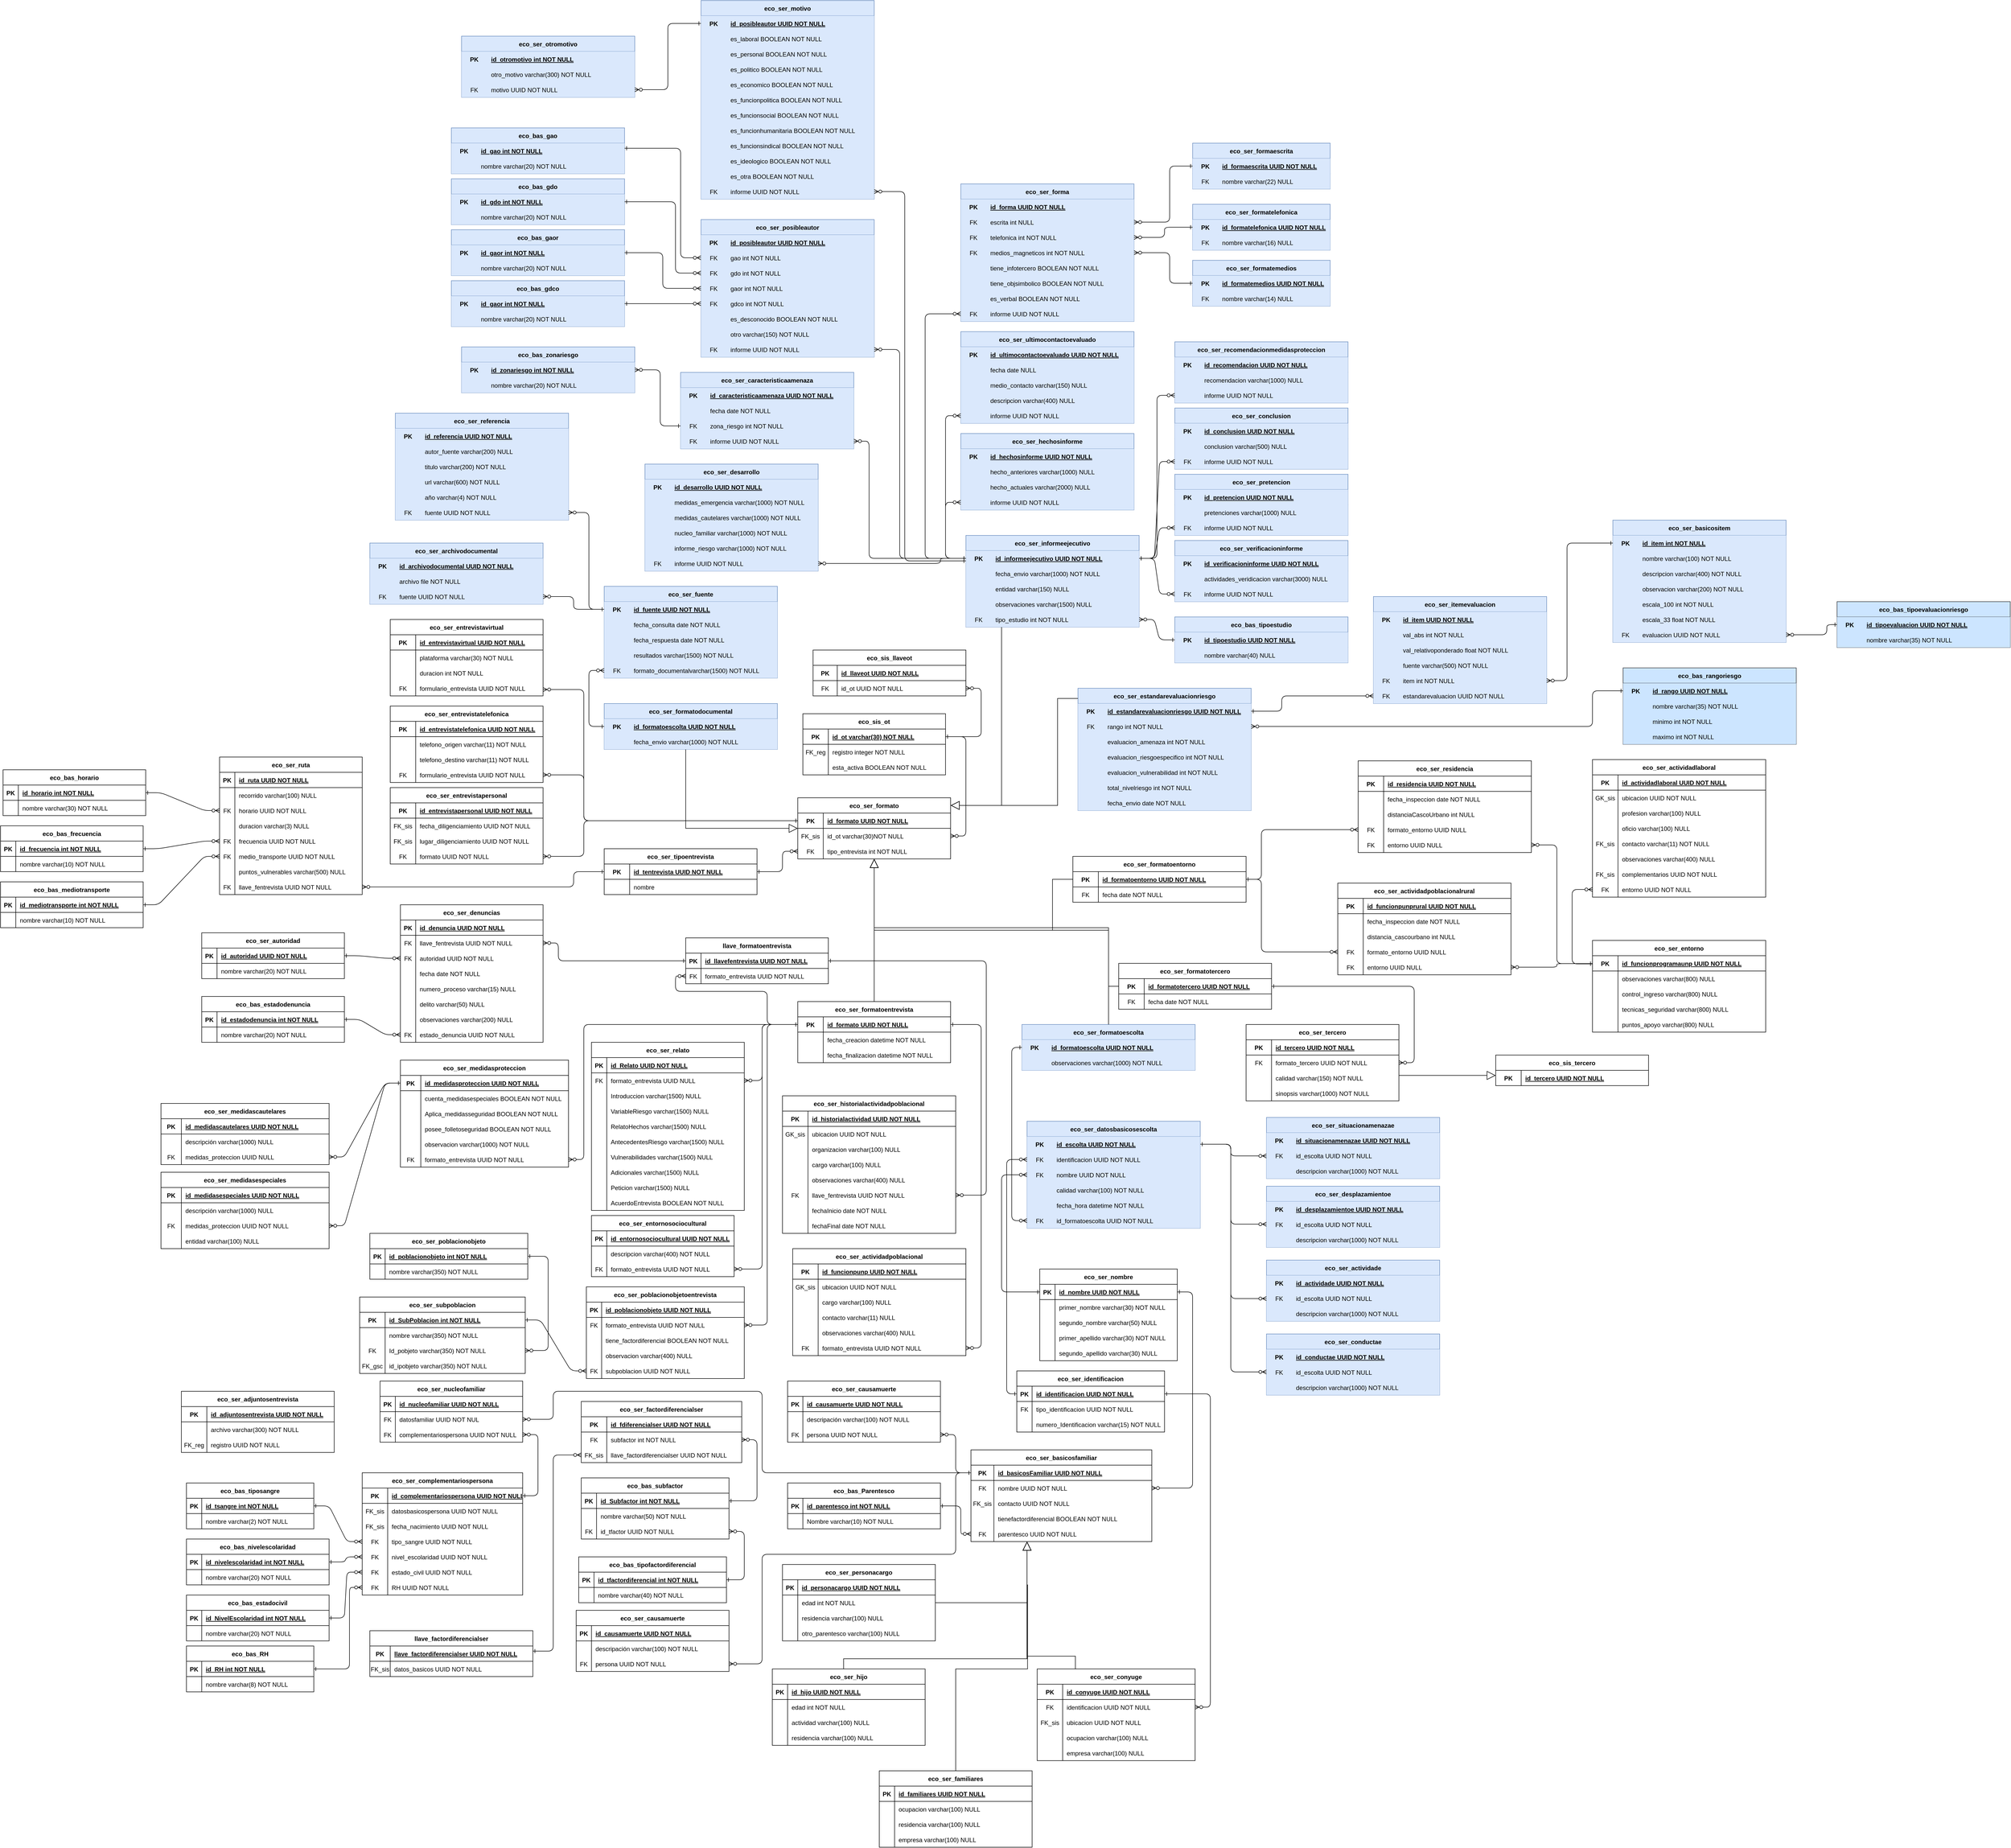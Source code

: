 <mxfile version="25.0.3">
  <diagram id="R2lEEEUBdFMjLlhIrx00" name="Page-1">
    <mxGraphModel dx="9287" dy="5033" grid="1" gridSize="10" guides="1" tooltips="1" connect="1" arrows="1" fold="1" page="1" pageScale="1" pageWidth="4500" pageHeight="5500" math="0" shadow="0" extFonts="Permanent Marker^https://fonts.googleapis.com/css?family=Permanent+Marker">
      <root>
        <mxCell id="0" />
        <mxCell id="1" parent="0" />
        <mxCell id="C-vyLk0tnHw3VtMMgP7b-2" value="eco_ser_complementariospersona" style="shape=table;startSize=30;container=1;collapsible=1;childLayout=tableLayout;fixedRows=1;rowLines=0;fontStyle=1;align=center;resizeLast=1;" parent="1" vertex="1">
          <mxGeometry x="988" y="3070" width="315" height="240" as="geometry" />
        </mxCell>
        <mxCell id="C-vyLk0tnHw3VtMMgP7b-3" value="" style="shape=partialRectangle;collapsible=0;dropTarget=0;pointerEvents=0;fillColor=none;points=[[0,0.5],[1,0.5]];portConstraint=eastwest;top=0;left=0;right=0;bottom=1;" parent="C-vyLk0tnHw3VtMMgP7b-2" vertex="1">
          <mxGeometry y="30" width="315" height="30" as="geometry" />
        </mxCell>
        <mxCell id="C-vyLk0tnHw3VtMMgP7b-4" value="PK" style="shape=partialRectangle;overflow=hidden;connectable=0;fillColor=none;top=0;left=0;bottom=0;right=0;fontStyle=1;" parent="C-vyLk0tnHw3VtMMgP7b-3" vertex="1">
          <mxGeometry width="50" height="30" as="geometry">
            <mxRectangle width="50" height="30" as="alternateBounds" />
          </mxGeometry>
        </mxCell>
        <mxCell id="C-vyLk0tnHw3VtMMgP7b-5" value="id_complementariospersona UUID NOT NULL " style="shape=partialRectangle;overflow=hidden;connectable=0;fillColor=none;top=0;left=0;bottom=0;right=0;align=left;spacingLeft=6;fontStyle=5;" parent="C-vyLk0tnHw3VtMMgP7b-3" vertex="1">
          <mxGeometry x="50" width="265" height="30" as="geometry">
            <mxRectangle width="265" height="30" as="alternateBounds" />
          </mxGeometry>
        </mxCell>
        <mxCell id="C-vyLk0tnHw3VtMMgP7b-6" value="" style="shape=partialRectangle;collapsible=0;dropTarget=0;pointerEvents=0;fillColor=none;points=[[0,0.5],[1,0.5]];portConstraint=eastwest;top=0;left=0;right=0;bottom=0;" parent="C-vyLk0tnHw3VtMMgP7b-2" vertex="1">
          <mxGeometry y="60" width="315" height="30" as="geometry" />
        </mxCell>
        <mxCell id="C-vyLk0tnHw3VtMMgP7b-7" value="FK_sis" style="shape=partialRectangle;overflow=hidden;connectable=0;fillColor=none;top=0;left=0;bottom=0;right=0;" parent="C-vyLk0tnHw3VtMMgP7b-6" vertex="1">
          <mxGeometry width="50" height="30" as="geometry">
            <mxRectangle width="50" height="30" as="alternateBounds" />
          </mxGeometry>
        </mxCell>
        <mxCell id="C-vyLk0tnHw3VtMMgP7b-8" value="datosbasicospersona UUID NOT NULL" style="shape=partialRectangle;overflow=hidden;connectable=0;fillColor=none;top=0;left=0;bottom=0;right=0;align=left;spacingLeft=6;" parent="C-vyLk0tnHw3VtMMgP7b-6" vertex="1">
          <mxGeometry x="50" width="265" height="30" as="geometry">
            <mxRectangle width="265" height="30" as="alternateBounds" />
          </mxGeometry>
        </mxCell>
        <mxCell id="C-vyLk0tnHw3VtMMgP7b-9" value="" style="shape=partialRectangle;collapsible=0;dropTarget=0;pointerEvents=0;fillColor=none;points=[[0,0.5],[1,0.5]];portConstraint=eastwest;top=0;left=0;right=0;bottom=0;" parent="C-vyLk0tnHw3VtMMgP7b-2" vertex="1">
          <mxGeometry y="90" width="315" height="30" as="geometry" />
        </mxCell>
        <mxCell id="C-vyLk0tnHw3VtMMgP7b-10" value="FK_sis" style="shape=partialRectangle;overflow=hidden;connectable=0;fillColor=none;top=0;left=0;bottom=0;right=0;" parent="C-vyLk0tnHw3VtMMgP7b-9" vertex="1">
          <mxGeometry width="50" height="30" as="geometry">
            <mxRectangle width="50" height="30" as="alternateBounds" />
          </mxGeometry>
        </mxCell>
        <mxCell id="C-vyLk0tnHw3VtMMgP7b-11" value="fecha_nacimiento UUID NOT NULL" style="shape=partialRectangle;overflow=hidden;connectable=0;fillColor=none;top=0;left=0;bottom=0;right=0;align=left;spacingLeft=6;" parent="C-vyLk0tnHw3VtMMgP7b-9" vertex="1">
          <mxGeometry x="50" width="265" height="30" as="geometry">
            <mxRectangle width="265" height="30" as="alternateBounds" />
          </mxGeometry>
        </mxCell>
        <mxCell id="GnPtLD30NpM4-NVhq4MH-4" value="" style="shape=partialRectangle;collapsible=0;dropTarget=0;pointerEvents=0;fillColor=none;points=[[0,0.5],[1,0.5]];portConstraint=eastwest;top=0;left=0;right=0;bottom=0;" parent="C-vyLk0tnHw3VtMMgP7b-2" vertex="1">
          <mxGeometry y="120" width="315" height="30" as="geometry" />
        </mxCell>
        <mxCell id="GnPtLD30NpM4-NVhq4MH-5" value="FK" style="shape=partialRectangle;overflow=hidden;connectable=0;fillColor=none;top=0;left=0;bottom=0;right=0;" parent="GnPtLD30NpM4-NVhq4MH-4" vertex="1">
          <mxGeometry width="50" height="30" as="geometry">
            <mxRectangle width="50" height="30" as="alternateBounds" />
          </mxGeometry>
        </mxCell>
        <mxCell id="GnPtLD30NpM4-NVhq4MH-6" value="tipo_sangre UUID NOT NULL" style="shape=partialRectangle;overflow=hidden;connectable=0;fillColor=none;top=0;left=0;bottom=0;right=0;align=left;spacingLeft=6;" parent="GnPtLD30NpM4-NVhq4MH-4" vertex="1">
          <mxGeometry x="50" width="265" height="30" as="geometry">
            <mxRectangle width="265" height="30" as="alternateBounds" />
          </mxGeometry>
        </mxCell>
        <mxCell id="GnPtLD30NpM4-NVhq4MH-7" value="" style="shape=partialRectangle;collapsible=0;dropTarget=0;pointerEvents=0;fillColor=none;points=[[0,0.5],[1,0.5]];portConstraint=eastwest;top=0;left=0;right=0;bottom=0;" parent="C-vyLk0tnHw3VtMMgP7b-2" vertex="1">
          <mxGeometry y="150" width="315" height="30" as="geometry" />
        </mxCell>
        <mxCell id="GnPtLD30NpM4-NVhq4MH-8" value="FK" style="shape=partialRectangle;overflow=hidden;connectable=0;fillColor=none;top=0;left=0;bottom=0;right=0;" parent="GnPtLD30NpM4-NVhq4MH-7" vertex="1">
          <mxGeometry width="50" height="30" as="geometry">
            <mxRectangle width="50" height="30" as="alternateBounds" />
          </mxGeometry>
        </mxCell>
        <mxCell id="GnPtLD30NpM4-NVhq4MH-9" value="nivel_escolaridad UUID NOT NULL" style="shape=partialRectangle;overflow=hidden;connectable=0;fillColor=none;top=0;left=0;bottom=0;right=0;align=left;spacingLeft=6;" parent="GnPtLD30NpM4-NVhq4MH-7" vertex="1">
          <mxGeometry x="50" width="265" height="30" as="geometry">
            <mxRectangle width="265" height="30" as="alternateBounds" />
          </mxGeometry>
        </mxCell>
        <mxCell id="GnPtLD30NpM4-NVhq4MH-26" value="" style="shape=partialRectangle;collapsible=0;dropTarget=0;pointerEvents=0;fillColor=none;points=[[0,0.5],[1,0.5]];portConstraint=eastwest;top=0;left=0;right=0;bottom=0;" parent="C-vyLk0tnHw3VtMMgP7b-2" vertex="1">
          <mxGeometry y="180" width="315" height="30" as="geometry" />
        </mxCell>
        <mxCell id="GnPtLD30NpM4-NVhq4MH-27" value="FK" style="shape=partialRectangle;overflow=hidden;connectable=0;fillColor=none;top=0;left=0;bottom=0;right=0;" parent="GnPtLD30NpM4-NVhq4MH-26" vertex="1">
          <mxGeometry width="50" height="30" as="geometry">
            <mxRectangle width="50" height="30" as="alternateBounds" />
          </mxGeometry>
        </mxCell>
        <mxCell id="GnPtLD30NpM4-NVhq4MH-28" value="estado_civil UUID NOT NULL" style="shape=partialRectangle;overflow=hidden;connectable=0;fillColor=none;top=0;left=0;bottom=0;right=0;align=left;spacingLeft=6;" parent="GnPtLD30NpM4-NVhq4MH-26" vertex="1">
          <mxGeometry x="50" width="265" height="30" as="geometry">
            <mxRectangle width="265" height="30" as="alternateBounds" />
          </mxGeometry>
        </mxCell>
        <mxCell id="GnPtLD30NpM4-NVhq4MH-226" value="" style="shape=partialRectangle;collapsible=0;dropTarget=0;pointerEvents=0;fillColor=none;points=[[0,0.5],[1,0.5]];portConstraint=eastwest;top=0;left=0;right=0;bottom=0;" parent="C-vyLk0tnHw3VtMMgP7b-2" vertex="1">
          <mxGeometry y="210" width="315" height="30" as="geometry" />
        </mxCell>
        <mxCell id="GnPtLD30NpM4-NVhq4MH-227" value="FK" style="shape=partialRectangle;overflow=hidden;connectable=0;fillColor=none;top=0;left=0;bottom=0;right=0;" parent="GnPtLD30NpM4-NVhq4MH-226" vertex="1">
          <mxGeometry width="50" height="30" as="geometry">
            <mxRectangle width="50" height="30" as="alternateBounds" />
          </mxGeometry>
        </mxCell>
        <mxCell id="GnPtLD30NpM4-NVhq4MH-228" value="RH UUID NOT NULL" style="shape=partialRectangle;overflow=hidden;connectable=0;fillColor=none;top=0;left=0;bottom=0;right=0;align=left;spacingLeft=6;" parent="GnPtLD30NpM4-NVhq4MH-226" vertex="1">
          <mxGeometry x="50" width="265" height="30" as="geometry">
            <mxRectangle width="265" height="30" as="alternateBounds" />
          </mxGeometry>
        </mxCell>
        <mxCell id="C-vyLk0tnHw3VtMMgP7b-23" value="eco_ser_nucleofamiliar" style="shape=table;startSize=30;container=1;collapsible=1;childLayout=tableLayout;fixedRows=1;rowLines=0;fontStyle=1;align=center;resizeLast=1;" parent="1" vertex="1">
          <mxGeometry x="1023" y="2890" width="280" height="120" as="geometry" />
        </mxCell>
        <mxCell id="C-vyLk0tnHw3VtMMgP7b-24" value="" style="shape=partialRectangle;collapsible=0;dropTarget=0;pointerEvents=0;fillColor=none;points=[[0,0.5],[1,0.5]];portConstraint=eastwest;top=0;left=0;right=0;bottom=1;" parent="C-vyLk0tnHw3VtMMgP7b-23" vertex="1">
          <mxGeometry y="30" width="280" height="30" as="geometry" />
        </mxCell>
        <mxCell id="C-vyLk0tnHw3VtMMgP7b-25" value="PK" style="shape=partialRectangle;overflow=hidden;connectable=0;fillColor=none;top=0;left=0;bottom=0;right=0;fontStyle=1;" parent="C-vyLk0tnHw3VtMMgP7b-24" vertex="1">
          <mxGeometry width="30" height="30" as="geometry">
            <mxRectangle width="30" height="30" as="alternateBounds" />
          </mxGeometry>
        </mxCell>
        <mxCell id="C-vyLk0tnHw3VtMMgP7b-26" value="id_nucleofamiliar UUID NOT NULL " style="shape=partialRectangle;overflow=hidden;connectable=0;fillColor=none;top=0;left=0;bottom=0;right=0;align=left;spacingLeft=6;fontStyle=5;" parent="C-vyLk0tnHw3VtMMgP7b-24" vertex="1">
          <mxGeometry x="30" width="250" height="30" as="geometry">
            <mxRectangle width="250" height="30" as="alternateBounds" />
          </mxGeometry>
        </mxCell>
        <mxCell id="GnPtLD30NpM4-NVhq4MH-41" value="" style="shape=partialRectangle;collapsible=0;dropTarget=0;pointerEvents=0;fillColor=none;points=[[0,0.5],[1,0.5]];portConstraint=eastwest;top=0;left=0;right=0;bottom=0;" parent="C-vyLk0tnHw3VtMMgP7b-23" vertex="1">
          <mxGeometry y="60" width="280" height="30" as="geometry" />
        </mxCell>
        <mxCell id="GnPtLD30NpM4-NVhq4MH-42" value="FK" style="shape=partialRectangle;overflow=hidden;connectable=0;fillColor=none;top=0;left=0;bottom=0;right=0;" parent="GnPtLD30NpM4-NVhq4MH-41" vertex="1">
          <mxGeometry width="30" height="30" as="geometry">
            <mxRectangle width="30" height="30" as="alternateBounds" />
          </mxGeometry>
        </mxCell>
        <mxCell id="GnPtLD30NpM4-NVhq4MH-43" value="datosfamiliar UUID NOT NUL" style="shape=partialRectangle;overflow=hidden;connectable=0;fillColor=none;top=0;left=0;bottom=0;right=0;align=left;spacingLeft=6;" parent="GnPtLD30NpM4-NVhq4MH-41" vertex="1">
          <mxGeometry x="30" width="250" height="30" as="geometry">
            <mxRectangle width="250" height="30" as="alternateBounds" />
          </mxGeometry>
        </mxCell>
        <mxCell id="M2zRqza5KtS5Y8vELdM3-601" value="" style="shape=partialRectangle;collapsible=0;dropTarget=0;pointerEvents=0;fillColor=none;points=[[0,0.5],[1,0.5]];portConstraint=eastwest;top=0;left=0;right=0;bottom=0;" parent="C-vyLk0tnHw3VtMMgP7b-23" vertex="1">
          <mxGeometry y="90" width="280" height="30" as="geometry" />
        </mxCell>
        <mxCell id="M2zRqza5KtS5Y8vELdM3-602" value="FK" style="shape=partialRectangle;overflow=hidden;connectable=0;fillColor=none;top=0;left=0;bottom=0;right=0;" parent="M2zRqza5KtS5Y8vELdM3-601" vertex="1">
          <mxGeometry width="30" height="30" as="geometry">
            <mxRectangle width="30" height="30" as="alternateBounds" />
          </mxGeometry>
        </mxCell>
        <mxCell id="M2zRqza5KtS5Y8vELdM3-603" value="complementariospersona UUID NOT NULL" style="shape=partialRectangle;overflow=hidden;connectable=0;fillColor=none;top=0;left=0;bottom=0;right=0;align=left;spacingLeft=6;" parent="M2zRqza5KtS5Y8vELdM3-601" vertex="1">
          <mxGeometry x="30" width="250" height="30" as="geometry">
            <mxRectangle width="250" height="30" as="alternateBounds" />
          </mxGeometry>
        </mxCell>
        <mxCell id="GnPtLD30NpM4-NVhq4MH-2" value="" style="edgeStyle=entityRelationEdgeStyle;endArrow=ERzeroToMany;startArrow=ERone;endFill=1;startFill=0;" parent="1" source="GnPtLD30NpM4-NVhq4MH-173" target="GnPtLD30NpM4-NVhq4MH-189" edge="1">
          <mxGeometry width="100" height="100" relative="1" as="geometry">
            <mxPoint x="3147.94" y="3040" as="sourcePoint" />
            <mxPoint x="3197.94" y="2860" as="targetPoint" />
            <Array as="points">
              <mxPoint x="3207.94" y="3085" />
              <mxPoint x="2547.94" y="3430" />
              <mxPoint x="3287.94" y="2955" />
              <mxPoint x="3277.94" y="2955" />
              <mxPoint x="2727.94" y="3280" />
            </Array>
          </mxGeometry>
        </mxCell>
        <mxCell id="GnPtLD30NpM4-NVhq4MH-249" style="edgeStyle=orthogonalEdgeStyle;rounded=0;orthogonalLoop=1;jettySize=auto;html=1;endArrow=block;endFill=0;endSize=15;" parent="1" source="GnPtLD30NpM4-NVhq4MH-64" target="GnPtLD30NpM4-NVhq4MH-120" edge="1">
          <mxGeometry relative="1" as="geometry">
            <Array as="points">
              <mxPoint x="2387.94" y="3430" />
              <mxPoint x="2292.94" y="3430" />
            </Array>
          </mxGeometry>
        </mxCell>
        <mxCell id="GnPtLD30NpM4-NVhq4MH-64" value="eco_ser_conyuge" style="shape=table;startSize=30;container=1;collapsible=1;childLayout=tableLayout;fixedRows=1;rowLines=0;fontStyle=1;align=center;resizeLast=1;" parent="1" vertex="1">
          <mxGeometry x="2312.94" y="3455" width="310" height="180" as="geometry" />
        </mxCell>
        <mxCell id="GnPtLD30NpM4-NVhq4MH-65" value="" style="shape=partialRectangle;collapsible=0;dropTarget=0;pointerEvents=0;fillColor=none;points=[[0,0.5],[1,0.5]];portConstraint=eastwest;top=0;left=0;right=0;bottom=1;" parent="GnPtLD30NpM4-NVhq4MH-64" vertex="1">
          <mxGeometry y="30" width="310" height="30" as="geometry" />
        </mxCell>
        <mxCell id="GnPtLD30NpM4-NVhq4MH-66" value="PK" style="shape=partialRectangle;overflow=hidden;connectable=0;fillColor=none;top=0;left=0;bottom=0;right=0;fontStyle=1;" parent="GnPtLD30NpM4-NVhq4MH-65" vertex="1">
          <mxGeometry width="50" height="30" as="geometry">
            <mxRectangle width="50" height="30" as="alternateBounds" />
          </mxGeometry>
        </mxCell>
        <mxCell id="GnPtLD30NpM4-NVhq4MH-67" value="id_conyuge UUID NOT NULL " style="shape=partialRectangle;overflow=hidden;connectable=0;fillColor=none;top=0;left=0;bottom=0;right=0;align=left;spacingLeft=6;fontStyle=5;" parent="GnPtLD30NpM4-NVhq4MH-65" vertex="1">
          <mxGeometry x="50" width="260" height="30" as="geometry">
            <mxRectangle width="260" height="30" as="alternateBounds" />
          </mxGeometry>
        </mxCell>
        <mxCell id="GnPtLD30NpM4-NVhq4MH-71" value="" style="shape=partialRectangle;collapsible=0;dropTarget=0;pointerEvents=0;fillColor=none;points=[[0,0.5],[1,0.5]];portConstraint=eastwest;top=0;left=0;right=0;bottom=0;" parent="GnPtLD30NpM4-NVhq4MH-64" vertex="1">
          <mxGeometry y="60" width="310" height="30" as="geometry" />
        </mxCell>
        <mxCell id="GnPtLD30NpM4-NVhq4MH-72" value="FK" style="shape=partialRectangle;overflow=hidden;connectable=0;fillColor=none;top=0;left=0;bottom=0;right=0;" parent="GnPtLD30NpM4-NVhq4MH-71" vertex="1">
          <mxGeometry width="50" height="30" as="geometry">
            <mxRectangle width="50" height="30" as="alternateBounds" />
          </mxGeometry>
        </mxCell>
        <mxCell id="GnPtLD30NpM4-NVhq4MH-73" value="identificacion UUID NOT NULL" style="shape=partialRectangle;overflow=hidden;connectable=0;fillColor=none;top=0;left=0;bottom=0;right=0;align=left;spacingLeft=6;" parent="GnPtLD30NpM4-NVhq4MH-71" vertex="1">
          <mxGeometry x="50" width="260" height="30" as="geometry">
            <mxRectangle width="260" height="30" as="alternateBounds" />
          </mxGeometry>
        </mxCell>
        <mxCell id="GnPtLD30NpM4-NVhq4MH-77" value="" style="shape=partialRectangle;collapsible=0;dropTarget=0;pointerEvents=0;fillColor=none;points=[[0,0.5],[1,0.5]];portConstraint=eastwest;top=0;left=0;right=0;bottom=0;" parent="GnPtLD30NpM4-NVhq4MH-64" vertex="1">
          <mxGeometry y="90" width="310" height="30" as="geometry" />
        </mxCell>
        <mxCell id="GnPtLD30NpM4-NVhq4MH-78" value="FK_sis" style="shape=partialRectangle;overflow=hidden;connectable=0;fillColor=none;top=0;left=0;bottom=0;right=0;" parent="GnPtLD30NpM4-NVhq4MH-77" vertex="1">
          <mxGeometry width="50" height="30" as="geometry">
            <mxRectangle width="50" height="30" as="alternateBounds" />
          </mxGeometry>
        </mxCell>
        <mxCell id="GnPtLD30NpM4-NVhq4MH-79" value="ubicacion UUID NOT NULL" style="shape=partialRectangle;overflow=hidden;connectable=0;fillColor=none;top=0;left=0;bottom=0;right=0;align=left;spacingLeft=6;" parent="GnPtLD30NpM4-NVhq4MH-77" vertex="1">
          <mxGeometry x="50" width="260" height="30" as="geometry">
            <mxRectangle width="260" height="30" as="alternateBounds" />
          </mxGeometry>
        </mxCell>
        <mxCell id="GnPtLD30NpM4-NVhq4MH-80" value="" style="shape=partialRectangle;collapsible=0;dropTarget=0;pointerEvents=0;fillColor=none;points=[[0,0.5],[1,0.5]];portConstraint=eastwest;top=0;left=0;right=0;bottom=0;" parent="GnPtLD30NpM4-NVhq4MH-64" vertex="1">
          <mxGeometry y="120" width="310" height="30" as="geometry" />
        </mxCell>
        <mxCell id="GnPtLD30NpM4-NVhq4MH-81" value="" style="shape=partialRectangle;overflow=hidden;connectable=0;fillColor=none;top=0;left=0;bottom=0;right=0;" parent="GnPtLD30NpM4-NVhq4MH-80" vertex="1">
          <mxGeometry width="50" height="30" as="geometry">
            <mxRectangle width="50" height="30" as="alternateBounds" />
          </mxGeometry>
        </mxCell>
        <mxCell id="GnPtLD30NpM4-NVhq4MH-82" value="ocupacion varchar(100) NULL" style="shape=partialRectangle;overflow=hidden;connectable=0;fillColor=none;top=0;left=0;bottom=0;right=0;align=left;spacingLeft=6;" parent="GnPtLD30NpM4-NVhq4MH-80" vertex="1">
          <mxGeometry x="50" width="260" height="30" as="geometry">
            <mxRectangle width="260" height="30" as="alternateBounds" />
          </mxGeometry>
        </mxCell>
        <mxCell id="GnPtLD30NpM4-NVhq4MH-83" value="" style="shape=partialRectangle;collapsible=0;dropTarget=0;pointerEvents=0;fillColor=none;points=[[0,0.5],[1,0.5]];portConstraint=eastwest;top=0;left=0;right=0;bottom=0;" parent="GnPtLD30NpM4-NVhq4MH-64" vertex="1">
          <mxGeometry y="150" width="310" height="30" as="geometry" />
        </mxCell>
        <mxCell id="GnPtLD30NpM4-NVhq4MH-84" value="" style="shape=partialRectangle;overflow=hidden;connectable=0;fillColor=none;top=0;left=0;bottom=0;right=0;" parent="GnPtLD30NpM4-NVhq4MH-83" vertex="1">
          <mxGeometry width="50" height="30" as="geometry">
            <mxRectangle width="50" height="30" as="alternateBounds" />
          </mxGeometry>
        </mxCell>
        <mxCell id="GnPtLD30NpM4-NVhq4MH-85" value="empresa varchar(100) NULL" style="shape=partialRectangle;overflow=hidden;connectable=0;fillColor=none;top=0;left=0;bottom=0;right=0;align=left;spacingLeft=6;" parent="GnPtLD30NpM4-NVhq4MH-83" vertex="1">
          <mxGeometry x="50" width="260" height="30" as="geometry">
            <mxRectangle width="260" height="30" as="alternateBounds" />
          </mxGeometry>
        </mxCell>
        <mxCell id="GnPtLD30NpM4-NVhq4MH-92" value="eco_ser_hijo" style="shape=table;startSize=30;container=1;collapsible=1;childLayout=tableLayout;fixedRows=1;rowLines=0;fontStyle=1;align=center;resizeLast=1;" parent="1" vertex="1">
          <mxGeometry x="1793" y="3455" width="300" height="150" as="geometry" />
        </mxCell>
        <mxCell id="GnPtLD30NpM4-NVhq4MH-93" value="" style="shape=partialRectangle;collapsible=0;dropTarget=0;pointerEvents=0;fillColor=none;points=[[0,0.5],[1,0.5]];portConstraint=eastwest;top=0;left=0;right=0;bottom=1;" parent="GnPtLD30NpM4-NVhq4MH-92" vertex="1">
          <mxGeometry y="30" width="300" height="30" as="geometry" />
        </mxCell>
        <mxCell id="GnPtLD30NpM4-NVhq4MH-94" value="PK" style="shape=partialRectangle;overflow=hidden;connectable=0;fillColor=none;top=0;left=0;bottom=0;right=0;fontStyle=1;" parent="GnPtLD30NpM4-NVhq4MH-93" vertex="1">
          <mxGeometry width="30" height="30" as="geometry">
            <mxRectangle width="30" height="30" as="alternateBounds" />
          </mxGeometry>
        </mxCell>
        <mxCell id="GnPtLD30NpM4-NVhq4MH-95" value="id_hijo UUID NOT NULL " style="shape=partialRectangle;overflow=hidden;connectable=0;fillColor=none;top=0;left=0;bottom=0;right=0;align=left;spacingLeft=6;fontStyle=5;" parent="GnPtLD30NpM4-NVhq4MH-93" vertex="1">
          <mxGeometry x="30" width="270" height="30" as="geometry">
            <mxRectangle width="270" height="30" as="alternateBounds" />
          </mxGeometry>
        </mxCell>
        <mxCell id="GnPtLD30NpM4-NVhq4MH-105" value="" style="shape=partialRectangle;collapsible=0;dropTarget=0;pointerEvents=0;fillColor=none;points=[[0,0.5],[1,0.5]];portConstraint=eastwest;top=0;left=0;right=0;bottom=0;" parent="GnPtLD30NpM4-NVhq4MH-92" vertex="1">
          <mxGeometry y="60" width="300" height="30" as="geometry" />
        </mxCell>
        <mxCell id="GnPtLD30NpM4-NVhq4MH-106" value="" style="shape=partialRectangle;overflow=hidden;connectable=0;fillColor=none;top=0;left=0;bottom=0;right=0;" parent="GnPtLD30NpM4-NVhq4MH-105" vertex="1">
          <mxGeometry width="30" height="30" as="geometry">
            <mxRectangle width="30" height="30" as="alternateBounds" />
          </mxGeometry>
        </mxCell>
        <mxCell id="GnPtLD30NpM4-NVhq4MH-107" value="edad int NOT NULL" style="shape=partialRectangle;overflow=hidden;connectable=0;fillColor=none;top=0;left=0;bottom=0;right=0;align=left;spacingLeft=6;" parent="GnPtLD30NpM4-NVhq4MH-105" vertex="1">
          <mxGeometry x="30" width="270" height="30" as="geometry">
            <mxRectangle width="270" height="30" as="alternateBounds" />
          </mxGeometry>
        </mxCell>
        <mxCell id="GnPtLD30NpM4-NVhq4MH-108" value="" style="shape=partialRectangle;collapsible=0;dropTarget=0;pointerEvents=0;fillColor=none;points=[[0,0.5],[1,0.5]];portConstraint=eastwest;top=0;left=0;right=0;bottom=0;" parent="GnPtLD30NpM4-NVhq4MH-92" vertex="1">
          <mxGeometry y="90" width="300" height="30" as="geometry" />
        </mxCell>
        <mxCell id="GnPtLD30NpM4-NVhq4MH-109" value="" style="shape=partialRectangle;overflow=hidden;connectable=0;fillColor=none;top=0;left=0;bottom=0;right=0;" parent="GnPtLD30NpM4-NVhq4MH-108" vertex="1">
          <mxGeometry width="30" height="30" as="geometry">
            <mxRectangle width="30" height="30" as="alternateBounds" />
          </mxGeometry>
        </mxCell>
        <mxCell id="GnPtLD30NpM4-NVhq4MH-110" value="actividad varchar(100) NULL" style="shape=partialRectangle;overflow=hidden;connectable=0;fillColor=none;top=0;left=0;bottom=0;right=0;align=left;spacingLeft=6;" parent="GnPtLD30NpM4-NVhq4MH-108" vertex="1">
          <mxGeometry x="30" width="270" height="30" as="geometry">
            <mxRectangle width="270" height="30" as="alternateBounds" />
          </mxGeometry>
        </mxCell>
        <mxCell id="l2jtjshzTL2s-HoVXvOO-82" value="" style="shape=partialRectangle;collapsible=0;dropTarget=0;pointerEvents=0;fillColor=none;points=[[0,0.5],[1,0.5]];portConstraint=eastwest;top=0;left=0;right=0;bottom=0;" parent="GnPtLD30NpM4-NVhq4MH-92" vertex="1">
          <mxGeometry y="120" width="300" height="30" as="geometry" />
        </mxCell>
        <mxCell id="l2jtjshzTL2s-HoVXvOO-83" value="" style="shape=partialRectangle;overflow=hidden;connectable=0;fillColor=none;top=0;left=0;bottom=0;right=0;" parent="l2jtjshzTL2s-HoVXvOO-82" vertex="1">
          <mxGeometry width="30" height="30" as="geometry">
            <mxRectangle width="30" height="30" as="alternateBounds" />
          </mxGeometry>
        </mxCell>
        <mxCell id="l2jtjshzTL2s-HoVXvOO-84" value="residencia varchar(100) NULL" style="shape=partialRectangle;overflow=hidden;connectable=0;fillColor=none;top=0;left=0;bottom=0;right=0;align=left;spacingLeft=6;" parent="l2jtjshzTL2s-HoVXvOO-82" vertex="1">
          <mxGeometry x="30" width="270" height="30" as="geometry">
            <mxRectangle width="270" height="30" as="alternateBounds" />
          </mxGeometry>
        </mxCell>
        <mxCell id="GnPtLD30NpM4-NVhq4MH-120" value="eco_ser_basicosfamiliar" style="shape=table;startSize=30;container=1;collapsible=1;childLayout=tableLayout;fixedRows=1;rowLines=0;fontStyle=1;align=center;resizeLast=1;" parent="1" vertex="1">
          <mxGeometry x="2182.94" y="3025" width="355" height="180" as="geometry" />
        </mxCell>
        <mxCell id="GnPtLD30NpM4-NVhq4MH-121" value="" style="shape=partialRectangle;collapsible=0;dropTarget=0;pointerEvents=0;fillColor=none;points=[[0,0.5],[1,0.5]];portConstraint=eastwest;top=0;left=0;right=0;bottom=1;" parent="GnPtLD30NpM4-NVhq4MH-120" vertex="1">
          <mxGeometry y="30" width="355" height="30" as="geometry" />
        </mxCell>
        <mxCell id="GnPtLD30NpM4-NVhq4MH-122" value="PK" style="shape=partialRectangle;overflow=hidden;connectable=0;fillColor=none;top=0;left=0;bottom=0;right=0;fontStyle=1;" parent="GnPtLD30NpM4-NVhq4MH-121" vertex="1">
          <mxGeometry width="45" height="30" as="geometry">
            <mxRectangle width="45" height="30" as="alternateBounds" />
          </mxGeometry>
        </mxCell>
        <mxCell id="GnPtLD30NpM4-NVhq4MH-123" value="id_basicosFamiliar UUID NOT NULL " style="shape=partialRectangle;overflow=hidden;connectable=0;fillColor=none;top=0;left=0;bottom=0;right=0;align=left;spacingLeft=6;fontStyle=5;" parent="GnPtLD30NpM4-NVhq4MH-121" vertex="1">
          <mxGeometry x="45" width="310" height="30" as="geometry">
            <mxRectangle width="310" height="30" as="alternateBounds" />
          </mxGeometry>
        </mxCell>
        <mxCell id="GnPtLD30NpM4-NVhq4MH-124" value="" style="shape=partialRectangle;collapsible=0;dropTarget=0;pointerEvents=0;fillColor=none;points=[[0,0.5],[1,0.5]];portConstraint=eastwest;top=0;left=0;right=0;bottom=0;" parent="GnPtLD30NpM4-NVhq4MH-120" vertex="1">
          <mxGeometry y="60" width="355" height="30" as="geometry" />
        </mxCell>
        <mxCell id="GnPtLD30NpM4-NVhq4MH-125" value="FK" style="shape=partialRectangle;overflow=hidden;connectable=0;fillColor=none;top=0;left=0;bottom=0;right=0;" parent="GnPtLD30NpM4-NVhq4MH-124" vertex="1">
          <mxGeometry width="45" height="30" as="geometry">
            <mxRectangle width="45" height="30" as="alternateBounds" />
          </mxGeometry>
        </mxCell>
        <mxCell id="GnPtLD30NpM4-NVhq4MH-126" value="nombre UUID NOT NULL" style="shape=partialRectangle;overflow=hidden;connectable=0;fillColor=none;top=0;left=0;bottom=0;right=0;align=left;spacingLeft=6;" parent="GnPtLD30NpM4-NVhq4MH-124" vertex="1">
          <mxGeometry x="45" width="310" height="30" as="geometry">
            <mxRectangle width="310" height="30" as="alternateBounds" />
          </mxGeometry>
        </mxCell>
        <mxCell id="GnPtLD30NpM4-NVhq4MH-127" value="" style="shape=partialRectangle;collapsible=0;dropTarget=0;pointerEvents=0;fillColor=none;points=[[0,0.5],[1,0.5]];portConstraint=eastwest;top=0;left=0;right=0;bottom=0;" parent="GnPtLD30NpM4-NVhq4MH-120" vertex="1">
          <mxGeometry y="90" width="355" height="30" as="geometry" />
        </mxCell>
        <mxCell id="GnPtLD30NpM4-NVhq4MH-128" value="FK_sis" style="shape=partialRectangle;overflow=hidden;connectable=0;fillColor=none;top=0;left=0;bottom=0;right=0;" parent="GnPtLD30NpM4-NVhq4MH-127" vertex="1">
          <mxGeometry width="45" height="30" as="geometry">
            <mxRectangle width="45" height="30" as="alternateBounds" />
          </mxGeometry>
        </mxCell>
        <mxCell id="GnPtLD30NpM4-NVhq4MH-129" value="contacto UUID NOT NULL" style="shape=partialRectangle;overflow=hidden;connectable=0;fillColor=none;top=0;left=0;bottom=0;right=0;align=left;spacingLeft=6;" parent="GnPtLD30NpM4-NVhq4MH-127" vertex="1">
          <mxGeometry x="45" width="310" height="30" as="geometry">
            <mxRectangle width="310" height="30" as="alternateBounds" />
          </mxGeometry>
        </mxCell>
        <mxCell id="M2zRqza5KtS5Y8vELdM3-604" value="" style="shape=partialRectangle;collapsible=0;dropTarget=0;pointerEvents=0;fillColor=none;points=[[0,0.5],[1,0.5]];portConstraint=eastwest;top=0;left=0;right=0;bottom=0;" parent="GnPtLD30NpM4-NVhq4MH-120" vertex="1">
          <mxGeometry y="120" width="355" height="30" as="geometry" />
        </mxCell>
        <mxCell id="M2zRqza5KtS5Y8vELdM3-605" value="" style="shape=partialRectangle;overflow=hidden;connectable=0;fillColor=none;top=0;left=0;bottom=0;right=0;" parent="M2zRqza5KtS5Y8vELdM3-604" vertex="1">
          <mxGeometry width="45" height="30" as="geometry">
            <mxRectangle width="45" height="30" as="alternateBounds" />
          </mxGeometry>
        </mxCell>
        <mxCell id="M2zRqza5KtS5Y8vELdM3-606" value="tienefactordiferencial BOOLEAN NOT NULL" style="shape=partialRectangle;overflow=hidden;connectable=0;fillColor=none;top=0;left=0;bottom=0;right=0;align=left;spacingLeft=6;" parent="M2zRqza5KtS5Y8vELdM3-604" vertex="1">
          <mxGeometry x="45" width="310" height="30" as="geometry">
            <mxRectangle width="310" height="30" as="alternateBounds" />
          </mxGeometry>
        </mxCell>
        <mxCell id="M2zRqza5KtS5Y8vELdM3-610" value="" style="shape=partialRectangle;collapsible=0;dropTarget=0;pointerEvents=0;fillColor=none;points=[[0,0.5],[1,0.5]];portConstraint=eastwest;top=0;left=0;right=0;bottom=0;" parent="GnPtLD30NpM4-NVhq4MH-120" vertex="1">
          <mxGeometry y="150" width="355" height="30" as="geometry" />
        </mxCell>
        <mxCell id="M2zRqza5KtS5Y8vELdM3-611" value="FK" style="shape=partialRectangle;overflow=hidden;connectable=0;fillColor=none;top=0;left=0;bottom=0;right=0;" parent="M2zRqza5KtS5Y8vELdM3-610" vertex="1">
          <mxGeometry width="45" height="30" as="geometry">
            <mxRectangle width="45" height="30" as="alternateBounds" />
          </mxGeometry>
        </mxCell>
        <mxCell id="M2zRqza5KtS5Y8vELdM3-612" value="parentesco UUID NOT NULL" style="shape=partialRectangle;overflow=hidden;connectable=0;fillColor=none;top=0;left=0;bottom=0;right=0;align=left;spacingLeft=6;" parent="M2zRqza5KtS5Y8vELdM3-610" vertex="1">
          <mxGeometry x="45" width="310" height="30" as="geometry">
            <mxRectangle width="310" height="30" as="alternateBounds" />
          </mxGeometry>
        </mxCell>
        <mxCell id="GnPtLD30NpM4-NVhq4MH-130" value="eco_ser_nombre" style="shape=table;startSize=30;container=1;collapsible=1;childLayout=tableLayout;fixedRows=1;rowLines=0;fontStyle=1;align=center;resizeLast=1;" parent="1" vertex="1">
          <mxGeometry x="2318" y="2670" width="270" height="180" as="geometry" />
        </mxCell>
        <mxCell id="GnPtLD30NpM4-NVhq4MH-131" value="" style="shape=partialRectangle;collapsible=0;dropTarget=0;pointerEvents=0;fillColor=none;points=[[0,0.5],[1,0.5]];portConstraint=eastwest;top=0;left=0;right=0;bottom=1;" parent="GnPtLD30NpM4-NVhq4MH-130" vertex="1">
          <mxGeometry y="30" width="270" height="30" as="geometry" />
        </mxCell>
        <mxCell id="GnPtLD30NpM4-NVhq4MH-132" value="PK" style="shape=partialRectangle;overflow=hidden;connectable=0;fillColor=none;top=0;left=0;bottom=0;right=0;fontStyle=1;" parent="GnPtLD30NpM4-NVhq4MH-131" vertex="1">
          <mxGeometry width="30" height="30" as="geometry">
            <mxRectangle width="30" height="30" as="alternateBounds" />
          </mxGeometry>
        </mxCell>
        <mxCell id="GnPtLD30NpM4-NVhq4MH-133" value="id_nombre UUID NOT NULL " style="shape=partialRectangle;overflow=hidden;connectable=0;fillColor=none;top=0;left=0;bottom=0;right=0;align=left;spacingLeft=6;fontStyle=5;" parent="GnPtLD30NpM4-NVhq4MH-131" vertex="1">
          <mxGeometry x="30" width="240" height="30" as="geometry">
            <mxRectangle width="240" height="30" as="alternateBounds" />
          </mxGeometry>
        </mxCell>
        <mxCell id="GnPtLD30NpM4-NVhq4MH-134" value="" style="shape=partialRectangle;collapsible=0;dropTarget=0;pointerEvents=0;fillColor=none;points=[[0,0.5],[1,0.5]];portConstraint=eastwest;top=0;left=0;right=0;bottom=0;" parent="GnPtLD30NpM4-NVhq4MH-130" vertex="1">
          <mxGeometry y="60" width="270" height="30" as="geometry" />
        </mxCell>
        <mxCell id="GnPtLD30NpM4-NVhq4MH-135" value="" style="shape=partialRectangle;overflow=hidden;connectable=0;fillColor=none;top=0;left=0;bottom=0;right=0;" parent="GnPtLD30NpM4-NVhq4MH-134" vertex="1">
          <mxGeometry width="30" height="30" as="geometry">
            <mxRectangle width="30" height="30" as="alternateBounds" />
          </mxGeometry>
        </mxCell>
        <mxCell id="GnPtLD30NpM4-NVhq4MH-136" value="primer_nombre varchar(30) NOT NULL" style="shape=partialRectangle;overflow=hidden;connectable=0;fillColor=none;top=0;left=0;bottom=0;right=0;align=left;spacingLeft=6;" parent="GnPtLD30NpM4-NVhq4MH-134" vertex="1">
          <mxGeometry x="30" width="240" height="30" as="geometry">
            <mxRectangle width="240" height="30" as="alternateBounds" />
          </mxGeometry>
        </mxCell>
        <mxCell id="GnPtLD30NpM4-NVhq4MH-137" value="" style="shape=partialRectangle;collapsible=0;dropTarget=0;pointerEvents=0;fillColor=none;points=[[0,0.5],[1,0.5]];portConstraint=eastwest;top=0;left=0;right=0;bottom=0;" parent="GnPtLD30NpM4-NVhq4MH-130" vertex="1">
          <mxGeometry y="90" width="270" height="30" as="geometry" />
        </mxCell>
        <mxCell id="GnPtLD30NpM4-NVhq4MH-138" value="" style="shape=partialRectangle;overflow=hidden;connectable=0;fillColor=none;top=0;left=0;bottom=0;right=0;" parent="GnPtLD30NpM4-NVhq4MH-137" vertex="1">
          <mxGeometry width="30" height="30" as="geometry">
            <mxRectangle width="30" height="30" as="alternateBounds" />
          </mxGeometry>
        </mxCell>
        <mxCell id="GnPtLD30NpM4-NVhq4MH-139" value="segundo_nombre varchar(50) NULL" style="shape=partialRectangle;overflow=hidden;connectable=0;fillColor=none;top=0;left=0;bottom=0;right=0;align=left;spacingLeft=6;" parent="GnPtLD30NpM4-NVhq4MH-137" vertex="1">
          <mxGeometry x="30" width="240" height="30" as="geometry">
            <mxRectangle width="240" height="30" as="alternateBounds" />
          </mxGeometry>
        </mxCell>
        <mxCell id="M2zRqza5KtS5Y8vELdM3-652" value="" style="shape=partialRectangle;collapsible=0;dropTarget=0;pointerEvents=0;fillColor=none;points=[[0,0.5],[1,0.5]];portConstraint=eastwest;top=0;left=0;right=0;bottom=0;" parent="GnPtLD30NpM4-NVhq4MH-130" vertex="1">
          <mxGeometry y="120" width="270" height="30" as="geometry" />
        </mxCell>
        <mxCell id="M2zRqza5KtS5Y8vELdM3-653" value="" style="shape=partialRectangle;overflow=hidden;connectable=0;fillColor=none;top=0;left=0;bottom=0;right=0;" parent="M2zRqza5KtS5Y8vELdM3-652" vertex="1">
          <mxGeometry width="30" height="30" as="geometry">
            <mxRectangle width="30" height="30" as="alternateBounds" />
          </mxGeometry>
        </mxCell>
        <mxCell id="M2zRqza5KtS5Y8vELdM3-654" value="primer_apellido varchar(30) NOT NULL" style="shape=partialRectangle;overflow=hidden;connectable=0;fillColor=none;top=0;left=0;bottom=0;right=0;align=left;spacingLeft=6;" parent="M2zRqza5KtS5Y8vELdM3-652" vertex="1">
          <mxGeometry x="30" width="240" height="30" as="geometry">
            <mxRectangle width="240" height="30" as="alternateBounds" />
          </mxGeometry>
        </mxCell>
        <mxCell id="M2zRqza5KtS5Y8vELdM3-655" value="" style="shape=partialRectangle;collapsible=0;dropTarget=0;pointerEvents=0;fillColor=none;points=[[0,0.5],[1,0.5]];portConstraint=eastwest;top=0;left=0;right=0;bottom=0;" parent="GnPtLD30NpM4-NVhq4MH-130" vertex="1">
          <mxGeometry y="150" width="270" height="30" as="geometry" />
        </mxCell>
        <mxCell id="M2zRqza5KtS5Y8vELdM3-656" value="" style="shape=partialRectangle;overflow=hidden;connectable=0;fillColor=none;top=0;left=0;bottom=0;right=0;" parent="M2zRqza5KtS5Y8vELdM3-655" vertex="1">
          <mxGeometry width="30" height="30" as="geometry">
            <mxRectangle width="30" height="30" as="alternateBounds" />
          </mxGeometry>
        </mxCell>
        <mxCell id="M2zRqza5KtS5Y8vELdM3-657" value="segundo_apellido varchar(30) NULL" style="shape=partialRectangle;overflow=hidden;connectable=0;fillColor=none;top=0;left=0;bottom=0;right=0;align=left;spacingLeft=6;" parent="M2zRqza5KtS5Y8vELdM3-655" vertex="1">
          <mxGeometry x="30" width="240" height="30" as="geometry">
            <mxRectangle width="240" height="30" as="alternateBounds" />
          </mxGeometry>
        </mxCell>
        <mxCell id="GnPtLD30NpM4-NVhq4MH-140" value="eco_ser_identificacion" style="shape=table;startSize=30;container=1;collapsible=1;childLayout=tableLayout;fixedRows=1;rowLines=0;fontStyle=1;align=center;resizeLast=1;" parent="1" vertex="1">
          <mxGeometry x="2272.94" y="2870" width="290" height="120" as="geometry" />
        </mxCell>
        <mxCell id="GnPtLD30NpM4-NVhq4MH-141" value="" style="shape=partialRectangle;collapsible=0;dropTarget=0;pointerEvents=0;fillColor=none;points=[[0,0.5],[1,0.5]];portConstraint=eastwest;top=0;left=0;right=0;bottom=1;" parent="GnPtLD30NpM4-NVhq4MH-140" vertex="1">
          <mxGeometry y="30" width="290" height="30" as="geometry" />
        </mxCell>
        <mxCell id="GnPtLD30NpM4-NVhq4MH-142" value="PK" style="shape=partialRectangle;overflow=hidden;connectable=0;fillColor=none;top=0;left=0;bottom=0;right=0;fontStyle=1;" parent="GnPtLD30NpM4-NVhq4MH-141" vertex="1">
          <mxGeometry width="30" height="30" as="geometry">
            <mxRectangle width="30" height="30" as="alternateBounds" />
          </mxGeometry>
        </mxCell>
        <mxCell id="GnPtLD30NpM4-NVhq4MH-143" value="id_identificacion UUID NOT NULL " style="shape=partialRectangle;overflow=hidden;connectable=0;fillColor=none;top=0;left=0;bottom=0;right=0;align=left;spacingLeft=6;fontStyle=5;" parent="GnPtLD30NpM4-NVhq4MH-141" vertex="1">
          <mxGeometry x="30" width="260" height="30" as="geometry">
            <mxRectangle width="260" height="30" as="alternateBounds" />
          </mxGeometry>
        </mxCell>
        <mxCell id="GnPtLD30NpM4-NVhq4MH-144" value="" style="shape=partialRectangle;collapsible=0;dropTarget=0;pointerEvents=0;fillColor=none;points=[[0,0.5],[1,0.5]];portConstraint=eastwest;top=0;left=0;right=0;bottom=0;" parent="GnPtLD30NpM4-NVhq4MH-140" vertex="1">
          <mxGeometry y="60" width="290" height="30" as="geometry" />
        </mxCell>
        <mxCell id="GnPtLD30NpM4-NVhq4MH-145" value="FK" style="shape=partialRectangle;overflow=hidden;connectable=0;fillColor=none;top=0;left=0;bottom=0;right=0;" parent="GnPtLD30NpM4-NVhq4MH-144" vertex="1">
          <mxGeometry width="30" height="30" as="geometry">
            <mxRectangle width="30" height="30" as="alternateBounds" />
          </mxGeometry>
        </mxCell>
        <mxCell id="GnPtLD30NpM4-NVhq4MH-146" value="tipo_identificacion UUID NOT NULL" style="shape=partialRectangle;overflow=hidden;connectable=0;fillColor=none;top=0;left=0;bottom=0;right=0;align=left;spacingLeft=6;" parent="GnPtLD30NpM4-NVhq4MH-144" vertex="1">
          <mxGeometry x="30" width="260" height="30" as="geometry">
            <mxRectangle width="260" height="30" as="alternateBounds" />
          </mxGeometry>
        </mxCell>
        <mxCell id="GnPtLD30NpM4-NVhq4MH-147" value="" style="shape=partialRectangle;collapsible=0;dropTarget=0;pointerEvents=0;fillColor=none;points=[[0,0.5],[1,0.5]];portConstraint=eastwest;top=0;left=0;right=0;bottom=0;" parent="GnPtLD30NpM4-NVhq4MH-140" vertex="1">
          <mxGeometry y="90" width="290" height="30" as="geometry" />
        </mxCell>
        <mxCell id="GnPtLD30NpM4-NVhq4MH-148" value="" style="shape=partialRectangle;overflow=hidden;connectable=0;fillColor=none;top=0;left=0;bottom=0;right=0;" parent="GnPtLD30NpM4-NVhq4MH-147" vertex="1">
          <mxGeometry width="30" height="30" as="geometry">
            <mxRectangle width="30" height="30" as="alternateBounds" />
          </mxGeometry>
        </mxCell>
        <mxCell id="GnPtLD30NpM4-NVhq4MH-149" value="numero_Identificacion varchar(15) NOT NULL" style="shape=partialRectangle;overflow=hidden;connectable=0;fillColor=none;top=0;left=0;bottom=0;right=0;align=left;spacingLeft=6;" parent="GnPtLD30NpM4-NVhq4MH-147" vertex="1">
          <mxGeometry x="30" width="260" height="30" as="geometry">
            <mxRectangle width="260" height="30" as="alternateBounds" />
          </mxGeometry>
        </mxCell>
        <mxCell id="GnPtLD30NpM4-NVhq4MH-160" value="" style="edgeStyle=entityRelationEdgeStyle;endArrow=ERone;startArrow=ERzeroToMany;endFill=0;startFill=0;" parent="1" source="GnPtLD30NpM4-NVhq4MH-124" target="GnPtLD30NpM4-NVhq4MH-131" edge="1">
          <mxGeometry width="100" height="100" relative="1" as="geometry">
            <mxPoint x="2732.94" y="2945" as="sourcePoint" />
            <mxPoint x="2802.94" y="2865" as="targetPoint" />
            <Array as="points">
              <mxPoint x="2562.94" y="3250" />
              <mxPoint x="2742.94" y="3100" />
            </Array>
          </mxGeometry>
        </mxCell>
        <mxCell id="GnPtLD30NpM4-NVhq4MH-162" value="eco_bas_tipofactordiferencial" style="shape=table;startSize=30;container=1;collapsible=1;childLayout=tableLayout;fixedRows=1;rowLines=0;fontStyle=1;align=center;resizeLast=1;" parent="1" vertex="1">
          <mxGeometry x="1413" y="3235" width="290" height="90" as="geometry" />
        </mxCell>
        <mxCell id="GnPtLD30NpM4-NVhq4MH-163" value="" style="shape=partialRectangle;collapsible=0;dropTarget=0;pointerEvents=0;fillColor=none;points=[[0,0.5],[1,0.5]];portConstraint=eastwest;top=0;left=0;right=0;bottom=1;" parent="GnPtLD30NpM4-NVhq4MH-162" vertex="1">
          <mxGeometry y="30" width="290" height="30" as="geometry" />
        </mxCell>
        <mxCell id="GnPtLD30NpM4-NVhq4MH-164" value="PK" style="shape=partialRectangle;overflow=hidden;connectable=0;fillColor=none;top=0;left=0;bottom=0;right=0;fontStyle=1;" parent="GnPtLD30NpM4-NVhq4MH-163" vertex="1">
          <mxGeometry width="30" height="30" as="geometry">
            <mxRectangle width="30" height="30" as="alternateBounds" />
          </mxGeometry>
        </mxCell>
        <mxCell id="GnPtLD30NpM4-NVhq4MH-165" value="id_tfactordiferencial int NOT NULL " style="shape=partialRectangle;overflow=hidden;connectable=0;fillColor=none;top=0;left=0;bottom=0;right=0;align=left;spacingLeft=6;fontStyle=5;" parent="GnPtLD30NpM4-NVhq4MH-163" vertex="1">
          <mxGeometry x="30" width="260" height="30" as="geometry">
            <mxRectangle width="260" height="30" as="alternateBounds" />
          </mxGeometry>
        </mxCell>
        <mxCell id="GnPtLD30NpM4-NVhq4MH-166" value="" style="shape=partialRectangle;collapsible=0;dropTarget=0;pointerEvents=0;fillColor=none;points=[[0,0.5],[1,0.5]];portConstraint=eastwest;top=0;left=0;right=0;bottom=0;" parent="GnPtLD30NpM4-NVhq4MH-162" vertex="1">
          <mxGeometry y="60" width="290" height="30" as="geometry" />
        </mxCell>
        <mxCell id="GnPtLD30NpM4-NVhq4MH-167" value="" style="shape=partialRectangle;overflow=hidden;connectable=0;fillColor=none;top=0;left=0;bottom=0;right=0;" parent="GnPtLD30NpM4-NVhq4MH-166" vertex="1">
          <mxGeometry width="30" height="30" as="geometry">
            <mxRectangle width="30" height="30" as="alternateBounds" />
          </mxGeometry>
        </mxCell>
        <mxCell id="GnPtLD30NpM4-NVhq4MH-168" value="nombre varchar(40) NOT NULL" style="shape=partialRectangle;overflow=hidden;connectable=0;fillColor=none;top=0;left=0;bottom=0;right=0;align=left;spacingLeft=6;" parent="GnPtLD30NpM4-NVhq4MH-166" vertex="1">
          <mxGeometry x="30" width="260" height="30" as="geometry">
            <mxRectangle width="260" height="30" as="alternateBounds" />
          </mxGeometry>
        </mxCell>
        <mxCell id="GnPtLD30NpM4-NVhq4MH-172" value="eco_bas_subfactor" style="shape=table;startSize=30;container=1;collapsible=1;childLayout=tableLayout;fixedRows=1;rowLines=0;fontStyle=1;align=center;resizeLast=1;" parent="1" vertex="1">
          <mxGeometry x="1418" y="3080" width="290" height="120" as="geometry">
            <mxRectangle x="950" y="1160" width="90" height="30" as="alternateBounds" />
          </mxGeometry>
        </mxCell>
        <mxCell id="GnPtLD30NpM4-NVhq4MH-173" value="" style="shape=partialRectangle;collapsible=0;dropTarget=0;pointerEvents=0;fillColor=none;points=[[0,0.5],[1,0.5]];portConstraint=eastwest;top=0;left=0;right=0;bottom=1;" parent="GnPtLD30NpM4-NVhq4MH-172" vertex="1">
          <mxGeometry y="30" width="290" height="30" as="geometry" />
        </mxCell>
        <mxCell id="GnPtLD30NpM4-NVhq4MH-174" value="PK" style="shape=partialRectangle;overflow=hidden;connectable=0;fillColor=none;top=0;left=0;bottom=0;right=0;fontStyle=1;" parent="GnPtLD30NpM4-NVhq4MH-173" vertex="1">
          <mxGeometry width="30" height="30" as="geometry">
            <mxRectangle width="30" height="30" as="alternateBounds" />
          </mxGeometry>
        </mxCell>
        <mxCell id="GnPtLD30NpM4-NVhq4MH-175" value="id_Subfactor int NOT NULL " style="shape=partialRectangle;overflow=hidden;connectable=0;fillColor=none;top=0;left=0;bottom=0;right=0;align=left;spacingLeft=6;fontStyle=5;" parent="GnPtLD30NpM4-NVhq4MH-173" vertex="1">
          <mxGeometry x="30" width="260" height="30" as="geometry">
            <mxRectangle width="260" height="30" as="alternateBounds" />
          </mxGeometry>
        </mxCell>
        <mxCell id="M2zRqza5KtS5Y8vELdM3-631" value="" style="shape=partialRectangle;collapsible=0;dropTarget=0;pointerEvents=0;fillColor=none;points=[[0,0.5],[1,0.5]];portConstraint=eastwest;top=0;left=0;right=0;bottom=0;" parent="GnPtLD30NpM4-NVhq4MH-172" vertex="1">
          <mxGeometry y="60" width="290" height="30" as="geometry" />
        </mxCell>
        <mxCell id="M2zRqza5KtS5Y8vELdM3-632" value="" style="shape=partialRectangle;overflow=hidden;connectable=0;fillColor=none;top=0;left=0;bottom=0;right=0;" parent="M2zRqza5KtS5Y8vELdM3-631" vertex="1">
          <mxGeometry width="30" height="30" as="geometry">
            <mxRectangle width="30" height="30" as="alternateBounds" />
          </mxGeometry>
        </mxCell>
        <mxCell id="M2zRqza5KtS5Y8vELdM3-633" value="nombre varchar(50) NOT NULL" style="shape=partialRectangle;overflow=hidden;connectable=0;fillColor=none;top=0;left=0;bottom=0;right=0;align=left;spacingLeft=6;" parent="M2zRqza5KtS5Y8vELdM3-631" vertex="1">
          <mxGeometry x="30" width="260" height="30" as="geometry">
            <mxRectangle width="260" height="30" as="alternateBounds" />
          </mxGeometry>
        </mxCell>
        <mxCell id="GnPtLD30NpM4-NVhq4MH-179" value="" style="shape=partialRectangle;collapsible=0;dropTarget=0;pointerEvents=0;fillColor=none;points=[[0,0.5],[1,0.5]];portConstraint=eastwest;top=0;left=0;right=0;bottom=0;" parent="GnPtLD30NpM4-NVhq4MH-172" vertex="1">
          <mxGeometry y="90" width="290" height="30" as="geometry" />
        </mxCell>
        <mxCell id="GnPtLD30NpM4-NVhq4MH-180" value="FK" style="shape=partialRectangle;overflow=hidden;connectable=0;fillColor=none;top=0;left=0;bottom=0;right=0;" parent="GnPtLD30NpM4-NVhq4MH-179" vertex="1">
          <mxGeometry width="30" height="30" as="geometry">
            <mxRectangle width="30" height="30" as="alternateBounds" />
          </mxGeometry>
        </mxCell>
        <mxCell id="GnPtLD30NpM4-NVhq4MH-181" value="id_tfactor UUID NOT NULL" style="shape=partialRectangle;overflow=hidden;connectable=0;fillColor=none;top=0;left=0;bottom=0;right=0;align=left;spacingLeft=6;" parent="GnPtLD30NpM4-NVhq4MH-179" vertex="1">
          <mxGeometry x="30" width="260" height="30" as="geometry">
            <mxRectangle width="260" height="30" as="alternateBounds" />
          </mxGeometry>
        </mxCell>
        <mxCell id="GnPtLD30NpM4-NVhq4MH-185" value="eco_ser_factordiferencialser" style="shape=table;startSize=30;container=1;collapsible=1;childLayout=tableLayout;fixedRows=1;rowLines=0;fontStyle=1;align=center;resizeLast=1;" parent="1" vertex="1">
          <mxGeometry x="1418" y="2930" width="315" height="120" as="geometry" />
        </mxCell>
        <mxCell id="GnPtLD30NpM4-NVhq4MH-186" value="" style="shape=partialRectangle;collapsible=0;dropTarget=0;pointerEvents=0;fillColor=none;points=[[0,0.5],[1,0.5]];portConstraint=eastwest;top=0;left=0;right=0;bottom=1;" parent="GnPtLD30NpM4-NVhq4MH-185" vertex="1">
          <mxGeometry y="30" width="315" height="30" as="geometry" />
        </mxCell>
        <mxCell id="GnPtLD30NpM4-NVhq4MH-187" value="PK" style="shape=partialRectangle;overflow=hidden;connectable=0;fillColor=none;top=0;left=0;bottom=0;right=0;fontStyle=1;" parent="GnPtLD30NpM4-NVhq4MH-186" vertex="1">
          <mxGeometry width="50" height="30" as="geometry">
            <mxRectangle width="50" height="30" as="alternateBounds" />
          </mxGeometry>
        </mxCell>
        <mxCell id="GnPtLD30NpM4-NVhq4MH-188" value="id_fdiferencialser UUID NOT NULL " style="shape=partialRectangle;overflow=hidden;connectable=0;fillColor=none;top=0;left=0;bottom=0;right=0;align=left;spacingLeft=6;fontStyle=5;" parent="GnPtLD30NpM4-NVhq4MH-186" vertex="1">
          <mxGeometry x="50" width="265" height="30" as="geometry">
            <mxRectangle width="265" height="30" as="alternateBounds" />
          </mxGeometry>
        </mxCell>
        <mxCell id="GnPtLD30NpM4-NVhq4MH-189" value="" style="shape=partialRectangle;collapsible=0;dropTarget=0;pointerEvents=0;fillColor=none;points=[[0,0.5],[1,0.5]];portConstraint=eastwest;top=0;left=0;right=0;bottom=0;" parent="GnPtLD30NpM4-NVhq4MH-185" vertex="1">
          <mxGeometry y="60" width="315" height="30" as="geometry" />
        </mxCell>
        <mxCell id="GnPtLD30NpM4-NVhq4MH-190" value="FK" style="shape=partialRectangle;overflow=hidden;connectable=0;fillColor=none;top=0;left=0;bottom=0;right=0;" parent="GnPtLD30NpM4-NVhq4MH-189" vertex="1">
          <mxGeometry width="50" height="30" as="geometry">
            <mxRectangle width="50" height="30" as="alternateBounds" />
          </mxGeometry>
        </mxCell>
        <mxCell id="GnPtLD30NpM4-NVhq4MH-191" value="subfactor int NOT NULL" style="shape=partialRectangle;overflow=hidden;connectable=0;fillColor=none;top=0;left=0;bottom=0;right=0;align=left;spacingLeft=6;" parent="GnPtLD30NpM4-NVhq4MH-189" vertex="1">
          <mxGeometry x="50" width="265" height="30" as="geometry">
            <mxRectangle width="265" height="30" as="alternateBounds" />
          </mxGeometry>
        </mxCell>
        <mxCell id="GnPtLD30NpM4-NVhq4MH-192" value="" style="shape=partialRectangle;collapsible=0;dropTarget=0;pointerEvents=0;fillColor=none;points=[[0,0.5],[1,0.5]];portConstraint=eastwest;top=0;left=0;right=0;bottom=0;" parent="GnPtLD30NpM4-NVhq4MH-185" vertex="1">
          <mxGeometry y="90" width="315" height="30" as="geometry" />
        </mxCell>
        <mxCell id="GnPtLD30NpM4-NVhq4MH-193" value="FK_sis" style="shape=partialRectangle;overflow=hidden;connectable=0;fillColor=none;top=0;left=0;bottom=0;right=0;" parent="GnPtLD30NpM4-NVhq4MH-192" vertex="1">
          <mxGeometry width="50" height="30" as="geometry">
            <mxRectangle width="50" height="30" as="alternateBounds" />
          </mxGeometry>
        </mxCell>
        <mxCell id="GnPtLD30NpM4-NVhq4MH-194" value="llave_factordiferencialser UUID NOT NULL" style="shape=partialRectangle;overflow=hidden;connectable=0;fillColor=none;top=0;left=0;bottom=0;right=0;align=left;spacingLeft=6;" parent="GnPtLD30NpM4-NVhq4MH-192" vertex="1">
          <mxGeometry x="50" width="265" height="30" as="geometry">
            <mxRectangle width="265" height="30" as="alternateBounds" />
          </mxGeometry>
        </mxCell>
        <mxCell id="GnPtLD30NpM4-NVhq4MH-195" value="" style="edgeStyle=entityRelationEdgeStyle;endArrow=ERzeroToMany;startArrow=ERone;endFill=1;startFill=0;" parent="1" source="GnPtLD30NpM4-NVhq4MH-163" target="GnPtLD30NpM4-NVhq4MH-179" edge="1">
          <mxGeometry width="100" height="100" relative="1" as="geometry">
            <mxPoint x="1483" y="2880" as="sourcePoint" />
            <mxPoint x="1543" y="2910" as="targetPoint" />
            <Array as="points">
              <mxPoint x="1213" y="3210" />
              <mxPoint x="1393" y="3060" />
            </Array>
          </mxGeometry>
        </mxCell>
        <mxCell id="GnPtLD30NpM4-NVhq4MH-198" value="eco_bas_tiposangre" style="shape=table;startSize=30;container=1;collapsible=1;childLayout=tableLayout;fixedRows=1;rowLines=0;fontStyle=1;align=center;resizeLast=1;" parent="1" vertex="1">
          <mxGeometry x="643" y="3090" width="250" height="90" as="geometry" />
        </mxCell>
        <mxCell id="GnPtLD30NpM4-NVhq4MH-199" value="" style="shape=partialRectangle;collapsible=0;dropTarget=0;pointerEvents=0;fillColor=none;points=[[0,0.5],[1,0.5]];portConstraint=eastwest;top=0;left=0;right=0;bottom=1;" parent="GnPtLD30NpM4-NVhq4MH-198" vertex="1">
          <mxGeometry y="30" width="250" height="30" as="geometry" />
        </mxCell>
        <mxCell id="GnPtLD30NpM4-NVhq4MH-200" value="PK" style="shape=partialRectangle;overflow=hidden;connectable=0;fillColor=none;top=0;left=0;bottom=0;right=0;fontStyle=1;" parent="GnPtLD30NpM4-NVhq4MH-199" vertex="1">
          <mxGeometry width="30" height="30" as="geometry">
            <mxRectangle width="30" height="30" as="alternateBounds" />
          </mxGeometry>
        </mxCell>
        <mxCell id="GnPtLD30NpM4-NVhq4MH-201" value="id_tsangre int NOT NULL " style="shape=partialRectangle;overflow=hidden;connectable=0;fillColor=none;top=0;left=0;bottom=0;right=0;align=left;spacingLeft=6;fontStyle=5;" parent="GnPtLD30NpM4-NVhq4MH-199" vertex="1">
          <mxGeometry x="30" width="220" height="30" as="geometry">
            <mxRectangle width="220" height="30" as="alternateBounds" />
          </mxGeometry>
        </mxCell>
        <mxCell id="GnPtLD30NpM4-NVhq4MH-202" value="" style="shape=partialRectangle;collapsible=0;dropTarget=0;pointerEvents=0;fillColor=none;points=[[0,0.5],[1,0.5]];portConstraint=eastwest;top=0;left=0;right=0;bottom=0;" parent="GnPtLD30NpM4-NVhq4MH-198" vertex="1">
          <mxGeometry y="60" width="250" height="30" as="geometry" />
        </mxCell>
        <mxCell id="GnPtLD30NpM4-NVhq4MH-203" value="" style="shape=partialRectangle;overflow=hidden;connectable=0;fillColor=none;top=0;left=0;bottom=0;right=0;" parent="GnPtLD30NpM4-NVhq4MH-202" vertex="1">
          <mxGeometry width="30" height="30" as="geometry">
            <mxRectangle width="30" height="30" as="alternateBounds" />
          </mxGeometry>
        </mxCell>
        <mxCell id="GnPtLD30NpM4-NVhq4MH-204" value="nombre varchar(2) NOT NULL" style="shape=partialRectangle;overflow=hidden;connectable=0;fillColor=none;top=0;left=0;bottom=0;right=0;align=left;spacingLeft=6;" parent="GnPtLD30NpM4-NVhq4MH-202" vertex="1">
          <mxGeometry x="30" width="220" height="30" as="geometry">
            <mxRectangle width="220" height="30" as="alternateBounds" />
          </mxGeometry>
        </mxCell>
        <mxCell id="GnPtLD30NpM4-NVhq4MH-205" value="eco_bas_nivelescolaridad" style="shape=table;startSize=30;container=1;collapsible=1;childLayout=tableLayout;fixedRows=1;rowLines=0;fontStyle=1;align=center;resizeLast=1;" parent="1" vertex="1">
          <mxGeometry x="643" y="3200" width="280" height="90" as="geometry" />
        </mxCell>
        <mxCell id="GnPtLD30NpM4-NVhq4MH-206" value="" style="shape=partialRectangle;collapsible=0;dropTarget=0;pointerEvents=0;fillColor=none;points=[[0,0.5],[1,0.5]];portConstraint=eastwest;top=0;left=0;right=0;bottom=1;" parent="GnPtLD30NpM4-NVhq4MH-205" vertex="1">
          <mxGeometry y="30" width="280" height="30" as="geometry" />
        </mxCell>
        <mxCell id="GnPtLD30NpM4-NVhq4MH-207" value="PK" style="shape=partialRectangle;overflow=hidden;connectable=0;fillColor=none;top=0;left=0;bottom=0;right=0;fontStyle=1;" parent="GnPtLD30NpM4-NVhq4MH-206" vertex="1">
          <mxGeometry width="30" height="30" as="geometry">
            <mxRectangle width="30" height="30" as="alternateBounds" />
          </mxGeometry>
        </mxCell>
        <mxCell id="GnPtLD30NpM4-NVhq4MH-208" value="id_nivelescolaridad int NOT NULL " style="shape=partialRectangle;overflow=hidden;connectable=0;fillColor=none;top=0;left=0;bottom=0;right=0;align=left;spacingLeft=6;fontStyle=5;" parent="GnPtLD30NpM4-NVhq4MH-206" vertex="1">
          <mxGeometry x="30" width="250" height="30" as="geometry">
            <mxRectangle width="250" height="30" as="alternateBounds" />
          </mxGeometry>
        </mxCell>
        <mxCell id="GnPtLD30NpM4-NVhq4MH-209" value="" style="shape=partialRectangle;collapsible=0;dropTarget=0;pointerEvents=0;fillColor=none;points=[[0,0.5],[1,0.5]];portConstraint=eastwest;top=0;left=0;right=0;bottom=0;" parent="GnPtLD30NpM4-NVhq4MH-205" vertex="1">
          <mxGeometry y="60" width="280" height="30" as="geometry" />
        </mxCell>
        <mxCell id="GnPtLD30NpM4-NVhq4MH-210" value="" style="shape=partialRectangle;overflow=hidden;connectable=0;fillColor=none;top=0;left=0;bottom=0;right=0;" parent="GnPtLD30NpM4-NVhq4MH-209" vertex="1">
          <mxGeometry width="30" height="30" as="geometry">
            <mxRectangle width="30" height="30" as="alternateBounds" />
          </mxGeometry>
        </mxCell>
        <mxCell id="GnPtLD30NpM4-NVhq4MH-211" value="nombre varchar(20) NOT NULL" style="shape=partialRectangle;overflow=hidden;connectable=0;fillColor=none;top=0;left=0;bottom=0;right=0;align=left;spacingLeft=6;" parent="GnPtLD30NpM4-NVhq4MH-209" vertex="1">
          <mxGeometry x="30" width="250" height="30" as="geometry">
            <mxRectangle width="250" height="30" as="alternateBounds" />
          </mxGeometry>
        </mxCell>
        <mxCell id="GnPtLD30NpM4-NVhq4MH-212" value="eco_bas_estadocivil" style="shape=table;startSize=30;container=1;collapsible=1;childLayout=tableLayout;fixedRows=1;rowLines=0;fontStyle=1;align=center;resizeLast=1;" parent="1" vertex="1">
          <mxGeometry x="643" y="3310" width="280" height="90" as="geometry" />
        </mxCell>
        <mxCell id="GnPtLD30NpM4-NVhq4MH-213" value="" style="shape=partialRectangle;collapsible=0;dropTarget=0;pointerEvents=0;fillColor=none;points=[[0,0.5],[1,0.5]];portConstraint=eastwest;top=0;left=0;right=0;bottom=1;" parent="GnPtLD30NpM4-NVhq4MH-212" vertex="1">
          <mxGeometry y="30" width="280" height="30" as="geometry" />
        </mxCell>
        <mxCell id="GnPtLD30NpM4-NVhq4MH-214" value="PK" style="shape=partialRectangle;overflow=hidden;connectable=0;fillColor=none;top=0;left=0;bottom=0;right=0;fontStyle=1;" parent="GnPtLD30NpM4-NVhq4MH-213" vertex="1">
          <mxGeometry width="30" height="30" as="geometry">
            <mxRectangle width="30" height="30" as="alternateBounds" />
          </mxGeometry>
        </mxCell>
        <mxCell id="GnPtLD30NpM4-NVhq4MH-215" value="id_NivelEscolaridad int NOT NULL " style="shape=partialRectangle;overflow=hidden;connectable=0;fillColor=none;top=0;left=0;bottom=0;right=0;align=left;spacingLeft=6;fontStyle=5;" parent="GnPtLD30NpM4-NVhq4MH-213" vertex="1">
          <mxGeometry x="30" width="250" height="30" as="geometry">
            <mxRectangle width="250" height="30" as="alternateBounds" />
          </mxGeometry>
        </mxCell>
        <mxCell id="GnPtLD30NpM4-NVhq4MH-216" value="" style="shape=partialRectangle;collapsible=0;dropTarget=0;pointerEvents=0;fillColor=none;points=[[0,0.5],[1,0.5]];portConstraint=eastwest;top=0;left=0;right=0;bottom=0;" parent="GnPtLD30NpM4-NVhq4MH-212" vertex="1">
          <mxGeometry y="60" width="280" height="30" as="geometry" />
        </mxCell>
        <mxCell id="GnPtLD30NpM4-NVhq4MH-217" value="" style="shape=partialRectangle;overflow=hidden;connectable=0;fillColor=none;top=0;left=0;bottom=0;right=0;" parent="GnPtLD30NpM4-NVhq4MH-216" vertex="1">
          <mxGeometry width="30" height="30" as="geometry">
            <mxRectangle width="30" height="30" as="alternateBounds" />
          </mxGeometry>
        </mxCell>
        <mxCell id="GnPtLD30NpM4-NVhq4MH-218" value="nombre varchar(20) NOT NULL" style="shape=partialRectangle;overflow=hidden;connectable=0;fillColor=none;top=0;left=0;bottom=0;right=0;align=left;spacingLeft=6;" parent="GnPtLD30NpM4-NVhq4MH-216" vertex="1">
          <mxGeometry x="30" width="250" height="30" as="geometry">
            <mxRectangle width="250" height="30" as="alternateBounds" />
          </mxGeometry>
        </mxCell>
        <mxCell id="GnPtLD30NpM4-NVhq4MH-219" value="eco_bas_RH" style="shape=table;startSize=30;container=1;collapsible=1;childLayout=tableLayout;fixedRows=1;rowLines=0;fontStyle=1;align=center;resizeLast=1;" parent="1" vertex="1">
          <mxGeometry x="643" y="3410" width="250" height="90" as="geometry" />
        </mxCell>
        <mxCell id="GnPtLD30NpM4-NVhq4MH-220" value="" style="shape=partialRectangle;collapsible=0;dropTarget=0;pointerEvents=0;fillColor=none;points=[[0,0.5],[1,0.5]];portConstraint=eastwest;top=0;left=0;right=0;bottom=1;" parent="GnPtLD30NpM4-NVhq4MH-219" vertex="1">
          <mxGeometry y="30" width="250" height="30" as="geometry" />
        </mxCell>
        <mxCell id="GnPtLD30NpM4-NVhq4MH-221" value="PK" style="shape=partialRectangle;overflow=hidden;connectable=0;fillColor=none;top=0;left=0;bottom=0;right=0;fontStyle=1;" parent="GnPtLD30NpM4-NVhq4MH-220" vertex="1">
          <mxGeometry width="30" height="30" as="geometry">
            <mxRectangle width="30" height="30" as="alternateBounds" />
          </mxGeometry>
        </mxCell>
        <mxCell id="GnPtLD30NpM4-NVhq4MH-222" value="id_RH int NOT NULL " style="shape=partialRectangle;overflow=hidden;connectable=0;fillColor=none;top=0;left=0;bottom=0;right=0;align=left;spacingLeft=6;fontStyle=5;" parent="GnPtLD30NpM4-NVhq4MH-220" vertex="1">
          <mxGeometry x="30" width="220" height="30" as="geometry">
            <mxRectangle width="220" height="30" as="alternateBounds" />
          </mxGeometry>
        </mxCell>
        <mxCell id="GnPtLD30NpM4-NVhq4MH-223" value="" style="shape=partialRectangle;collapsible=0;dropTarget=0;pointerEvents=0;fillColor=none;points=[[0,0.5],[1,0.5]];portConstraint=eastwest;top=0;left=0;right=0;bottom=0;" parent="GnPtLD30NpM4-NVhq4MH-219" vertex="1">
          <mxGeometry y="60" width="250" height="30" as="geometry" />
        </mxCell>
        <mxCell id="GnPtLD30NpM4-NVhq4MH-224" value="" style="shape=partialRectangle;overflow=hidden;connectable=0;fillColor=none;top=0;left=0;bottom=0;right=0;" parent="GnPtLD30NpM4-NVhq4MH-223" vertex="1">
          <mxGeometry width="30" height="30" as="geometry">
            <mxRectangle width="30" height="30" as="alternateBounds" />
          </mxGeometry>
        </mxCell>
        <mxCell id="GnPtLD30NpM4-NVhq4MH-225" value="nombre varchar(8) NOT NULL" style="shape=partialRectangle;overflow=hidden;connectable=0;fillColor=none;top=0;left=0;bottom=0;right=0;align=left;spacingLeft=6;" parent="GnPtLD30NpM4-NVhq4MH-223" vertex="1">
          <mxGeometry x="30" width="220" height="30" as="geometry">
            <mxRectangle width="220" height="30" as="alternateBounds" />
          </mxGeometry>
        </mxCell>
        <mxCell id="GnPtLD30NpM4-NVhq4MH-229" value="" style="edgeStyle=entityRelationEdgeStyle;endArrow=ERone;startArrow=ERzeroToMany;endFill=0;startFill=0;" parent="1" source="GnPtLD30NpM4-NVhq4MH-4" target="GnPtLD30NpM4-NVhq4MH-199" edge="1">
          <mxGeometry width="100" height="100" relative="1" as="geometry">
            <mxPoint x="1318" y="3480" as="sourcePoint" />
            <mxPoint x="1378" y="3220" as="targetPoint" />
            <Array as="points">
              <mxPoint x="1168" y="3790" />
              <mxPoint x="1348" y="3640" />
            </Array>
          </mxGeometry>
        </mxCell>
        <mxCell id="GnPtLD30NpM4-NVhq4MH-230" value="" style="edgeStyle=entityRelationEdgeStyle;endArrow=ERone;startArrow=ERzeroToMany;endFill=0;startFill=0;" parent="1" source="GnPtLD30NpM4-NVhq4MH-7" target="GnPtLD30NpM4-NVhq4MH-206" edge="1">
          <mxGeometry width="100" height="100" relative="1" as="geometry">
            <mxPoint x="1308" y="3280" as="sourcePoint" />
            <mxPoint x="1408" y="3170" as="targetPoint" />
            <Array as="points">
              <mxPoint x="1178" y="3845" />
              <mxPoint x="1358" y="3695" />
            </Array>
          </mxGeometry>
        </mxCell>
        <mxCell id="GnPtLD30NpM4-NVhq4MH-231" value="" style="edgeStyle=entityRelationEdgeStyle;endArrow=ERone;startArrow=ERzeroToMany;endFill=0;startFill=0;" parent="1" source="GnPtLD30NpM4-NVhq4MH-26" target="GnPtLD30NpM4-NVhq4MH-213" edge="1">
          <mxGeometry width="100" height="100" relative="1" as="geometry">
            <mxPoint x="1298" y="3300" as="sourcePoint" />
            <mxPoint x="1398" y="3270" as="targetPoint" />
            <Array as="points">
              <mxPoint x="1178" y="3890" />
              <mxPoint x="1358" y="3740" />
            </Array>
          </mxGeometry>
        </mxCell>
        <mxCell id="GnPtLD30NpM4-NVhq4MH-232" value="" style="edgeStyle=orthogonalEdgeStyle;endArrow=ERone;startArrow=ERzeroToMany;endFill=0;startFill=0;" parent="1" source="GnPtLD30NpM4-NVhq4MH-226" target="GnPtLD30NpM4-NVhq4MH-220" edge="1">
          <mxGeometry width="100" height="100" relative="1" as="geometry">
            <mxPoint x="1298" y="3360" as="sourcePoint" />
            <mxPoint x="1398" y="3410" as="targetPoint" />
            <Array as="points">
              <mxPoint x="963" y="3295" />
              <mxPoint x="963" y="3455" />
            </Array>
          </mxGeometry>
        </mxCell>
        <mxCell id="GnPtLD30NpM4-NVhq4MH-233" value="" style="edgeStyle=entityRelationEdgeStyle;endArrow=ERone;startArrow=ERzeroToMany;endFill=0;startFill=0;" parent="1" source="M2zRqza5KtS5Y8vELdM3-601" target="C-vyLk0tnHw3VtMMgP7b-3" edge="1">
          <mxGeometry width="100" height="100" relative="1" as="geometry">
            <mxPoint x="568" y="3457.5" as="sourcePoint" />
            <mxPoint x="628" y="3382.5" as="targetPoint" />
            <Array as="points">
              <mxPoint x="298" y="3847.5" />
              <mxPoint x="478" y="3697.5" />
            </Array>
          </mxGeometry>
        </mxCell>
        <mxCell id="GnPtLD30NpM4-NVhq4MH-235" value="" style="edgeStyle=entityRelationEdgeStyle;endArrow=ERone;startArrow=ERzeroToMany;endFill=0;startFill=0;" parent="1" source="GnPtLD30NpM4-NVhq4MH-71" target="GnPtLD30NpM4-NVhq4MH-141" edge="1">
          <mxGeometry width="100" height="100" relative="1" as="geometry">
            <mxPoint x="1467.94" y="3715" as="sourcePoint" />
            <mxPoint x="1567.94" y="3805" as="targetPoint" />
            <Array as="points">
              <mxPoint x="1347.94" y="4335" />
              <mxPoint x="1527.94" y="4185" />
            </Array>
          </mxGeometry>
        </mxCell>
        <mxCell id="GnPtLD30NpM4-NVhq4MH-239" value="eco_ser_causamuerte" style="shape=table;startSize=30;container=1;collapsible=1;childLayout=tableLayout;fixedRows=1;rowLines=0;fontStyle=1;align=center;resizeLast=1;" parent="1" vertex="1">
          <mxGeometry x="1408" y="3340" width="300" height="120" as="geometry" />
        </mxCell>
        <mxCell id="GnPtLD30NpM4-NVhq4MH-240" value="" style="shape=partialRectangle;collapsible=0;dropTarget=0;pointerEvents=0;fillColor=none;points=[[0,0.5],[1,0.5]];portConstraint=eastwest;top=0;left=0;right=0;bottom=1;" parent="GnPtLD30NpM4-NVhq4MH-239" vertex="1">
          <mxGeometry y="30" width="300" height="30" as="geometry" />
        </mxCell>
        <mxCell id="GnPtLD30NpM4-NVhq4MH-241" value="PK" style="shape=partialRectangle;overflow=hidden;connectable=0;fillColor=none;top=0;left=0;bottom=0;right=0;fontStyle=1;" parent="GnPtLD30NpM4-NVhq4MH-240" vertex="1">
          <mxGeometry width="30" height="30" as="geometry">
            <mxRectangle width="30" height="30" as="alternateBounds" />
          </mxGeometry>
        </mxCell>
        <mxCell id="GnPtLD30NpM4-NVhq4MH-242" value="id_causamuerte UUID NOT NULL " style="shape=partialRectangle;overflow=hidden;connectable=0;fillColor=none;top=0;left=0;bottom=0;right=0;align=left;spacingLeft=6;fontStyle=5;" parent="GnPtLD30NpM4-NVhq4MH-240" vertex="1">
          <mxGeometry x="30" width="270" height="30" as="geometry">
            <mxRectangle width="270" height="30" as="alternateBounds" />
          </mxGeometry>
        </mxCell>
        <mxCell id="GnPtLD30NpM4-NVhq4MH-243" value="" style="shape=partialRectangle;collapsible=0;dropTarget=0;pointerEvents=0;fillColor=none;points=[[0,0.5],[1,0.5]];portConstraint=eastwest;top=0;left=0;right=0;bottom=0;" parent="GnPtLD30NpM4-NVhq4MH-239" vertex="1">
          <mxGeometry y="60" width="300" height="30" as="geometry" />
        </mxCell>
        <mxCell id="GnPtLD30NpM4-NVhq4MH-244" value="" style="shape=partialRectangle;overflow=hidden;connectable=0;fillColor=none;top=0;left=0;bottom=0;right=0;" parent="GnPtLD30NpM4-NVhq4MH-243" vertex="1">
          <mxGeometry width="30" height="30" as="geometry">
            <mxRectangle width="30" height="30" as="alternateBounds" />
          </mxGeometry>
        </mxCell>
        <mxCell id="GnPtLD30NpM4-NVhq4MH-245" value="descripación varchar(100) NOT NULL" style="shape=partialRectangle;overflow=hidden;connectable=0;fillColor=none;top=0;left=0;bottom=0;right=0;align=left;spacingLeft=6;" parent="GnPtLD30NpM4-NVhq4MH-243" vertex="1">
          <mxGeometry x="30" width="270" height="30" as="geometry">
            <mxRectangle width="270" height="30" as="alternateBounds" />
          </mxGeometry>
        </mxCell>
        <mxCell id="GnPtLD30NpM4-NVhq4MH-252" value="" style="shape=partialRectangle;collapsible=0;dropTarget=0;pointerEvents=0;fillColor=none;points=[[0,0.5],[1,0.5]];portConstraint=eastwest;top=0;left=0;right=0;bottom=0;" parent="GnPtLD30NpM4-NVhq4MH-239" vertex="1">
          <mxGeometry y="90" width="300" height="30" as="geometry" />
        </mxCell>
        <mxCell id="GnPtLD30NpM4-NVhq4MH-253" value="FK" style="shape=partialRectangle;overflow=hidden;connectable=0;fillColor=none;top=0;left=0;bottom=0;right=0;" parent="GnPtLD30NpM4-NVhq4MH-252" vertex="1">
          <mxGeometry width="30" height="30" as="geometry">
            <mxRectangle width="30" height="30" as="alternateBounds" />
          </mxGeometry>
        </mxCell>
        <mxCell id="GnPtLD30NpM4-NVhq4MH-254" value="persona UUID NOT NULL" style="shape=partialRectangle;overflow=hidden;connectable=0;fillColor=none;top=0;left=0;bottom=0;right=0;align=left;spacingLeft=6;" parent="GnPtLD30NpM4-NVhq4MH-252" vertex="1">
          <mxGeometry x="30" width="270" height="30" as="geometry">
            <mxRectangle width="270" height="30" as="alternateBounds" />
          </mxGeometry>
        </mxCell>
        <mxCell id="GnPtLD30NpM4-NVhq4MH-250" style="edgeStyle=orthogonalEdgeStyle;rounded=0;orthogonalLoop=1;jettySize=auto;html=1;endArrow=block;endFill=0;endSize=15;" parent="1" source="GnPtLD30NpM4-NVhq4MH-92" target="GnPtLD30NpM4-NVhq4MH-120" edge="1">
          <mxGeometry relative="1" as="geometry">
            <mxPoint x="3152.68" y="3085" as="sourcePoint" />
            <mxPoint x="3602.68" y="3240" as="targetPoint" />
            <Array as="points">
              <mxPoint x="1933" y="3435" />
              <mxPoint x="2293" y="3435" />
            </Array>
          </mxGeometry>
        </mxCell>
        <mxCell id="GnPtLD30NpM4-NVhq4MH-266" value="" style="edgeStyle=orthogonalEdgeStyle;endArrow=ERone;startArrow=ERzeroToMany;endFill=0;startFill=0;" parent="1" source="GnPtLD30NpM4-NVhq4MH-252" target="GnPtLD30NpM4-NVhq4MH-121" edge="1">
          <mxGeometry width="100" height="100" relative="1" as="geometry">
            <mxPoint x="1922.94" y="3705" as="sourcePoint" />
            <mxPoint x="2032.94" y="2885" as="targetPoint" />
            <Array as="points">
              <mxPoint x="1773" y="3445" />
              <mxPoint x="1773" y="3230" />
              <mxPoint x="2153" y="3230" />
              <mxPoint x="2153" y="3070" />
            </Array>
          </mxGeometry>
        </mxCell>
        <mxCell id="GnPtLD30NpM4-NVhq4MH-267" value="eco_ser_familiares" style="shape=table;startSize=30;container=1;collapsible=1;childLayout=tableLayout;fixedRows=1;rowLines=0;fontStyle=1;align=center;resizeLast=1;" parent="1" vertex="1">
          <mxGeometry x="2003" y="3655" width="300" height="150" as="geometry" />
        </mxCell>
        <mxCell id="GnPtLD30NpM4-NVhq4MH-268" value="" style="shape=partialRectangle;collapsible=0;dropTarget=0;pointerEvents=0;fillColor=none;points=[[0,0.5],[1,0.5]];portConstraint=eastwest;top=0;left=0;right=0;bottom=1;" parent="GnPtLD30NpM4-NVhq4MH-267" vertex="1">
          <mxGeometry y="30" width="300" height="30" as="geometry" />
        </mxCell>
        <mxCell id="GnPtLD30NpM4-NVhq4MH-269" value="PK" style="shape=partialRectangle;overflow=hidden;connectable=0;fillColor=none;top=0;left=0;bottom=0;right=0;fontStyle=1;" parent="GnPtLD30NpM4-NVhq4MH-268" vertex="1">
          <mxGeometry width="30" height="30" as="geometry">
            <mxRectangle width="30" height="30" as="alternateBounds" />
          </mxGeometry>
        </mxCell>
        <mxCell id="GnPtLD30NpM4-NVhq4MH-270" value="id_familiares UUID NOT NULL " style="shape=partialRectangle;overflow=hidden;connectable=0;fillColor=none;top=0;left=0;bottom=0;right=0;align=left;spacingLeft=6;fontStyle=5;" parent="GnPtLD30NpM4-NVhq4MH-268" vertex="1">
          <mxGeometry x="30" width="270" height="30" as="geometry">
            <mxRectangle width="270" height="30" as="alternateBounds" />
          </mxGeometry>
        </mxCell>
        <mxCell id="GnPtLD30NpM4-NVhq4MH-274" value="" style="shape=partialRectangle;collapsible=0;dropTarget=0;pointerEvents=0;fillColor=none;points=[[0,0.5],[1,0.5]];portConstraint=eastwest;top=0;left=0;right=0;bottom=0;" parent="GnPtLD30NpM4-NVhq4MH-267" vertex="1">
          <mxGeometry y="60" width="300" height="30" as="geometry" />
        </mxCell>
        <mxCell id="GnPtLD30NpM4-NVhq4MH-275" value="" style="shape=partialRectangle;overflow=hidden;connectable=0;fillColor=none;top=0;left=0;bottom=0;right=0;" parent="GnPtLD30NpM4-NVhq4MH-274" vertex="1">
          <mxGeometry width="30" height="30" as="geometry">
            <mxRectangle width="30" height="30" as="alternateBounds" />
          </mxGeometry>
        </mxCell>
        <mxCell id="GnPtLD30NpM4-NVhq4MH-276" value="ocupacion varchar(100) NULL" style="shape=partialRectangle;overflow=hidden;connectable=0;fillColor=none;top=0;left=0;bottom=0;right=0;align=left;spacingLeft=6;" parent="GnPtLD30NpM4-NVhq4MH-274" vertex="1">
          <mxGeometry x="30" width="270" height="30" as="geometry">
            <mxRectangle width="270" height="30" as="alternateBounds" />
          </mxGeometry>
        </mxCell>
        <mxCell id="l2jtjshzTL2s-HoVXvOO-85" value="" style="shape=partialRectangle;collapsible=0;dropTarget=0;pointerEvents=0;fillColor=none;points=[[0,0.5],[1,0.5]];portConstraint=eastwest;top=0;left=0;right=0;bottom=0;" parent="GnPtLD30NpM4-NVhq4MH-267" vertex="1">
          <mxGeometry y="90" width="300" height="30" as="geometry" />
        </mxCell>
        <mxCell id="l2jtjshzTL2s-HoVXvOO-86" value="" style="shape=partialRectangle;overflow=hidden;connectable=0;fillColor=none;top=0;left=0;bottom=0;right=0;" parent="l2jtjshzTL2s-HoVXvOO-85" vertex="1">
          <mxGeometry width="30" height="30" as="geometry">
            <mxRectangle width="30" height="30" as="alternateBounds" />
          </mxGeometry>
        </mxCell>
        <mxCell id="l2jtjshzTL2s-HoVXvOO-87" value="residencia varchar(100) NULL" style="shape=partialRectangle;overflow=hidden;connectable=0;fillColor=none;top=0;left=0;bottom=0;right=0;align=left;spacingLeft=6;" parent="l2jtjshzTL2s-HoVXvOO-85" vertex="1">
          <mxGeometry x="30" width="270" height="30" as="geometry">
            <mxRectangle width="270" height="30" as="alternateBounds" />
          </mxGeometry>
        </mxCell>
        <mxCell id="l2jtjshzTL2s-HoVXvOO-88" value="" style="shape=partialRectangle;collapsible=0;dropTarget=0;pointerEvents=0;fillColor=none;points=[[0,0.5],[1,0.5]];portConstraint=eastwest;top=0;left=0;right=0;bottom=0;" parent="GnPtLD30NpM4-NVhq4MH-267" vertex="1">
          <mxGeometry y="120" width="300" height="30" as="geometry" />
        </mxCell>
        <mxCell id="l2jtjshzTL2s-HoVXvOO-89" value="" style="shape=partialRectangle;overflow=hidden;connectable=0;fillColor=none;top=0;left=0;bottom=0;right=0;" parent="l2jtjshzTL2s-HoVXvOO-88" vertex="1">
          <mxGeometry width="30" height="30" as="geometry">
            <mxRectangle width="30" height="30" as="alternateBounds" />
          </mxGeometry>
        </mxCell>
        <mxCell id="l2jtjshzTL2s-HoVXvOO-90" value="empresa varchar(100) NULL" style="shape=partialRectangle;overflow=hidden;connectable=0;fillColor=none;top=0;left=0;bottom=0;right=0;align=left;spacingLeft=6;" parent="l2jtjshzTL2s-HoVXvOO-88" vertex="1">
          <mxGeometry x="30" width="270" height="30" as="geometry">
            <mxRectangle width="270" height="30" as="alternateBounds" />
          </mxGeometry>
        </mxCell>
        <mxCell id="GnPtLD30NpM4-NVhq4MH-283" value="eco_ser_personacargo" style="shape=table;startSize=30;container=1;collapsible=1;childLayout=tableLayout;fixedRows=1;rowLines=0;fontStyle=1;align=center;resizeLast=1;" parent="1" vertex="1">
          <mxGeometry x="1813" y="3250" width="300" height="150" as="geometry" />
        </mxCell>
        <mxCell id="GnPtLD30NpM4-NVhq4MH-284" value="" style="shape=partialRectangle;collapsible=0;dropTarget=0;pointerEvents=0;fillColor=none;points=[[0,0.5],[1,0.5]];portConstraint=eastwest;top=0;left=0;right=0;bottom=1;" parent="GnPtLD30NpM4-NVhq4MH-283" vertex="1">
          <mxGeometry y="30" width="300" height="30" as="geometry" />
        </mxCell>
        <mxCell id="GnPtLD30NpM4-NVhq4MH-285" value="PK" style="shape=partialRectangle;overflow=hidden;connectable=0;fillColor=none;top=0;left=0;bottom=0;right=0;fontStyle=1;" parent="GnPtLD30NpM4-NVhq4MH-284" vertex="1">
          <mxGeometry width="30" height="30" as="geometry">
            <mxRectangle width="30" height="30" as="alternateBounds" />
          </mxGeometry>
        </mxCell>
        <mxCell id="GnPtLD30NpM4-NVhq4MH-286" value="id_personacargo UUID NOT NULL " style="shape=partialRectangle;overflow=hidden;connectable=0;fillColor=none;top=0;left=0;bottom=0;right=0;align=left;spacingLeft=6;fontStyle=5;" parent="GnPtLD30NpM4-NVhq4MH-284" vertex="1">
          <mxGeometry x="30" width="270" height="30" as="geometry">
            <mxRectangle width="270" height="30" as="alternateBounds" />
          </mxGeometry>
        </mxCell>
        <mxCell id="GnPtLD30NpM4-NVhq4MH-287" value="" style="shape=partialRectangle;collapsible=0;dropTarget=0;pointerEvents=0;fillColor=none;points=[[0,0.5],[1,0.5]];portConstraint=eastwest;top=0;left=0;right=0;bottom=0;" parent="GnPtLD30NpM4-NVhq4MH-283" vertex="1">
          <mxGeometry y="60" width="300" height="30" as="geometry" />
        </mxCell>
        <mxCell id="GnPtLD30NpM4-NVhq4MH-288" value="" style="shape=partialRectangle;overflow=hidden;connectable=0;fillColor=none;top=0;left=0;bottom=0;right=0;" parent="GnPtLD30NpM4-NVhq4MH-287" vertex="1">
          <mxGeometry width="30" height="30" as="geometry">
            <mxRectangle width="30" height="30" as="alternateBounds" />
          </mxGeometry>
        </mxCell>
        <mxCell id="GnPtLD30NpM4-NVhq4MH-289" value="edad int NOT NULL" style="shape=partialRectangle;overflow=hidden;connectable=0;fillColor=none;top=0;left=0;bottom=0;right=0;align=left;spacingLeft=6;" parent="GnPtLD30NpM4-NVhq4MH-287" vertex="1">
          <mxGeometry x="30" width="270" height="30" as="geometry">
            <mxRectangle width="270" height="30" as="alternateBounds" />
          </mxGeometry>
        </mxCell>
        <mxCell id="GnPtLD30NpM4-NVhq4MH-290" value="" style="shape=partialRectangle;collapsible=0;dropTarget=0;pointerEvents=0;fillColor=none;points=[[0,0.5],[1,0.5]];portConstraint=eastwest;top=0;left=0;right=0;bottom=0;" parent="GnPtLD30NpM4-NVhq4MH-283" vertex="1">
          <mxGeometry y="90" width="300" height="30" as="geometry" />
        </mxCell>
        <mxCell id="GnPtLD30NpM4-NVhq4MH-291" value="" style="shape=partialRectangle;overflow=hidden;connectable=0;fillColor=none;top=0;left=0;bottom=0;right=0;" parent="GnPtLD30NpM4-NVhq4MH-290" vertex="1">
          <mxGeometry width="30" height="30" as="geometry">
            <mxRectangle width="30" height="30" as="alternateBounds" />
          </mxGeometry>
        </mxCell>
        <mxCell id="GnPtLD30NpM4-NVhq4MH-292" value="residencia varchar(100) NULL" style="shape=partialRectangle;overflow=hidden;connectable=0;fillColor=none;top=0;left=0;bottom=0;right=0;align=left;spacingLeft=6;" parent="GnPtLD30NpM4-NVhq4MH-290" vertex="1">
          <mxGeometry x="30" width="270" height="30" as="geometry">
            <mxRectangle width="270" height="30" as="alternateBounds" />
          </mxGeometry>
        </mxCell>
        <mxCell id="M2zRqza5KtS5Y8vELdM3-613" value="" style="shape=partialRectangle;collapsible=0;dropTarget=0;pointerEvents=0;fillColor=none;points=[[0,0.5],[1,0.5]];portConstraint=eastwest;top=0;left=0;right=0;bottom=0;" parent="GnPtLD30NpM4-NVhq4MH-283" vertex="1">
          <mxGeometry y="120" width="300" height="30" as="geometry" />
        </mxCell>
        <mxCell id="M2zRqza5KtS5Y8vELdM3-614" value="" style="shape=partialRectangle;overflow=hidden;connectable=0;fillColor=none;top=0;left=0;bottom=0;right=0;" parent="M2zRqza5KtS5Y8vELdM3-613" vertex="1">
          <mxGeometry width="30" height="30" as="geometry">
            <mxRectangle width="30" height="30" as="alternateBounds" />
          </mxGeometry>
        </mxCell>
        <mxCell id="M2zRqza5KtS5Y8vELdM3-615" value="otro_parentesco varchar(100) NULL" style="shape=partialRectangle;overflow=hidden;connectable=0;fillColor=none;top=0;left=0;bottom=0;right=0;align=left;spacingLeft=6;" parent="M2zRqza5KtS5Y8vELdM3-613" vertex="1">
          <mxGeometry x="30" width="270" height="30" as="geometry">
            <mxRectangle width="270" height="30" as="alternateBounds" />
          </mxGeometry>
        </mxCell>
        <mxCell id="FYb47SNIoVnRCICLVKOR-1" value="eco_ser_causamuerte" style="shape=table;startSize=30;container=1;collapsible=1;childLayout=tableLayout;fixedRows=1;rowLines=0;fontStyle=1;align=center;resizeLast=1;" parent="1" vertex="1">
          <mxGeometry x="1823" y="2890" width="300" height="120" as="geometry" />
        </mxCell>
        <mxCell id="FYb47SNIoVnRCICLVKOR-2" value="" style="shape=partialRectangle;collapsible=0;dropTarget=0;pointerEvents=0;fillColor=none;points=[[0,0.5],[1,0.5]];portConstraint=eastwest;top=0;left=0;right=0;bottom=1;" parent="FYb47SNIoVnRCICLVKOR-1" vertex="1">
          <mxGeometry y="30" width="300" height="30" as="geometry" />
        </mxCell>
        <mxCell id="FYb47SNIoVnRCICLVKOR-3" value="PK" style="shape=partialRectangle;overflow=hidden;connectable=0;fillColor=none;top=0;left=0;bottom=0;right=0;fontStyle=1;" parent="FYb47SNIoVnRCICLVKOR-2" vertex="1">
          <mxGeometry width="30" height="30" as="geometry">
            <mxRectangle width="30" height="30" as="alternateBounds" />
          </mxGeometry>
        </mxCell>
        <mxCell id="FYb47SNIoVnRCICLVKOR-4" value="id_causamuerte UUID NOT NULL " style="shape=partialRectangle;overflow=hidden;connectable=0;fillColor=none;top=0;left=0;bottom=0;right=0;align=left;spacingLeft=6;fontStyle=5;" parent="FYb47SNIoVnRCICLVKOR-2" vertex="1">
          <mxGeometry x="30" width="270" height="30" as="geometry">
            <mxRectangle width="270" height="30" as="alternateBounds" />
          </mxGeometry>
        </mxCell>
        <mxCell id="FYb47SNIoVnRCICLVKOR-5" value="" style="shape=partialRectangle;collapsible=0;dropTarget=0;pointerEvents=0;fillColor=none;points=[[0,0.5],[1,0.5]];portConstraint=eastwest;top=0;left=0;right=0;bottom=0;" parent="FYb47SNIoVnRCICLVKOR-1" vertex="1">
          <mxGeometry y="60" width="300" height="30" as="geometry" />
        </mxCell>
        <mxCell id="FYb47SNIoVnRCICLVKOR-6" value="" style="shape=partialRectangle;overflow=hidden;connectable=0;fillColor=none;top=0;left=0;bottom=0;right=0;" parent="FYb47SNIoVnRCICLVKOR-5" vertex="1">
          <mxGeometry width="30" height="30" as="geometry">
            <mxRectangle width="30" height="30" as="alternateBounds" />
          </mxGeometry>
        </mxCell>
        <mxCell id="FYb47SNIoVnRCICLVKOR-7" value="descripación varchar(100) NOT NULL" style="shape=partialRectangle;overflow=hidden;connectable=0;fillColor=none;top=0;left=0;bottom=0;right=0;align=left;spacingLeft=6;" parent="FYb47SNIoVnRCICLVKOR-5" vertex="1">
          <mxGeometry x="30" width="270" height="30" as="geometry">
            <mxRectangle width="270" height="30" as="alternateBounds" />
          </mxGeometry>
        </mxCell>
        <mxCell id="FYb47SNIoVnRCICLVKOR-8" value="" style="shape=partialRectangle;collapsible=0;dropTarget=0;pointerEvents=0;fillColor=none;points=[[0,0.5],[1,0.5]];portConstraint=eastwest;top=0;left=0;right=0;bottom=0;" parent="FYb47SNIoVnRCICLVKOR-1" vertex="1">
          <mxGeometry y="90" width="300" height="30" as="geometry" />
        </mxCell>
        <mxCell id="FYb47SNIoVnRCICLVKOR-9" value="FK" style="shape=partialRectangle;overflow=hidden;connectable=0;fillColor=none;top=0;left=0;bottom=0;right=0;" parent="FYb47SNIoVnRCICLVKOR-8" vertex="1">
          <mxGeometry width="30" height="30" as="geometry">
            <mxRectangle width="30" height="30" as="alternateBounds" />
          </mxGeometry>
        </mxCell>
        <mxCell id="FYb47SNIoVnRCICLVKOR-10" value="persona UUID NOT NULL" style="shape=partialRectangle;overflow=hidden;connectable=0;fillColor=none;top=0;left=0;bottom=0;right=0;align=left;spacingLeft=6;" parent="FYb47SNIoVnRCICLVKOR-8" vertex="1">
          <mxGeometry x="30" width="270" height="30" as="geometry">
            <mxRectangle width="270" height="30" as="alternateBounds" />
          </mxGeometry>
        </mxCell>
        <mxCell id="FYb47SNIoVnRCICLVKOR-11" value="eco_bas_Parentesco" style="shape=table;startSize=30;container=1;collapsible=1;childLayout=tableLayout;fixedRows=1;rowLines=0;fontStyle=1;align=center;resizeLast=1;" parent="1" vertex="1">
          <mxGeometry x="1823" y="3090" width="300" height="90" as="geometry" />
        </mxCell>
        <mxCell id="FYb47SNIoVnRCICLVKOR-12" value="" style="shape=partialRectangle;collapsible=0;dropTarget=0;pointerEvents=0;fillColor=none;points=[[0,0.5],[1,0.5]];portConstraint=eastwest;top=0;left=0;right=0;bottom=1;" parent="FYb47SNIoVnRCICLVKOR-11" vertex="1">
          <mxGeometry y="30" width="300" height="30" as="geometry" />
        </mxCell>
        <mxCell id="FYb47SNIoVnRCICLVKOR-13" value="PK" style="shape=partialRectangle;overflow=hidden;connectable=0;fillColor=none;top=0;left=0;bottom=0;right=0;fontStyle=1;" parent="FYb47SNIoVnRCICLVKOR-12" vertex="1">
          <mxGeometry width="30" height="30" as="geometry">
            <mxRectangle width="30" height="30" as="alternateBounds" />
          </mxGeometry>
        </mxCell>
        <mxCell id="FYb47SNIoVnRCICLVKOR-14" value="id_parentesco int NOT NULL " style="shape=partialRectangle;overflow=hidden;connectable=0;fillColor=none;top=0;left=0;bottom=0;right=0;align=left;spacingLeft=6;fontStyle=5;" parent="FYb47SNIoVnRCICLVKOR-12" vertex="1">
          <mxGeometry x="30" width="270" height="30" as="geometry">
            <mxRectangle width="270" height="30" as="alternateBounds" />
          </mxGeometry>
        </mxCell>
        <mxCell id="FYb47SNIoVnRCICLVKOR-15" value="" style="shape=partialRectangle;collapsible=0;dropTarget=0;pointerEvents=0;fillColor=none;points=[[0,0.5],[1,0.5]];portConstraint=eastwest;top=0;left=0;right=0;bottom=0;" parent="FYb47SNIoVnRCICLVKOR-11" vertex="1">
          <mxGeometry y="60" width="300" height="30" as="geometry" />
        </mxCell>
        <mxCell id="FYb47SNIoVnRCICLVKOR-16" value="" style="shape=partialRectangle;overflow=hidden;connectable=0;fillColor=none;top=0;left=0;bottom=0;right=0;" parent="FYb47SNIoVnRCICLVKOR-15" vertex="1">
          <mxGeometry width="30" height="30" as="geometry">
            <mxRectangle width="30" height="30" as="alternateBounds" />
          </mxGeometry>
        </mxCell>
        <mxCell id="FYb47SNIoVnRCICLVKOR-17" value="Nombre varchar(10) NOT NULL" style="shape=partialRectangle;overflow=hidden;connectable=0;fillColor=none;top=0;left=0;bottom=0;right=0;align=left;spacingLeft=6;" parent="FYb47SNIoVnRCICLVKOR-15" vertex="1">
          <mxGeometry x="30" width="270" height="30" as="geometry">
            <mxRectangle width="270" height="30" as="alternateBounds" />
          </mxGeometry>
        </mxCell>
        <mxCell id="FYb47SNIoVnRCICLVKOR-21" value="" style="edgeStyle=orthogonalEdgeStyle;endArrow=ERone;startArrow=ERzeroToMany;endFill=0;startFill=0;" parent="1" source="M2zRqza5KtS5Y8vELdM3-610" target="FYb47SNIoVnRCICLVKOR-12" edge="1">
          <mxGeometry width="100" height="100" relative="1" as="geometry">
            <mxPoint x="1972.94" y="3295" as="sourcePoint" />
            <mxPoint x="2062.94" y="3225" as="targetPoint" />
            <Array as="points">
              <mxPoint x="2163" y="3190" />
              <mxPoint x="2163" y="3135" />
            </Array>
          </mxGeometry>
        </mxCell>
        <mxCell id="FYb47SNIoVnRCICLVKOR-22" style="edgeStyle=orthogonalEdgeStyle;rounded=0;orthogonalLoop=1;jettySize=auto;html=1;endArrow=block;endFill=0;endSize=15;" parent="1" source="GnPtLD30NpM4-NVhq4MH-267" target="GnPtLD30NpM4-NVhq4MH-120" edge="1">
          <mxGeometry relative="1" as="geometry">
            <mxPoint x="2127.94" y="3505" as="sourcePoint" />
            <mxPoint x="2292.94" y="3265" as="targetPoint" />
            <Array as="points">
              <mxPoint x="2153" y="3455" />
              <mxPoint x="2294" y="3455" />
              <mxPoint x="2294" y="3290" />
              <mxPoint x="2293" y="3290" />
            </Array>
          </mxGeometry>
        </mxCell>
        <mxCell id="FYb47SNIoVnRCICLVKOR-23" style="edgeStyle=orthogonalEdgeStyle;rounded=0;orthogonalLoop=1;jettySize=auto;html=1;endArrow=block;endFill=0;endSize=15;" parent="1" source="GnPtLD30NpM4-NVhq4MH-283" target="GnPtLD30NpM4-NVhq4MH-120" edge="1">
          <mxGeometry relative="1" as="geometry">
            <mxPoint x="3402.94" y="3410" as="sourcePoint" />
            <mxPoint x="2692.94" y="3175" as="targetPoint" />
            <Array as="points">
              <mxPoint x="2293" y="3325" />
            </Array>
          </mxGeometry>
        </mxCell>
        <mxCell id="FYb47SNIoVnRCICLVKOR-24" value="" style="edgeStyle=entityRelationEdgeStyle;endArrow=ERone;startArrow=ERzeroToMany;endFill=0;startFill=0;" parent="1" source="FYb47SNIoVnRCICLVKOR-8" target="GnPtLD30NpM4-NVhq4MH-121" edge="1">
          <mxGeometry width="100" height="100" relative="1" as="geometry">
            <mxPoint x="1732.94" y="3040" as="sourcePoint" />
            <mxPoint x="2242.94" y="2967.807" as="targetPoint" />
            <Array as="points">
              <mxPoint x="1842.94" y="3660" />
              <mxPoint x="2022.94" y="3510" />
            </Array>
          </mxGeometry>
        </mxCell>
        <mxCell id="FYb47SNIoVnRCICLVKOR-25" value="eco_ser_actividadlaboral" style="shape=table;startSize=30;container=1;collapsible=1;childLayout=tableLayout;fixedRows=1;rowLines=0;fontStyle=1;align=center;resizeLast=1;" parent="1" vertex="1">
          <mxGeometry x="3403" y="1670" width="340" height="270" as="geometry" />
        </mxCell>
        <mxCell id="FYb47SNIoVnRCICLVKOR-26" value="" style="shape=partialRectangle;collapsible=0;dropTarget=0;pointerEvents=0;fillColor=none;points=[[0,0.5],[1,0.5]];portConstraint=eastwest;top=0;left=0;right=0;bottom=1;" parent="FYb47SNIoVnRCICLVKOR-25" vertex="1">
          <mxGeometry y="30" width="340" height="30" as="geometry" />
        </mxCell>
        <mxCell id="FYb47SNIoVnRCICLVKOR-27" value="PK" style="shape=partialRectangle;overflow=hidden;connectable=0;fillColor=none;top=0;left=0;bottom=0;right=0;fontStyle=1;" parent="FYb47SNIoVnRCICLVKOR-26" vertex="1">
          <mxGeometry width="50" height="30" as="geometry">
            <mxRectangle width="50" height="30" as="alternateBounds" />
          </mxGeometry>
        </mxCell>
        <mxCell id="FYb47SNIoVnRCICLVKOR-28" value="id_actividadlaboral UUID NOT NULL " style="shape=partialRectangle;overflow=hidden;connectable=0;fillColor=none;top=0;left=0;bottom=0;right=0;align=left;spacingLeft=6;fontStyle=5;" parent="FYb47SNIoVnRCICLVKOR-26" vertex="1">
          <mxGeometry x="50" width="290" height="30" as="geometry">
            <mxRectangle width="290" height="30" as="alternateBounds" />
          </mxGeometry>
        </mxCell>
        <mxCell id="FYb47SNIoVnRCICLVKOR-29" value="" style="shape=partialRectangle;collapsible=0;dropTarget=0;pointerEvents=0;fillColor=none;points=[[0,0.5],[1,0.5]];portConstraint=eastwest;top=0;left=0;right=0;bottom=0;" parent="FYb47SNIoVnRCICLVKOR-25" vertex="1">
          <mxGeometry y="60" width="340" height="30" as="geometry" />
        </mxCell>
        <mxCell id="FYb47SNIoVnRCICLVKOR-30" value="GK_sis" style="shape=partialRectangle;overflow=hidden;connectable=0;fillColor=none;top=0;left=0;bottom=0;right=0;" parent="FYb47SNIoVnRCICLVKOR-29" vertex="1">
          <mxGeometry width="50" height="30" as="geometry">
            <mxRectangle width="50" height="30" as="alternateBounds" />
          </mxGeometry>
        </mxCell>
        <mxCell id="FYb47SNIoVnRCICLVKOR-31" value="ubicacion UUID NOT NULL" style="shape=partialRectangle;overflow=hidden;connectable=0;fillColor=none;top=0;left=0;bottom=0;right=0;align=left;spacingLeft=6;" parent="FYb47SNIoVnRCICLVKOR-29" vertex="1">
          <mxGeometry x="50" width="290" height="30" as="geometry">
            <mxRectangle width="290" height="30" as="alternateBounds" />
          </mxGeometry>
        </mxCell>
        <mxCell id="FYb47SNIoVnRCICLVKOR-32" value="" style="shape=partialRectangle;collapsible=0;dropTarget=0;pointerEvents=0;fillColor=none;points=[[0,0.5],[1,0.5]];portConstraint=eastwest;top=0;left=0;right=0;bottom=0;" parent="FYb47SNIoVnRCICLVKOR-25" vertex="1">
          <mxGeometry y="90" width="340" height="30" as="geometry" />
        </mxCell>
        <mxCell id="FYb47SNIoVnRCICLVKOR-33" value="" style="shape=partialRectangle;overflow=hidden;connectable=0;fillColor=none;top=0;left=0;bottom=0;right=0;" parent="FYb47SNIoVnRCICLVKOR-32" vertex="1">
          <mxGeometry width="50" height="30" as="geometry">
            <mxRectangle width="50" height="30" as="alternateBounds" />
          </mxGeometry>
        </mxCell>
        <mxCell id="FYb47SNIoVnRCICLVKOR-34" value="profesion varchar(100) NULL" style="shape=partialRectangle;overflow=hidden;connectable=0;fillColor=none;top=0;left=0;bottom=0;right=0;align=left;spacingLeft=6;" parent="FYb47SNIoVnRCICLVKOR-32" vertex="1">
          <mxGeometry x="50" width="290" height="30" as="geometry">
            <mxRectangle width="290" height="30" as="alternateBounds" />
          </mxGeometry>
        </mxCell>
        <mxCell id="FYb47SNIoVnRCICLVKOR-38" value="" style="shape=partialRectangle;collapsible=0;dropTarget=0;pointerEvents=0;fillColor=none;points=[[0,0.5],[1,0.5]];portConstraint=eastwest;top=0;left=0;right=0;bottom=0;" parent="FYb47SNIoVnRCICLVKOR-25" vertex="1">
          <mxGeometry y="120" width="340" height="30" as="geometry" />
        </mxCell>
        <mxCell id="FYb47SNIoVnRCICLVKOR-39" value="" style="shape=partialRectangle;overflow=hidden;connectable=0;fillColor=none;top=0;left=0;bottom=0;right=0;" parent="FYb47SNIoVnRCICLVKOR-38" vertex="1">
          <mxGeometry width="50" height="30" as="geometry">
            <mxRectangle width="50" height="30" as="alternateBounds" />
          </mxGeometry>
        </mxCell>
        <mxCell id="FYb47SNIoVnRCICLVKOR-40" value="oficio varchar(100) NULL" style="shape=partialRectangle;overflow=hidden;connectable=0;fillColor=none;top=0;left=0;bottom=0;right=0;align=left;spacingLeft=6;" parent="FYb47SNIoVnRCICLVKOR-38" vertex="1">
          <mxGeometry x="50" width="290" height="30" as="geometry">
            <mxRectangle width="290" height="30" as="alternateBounds" />
          </mxGeometry>
        </mxCell>
        <mxCell id="FYb47SNIoVnRCICLVKOR-41" value="" style="shape=partialRectangle;collapsible=0;dropTarget=0;pointerEvents=0;fillColor=none;points=[[0,0.5],[1,0.5]];portConstraint=eastwest;top=0;left=0;right=0;bottom=0;" parent="FYb47SNIoVnRCICLVKOR-25" vertex="1">
          <mxGeometry y="150" width="340" height="30" as="geometry" />
        </mxCell>
        <mxCell id="FYb47SNIoVnRCICLVKOR-42" value="FK_sis" style="shape=partialRectangle;overflow=hidden;connectable=0;fillColor=none;top=0;left=0;bottom=0;right=0;" parent="FYb47SNIoVnRCICLVKOR-41" vertex="1">
          <mxGeometry width="50" height="30" as="geometry">
            <mxRectangle width="50" height="30" as="alternateBounds" />
          </mxGeometry>
        </mxCell>
        <mxCell id="FYb47SNIoVnRCICLVKOR-43" value="contacto varchar(11) NOT NULL" style="shape=partialRectangle;overflow=hidden;connectable=0;fillColor=none;top=0;left=0;bottom=0;right=0;align=left;spacingLeft=6;" parent="FYb47SNIoVnRCICLVKOR-41" vertex="1">
          <mxGeometry x="50" width="290" height="30" as="geometry">
            <mxRectangle width="290" height="30" as="alternateBounds" />
          </mxGeometry>
        </mxCell>
        <mxCell id="FYb47SNIoVnRCICLVKOR-44" value="" style="shape=partialRectangle;collapsible=0;dropTarget=0;pointerEvents=0;fillColor=none;points=[[0,0.5],[1,0.5]];portConstraint=eastwest;top=0;left=0;right=0;bottom=0;" parent="FYb47SNIoVnRCICLVKOR-25" vertex="1">
          <mxGeometry y="180" width="340" height="30" as="geometry" />
        </mxCell>
        <mxCell id="FYb47SNIoVnRCICLVKOR-45" value="" style="shape=partialRectangle;overflow=hidden;connectable=0;fillColor=none;top=0;left=0;bottom=0;right=0;" parent="FYb47SNIoVnRCICLVKOR-44" vertex="1">
          <mxGeometry width="50" height="30" as="geometry">
            <mxRectangle width="50" height="30" as="alternateBounds" />
          </mxGeometry>
        </mxCell>
        <mxCell id="FYb47SNIoVnRCICLVKOR-46" value="observaciones varchar(400) NULL" style="shape=partialRectangle;overflow=hidden;connectable=0;fillColor=none;top=0;left=0;bottom=0;right=0;align=left;spacingLeft=6;" parent="FYb47SNIoVnRCICLVKOR-44" vertex="1">
          <mxGeometry x="50" width="290" height="30" as="geometry">
            <mxRectangle width="290" height="30" as="alternateBounds" />
          </mxGeometry>
        </mxCell>
        <mxCell id="FYb47SNIoVnRCICLVKOR-50" value="" style="shape=partialRectangle;collapsible=0;dropTarget=0;pointerEvents=0;fillColor=none;points=[[0,0.5],[1,0.5]];portConstraint=eastwest;top=0;left=0;right=0;bottom=0;" parent="FYb47SNIoVnRCICLVKOR-25" vertex="1">
          <mxGeometry y="210" width="340" height="30" as="geometry" />
        </mxCell>
        <mxCell id="FYb47SNIoVnRCICLVKOR-51" value="FK_sis" style="shape=partialRectangle;overflow=hidden;connectable=0;fillColor=none;top=0;left=0;bottom=0;right=0;" parent="FYb47SNIoVnRCICLVKOR-50" vertex="1">
          <mxGeometry width="50" height="30" as="geometry">
            <mxRectangle width="50" height="30" as="alternateBounds" />
          </mxGeometry>
        </mxCell>
        <mxCell id="FYb47SNIoVnRCICLVKOR-52" value="complementarios UUID NOT NULL" style="shape=partialRectangle;overflow=hidden;connectable=0;fillColor=none;top=0;left=0;bottom=0;right=0;align=left;spacingLeft=6;" parent="FYb47SNIoVnRCICLVKOR-50" vertex="1">
          <mxGeometry x="50" width="290" height="30" as="geometry">
            <mxRectangle width="290" height="30" as="alternateBounds" />
          </mxGeometry>
        </mxCell>
        <mxCell id="l2jtjshzTL2s-HoVXvOO-78" value="" style="shape=partialRectangle;collapsible=0;dropTarget=0;pointerEvents=0;fillColor=none;points=[[0,0.5],[1,0.5]];portConstraint=eastwest;top=0;left=0;right=0;bottom=0;" parent="FYb47SNIoVnRCICLVKOR-25" vertex="1">
          <mxGeometry y="240" width="340" height="30" as="geometry" />
        </mxCell>
        <mxCell id="l2jtjshzTL2s-HoVXvOO-79" value="FK" style="shape=partialRectangle;overflow=hidden;connectable=0;fillColor=none;top=0;left=0;bottom=0;right=0;" parent="l2jtjshzTL2s-HoVXvOO-78" vertex="1">
          <mxGeometry width="50" height="30" as="geometry">
            <mxRectangle width="50" height="30" as="alternateBounds" />
          </mxGeometry>
        </mxCell>
        <mxCell id="l2jtjshzTL2s-HoVXvOO-80" value="entorno UUID NOT NULL" style="shape=partialRectangle;overflow=hidden;connectable=0;fillColor=none;top=0;left=0;bottom=0;right=0;align=left;spacingLeft=6;" parent="l2jtjshzTL2s-HoVXvOO-78" vertex="1">
          <mxGeometry x="50" width="290" height="30" as="geometry">
            <mxRectangle width="290" height="30" as="alternateBounds" />
          </mxGeometry>
        </mxCell>
        <mxCell id="FYb47SNIoVnRCICLVKOR-56" value="eco_ser_actividadpoblacional" style="shape=table;startSize=30;container=1;collapsible=1;childLayout=tableLayout;fixedRows=1;rowLines=0;fontStyle=1;align=center;resizeLast=1;" parent="1" vertex="1">
          <mxGeometry x="1833" y="2630" width="340" height="210" as="geometry" />
        </mxCell>
        <mxCell id="FYb47SNIoVnRCICLVKOR-57" value="" style="shape=partialRectangle;collapsible=0;dropTarget=0;pointerEvents=0;fillColor=none;points=[[0,0.5],[1,0.5]];portConstraint=eastwest;top=0;left=0;right=0;bottom=1;" parent="FYb47SNIoVnRCICLVKOR-56" vertex="1">
          <mxGeometry y="30" width="340" height="30" as="geometry" />
        </mxCell>
        <mxCell id="FYb47SNIoVnRCICLVKOR-58" value="PK" style="shape=partialRectangle;overflow=hidden;connectable=0;fillColor=none;top=0;left=0;bottom=0;right=0;fontStyle=1;" parent="FYb47SNIoVnRCICLVKOR-57" vertex="1">
          <mxGeometry width="50" height="30" as="geometry">
            <mxRectangle width="50" height="30" as="alternateBounds" />
          </mxGeometry>
        </mxCell>
        <mxCell id="FYb47SNIoVnRCICLVKOR-59" value="id_funcionpunp UUID NOT NULL " style="shape=partialRectangle;overflow=hidden;connectable=0;fillColor=none;top=0;left=0;bottom=0;right=0;align=left;spacingLeft=6;fontStyle=5;" parent="FYb47SNIoVnRCICLVKOR-57" vertex="1">
          <mxGeometry x="50" width="290" height="30" as="geometry">
            <mxRectangle width="290" height="30" as="alternateBounds" />
          </mxGeometry>
        </mxCell>
        <mxCell id="FYb47SNIoVnRCICLVKOR-60" value="" style="shape=partialRectangle;collapsible=0;dropTarget=0;pointerEvents=0;fillColor=none;points=[[0,0.5],[1,0.5]];portConstraint=eastwest;top=0;left=0;right=0;bottom=0;" parent="FYb47SNIoVnRCICLVKOR-56" vertex="1">
          <mxGeometry y="60" width="340" height="30" as="geometry" />
        </mxCell>
        <mxCell id="FYb47SNIoVnRCICLVKOR-61" value="GK_sis" style="shape=partialRectangle;overflow=hidden;connectable=0;fillColor=none;top=0;left=0;bottom=0;right=0;" parent="FYb47SNIoVnRCICLVKOR-60" vertex="1">
          <mxGeometry width="50" height="30" as="geometry">
            <mxRectangle width="50" height="30" as="alternateBounds" />
          </mxGeometry>
        </mxCell>
        <mxCell id="FYb47SNIoVnRCICLVKOR-62" value="ubicacion UUID NOT NULL" style="shape=partialRectangle;overflow=hidden;connectable=0;fillColor=none;top=0;left=0;bottom=0;right=0;align=left;spacingLeft=6;" parent="FYb47SNIoVnRCICLVKOR-60" vertex="1">
          <mxGeometry x="50" width="290" height="30" as="geometry">
            <mxRectangle width="290" height="30" as="alternateBounds" />
          </mxGeometry>
        </mxCell>
        <mxCell id="FYb47SNIoVnRCICLVKOR-63" value="" style="shape=partialRectangle;collapsible=0;dropTarget=0;pointerEvents=0;fillColor=none;points=[[0,0.5],[1,0.5]];portConstraint=eastwest;top=0;left=0;right=0;bottom=0;" parent="FYb47SNIoVnRCICLVKOR-56" vertex="1">
          <mxGeometry y="90" width="340" height="30" as="geometry" />
        </mxCell>
        <mxCell id="FYb47SNIoVnRCICLVKOR-64" value="" style="shape=partialRectangle;overflow=hidden;connectable=0;fillColor=none;top=0;left=0;bottom=0;right=0;" parent="FYb47SNIoVnRCICLVKOR-63" vertex="1">
          <mxGeometry width="50" height="30" as="geometry">
            <mxRectangle width="50" height="30" as="alternateBounds" />
          </mxGeometry>
        </mxCell>
        <mxCell id="FYb47SNIoVnRCICLVKOR-65" value="cargo varchar(100) NULL" style="shape=partialRectangle;overflow=hidden;connectable=0;fillColor=none;top=0;left=0;bottom=0;right=0;align=left;spacingLeft=6;" parent="FYb47SNIoVnRCICLVKOR-63" vertex="1">
          <mxGeometry x="50" width="290" height="30" as="geometry">
            <mxRectangle width="290" height="30" as="alternateBounds" />
          </mxGeometry>
        </mxCell>
        <mxCell id="FYb47SNIoVnRCICLVKOR-69" value="" style="shape=partialRectangle;collapsible=0;dropTarget=0;pointerEvents=0;fillColor=none;points=[[0,0.5],[1,0.5]];portConstraint=eastwest;top=0;left=0;right=0;bottom=0;" parent="FYb47SNIoVnRCICLVKOR-56" vertex="1">
          <mxGeometry y="120" width="340" height="30" as="geometry" />
        </mxCell>
        <mxCell id="FYb47SNIoVnRCICLVKOR-70" value="" style="shape=partialRectangle;overflow=hidden;connectable=0;fillColor=none;top=0;left=0;bottom=0;right=0;" parent="FYb47SNIoVnRCICLVKOR-69" vertex="1">
          <mxGeometry width="50" height="30" as="geometry">
            <mxRectangle width="50" height="30" as="alternateBounds" />
          </mxGeometry>
        </mxCell>
        <mxCell id="FYb47SNIoVnRCICLVKOR-71" value="contacto varchar(11) NULL" style="shape=partialRectangle;overflow=hidden;connectable=0;fillColor=none;top=0;left=0;bottom=0;right=0;align=left;spacingLeft=6;" parent="FYb47SNIoVnRCICLVKOR-69" vertex="1">
          <mxGeometry x="50" width="290" height="30" as="geometry">
            <mxRectangle width="290" height="30" as="alternateBounds" />
          </mxGeometry>
        </mxCell>
        <mxCell id="FYb47SNIoVnRCICLVKOR-72" value="" style="shape=partialRectangle;collapsible=0;dropTarget=0;pointerEvents=0;fillColor=none;points=[[0,0.5],[1,0.5]];portConstraint=eastwest;top=0;left=0;right=0;bottom=0;" parent="FYb47SNIoVnRCICLVKOR-56" vertex="1">
          <mxGeometry y="150" width="340" height="30" as="geometry" />
        </mxCell>
        <mxCell id="FYb47SNIoVnRCICLVKOR-73" value="" style="shape=partialRectangle;overflow=hidden;connectable=0;fillColor=none;top=0;left=0;bottom=0;right=0;" parent="FYb47SNIoVnRCICLVKOR-72" vertex="1">
          <mxGeometry width="50" height="30" as="geometry">
            <mxRectangle width="50" height="30" as="alternateBounds" />
          </mxGeometry>
        </mxCell>
        <mxCell id="FYb47SNIoVnRCICLVKOR-74" value="observaciones varchar(400) NULL" style="shape=partialRectangle;overflow=hidden;connectable=0;fillColor=none;top=0;left=0;bottom=0;right=0;align=left;spacingLeft=6;" parent="FYb47SNIoVnRCICLVKOR-72" vertex="1">
          <mxGeometry x="50" width="290" height="30" as="geometry">
            <mxRectangle width="290" height="30" as="alternateBounds" />
          </mxGeometry>
        </mxCell>
        <mxCell id="FYb47SNIoVnRCICLVKOR-75" value="" style="shape=partialRectangle;collapsible=0;dropTarget=0;pointerEvents=0;fillColor=none;points=[[0,0.5],[1,0.5]];portConstraint=eastwest;top=0;left=0;right=0;bottom=0;" parent="FYb47SNIoVnRCICLVKOR-56" vertex="1">
          <mxGeometry y="180" width="340" height="30" as="geometry" />
        </mxCell>
        <mxCell id="FYb47SNIoVnRCICLVKOR-76" value="FK" style="shape=partialRectangle;overflow=hidden;connectable=0;fillColor=none;top=0;left=0;bottom=0;right=0;" parent="FYb47SNIoVnRCICLVKOR-75" vertex="1">
          <mxGeometry width="50" height="30" as="geometry">
            <mxRectangle width="50" height="30" as="alternateBounds" />
          </mxGeometry>
        </mxCell>
        <mxCell id="FYb47SNIoVnRCICLVKOR-77" value="formato_entrevista UUID NOT NULL" style="shape=partialRectangle;overflow=hidden;connectable=0;fillColor=none;top=0;left=0;bottom=0;right=0;align=left;spacingLeft=6;" parent="FYb47SNIoVnRCICLVKOR-75" vertex="1">
          <mxGeometry x="50" width="290" height="30" as="geometry">
            <mxRectangle width="290" height="30" as="alternateBounds" />
          </mxGeometry>
        </mxCell>
        <mxCell id="FYb47SNIoVnRCICLVKOR-78" value="eco_ser_historialactividadpoblacional" style="shape=table;startSize=30;container=1;collapsible=1;childLayout=tableLayout;fixedRows=1;rowLines=0;fontStyle=1;align=center;resizeLast=1;" parent="1" vertex="1">
          <mxGeometry x="1813" y="2330" width="340" height="270" as="geometry" />
        </mxCell>
        <mxCell id="FYb47SNIoVnRCICLVKOR-79" value="" style="shape=partialRectangle;collapsible=0;dropTarget=0;pointerEvents=0;fillColor=none;points=[[0,0.5],[1,0.5]];portConstraint=eastwest;top=0;left=0;right=0;bottom=1;" parent="FYb47SNIoVnRCICLVKOR-78" vertex="1">
          <mxGeometry y="30" width="340" height="30" as="geometry" />
        </mxCell>
        <mxCell id="FYb47SNIoVnRCICLVKOR-80" value="PK" style="shape=partialRectangle;overflow=hidden;connectable=0;fillColor=none;top=0;left=0;bottom=0;right=0;fontStyle=1;" parent="FYb47SNIoVnRCICLVKOR-79" vertex="1">
          <mxGeometry width="50" height="30" as="geometry">
            <mxRectangle width="50" height="30" as="alternateBounds" />
          </mxGeometry>
        </mxCell>
        <mxCell id="FYb47SNIoVnRCICLVKOR-81" value="id_historialactividad UUID NOT NULL " style="shape=partialRectangle;overflow=hidden;connectable=0;fillColor=none;top=0;left=0;bottom=0;right=0;align=left;spacingLeft=6;fontStyle=5;" parent="FYb47SNIoVnRCICLVKOR-79" vertex="1">
          <mxGeometry x="50" width="290" height="30" as="geometry">
            <mxRectangle width="290" height="30" as="alternateBounds" />
          </mxGeometry>
        </mxCell>
        <mxCell id="FYb47SNIoVnRCICLVKOR-82" value="" style="shape=partialRectangle;collapsible=0;dropTarget=0;pointerEvents=0;fillColor=none;points=[[0,0.5],[1,0.5]];portConstraint=eastwest;top=0;left=0;right=0;bottom=0;" parent="FYb47SNIoVnRCICLVKOR-78" vertex="1">
          <mxGeometry y="60" width="340" height="30" as="geometry" />
        </mxCell>
        <mxCell id="FYb47SNIoVnRCICLVKOR-83" value="GK_sis" style="shape=partialRectangle;overflow=hidden;connectable=0;fillColor=none;top=0;left=0;bottom=0;right=0;" parent="FYb47SNIoVnRCICLVKOR-82" vertex="1">
          <mxGeometry width="50" height="30" as="geometry">
            <mxRectangle width="50" height="30" as="alternateBounds" />
          </mxGeometry>
        </mxCell>
        <mxCell id="FYb47SNIoVnRCICLVKOR-84" value="ubicacion UUID NOT NULL" style="shape=partialRectangle;overflow=hidden;connectable=0;fillColor=none;top=0;left=0;bottom=0;right=0;align=left;spacingLeft=6;" parent="FYb47SNIoVnRCICLVKOR-82" vertex="1">
          <mxGeometry x="50" width="290" height="30" as="geometry">
            <mxRectangle width="290" height="30" as="alternateBounds" />
          </mxGeometry>
        </mxCell>
        <mxCell id="FYb47SNIoVnRCICLVKOR-85" value="" style="shape=partialRectangle;collapsible=0;dropTarget=0;pointerEvents=0;fillColor=none;points=[[0,0.5],[1,0.5]];portConstraint=eastwest;top=0;left=0;right=0;bottom=0;" parent="FYb47SNIoVnRCICLVKOR-78" vertex="1">
          <mxGeometry y="90" width="340" height="30" as="geometry" />
        </mxCell>
        <mxCell id="FYb47SNIoVnRCICLVKOR-86" value="" style="shape=partialRectangle;overflow=hidden;connectable=0;fillColor=none;top=0;left=0;bottom=0;right=0;" parent="FYb47SNIoVnRCICLVKOR-85" vertex="1">
          <mxGeometry width="50" height="30" as="geometry">
            <mxRectangle width="50" height="30" as="alternateBounds" />
          </mxGeometry>
        </mxCell>
        <mxCell id="FYb47SNIoVnRCICLVKOR-87" value="organizacion varchar(100) NULL" style="shape=partialRectangle;overflow=hidden;connectable=0;fillColor=none;top=0;left=0;bottom=0;right=0;align=left;spacingLeft=6;" parent="FYb47SNIoVnRCICLVKOR-85" vertex="1">
          <mxGeometry x="50" width="290" height="30" as="geometry">
            <mxRectangle width="290" height="30" as="alternateBounds" />
          </mxGeometry>
        </mxCell>
        <mxCell id="FYb47SNIoVnRCICLVKOR-88" value="" style="shape=partialRectangle;collapsible=0;dropTarget=0;pointerEvents=0;fillColor=none;points=[[0,0.5],[1,0.5]];portConstraint=eastwest;top=0;left=0;right=0;bottom=0;" parent="FYb47SNIoVnRCICLVKOR-78" vertex="1">
          <mxGeometry y="120" width="340" height="30" as="geometry" />
        </mxCell>
        <mxCell id="FYb47SNIoVnRCICLVKOR-89" value="" style="shape=partialRectangle;overflow=hidden;connectable=0;fillColor=none;top=0;left=0;bottom=0;right=0;" parent="FYb47SNIoVnRCICLVKOR-88" vertex="1">
          <mxGeometry width="50" height="30" as="geometry">
            <mxRectangle width="50" height="30" as="alternateBounds" />
          </mxGeometry>
        </mxCell>
        <mxCell id="FYb47SNIoVnRCICLVKOR-90" value="cargo varchar(100) NULL" style="shape=partialRectangle;overflow=hidden;connectable=0;fillColor=none;top=0;left=0;bottom=0;right=0;align=left;spacingLeft=6;" parent="FYb47SNIoVnRCICLVKOR-88" vertex="1">
          <mxGeometry x="50" width="290" height="30" as="geometry">
            <mxRectangle width="290" height="30" as="alternateBounds" />
          </mxGeometry>
        </mxCell>
        <mxCell id="FYb47SNIoVnRCICLVKOR-91" value="" style="shape=partialRectangle;collapsible=0;dropTarget=0;pointerEvents=0;fillColor=none;points=[[0,0.5],[1,0.5]];portConstraint=eastwest;top=0;left=0;right=0;bottom=0;" parent="FYb47SNIoVnRCICLVKOR-78" vertex="1">
          <mxGeometry y="150" width="340" height="30" as="geometry" />
        </mxCell>
        <mxCell id="FYb47SNIoVnRCICLVKOR-92" value="" style="shape=partialRectangle;overflow=hidden;connectable=0;fillColor=none;top=0;left=0;bottom=0;right=0;" parent="FYb47SNIoVnRCICLVKOR-91" vertex="1">
          <mxGeometry width="50" height="30" as="geometry">
            <mxRectangle width="50" height="30" as="alternateBounds" />
          </mxGeometry>
        </mxCell>
        <mxCell id="FYb47SNIoVnRCICLVKOR-93" value="observaciones varchar(400) NULL" style="shape=partialRectangle;overflow=hidden;connectable=0;fillColor=none;top=0;left=0;bottom=0;right=0;align=left;spacingLeft=6;" parent="FYb47SNIoVnRCICLVKOR-91" vertex="1">
          <mxGeometry x="50" width="290" height="30" as="geometry">
            <mxRectangle width="290" height="30" as="alternateBounds" />
          </mxGeometry>
        </mxCell>
        <mxCell id="FYb47SNIoVnRCICLVKOR-94" value="" style="shape=partialRectangle;collapsible=0;dropTarget=0;pointerEvents=0;fillColor=none;points=[[0,0.5],[1,0.5]];portConstraint=eastwest;top=0;left=0;right=0;bottom=0;" parent="FYb47SNIoVnRCICLVKOR-78" vertex="1">
          <mxGeometry y="180" width="340" height="30" as="geometry" />
        </mxCell>
        <mxCell id="FYb47SNIoVnRCICLVKOR-95" value="FK" style="shape=partialRectangle;overflow=hidden;connectable=0;fillColor=none;top=0;left=0;bottom=0;right=0;" parent="FYb47SNIoVnRCICLVKOR-94" vertex="1">
          <mxGeometry width="50" height="30" as="geometry">
            <mxRectangle width="50" height="30" as="alternateBounds" />
          </mxGeometry>
        </mxCell>
        <mxCell id="FYb47SNIoVnRCICLVKOR-96" value="llave_fentrevista UUID NOT NULL" style="shape=partialRectangle;overflow=hidden;connectable=0;fillColor=none;top=0;left=0;bottom=0;right=0;align=left;spacingLeft=6;" parent="FYb47SNIoVnRCICLVKOR-94" vertex="1">
          <mxGeometry x="50" width="290" height="30" as="geometry">
            <mxRectangle width="290" height="30" as="alternateBounds" />
          </mxGeometry>
        </mxCell>
        <mxCell id="FYb47SNIoVnRCICLVKOR-101" value="" style="shape=partialRectangle;collapsible=0;dropTarget=0;pointerEvents=0;fillColor=none;points=[[0,0.5],[1,0.5]];portConstraint=eastwest;top=0;left=0;right=0;bottom=0;" parent="FYb47SNIoVnRCICLVKOR-78" vertex="1">
          <mxGeometry y="210" width="340" height="30" as="geometry" />
        </mxCell>
        <mxCell id="FYb47SNIoVnRCICLVKOR-102" value="" style="shape=partialRectangle;overflow=hidden;connectable=0;fillColor=none;top=0;left=0;bottom=0;right=0;" parent="FYb47SNIoVnRCICLVKOR-101" vertex="1">
          <mxGeometry width="50" height="30" as="geometry">
            <mxRectangle width="50" height="30" as="alternateBounds" />
          </mxGeometry>
        </mxCell>
        <mxCell id="FYb47SNIoVnRCICLVKOR-103" value="fechaInicio date NOT NULL" style="shape=partialRectangle;overflow=hidden;connectable=0;fillColor=none;top=0;left=0;bottom=0;right=0;align=left;spacingLeft=6;" parent="FYb47SNIoVnRCICLVKOR-101" vertex="1">
          <mxGeometry x="50" width="290" height="30" as="geometry">
            <mxRectangle width="290" height="30" as="alternateBounds" />
          </mxGeometry>
        </mxCell>
        <mxCell id="FYb47SNIoVnRCICLVKOR-104" value="" style="shape=partialRectangle;collapsible=0;dropTarget=0;pointerEvents=0;fillColor=none;points=[[0,0.5],[1,0.5]];portConstraint=eastwest;top=0;left=0;right=0;bottom=0;" parent="FYb47SNIoVnRCICLVKOR-78" vertex="1">
          <mxGeometry y="240" width="340" height="30" as="geometry" />
        </mxCell>
        <mxCell id="FYb47SNIoVnRCICLVKOR-105" value="" style="shape=partialRectangle;overflow=hidden;connectable=0;fillColor=none;top=0;left=0;bottom=0;right=0;" parent="FYb47SNIoVnRCICLVKOR-104" vertex="1">
          <mxGeometry width="50" height="30" as="geometry">
            <mxRectangle width="50" height="30" as="alternateBounds" />
          </mxGeometry>
        </mxCell>
        <mxCell id="FYb47SNIoVnRCICLVKOR-106" value="fechaFinal date NOT NULL" style="shape=partialRectangle;overflow=hidden;connectable=0;fillColor=none;top=0;left=0;bottom=0;right=0;align=left;spacingLeft=6;" parent="FYb47SNIoVnRCICLVKOR-104" vertex="1">
          <mxGeometry x="50" width="290" height="30" as="geometry">
            <mxRectangle width="290" height="30" as="alternateBounds" />
          </mxGeometry>
        </mxCell>
        <mxCell id="FYb47SNIoVnRCICLVKOR-136" value="eco_ser_poblacionobjeto" style="shape=table;startSize=30;container=1;collapsible=1;childLayout=tableLayout;fixedRows=1;rowLines=0;fontStyle=1;align=center;resizeLast=1;" parent="1" vertex="1">
          <mxGeometry x="1003" y="2600" width="310" height="90" as="geometry" />
        </mxCell>
        <mxCell id="FYb47SNIoVnRCICLVKOR-137" value="" style="shape=partialRectangle;collapsible=0;dropTarget=0;pointerEvents=0;fillColor=none;points=[[0,0.5],[1,0.5]];portConstraint=eastwest;top=0;left=0;right=0;bottom=1;" parent="FYb47SNIoVnRCICLVKOR-136" vertex="1">
          <mxGeometry y="30" width="310" height="30" as="geometry" />
        </mxCell>
        <mxCell id="FYb47SNIoVnRCICLVKOR-138" value="PK" style="shape=partialRectangle;overflow=hidden;connectable=0;fillColor=none;top=0;left=0;bottom=0;right=0;fontStyle=1;" parent="FYb47SNIoVnRCICLVKOR-137" vertex="1">
          <mxGeometry width="30" height="30" as="geometry">
            <mxRectangle width="30" height="30" as="alternateBounds" />
          </mxGeometry>
        </mxCell>
        <mxCell id="FYb47SNIoVnRCICLVKOR-139" value="id_poblacionobjeto int NOT NULL" style="shape=partialRectangle;overflow=hidden;connectable=0;fillColor=none;top=0;left=0;bottom=0;right=0;align=left;spacingLeft=6;fontStyle=5;" parent="FYb47SNIoVnRCICLVKOR-137" vertex="1">
          <mxGeometry x="30" width="280" height="30" as="geometry">
            <mxRectangle width="280" height="30" as="alternateBounds" />
          </mxGeometry>
        </mxCell>
        <mxCell id="FYb47SNIoVnRCICLVKOR-143" value="" style="shape=partialRectangle;collapsible=0;dropTarget=0;pointerEvents=0;fillColor=none;points=[[0,0.5],[1,0.5]];portConstraint=eastwest;top=0;left=0;right=0;bottom=0;" parent="FYb47SNIoVnRCICLVKOR-136" vertex="1">
          <mxGeometry y="60" width="310" height="30" as="geometry" />
        </mxCell>
        <mxCell id="FYb47SNIoVnRCICLVKOR-144" value="" style="shape=partialRectangle;overflow=hidden;connectable=0;fillColor=none;top=0;left=0;bottom=0;right=0;" parent="FYb47SNIoVnRCICLVKOR-143" vertex="1">
          <mxGeometry width="30" height="30" as="geometry">
            <mxRectangle width="30" height="30" as="alternateBounds" />
          </mxGeometry>
        </mxCell>
        <mxCell id="FYb47SNIoVnRCICLVKOR-145" value="nombre varchar(350) NOT NULL" style="shape=partialRectangle;overflow=hidden;connectable=0;fillColor=none;top=0;left=0;bottom=0;right=0;align=left;spacingLeft=6;" parent="FYb47SNIoVnRCICLVKOR-143" vertex="1">
          <mxGeometry x="30" width="280" height="30" as="geometry">
            <mxRectangle width="280" height="30" as="alternateBounds" />
          </mxGeometry>
        </mxCell>
        <mxCell id="FYb47SNIoVnRCICLVKOR-146" value="eco_ser_subpoblacion" style="shape=table;startSize=30;container=1;collapsible=1;childLayout=tableLayout;fixedRows=1;rowLines=0;fontStyle=1;align=center;resizeLast=1;" parent="1" vertex="1">
          <mxGeometry x="983" y="2725" width="325" height="150" as="geometry" />
        </mxCell>
        <mxCell id="FYb47SNIoVnRCICLVKOR-147" value="" style="shape=partialRectangle;collapsible=0;dropTarget=0;pointerEvents=0;fillColor=none;points=[[0,0.5],[1,0.5]];portConstraint=eastwest;top=0;left=0;right=0;bottom=1;" parent="FYb47SNIoVnRCICLVKOR-146" vertex="1">
          <mxGeometry y="30" width="325" height="30" as="geometry" />
        </mxCell>
        <mxCell id="FYb47SNIoVnRCICLVKOR-148" value="PK" style="shape=partialRectangle;overflow=hidden;connectable=0;fillColor=none;top=0;left=0;bottom=0;right=0;fontStyle=1;" parent="FYb47SNIoVnRCICLVKOR-147" vertex="1">
          <mxGeometry width="50.0" height="30" as="geometry">
            <mxRectangle width="50.0" height="30" as="alternateBounds" />
          </mxGeometry>
        </mxCell>
        <mxCell id="FYb47SNIoVnRCICLVKOR-149" value="id_SubPoblacion int NOT NULL " style="shape=partialRectangle;overflow=hidden;connectable=0;fillColor=none;top=0;left=0;bottom=0;right=0;align=left;spacingLeft=6;fontStyle=5;" parent="FYb47SNIoVnRCICLVKOR-147" vertex="1">
          <mxGeometry x="50.0" width="275.0" height="30" as="geometry">
            <mxRectangle width="275.0" height="30" as="alternateBounds" />
          </mxGeometry>
        </mxCell>
        <mxCell id="FYb47SNIoVnRCICLVKOR-150" value="" style="shape=partialRectangle;collapsible=0;dropTarget=0;pointerEvents=0;fillColor=none;points=[[0,0.5],[1,0.5]];portConstraint=eastwest;top=0;left=0;right=0;bottom=0;" parent="FYb47SNIoVnRCICLVKOR-146" vertex="1">
          <mxGeometry y="60" width="325" height="30" as="geometry" />
        </mxCell>
        <mxCell id="FYb47SNIoVnRCICLVKOR-151" value="" style="shape=partialRectangle;overflow=hidden;connectable=0;fillColor=none;top=0;left=0;bottom=0;right=0;" parent="FYb47SNIoVnRCICLVKOR-150" vertex="1">
          <mxGeometry width="50.0" height="30" as="geometry">
            <mxRectangle width="50.0" height="30" as="alternateBounds" />
          </mxGeometry>
        </mxCell>
        <mxCell id="FYb47SNIoVnRCICLVKOR-152" value="nombre varchar(350) NOT NULL" style="shape=partialRectangle;overflow=hidden;connectable=0;fillColor=none;top=0;left=0;bottom=0;right=0;align=left;spacingLeft=6;" parent="FYb47SNIoVnRCICLVKOR-150" vertex="1">
          <mxGeometry x="50.0" width="275.0" height="30" as="geometry">
            <mxRectangle width="275.0" height="30" as="alternateBounds" />
          </mxGeometry>
        </mxCell>
        <mxCell id="FYb47SNIoVnRCICLVKOR-153" value="" style="shape=partialRectangle;collapsible=0;dropTarget=0;pointerEvents=0;fillColor=none;points=[[0,0.5],[1,0.5]];portConstraint=eastwest;top=0;left=0;right=0;bottom=0;" parent="FYb47SNIoVnRCICLVKOR-146" vertex="1">
          <mxGeometry y="90" width="325" height="30" as="geometry" />
        </mxCell>
        <mxCell id="FYb47SNIoVnRCICLVKOR-154" value="FK" style="shape=partialRectangle;overflow=hidden;connectable=0;fillColor=none;top=0;left=0;bottom=0;right=0;" parent="FYb47SNIoVnRCICLVKOR-153" vertex="1">
          <mxGeometry width="50.0" height="30" as="geometry">
            <mxRectangle width="50.0" height="30" as="alternateBounds" />
          </mxGeometry>
        </mxCell>
        <mxCell id="FYb47SNIoVnRCICLVKOR-155" value="Id_pobjeto varchar(350) NOT NULL" style="shape=partialRectangle;overflow=hidden;connectable=0;fillColor=none;top=0;left=0;bottom=0;right=0;align=left;spacingLeft=6;" parent="FYb47SNIoVnRCICLVKOR-153" vertex="1">
          <mxGeometry x="50.0" width="275.0" height="30" as="geometry">
            <mxRectangle width="275.0" height="30" as="alternateBounds" />
          </mxGeometry>
        </mxCell>
        <mxCell id="l2jtjshzTL2s-HoVXvOO-107" value="" style="shape=partialRectangle;collapsible=0;dropTarget=0;pointerEvents=0;fillColor=none;points=[[0,0.5],[1,0.5]];portConstraint=eastwest;top=0;left=0;right=0;bottom=0;" parent="FYb47SNIoVnRCICLVKOR-146" vertex="1">
          <mxGeometry y="120" width="325" height="30" as="geometry" />
        </mxCell>
        <mxCell id="l2jtjshzTL2s-HoVXvOO-108" value="FK_gsc" style="shape=partialRectangle;overflow=hidden;connectable=0;fillColor=none;top=0;left=0;bottom=0;right=0;" parent="l2jtjshzTL2s-HoVXvOO-107" vertex="1">
          <mxGeometry width="50.0" height="30" as="geometry">
            <mxRectangle width="50.0" height="30" as="alternateBounds" />
          </mxGeometry>
        </mxCell>
        <mxCell id="l2jtjshzTL2s-HoVXvOO-109" value="id_ipobjeto varchar(350) NOT NULL" style="shape=partialRectangle;overflow=hidden;connectable=0;fillColor=none;top=0;left=0;bottom=0;right=0;align=left;spacingLeft=6;" parent="l2jtjshzTL2s-HoVXvOO-107" vertex="1">
          <mxGeometry x="50.0" width="275.0" height="30" as="geometry">
            <mxRectangle width="275.0" height="30" as="alternateBounds" />
          </mxGeometry>
        </mxCell>
        <mxCell id="FYb47SNIoVnRCICLVKOR-156" value="" style="endArrow=ERzeroToMany;startArrow=ERone;endFill=1;startFill=0;edgeStyle=orthogonalEdgeStyle;" parent="1" source="FYb47SNIoVnRCICLVKOR-137" target="FYb47SNIoVnRCICLVKOR-153" edge="1">
          <mxGeometry width="100" height="100" relative="1" as="geometry">
            <mxPoint x="1328" y="2900" as="sourcePoint" />
            <mxPoint x="1353" y="2740" as="targetPoint" />
            <Array as="points">
              <mxPoint x="1353" y="2645" />
              <mxPoint x="1353" y="2830" />
            </Array>
          </mxGeometry>
        </mxCell>
        <mxCell id="FYb47SNIoVnRCICLVKOR-157" value="eco_ser_poblacionobjetoentrevista" style="shape=table;startSize=30;container=1;collapsible=1;childLayout=tableLayout;fixedRows=1;rowLines=0;fontStyle=1;align=center;resizeLast=1;" parent="1" vertex="1">
          <mxGeometry x="1428" y="2705" width="310" height="180" as="geometry" />
        </mxCell>
        <mxCell id="FYb47SNIoVnRCICLVKOR-158" value="" style="shape=partialRectangle;collapsible=0;dropTarget=0;pointerEvents=0;fillColor=none;points=[[0,0.5],[1,0.5]];portConstraint=eastwest;top=0;left=0;right=0;bottom=1;" parent="FYb47SNIoVnRCICLVKOR-157" vertex="1">
          <mxGeometry y="30" width="310" height="30" as="geometry" />
        </mxCell>
        <mxCell id="FYb47SNIoVnRCICLVKOR-159" value="PK" style="shape=partialRectangle;overflow=hidden;connectable=0;fillColor=none;top=0;left=0;bottom=0;right=0;fontStyle=1;" parent="FYb47SNIoVnRCICLVKOR-158" vertex="1">
          <mxGeometry width="30" height="30" as="geometry">
            <mxRectangle width="30" height="30" as="alternateBounds" />
          </mxGeometry>
        </mxCell>
        <mxCell id="FYb47SNIoVnRCICLVKOR-160" value="id_poblacionobjeto UUID NOT NULL " style="shape=partialRectangle;overflow=hidden;connectable=0;fillColor=none;top=0;left=0;bottom=0;right=0;align=left;spacingLeft=6;fontStyle=5;" parent="FYb47SNIoVnRCICLVKOR-158" vertex="1">
          <mxGeometry x="30" width="280" height="30" as="geometry">
            <mxRectangle width="280" height="30" as="alternateBounds" />
          </mxGeometry>
        </mxCell>
        <mxCell id="FYb47SNIoVnRCICLVKOR-161" value="" style="shape=partialRectangle;collapsible=0;dropTarget=0;pointerEvents=0;fillColor=none;points=[[0,0.5],[1,0.5]];portConstraint=eastwest;top=0;left=0;right=0;bottom=0;" parent="FYb47SNIoVnRCICLVKOR-157" vertex="1">
          <mxGeometry y="60" width="310" height="30" as="geometry" />
        </mxCell>
        <mxCell id="FYb47SNIoVnRCICLVKOR-162" value="FK" style="shape=partialRectangle;overflow=hidden;connectable=0;fillColor=none;top=0;left=0;bottom=0;right=0;" parent="FYb47SNIoVnRCICLVKOR-161" vertex="1">
          <mxGeometry width="30" height="30" as="geometry">
            <mxRectangle width="30" height="30" as="alternateBounds" />
          </mxGeometry>
        </mxCell>
        <mxCell id="FYb47SNIoVnRCICLVKOR-163" value="formato_entrevista UUID NOT NULL" style="shape=partialRectangle;overflow=hidden;connectable=0;fillColor=none;top=0;left=0;bottom=0;right=0;align=left;spacingLeft=6;" parent="FYb47SNIoVnRCICLVKOR-161" vertex="1">
          <mxGeometry x="30" width="280" height="30" as="geometry">
            <mxRectangle width="280" height="30" as="alternateBounds" />
          </mxGeometry>
        </mxCell>
        <mxCell id="FYb47SNIoVnRCICLVKOR-164" value="" style="shape=partialRectangle;collapsible=0;dropTarget=0;pointerEvents=0;fillColor=none;points=[[0,0.5],[1,0.5]];portConstraint=eastwest;top=0;left=0;right=0;bottom=0;" parent="FYb47SNIoVnRCICLVKOR-157" vertex="1">
          <mxGeometry y="90" width="310" height="30" as="geometry" />
        </mxCell>
        <mxCell id="FYb47SNIoVnRCICLVKOR-165" value="" style="shape=partialRectangle;overflow=hidden;connectable=0;fillColor=none;top=0;left=0;bottom=0;right=0;" parent="FYb47SNIoVnRCICLVKOR-164" vertex="1">
          <mxGeometry width="30" height="30" as="geometry">
            <mxRectangle width="30" height="30" as="alternateBounds" />
          </mxGeometry>
        </mxCell>
        <mxCell id="FYb47SNIoVnRCICLVKOR-166" value="tiene_factordiferencial BOOLEAN NOT NULL" style="shape=partialRectangle;overflow=hidden;connectable=0;fillColor=none;top=0;left=0;bottom=0;right=0;align=left;spacingLeft=6;" parent="FYb47SNIoVnRCICLVKOR-164" vertex="1">
          <mxGeometry x="30" width="280" height="30" as="geometry">
            <mxRectangle width="280" height="30" as="alternateBounds" />
          </mxGeometry>
        </mxCell>
        <mxCell id="FYb47SNIoVnRCICLVKOR-167" value="" style="shape=partialRectangle;collapsible=0;dropTarget=0;pointerEvents=0;fillColor=none;points=[[0,0.5],[1,0.5]];portConstraint=eastwest;top=0;left=0;right=0;bottom=0;" parent="FYb47SNIoVnRCICLVKOR-157" vertex="1">
          <mxGeometry y="120" width="310" height="30" as="geometry" />
        </mxCell>
        <mxCell id="FYb47SNIoVnRCICLVKOR-168" value="" style="shape=partialRectangle;overflow=hidden;connectable=0;fillColor=none;top=0;left=0;bottom=0;right=0;" parent="FYb47SNIoVnRCICLVKOR-167" vertex="1">
          <mxGeometry width="30" height="30" as="geometry">
            <mxRectangle width="30" height="30" as="alternateBounds" />
          </mxGeometry>
        </mxCell>
        <mxCell id="FYb47SNIoVnRCICLVKOR-169" value="observacion varchar(400) NULL" style="shape=partialRectangle;overflow=hidden;connectable=0;fillColor=none;top=0;left=0;bottom=0;right=0;align=left;spacingLeft=6;" parent="FYb47SNIoVnRCICLVKOR-167" vertex="1">
          <mxGeometry x="30" width="280" height="30" as="geometry">
            <mxRectangle width="280" height="30" as="alternateBounds" />
          </mxGeometry>
        </mxCell>
        <mxCell id="FYb47SNIoVnRCICLVKOR-170" value="" style="shape=partialRectangle;collapsible=0;dropTarget=0;pointerEvents=0;fillColor=none;points=[[0,0.5],[1,0.5]];portConstraint=eastwest;top=0;left=0;right=0;bottom=0;" parent="FYb47SNIoVnRCICLVKOR-157" vertex="1">
          <mxGeometry y="150" width="310" height="30" as="geometry" />
        </mxCell>
        <mxCell id="FYb47SNIoVnRCICLVKOR-171" value="FK" style="shape=partialRectangle;overflow=hidden;connectable=0;fillColor=none;top=0;left=0;bottom=0;right=0;" parent="FYb47SNIoVnRCICLVKOR-170" vertex="1">
          <mxGeometry width="30" height="30" as="geometry">
            <mxRectangle width="30" height="30" as="alternateBounds" />
          </mxGeometry>
        </mxCell>
        <mxCell id="FYb47SNIoVnRCICLVKOR-172" value="subpoblacion UUID NOT NULL" style="shape=partialRectangle;overflow=hidden;connectable=0;fillColor=none;top=0;left=0;bottom=0;right=0;align=left;spacingLeft=6;" parent="FYb47SNIoVnRCICLVKOR-170" vertex="1">
          <mxGeometry x="30" width="280" height="30" as="geometry">
            <mxRectangle width="280" height="30" as="alternateBounds" />
          </mxGeometry>
        </mxCell>
        <mxCell id="FYb47SNIoVnRCICLVKOR-173" value="" style="edgeStyle=entityRelationEdgeStyle;endArrow=ERzeroToMany;startArrow=ERone;endFill=1;startFill=0;" parent="1" source="FYb47SNIoVnRCICLVKOR-147" target="FYb47SNIoVnRCICLVKOR-170" edge="1">
          <mxGeometry width="100" height="100" relative="1" as="geometry">
            <mxPoint x="2278" y="2950" as="sourcePoint" />
            <mxPoint x="2258" y="2820" as="targetPoint" />
            <Array as="points">
              <mxPoint x="1708" y="3185" />
              <mxPoint x="1888" y="3035" />
            </Array>
          </mxGeometry>
        </mxCell>
        <mxCell id="FYb47SNIoVnRCICLVKOR-176" value="eco_ser_medidasproteccion" style="shape=table;startSize=30;container=1;collapsible=1;childLayout=tableLayout;fixedRows=1;rowLines=0;fontStyle=1;align=center;resizeLast=1;" parent="1" vertex="1">
          <mxGeometry x="1063" y="2260" width="330" height="210" as="geometry" />
        </mxCell>
        <mxCell id="FYb47SNIoVnRCICLVKOR-177" value="" style="shape=partialRectangle;collapsible=0;dropTarget=0;pointerEvents=0;fillColor=none;points=[[0,0.5],[1,0.5]];portConstraint=eastwest;top=0;left=0;right=0;bottom=1;" parent="FYb47SNIoVnRCICLVKOR-176" vertex="1">
          <mxGeometry y="30" width="330" height="30" as="geometry" />
        </mxCell>
        <mxCell id="FYb47SNIoVnRCICLVKOR-178" value="PK" style="shape=partialRectangle;overflow=hidden;connectable=0;fillColor=none;top=0;left=0;bottom=0;right=0;fontStyle=1;" parent="FYb47SNIoVnRCICLVKOR-177" vertex="1">
          <mxGeometry width="40" height="30" as="geometry">
            <mxRectangle width="40" height="30" as="alternateBounds" />
          </mxGeometry>
        </mxCell>
        <mxCell id="FYb47SNIoVnRCICLVKOR-179" value="id_medidasproteccion UUID NOT NULL " style="shape=partialRectangle;overflow=hidden;connectable=0;fillColor=none;top=0;left=0;bottom=0;right=0;align=left;spacingLeft=6;fontStyle=5;" parent="FYb47SNIoVnRCICLVKOR-177" vertex="1">
          <mxGeometry x="40" width="290" height="30" as="geometry">
            <mxRectangle width="290" height="30" as="alternateBounds" />
          </mxGeometry>
        </mxCell>
        <mxCell id="FYb47SNIoVnRCICLVKOR-189" value="" style="shape=partialRectangle;collapsible=0;dropTarget=0;pointerEvents=0;fillColor=none;points=[[0,0.5],[1,0.5]];portConstraint=eastwest;top=0;left=0;right=0;bottom=0;" parent="FYb47SNIoVnRCICLVKOR-176" vertex="1">
          <mxGeometry y="60" width="330" height="30" as="geometry" />
        </mxCell>
        <mxCell id="FYb47SNIoVnRCICLVKOR-190" value="" style="shape=partialRectangle;overflow=hidden;connectable=0;fillColor=none;top=0;left=0;bottom=0;right=0;" parent="FYb47SNIoVnRCICLVKOR-189" vertex="1">
          <mxGeometry width="40" height="30" as="geometry">
            <mxRectangle width="40" height="30" as="alternateBounds" />
          </mxGeometry>
        </mxCell>
        <mxCell id="FYb47SNIoVnRCICLVKOR-191" value="cuenta_medidasespeciales BOOLEAN NOT NULL" style="shape=partialRectangle;overflow=hidden;connectable=0;fillColor=none;top=0;left=0;bottom=0;right=0;align=left;spacingLeft=6;" parent="FYb47SNIoVnRCICLVKOR-189" vertex="1">
          <mxGeometry x="40" width="290" height="30" as="geometry">
            <mxRectangle width="290" height="30" as="alternateBounds" />
          </mxGeometry>
        </mxCell>
        <mxCell id="FYb47SNIoVnRCICLVKOR-192" value="" style="shape=partialRectangle;collapsible=0;dropTarget=0;pointerEvents=0;fillColor=none;points=[[0,0.5],[1,0.5]];portConstraint=eastwest;top=0;left=0;right=0;bottom=0;" parent="FYb47SNIoVnRCICLVKOR-176" vertex="1">
          <mxGeometry y="90" width="330" height="30" as="geometry" />
        </mxCell>
        <mxCell id="FYb47SNIoVnRCICLVKOR-193" value="" style="shape=partialRectangle;overflow=hidden;connectable=0;fillColor=none;top=0;left=0;bottom=0;right=0;" parent="FYb47SNIoVnRCICLVKOR-192" vertex="1">
          <mxGeometry width="40" height="30" as="geometry">
            <mxRectangle width="40" height="30" as="alternateBounds" />
          </mxGeometry>
        </mxCell>
        <mxCell id="FYb47SNIoVnRCICLVKOR-194" value="Aplica_medidasseguridad BOOLEAN NOT NULL" style="shape=partialRectangle;overflow=hidden;connectable=0;fillColor=none;top=0;left=0;bottom=0;right=0;align=left;spacingLeft=6;" parent="FYb47SNIoVnRCICLVKOR-192" vertex="1">
          <mxGeometry x="40" width="290" height="30" as="geometry">
            <mxRectangle width="290" height="30" as="alternateBounds" />
          </mxGeometry>
        </mxCell>
        <mxCell id="FYb47SNIoVnRCICLVKOR-195" value="" style="shape=partialRectangle;collapsible=0;dropTarget=0;pointerEvents=0;fillColor=none;points=[[0,0.5],[1,0.5]];portConstraint=eastwest;top=0;left=0;right=0;bottom=0;" parent="FYb47SNIoVnRCICLVKOR-176" vertex="1">
          <mxGeometry y="120" width="330" height="30" as="geometry" />
        </mxCell>
        <mxCell id="FYb47SNIoVnRCICLVKOR-196" value="" style="shape=partialRectangle;overflow=hidden;connectable=0;fillColor=none;top=0;left=0;bottom=0;right=0;" parent="FYb47SNIoVnRCICLVKOR-195" vertex="1">
          <mxGeometry width="40" height="30" as="geometry">
            <mxRectangle width="40" height="30" as="alternateBounds" />
          </mxGeometry>
        </mxCell>
        <mxCell id="FYb47SNIoVnRCICLVKOR-197" value="posee_folletoseguridad BOOLEAN NOT NULL" style="shape=partialRectangle;overflow=hidden;connectable=0;fillColor=none;top=0;left=0;bottom=0;right=0;align=left;spacingLeft=6;" parent="FYb47SNIoVnRCICLVKOR-195" vertex="1">
          <mxGeometry x="40" width="290" height="30" as="geometry">
            <mxRectangle width="290" height="30" as="alternateBounds" />
          </mxGeometry>
        </mxCell>
        <mxCell id="FYb47SNIoVnRCICLVKOR-198" value="" style="shape=partialRectangle;collapsible=0;dropTarget=0;pointerEvents=0;fillColor=none;points=[[0,0.5],[1,0.5]];portConstraint=eastwest;top=0;left=0;right=0;bottom=0;" parent="FYb47SNIoVnRCICLVKOR-176" vertex="1">
          <mxGeometry y="150" width="330" height="30" as="geometry" />
        </mxCell>
        <mxCell id="FYb47SNIoVnRCICLVKOR-199" value="" style="shape=partialRectangle;overflow=hidden;connectable=0;fillColor=none;top=0;left=0;bottom=0;right=0;" parent="FYb47SNIoVnRCICLVKOR-198" vertex="1">
          <mxGeometry width="40" height="30" as="geometry">
            <mxRectangle width="40" height="30" as="alternateBounds" />
          </mxGeometry>
        </mxCell>
        <mxCell id="FYb47SNIoVnRCICLVKOR-200" value="observacion varchar(1000) NOT NULL" style="shape=partialRectangle;overflow=hidden;connectable=0;fillColor=none;top=0;left=0;bottom=0;right=0;align=left;spacingLeft=6;" parent="FYb47SNIoVnRCICLVKOR-198" vertex="1">
          <mxGeometry x="40" width="290" height="30" as="geometry">
            <mxRectangle width="290" height="30" as="alternateBounds" />
          </mxGeometry>
        </mxCell>
        <mxCell id="M2zRqza5KtS5Y8vELdM3-616" value="" style="shape=partialRectangle;collapsible=0;dropTarget=0;pointerEvents=0;fillColor=none;points=[[0,0.5],[1,0.5]];portConstraint=eastwest;top=0;left=0;right=0;bottom=0;" parent="FYb47SNIoVnRCICLVKOR-176" vertex="1">
          <mxGeometry y="180" width="330" height="30" as="geometry" />
        </mxCell>
        <mxCell id="M2zRqza5KtS5Y8vELdM3-617" value="FK" style="shape=partialRectangle;overflow=hidden;connectable=0;fillColor=none;top=0;left=0;bottom=0;right=0;" parent="M2zRqza5KtS5Y8vELdM3-616" vertex="1">
          <mxGeometry width="40" height="30" as="geometry">
            <mxRectangle width="40" height="30" as="alternateBounds" />
          </mxGeometry>
        </mxCell>
        <mxCell id="M2zRqza5KtS5Y8vELdM3-618" value="formato_entrevista UUID NOT NULL" style="shape=partialRectangle;overflow=hidden;connectable=0;fillColor=none;top=0;left=0;bottom=0;right=0;align=left;spacingLeft=6;" parent="M2zRqza5KtS5Y8vELdM3-616" vertex="1">
          <mxGeometry x="40" width="290" height="30" as="geometry">
            <mxRectangle width="290" height="30" as="alternateBounds" />
          </mxGeometry>
        </mxCell>
        <mxCell id="M2zRqza5KtS5Y8vELdM3-4" value="eco_bas_horario" style="shape=table;startSize=30;container=1;collapsible=1;childLayout=tableLayout;fixedRows=1;rowLines=0;fontStyle=1;align=center;resizeLast=1;" parent="1" vertex="1">
          <mxGeometry x="283" y="1690" width="280" height="90" as="geometry" />
        </mxCell>
        <mxCell id="M2zRqza5KtS5Y8vELdM3-5" value="" style="shape=partialRectangle;collapsible=0;dropTarget=0;pointerEvents=0;fillColor=none;points=[[0,0.5],[1,0.5]];portConstraint=eastwest;top=0;left=0;right=0;bottom=1;" parent="M2zRqza5KtS5Y8vELdM3-4" vertex="1">
          <mxGeometry y="30" width="280" height="30" as="geometry" />
        </mxCell>
        <mxCell id="M2zRqza5KtS5Y8vELdM3-6" value="PK" style="shape=partialRectangle;overflow=hidden;connectable=0;fillColor=none;top=0;left=0;bottom=0;right=0;fontStyle=1;" parent="M2zRqza5KtS5Y8vELdM3-5" vertex="1">
          <mxGeometry width="30" height="30" as="geometry">
            <mxRectangle width="30" height="30" as="alternateBounds" />
          </mxGeometry>
        </mxCell>
        <mxCell id="M2zRqza5KtS5Y8vELdM3-7" value="id_horario int NOT NULL " style="shape=partialRectangle;overflow=hidden;connectable=0;fillColor=none;top=0;left=0;bottom=0;right=0;align=left;spacingLeft=6;fontStyle=5;" parent="M2zRqza5KtS5Y8vELdM3-5" vertex="1">
          <mxGeometry x="30" width="250" height="30" as="geometry">
            <mxRectangle width="250" height="30" as="alternateBounds" />
          </mxGeometry>
        </mxCell>
        <mxCell id="M2zRqza5KtS5Y8vELdM3-8" value="" style="shape=partialRectangle;collapsible=0;dropTarget=0;pointerEvents=0;fillColor=none;points=[[0,0.5],[1,0.5]];portConstraint=eastwest;top=0;left=0;right=0;bottom=0;" parent="M2zRqza5KtS5Y8vELdM3-4" vertex="1">
          <mxGeometry y="60" width="280" height="30" as="geometry" />
        </mxCell>
        <mxCell id="M2zRqza5KtS5Y8vELdM3-9" value="" style="shape=partialRectangle;overflow=hidden;connectable=0;fillColor=none;top=0;left=0;bottom=0;right=0;" parent="M2zRqza5KtS5Y8vELdM3-8" vertex="1">
          <mxGeometry width="30" height="30" as="geometry">
            <mxRectangle width="30" height="30" as="alternateBounds" />
          </mxGeometry>
        </mxCell>
        <mxCell id="M2zRqza5KtS5Y8vELdM3-10" value="nombre varchar(30) NOT NULL" style="shape=partialRectangle;overflow=hidden;connectable=0;fillColor=none;top=0;left=0;bottom=0;right=0;align=left;spacingLeft=6;" parent="M2zRqza5KtS5Y8vELdM3-8" vertex="1">
          <mxGeometry x="30" width="250" height="30" as="geometry">
            <mxRectangle width="250" height="30" as="alternateBounds" />
          </mxGeometry>
        </mxCell>
        <mxCell id="M2zRqza5KtS5Y8vELdM3-17" value="eco_bas_frecuencia" style="shape=table;startSize=30;container=1;collapsible=1;childLayout=tableLayout;fixedRows=1;rowLines=0;fontStyle=1;align=center;resizeLast=1;" parent="1" vertex="1">
          <mxGeometry x="278" y="1800" width="280" height="90" as="geometry" />
        </mxCell>
        <mxCell id="M2zRqza5KtS5Y8vELdM3-18" value="" style="shape=partialRectangle;collapsible=0;dropTarget=0;pointerEvents=0;fillColor=none;points=[[0,0.5],[1,0.5]];portConstraint=eastwest;top=0;left=0;right=0;bottom=1;" parent="M2zRqza5KtS5Y8vELdM3-17" vertex="1">
          <mxGeometry y="30" width="280" height="30" as="geometry" />
        </mxCell>
        <mxCell id="M2zRqza5KtS5Y8vELdM3-19" value="PK" style="shape=partialRectangle;overflow=hidden;connectable=0;fillColor=none;top=0;left=0;bottom=0;right=0;fontStyle=1;" parent="M2zRqza5KtS5Y8vELdM3-18" vertex="1">
          <mxGeometry width="30" height="30" as="geometry">
            <mxRectangle width="30" height="30" as="alternateBounds" />
          </mxGeometry>
        </mxCell>
        <mxCell id="M2zRqza5KtS5Y8vELdM3-20" value="id_frecuencia int NOT NULL " style="shape=partialRectangle;overflow=hidden;connectable=0;fillColor=none;top=0;left=0;bottom=0;right=0;align=left;spacingLeft=6;fontStyle=5;" parent="M2zRqza5KtS5Y8vELdM3-18" vertex="1">
          <mxGeometry x="30" width="250" height="30" as="geometry">
            <mxRectangle width="250" height="30" as="alternateBounds" />
          </mxGeometry>
        </mxCell>
        <mxCell id="M2zRqza5KtS5Y8vELdM3-21" value="" style="shape=partialRectangle;collapsible=0;dropTarget=0;pointerEvents=0;fillColor=none;points=[[0,0.5],[1,0.5]];portConstraint=eastwest;top=0;left=0;right=0;bottom=0;" parent="M2zRqza5KtS5Y8vELdM3-17" vertex="1">
          <mxGeometry y="60" width="280" height="30" as="geometry" />
        </mxCell>
        <mxCell id="M2zRqza5KtS5Y8vELdM3-22" value="" style="shape=partialRectangle;overflow=hidden;connectable=0;fillColor=none;top=0;left=0;bottom=0;right=0;" parent="M2zRqza5KtS5Y8vELdM3-21" vertex="1">
          <mxGeometry width="30" height="30" as="geometry">
            <mxRectangle width="30" height="30" as="alternateBounds" />
          </mxGeometry>
        </mxCell>
        <mxCell id="M2zRqza5KtS5Y8vELdM3-23" value="nombre varchar(10) NOT NULL" style="shape=partialRectangle;overflow=hidden;connectable=0;fillColor=none;top=0;left=0;bottom=0;right=0;align=left;spacingLeft=6;" parent="M2zRqza5KtS5Y8vELdM3-21" vertex="1">
          <mxGeometry x="30" width="250" height="30" as="geometry">
            <mxRectangle width="250" height="30" as="alternateBounds" />
          </mxGeometry>
        </mxCell>
        <mxCell id="M2zRqza5KtS5Y8vELdM3-24" value="eco_bas_mediotransporte" style="shape=table;startSize=30;container=1;collapsible=1;childLayout=tableLayout;fixedRows=1;rowLines=0;fontStyle=1;align=center;resizeLast=1;" parent="1" vertex="1">
          <mxGeometry x="278" y="1910" width="280" height="90" as="geometry" />
        </mxCell>
        <mxCell id="M2zRqza5KtS5Y8vELdM3-25" value="" style="shape=partialRectangle;collapsible=0;dropTarget=0;pointerEvents=0;fillColor=none;points=[[0,0.5],[1,0.5]];portConstraint=eastwest;top=0;left=0;right=0;bottom=1;" parent="M2zRqza5KtS5Y8vELdM3-24" vertex="1">
          <mxGeometry y="30" width="280" height="30" as="geometry" />
        </mxCell>
        <mxCell id="M2zRqza5KtS5Y8vELdM3-26" value="PK" style="shape=partialRectangle;overflow=hidden;connectable=0;fillColor=none;top=0;left=0;bottom=0;right=0;fontStyle=1;" parent="M2zRqza5KtS5Y8vELdM3-25" vertex="1">
          <mxGeometry width="30" height="30" as="geometry">
            <mxRectangle width="30" height="30" as="alternateBounds" />
          </mxGeometry>
        </mxCell>
        <mxCell id="M2zRqza5KtS5Y8vELdM3-27" value="id_mediotransporte int NOT NULL " style="shape=partialRectangle;overflow=hidden;connectable=0;fillColor=none;top=0;left=0;bottom=0;right=0;align=left;spacingLeft=6;fontStyle=5;" parent="M2zRqza5KtS5Y8vELdM3-25" vertex="1">
          <mxGeometry x="30" width="250" height="30" as="geometry">
            <mxRectangle width="250" height="30" as="alternateBounds" />
          </mxGeometry>
        </mxCell>
        <mxCell id="M2zRqza5KtS5Y8vELdM3-28" value="" style="shape=partialRectangle;collapsible=0;dropTarget=0;pointerEvents=0;fillColor=none;points=[[0,0.5],[1,0.5]];portConstraint=eastwest;top=0;left=0;right=0;bottom=0;" parent="M2zRqza5KtS5Y8vELdM3-24" vertex="1">
          <mxGeometry y="60" width="280" height="30" as="geometry" />
        </mxCell>
        <mxCell id="M2zRqza5KtS5Y8vELdM3-29" value="" style="shape=partialRectangle;overflow=hidden;connectable=0;fillColor=none;top=0;left=0;bottom=0;right=0;" parent="M2zRqza5KtS5Y8vELdM3-28" vertex="1">
          <mxGeometry width="30" height="30" as="geometry">
            <mxRectangle width="30" height="30" as="alternateBounds" />
          </mxGeometry>
        </mxCell>
        <mxCell id="M2zRqza5KtS5Y8vELdM3-30" value="nombre varchar(10) NOT NULL" style="shape=partialRectangle;overflow=hidden;connectable=0;fillColor=none;top=0;left=0;bottom=0;right=0;align=left;spacingLeft=6;" parent="M2zRqza5KtS5Y8vELdM3-28" vertex="1">
          <mxGeometry x="30" width="250" height="30" as="geometry">
            <mxRectangle width="250" height="30" as="alternateBounds" />
          </mxGeometry>
        </mxCell>
        <mxCell id="M2zRqza5KtS5Y8vELdM3-31" value="eco_ser_ruta" style="shape=table;startSize=30;container=1;collapsible=1;childLayout=tableLayout;fixedRows=1;rowLines=0;fontStyle=1;align=center;resizeLast=1;" parent="1" vertex="1">
          <mxGeometry x="708" y="1665" width="280" height="270" as="geometry" />
        </mxCell>
        <mxCell id="M2zRqza5KtS5Y8vELdM3-32" value="" style="shape=partialRectangle;collapsible=0;dropTarget=0;pointerEvents=0;fillColor=none;points=[[0,0.5],[1,0.5]];portConstraint=eastwest;top=0;left=0;right=0;bottom=1;" parent="M2zRqza5KtS5Y8vELdM3-31" vertex="1">
          <mxGeometry y="30" width="280" height="30" as="geometry" />
        </mxCell>
        <mxCell id="M2zRqza5KtS5Y8vELdM3-33" value="PK" style="shape=partialRectangle;overflow=hidden;connectable=0;fillColor=none;top=0;left=0;bottom=0;right=0;fontStyle=1;" parent="M2zRqza5KtS5Y8vELdM3-32" vertex="1">
          <mxGeometry width="30" height="30" as="geometry">
            <mxRectangle width="30" height="30" as="alternateBounds" />
          </mxGeometry>
        </mxCell>
        <mxCell id="M2zRqza5KtS5Y8vELdM3-34" value="id_ruta UUID NOT NULL " style="shape=partialRectangle;overflow=hidden;connectable=0;fillColor=none;top=0;left=0;bottom=0;right=0;align=left;spacingLeft=6;fontStyle=5;" parent="M2zRqza5KtS5Y8vELdM3-32" vertex="1">
          <mxGeometry x="30" width="250" height="30" as="geometry">
            <mxRectangle width="250" height="30" as="alternateBounds" />
          </mxGeometry>
        </mxCell>
        <mxCell id="M2zRqza5KtS5Y8vELdM3-35" value="" style="shape=partialRectangle;collapsible=0;dropTarget=0;pointerEvents=0;fillColor=none;points=[[0,0.5],[1,0.5]];portConstraint=eastwest;top=0;left=0;right=0;bottom=0;" parent="M2zRqza5KtS5Y8vELdM3-31" vertex="1">
          <mxGeometry y="60" width="280" height="30" as="geometry" />
        </mxCell>
        <mxCell id="M2zRqza5KtS5Y8vELdM3-36" value="" style="shape=partialRectangle;overflow=hidden;connectable=0;fillColor=none;top=0;left=0;bottom=0;right=0;" parent="M2zRqza5KtS5Y8vELdM3-35" vertex="1">
          <mxGeometry width="30" height="30" as="geometry">
            <mxRectangle width="30" height="30" as="alternateBounds" />
          </mxGeometry>
        </mxCell>
        <mxCell id="M2zRqza5KtS5Y8vELdM3-37" value="recorrido varchar(100) NULL" style="shape=partialRectangle;overflow=hidden;connectable=0;fillColor=none;top=0;left=0;bottom=0;right=0;align=left;spacingLeft=6;" parent="M2zRqza5KtS5Y8vELdM3-35" vertex="1">
          <mxGeometry x="30" width="250" height="30" as="geometry">
            <mxRectangle width="250" height="30" as="alternateBounds" />
          </mxGeometry>
        </mxCell>
        <mxCell id="M2zRqza5KtS5Y8vELdM3-41" value="" style="shape=partialRectangle;collapsible=0;dropTarget=0;pointerEvents=0;fillColor=none;points=[[0,0.5],[1,0.5]];portConstraint=eastwest;top=0;left=0;right=0;bottom=0;" parent="M2zRqza5KtS5Y8vELdM3-31" vertex="1">
          <mxGeometry y="90" width="280" height="30" as="geometry" />
        </mxCell>
        <mxCell id="M2zRqza5KtS5Y8vELdM3-42" value="FK" style="shape=partialRectangle;overflow=hidden;connectable=0;fillColor=none;top=0;left=0;bottom=0;right=0;" parent="M2zRqza5KtS5Y8vELdM3-41" vertex="1">
          <mxGeometry width="30" height="30" as="geometry">
            <mxRectangle width="30" height="30" as="alternateBounds" />
          </mxGeometry>
        </mxCell>
        <mxCell id="M2zRqza5KtS5Y8vELdM3-43" value="horario UUID NOT NULL" style="shape=partialRectangle;overflow=hidden;connectable=0;fillColor=none;top=0;left=0;bottom=0;right=0;align=left;spacingLeft=6;" parent="M2zRqza5KtS5Y8vELdM3-41" vertex="1">
          <mxGeometry x="30" width="250" height="30" as="geometry">
            <mxRectangle width="250" height="30" as="alternateBounds" />
          </mxGeometry>
        </mxCell>
        <mxCell id="M2zRqza5KtS5Y8vELdM3-44" value="" style="shape=partialRectangle;collapsible=0;dropTarget=0;pointerEvents=0;fillColor=none;points=[[0,0.5],[1,0.5]];portConstraint=eastwest;top=0;left=0;right=0;bottom=0;" parent="M2zRqza5KtS5Y8vELdM3-31" vertex="1">
          <mxGeometry y="120" width="280" height="30" as="geometry" />
        </mxCell>
        <mxCell id="M2zRqza5KtS5Y8vELdM3-45" value="" style="shape=partialRectangle;overflow=hidden;connectable=0;fillColor=none;top=0;left=0;bottom=0;right=0;" parent="M2zRqza5KtS5Y8vELdM3-44" vertex="1">
          <mxGeometry width="30" height="30" as="geometry">
            <mxRectangle width="30" height="30" as="alternateBounds" />
          </mxGeometry>
        </mxCell>
        <mxCell id="M2zRqza5KtS5Y8vELdM3-46" value="duracion varchar(3) NULL" style="shape=partialRectangle;overflow=hidden;connectable=0;fillColor=none;top=0;left=0;bottom=0;right=0;align=left;spacingLeft=6;" parent="M2zRqza5KtS5Y8vELdM3-44" vertex="1">
          <mxGeometry x="30" width="250" height="30" as="geometry">
            <mxRectangle width="250" height="30" as="alternateBounds" />
          </mxGeometry>
        </mxCell>
        <mxCell id="M2zRqza5KtS5Y8vELdM3-47" value="" style="shape=partialRectangle;collapsible=0;dropTarget=0;pointerEvents=0;fillColor=none;points=[[0,0.5],[1,0.5]];portConstraint=eastwest;top=0;left=0;right=0;bottom=0;" parent="M2zRqza5KtS5Y8vELdM3-31" vertex="1">
          <mxGeometry y="150" width="280" height="30" as="geometry" />
        </mxCell>
        <mxCell id="M2zRqza5KtS5Y8vELdM3-48" value="FK" style="shape=partialRectangle;overflow=hidden;connectable=0;fillColor=none;top=0;left=0;bottom=0;right=0;" parent="M2zRqza5KtS5Y8vELdM3-47" vertex="1">
          <mxGeometry width="30" height="30" as="geometry">
            <mxRectangle width="30" height="30" as="alternateBounds" />
          </mxGeometry>
        </mxCell>
        <mxCell id="M2zRqza5KtS5Y8vELdM3-49" value="frecuencia UUID NOT NULL" style="shape=partialRectangle;overflow=hidden;connectable=0;fillColor=none;top=0;left=0;bottom=0;right=0;align=left;spacingLeft=6;" parent="M2zRqza5KtS5Y8vELdM3-47" vertex="1">
          <mxGeometry x="30" width="250" height="30" as="geometry">
            <mxRectangle width="250" height="30" as="alternateBounds" />
          </mxGeometry>
        </mxCell>
        <mxCell id="M2zRqza5KtS5Y8vELdM3-50" value="" style="shape=partialRectangle;collapsible=0;dropTarget=0;pointerEvents=0;fillColor=none;points=[[0,0.5],[1,0.5]];portConstraint=eastwest;top=0;left=0;right=0;bottom=0;" parent="M2zRqza5KtS5Y8vELdM3-31" vertex="1">
          <mxGeometry y="180" width="280" height="30" as="geometry" />
        </mxCell>
        <mxCell id="M2zRqza5KtS5Y8vELdM3-51" value="FK" style="shape=partialRectangle;overflow=hidden;connectable=0;fillColor=none;top=0;left=0;bottom=0;right=0;" parent="M2zRqza5KtS5Y8vELdM3-50" vertex="1">
          <mxGeometry width="30" height="30" as="geometry">
            <mxRectangle width="30" height="30" as="alternateBounds" />
          </mxGeometry>
        </mxCell>
        <mxCell id="M2zRqza5KtS5Y8vELdM3-52" value="medio_transporte UUID NOT NULL" style="shape=partialRectangle;overflow=hidden;connectable=0;fillColor=none;top=0;left=0;bottom=0;right=0;align=left;spacingLeft=6;" parent="M2zRqza5KtS5Y8vELdM3-50" vertex="1">
          <mxGeometry x="30" width="250" height="30" as="geometry">
            <mxRectangle width="250" height="30" as="alternateBounds" />
          </mxGeometry>
        </mxCell>
        <mxCell id="M2zRqza5KtS5Y8vELdM3-53" value="" style="shape=partialRectangle;collapsible=0;dropTarget=0;pointerEvents=0;fillColor=none;points=[[0,0.5],[1,0.5]];portConstraint=eastwest;top=0;left=0;right=0;bottom=0;" parent="M2zRqza5KtS5Y8vELdM3-31" vertex="1">
          <mxGeometry y="210" width="280" height="30" as="geometry" />
        </mxCell>
        <mxCell id="M2zRqza5KtS5Y8vELdM3-54" value="" style="shape=partialRectangle;overflow=hidden;connectable=0;fillColor=none;top=0;left=0;bottom=0;right=0;" parent="M2zRqza5KtS5Y8vELdM3-53" vertex="1">
          <mxGeometry width="30" height="30" as="geometry">
            <mxRectangle width="30" height="30" as="alternateBounds" />
          </mxGeometry>
        </mxCell>
        <mxCell id="M2zRqza5KtS5Y8vELdM3-55" value="puntos_vulnerables varchar(500) NULL" style="shape=partialRectangle;overflow=hidden;connectable=0;fillColor=none;top=0;left=0;bottom=0;right=0;align=left;spacingLeft=6;" parent="M2zRqza5KtS5Y8vELdM3-53" vertex="1">
          <mxGeometry x="30" width="250" height="30" as="geometry">
            <mxRectangle width="250" height="30" as="alternateBounds" />
          </mxGeometry>
        </mxCell>
        <mxCell id="l2jtjshzTL2s-HoVXvOO-186" value="" style="shape=partialRectangle;collapsible=0;dropTarget=0;pointerEvents=0;fillColor=none;points=[[0,0.5],[1,0.5]];portConstraint=eastwest;top=0;left=0;right=0;bottom=0;" parent="M2zRqza5KtS5Y8vELdM3-31" vertex="1">
          <mxGeometry y="240" width="280" height="30" as="geometry" />
        </mxCell>
        <mxCell id="l2jtjshzTL2s-HoVXvOO-187" value="FK" style="shape=partialRectangle;overflow=hidden;connectable=0;fillColor=none;top=0;left=0;bottom=0;right=0;" parent="l2jtjshzTL2s-HoVXvOO-186" vertex="1">
          <mxGeometry width="30" height="30" as="geometry">
            <mxRectangle width="30" height="30" as="alternateBounds" />
          </mxGeometry>
        </mxCell>
        <mxCell id="l2jtjshzTL2s-HoVXvOO-188" value="llave_fentrevista UUID NOT NULL" style="shape=partialRectangle;overflow=hidden;connectable=0;fillColor=none;top=0;left=0;bottom=0;right=0;align=left;spacingLeft=6;" parent="l2jtjshzTL2s-HoVXvOO-186" vertex="1">
          <mxGeometry x="30" width="250" height="30" as="geometry">
            <mxRectangle width="250" height="30" as="alternateBounds" />
          </mxGeometry>
        </mxCell>
        <mxCell id="M2zRqza5KtS5Y8vELdM3-56" value="" style="edgeStyle=entityRelationEdgeStyle;endArrow=ERone;startArrow=ERzeroToMany;endFill=0;startFill=0;" parent="1" source="M2zRqza5KtS5Y8vELdM3-41" target="M2zRqza5KtS5Y8vELdM3-5" edge="1">
          <mxGeometry width="100" height="100" relative="1" as="geometry">
            <mxPoint x="1210.5" y="2765" as="sourcePoint" />
            <mxPoint x="1600.5" y="2635" as="targetPoint" />
            <Array as="points">
              <mxPoint x="1300.5" y="2915" />
              <mxPoint x="1480.5" y="2765" />
            </Array>
          </mxGeometry>
        </mxCell>
        <mxCell id="M2zRqza5KtS5Y8vELdM3-57" value="" style="edgeStyle=entityRelationEdgeStyle;endArrow=ERone;startArrow=ERzeroToMany;endFill=0;startFill=0;" parent="1" source="M2zRqza5KtS5Y8vELdM3-47" target="M2zRqza5KtS5Y8vELdM3-18" edge="1">
          <mxGeometry width="100" height="100" relative="1" as="geometry">
            <mxPoint x="1257.5" y="2605" as="sourcePoint" />
            <mxPoint x="1350.5" y="2495" as="targetPoint" />
            <Array as="points">
              <mxPoint x="1302.5" y="3020" />
              <mxPoint x="1482.5" y="2870" />
            </Array>
          </mxGeometry>
        </mxCell>
        <mxCell id="M2zRqza5KtS5Y8vELdM3-58" value="" style="edgeStyle=entityRelationEdgeStyle;endArrow=ERone;startArrow=ERzeroToMany;endFill=0;startFill=0;" parent="1" source="M2zRqza5KtS5Y8vELdM3-50" target="M2zRqza5KtS5Y8vELdM3-25" edge="1">
          <mxGeometry width="100" height="100" relative="1" as="geometry">
            <mxPoint x="1240.5" y="2675" as="sourcePoint" />
            <mxPoint x="1328.5" y="2615" as="targetPoint" />
            <Array as="points">
              <mxPoint x="1287.5" y="3135" />
              <mxPoint x="1467.5" y="2985" />
            </Array>
          </mxGeometry>
        </mxCell>
        <mxCell id="M2zRqza5KtS5Y8vELdM3-60" value="eco_ser_entornosociocultural" style="shape=table;startSize=30;container=1;collapsible=1;childLayout=tableLayout;fixedRows=1;rowLines=0;fontStyle=1;align=center;resizeLast=1;" parent="1" vertex="1">
          <mxGeometry x="1438" y="2565" width="280" height="120" as="geometry" />
        </mxCell>
        <mxCell id="M2zRqza5KtS5Y8vELdM3-61" value="" style="shape=partialRectangle;collapsible=0;dropTarget=0;pointerEvents=0;fillColor=none;points=[[0,0.5],[1,0.5]];portConstraint=eastwest;top=0;left=0;right=0;bottom=1;" parent="M2zRqza5KtS5Y8vELdM3-60" vertex="1">
          <mxGeometry y="30" width="280" height="30" as="geometry" />
        </mxCell>
        <mxCell id="M2zRqza5KtS5Y8vELdM3-62" value="PK" style="shape=partialRectangle;overflow=hidden;connectable=0;fillColor=none;top=0;left=0;bottom=0;right=0;fontStyle=1;" parent="M2zRqza5KtS5Y8vELdM3-61" vertex="1">
          <mxGeometry width="30" height="30" as="geometry">
            <mxRectangle width="30" height="30" as="alternateBounds" />
          </mxGeometry>
        </mxCell>
        <mxCell id="M2zRqza5KtS5Y8vELdM3-63" value="id_entornosociocultural UUID NOT NULL " style="shape=partialRectangle;overflow=hidden;connectable=0;fillColor=none;top=0;left=0;bottom=0;right=0;align=left;spacingLeft=6;fontStyle=5;" parent="M2zRqza5KtS5Y8vELdM3-61" vertex="1">
          <mxGeometry x="30" width="250" height="30" as="geometry">
            <mxRectangle width="250" height="30" as="alternateBounds" />
          </mxGeometry>
        </mxCell>
        <mxCell id="M2zRqza5KtS5Y8vELdM3-64" value="" style="shape=partialRectangle;collapsible=0;dropTarget=0;pointerEvents=0;fillColor=none;points=[[0,0.5],[1,0.5]];portConstraint=eastwest;top=0;left=0;right=0;bottom=0;" parent="M2zRqza5KtS5Y8vELdM3-60" vertex="1">
          <mxGeometry y="60" width="280" height="30" as="geometry" />
        </mxCell>
        <mxCell id="M2zRqza5KtS5Y8vELdM3-65" value="" style="shape=partialRectangle;overflow=hidden;connectable=0;fillColor=none;top=0;left=0;bottom=0;right=0;" parent="M2zRqza5KtS5Y8vELdM3-64" vertex="1">
          <mxGeometry width="30" height="30" as="geometry">
            <mxRectangle width="30" height="30" as="alternateBounds" />
          </mxGeometry>
        </mxCell>
        <mxCell id="M2zRqza5KtS5Y8vELdM3-66" value="descripcion varchar(400) NOT NULL" style="shape=partialRectangle;overflow=hidden;connectable=0;fillColor=none;top=0;left=0;bottom=0;right=0;align=left;spacingLeft=6;" parent="M2zRqza5KtS5Y8vELdM3-64" vertex="1">
          <mxGeometry x="30" width="250" height="30" as="geometry">
            <mxRectangle width="250" height="30" as="alternateBounds" />
          </mxGeometry>
        </mxCell>
        <mxCell id="M2zRqza5KtS5Y8vELdM3-67" value="" style="shape=partialRectangle;collapsible=0;dropTarget=0;pointerEvents=0;fillColor=none;points=[[0,0.5],[1,0.5]];portConstraint=eastwest;top=0;left=0;right=0;bottom=0;" parent="M2zRqza5KtS5Y8vELdM3-60" vertex="1">
          <mxGeometry y="90" width="280" height="30" as="geometry" />
        </mxCell>
        <mxCell id="M2zRqza5KtS5Y8vELdM3-68" value="FK" style="shape=partialRectangle;overflow=hidden;connectable=0;fillColor=none;top=0;left=0;bottom=0;right=0;" parent="M2zRqza5KtS5Y8vELdM3-67" vertex="1">
          <mxGeometry width="30" height="30" as="geometry">
            <mxRectangle width="30" height="30" as="alternateBounds" />
          </mxGeometry>
        </mxCell>
        <mxCell id="M2zRqza5KtS5Y8vELdM3-69" value="formato_entrevista UUID NOT NULL" style="shape=partialRectangle;overflow=hidden;connectable=0;fillColor=none;top=0;left=0;bottom=0;right=0;align=left;spacingLeft=6;" parent="M2zRqza5KtS5Y8vELdM3-67" vertex="1">
          <mxGeometry x="30" width="250" height="30" as="geometry">
            <mxRectangle width="250" height="30" as="alternateBounds" />
          </mxGeometry>
        </mxCell>
        <mxCell id="M2zRqza5KtS5Y8vELdM3-105" value="eco_ser_denuncias" style="shape=table;startSize=30;container=1;collapsible=1;childLayout=tableLayout;fixedRows=1;rowLines=0;fontStyle=1;align=center;resizeLast=1;" parent="1" vertex="1">
          <mxGeometry x="1063" y="1955" width="280" height="270" as="geometry" />
        </mxCell>
        <mxCell id="M2zRqza5KtS5Y8vELdM3-106" value="" style="shape=partialRectangle;collapsible=0;dropTarget=0;pointerEvents=0;fillColor=none;points=[[0,0.5],[1,0.5]];portConstraint=eastwest;top=0;left=0;right=0;bottom=1;" parent="M2zRqza5KtS5Y8vELdM3-105" vertex="1">
          <mxGeometry y="30" width="280" height="30" as="geometry" />
        </mxCell>
        <mxCell id="M2zRqza5KtS5Y8vELdM3-107" value="PK" style="shape=partialRectangle;overflow=hidden;connectable=0;fillColor=none;top=0;left=0;bottom=0;right=0;fontStyle=1;" parent="M2zRqza5KtS5Y8vELdM3-106" vertex="1">
          <mxGeometry width="30" height="30" as="geometry">
            <mxRectangle width="30" height="30" as="alternateBounds" />
          </mxGeometry>
        </mxCell>
        <mxCell id="M2zRqza5KtS5Y8vELdM3-108" value="id_denuncia UUID NOT NULL " style="shape=partialRectangle;overflow=hidden;connectable=0;fillColor=none;top=0;left=0;bottom=0;right=0;align=left;spacingLeft=6;fontStyle=5;" parent="M2zRqza5KtS5Y8vELdM3-106" vertex="1">
          <mxGeometry x="30" width="250" height="30" as="geometry">
            <mxRectangle width="250" height="30" as="alternateBounds" />
          </mxGeometry>
        </mxCell>
        <mxCell id="M2zRqza5KtS5Y8vELdM3-112" value="" style="shape=partialRectangle;collapsible=0;dropTarget=0;pointerEvents=0;fillColor=none;points=[[0,0.5],[1,0.5]];portConstraint=eastwest;top=0;left=0;right=0;bottom=0;" parent="M2zRqza5KtS5Y8vELdM3-105" vertex="1">
          <mxGeometry y="60" width="280" height="30" as="geometry" />
        </mxCell>
        <mxCell id="M2zRqza5KtS5Y8vELdM3-113" value="FK" style="shape=partialRectangle;overflow=hidden;connectable=0;fillColor=none;top=0;left=0;bottom=0;right=0;" parent="M2zRqza5KtS5Y8vELdM3-112" vertex="1">
          <mxGeometry width="30" height="30" as="geometry">
            <mxRectangle width="30" height="30" as="alternateBounds" />
          </mxGeometry>
        </mxCell>
        <mxCell id="M2zRqza5KtS5Y8vELdM3-114" value="llave_fentrevista UUID NOT NULL" style="shape=partialRectangle;overflow=hidden;connectable=0;fillColor=none;top=0;left=0;bottom=0;right=0;align=left;spacingLeft=6;" parent="M2zRqza5KtS5Y8vELdM3-112" vertex="1">
          <mxGeometry x="30" width="250" height="30" as="geometry">
            <mxRectangle width="250" height="30" as="alternateBounds" />
          </mxGeometry>
        </mxCell>
        <mxCell id="M2zRqza5KtS5Y8vELdM3-115" value="" style="shape=partialRectangle;collapsible=0;dropTarget=0;pointerEvents=0;fillColor=none;points=[[0,0.5],[1,0.5]];portConstraint=eastwest;top=0;left=0;right=0;bottom=0;" parent="M2zRqza5KtS5Y8vELdM3-105" vertex="1">
          <mxGeometry y="90" width="280" height="30" as="geometry" />
        </mxCell>
        <mxCell id="M2zRqza5KtS5Y8vELdM3-116" value="FK" style="shape=partialRectangle;overflow=hidden;connectable=0;fillColor=none;top=0;left=0;bottom=0;right=0;" parent="M2zRqza5KtS5Y8vELdM3-115" vertex="1">
          <mxGeometry width="30" height="30" as="geometry">
            <mxRectangle width="30" height="30" as="alternateBounds" />
          </mxGeometry>
        </mxCell>
        <mxCell id="M2zRqza5KtS5Y8vELdM3-117" value="autoridad UUID NOT NULL" style="shape=partialRectangle;overflow=hidden;connectable=0;fillColor=none;top=0;left=0;bottom=0;right=0;align=left;spacingLeft=6;" parent="M2zRqza5KtS5Y8vELdM3-115" vertex="1">
          <mxGeometry x="30" width="250" height="30" as="geometry">
            <mxRectangle width="250" height="30" as="alternateBounds" />
          </mxGeometry>
        </mxCell>
        <mxCell id="M2zRqza5KtS5Y8vELdM3-118" value="" style="shape=partialRectangle;collapsible=0;dropTarget=0;pointerEvents=0;fillColor=none;points=[[0,0.5],[1,0.5]];portConstraint=eastwest;top=0;left=0;right=0;bottom=0;" parent="M2zRqza5KtS5Y8vELdM3-105" vertex="1">
          <mxGeometry y="120" width="280" height="30" as="geometry" />
        </mxCell>
        <mxCell id="M2zRqza5KtS5Y8vELdM3-119" value="" style="shape=partialRectangle;overflow=hidden;connectable=0;fillColor=none;top=0;left=0;bottom=0;right=0;" parent="M2zRqza5KtS5Y8vELdM3-118" vertex="1">
          <mxGeometry width="30" height="30" as="geometry">
            <mxRectangle width="30" height="30" as="alternateBounds" />
          </mxGeometry>
        </mxCell>
        <mxCell id="M2zRqza5KtS5Y8vELdM3-120" value="fecha date NOT NULL" style="shape=partialRectangle;overflow=hidden;connectable=0;fillColor=none;top=0;left=0;bottom=0;right=0;align=left;spacingLeft=6;" parent="M2zRqza5KtS5Y8vELdM3-118" vertex="1">
          <mxGeometry x="30" width="250" height="30" as="geometry">
            <mxRectangle width="250" height="30" as="alternateBounds" />
          </mxGeometry>
        </mxCell>
        <mxCell id="M2zRqza5KtS5Y8vELdM3-121" value="" style="shape=partialRectangle;collapsible=0;dropTarget=0;pointerEvents=0;fillColor=none;points=[[0,0.5],[1,0.5]];portConstraint=eastwest;top=0;left=0;right=0;bottom=0;" parent="M2zRqza5KtS5Y8vELdM3-105" vertex="1">
          <mxGeometry y="150" width="280" height="30" as="geometry" />
        </mxCell>
        <mxCell id="M2zRqza5KtS5Y8vELdM3-122" value="" style="shape=partialRectangle;overflow=hidden;connectable=0;fillColor=none;top=0;left=0;bottom=0;right=0;" parent="M2zRqza5KtS5Y8vELdM3-121" vertex="1">
          <mxGeometry width="30" height="30" as="geometry">
            <mxRectangle width="30" height="30" as="alternateBounds" />
          </mxGeometry>
        </mxCell>
        <mxCell id="M2zRqza5KtS5Y8vELdM3-123" value="numero_proceso varchar(15) NULL" style="shape=partialRectangle;overflow=hidden;connectable=0;fillColor=none;top=0;left=0;bottom=0;right=0;align=left;spacingLeft=6;" parent="M2zRqza5KtS5Y8vELdM3-121" vertex="1">
          <mxGeometry x="30" width="250" height="30" as="geometry">
            <mxRectangle width="250" height="30" as="alternateBounds" />
          </mxGeometry>
        </mxCell>
        <mxCell id="M2zRqza5KtS5Y8vELdM3-124" value="" style="shape=partialRectangle;collapsible=0;dropTarget=0;pointerEvents=0;fillColor=none;points=[[0,0.5],[1,0.5]];portConstraint=eastwest;top=0;left=0;right=0;bottom=0;" parent="M2zRqza5KtS5Y8vELdM3-105" vertex="1">
          <mxGeometry y="180" width="280" height="30" as="geometry" />
        </mxCell>
        <mxCell id="M2zRqza5KtS5Y8vELdM3-125" value="" style="shape=partialRectangle;overflow=hidden;connectable=0;fillColor=none;top=0;left=0;bottom=0;right=0;" parent="M2zRqza5KtS5Y8vELdM3-124" vertex="1">
          <mxGeometry width="30" height="30" as="geometry">
            <mxRectangle width="30" height="30" as="alternateBounds" />
          </mxGeometry>
        </mxCell>
        <mxCell id="M2zRqza5KtS5Y8vELdM3-126" value="delito varchar(50) NULL" style="shape=partialRectangle;overflow=hidden;connectable=0;fillColor=none;top=0;left=0;bottom=0;right=0;align=left;spacingLeft=6;" parent="M2zRqza5KtS5Y8vELdM3-124" vertex="1">
          <mxGeometry x="30" width="250" height="30" as="geometry">
            <mxRectangle width="250" height="30" as="alternateBounds" />
          </mxGeometry>
        </mxCell>
        <mxCell id="M2zRqza5KtS5Y8vELdM3-127" value="" style="shape=partialRectangle;collapsible=0;dropTarget=0;pointerEvents=0;fillColor=none;points=[[0,0.5],[1,0.5]];portConstraint=eastwest;top=0;left=0;right=0;bottom=0;" parent="M2zRqza5KtS5Y8vELdM3-105" vertex="1">
          <mxGeometry y="210" width="280" height="30" as="geometry" />
        </mxCell>
        <mxCell id="M2zRqza5KtS5Y8vELdM3-128" value="" style="shape=partialRectangle;overflow=hidden;connectable=0;fillColor=none;top=0;left=0;bottom=0;right=0;" parent="M2zRqza5KtS5Y8vELdM3-127" vertex="1">
          <mxGeometry width="30" height="30" as="geometry">
            <mxRectangle width="30" height="30" as="alternateBounds" />
          </mxGeometry>
        </mxCell>
        <mxCell id="M2zRqza5KtS5Y8vELdM3-129" value="observaciones varchar(200) NULL" style="shape=partialRectangle;overflow=hidden;connectable=0;fillColor=none;top=0;left=0;bottom=0;right=0;align=left;spacingLeft=6;" parent="M2zRqza5KtS5Y8vELdM3-127" vertex="1">
          <mxGeometry x="30" width="250" height="30" as="geometry">
            <mxRectangle width="250" height="30" as="alternateBounds" />
          </mxGeometry>
        </mxCell>
        <mxCell id="M2zRqza5KtS5Y8vELdM3-131" value="" style="shape=partialRectangle;collapsible=0;dropTarget=0;pointerEvents=0;fillColor=none;points=[[0,0.5],[1,0.5]];portConstraint=eastwest;top=0;left=0;right=0;bottom=0;" parent="M2zRqza5KtS5Y8vELdM3-105" vertex="1">
          <mxGeometry y="240" width="280" height="30" as="geometry" />
        </mxCell>
        <mxCell id="M2zRqza5KtS5Y8vELdM3-132" value="FK" style="shape=partialRectangle;overflow=hidden;connectable=0;fillColor=none;top=0;left=0;bottom=0;right=0;" parent="M2zRqza5KtS5Y8vELdM3-131" vertex="1">
          <mxGeometry width="30" height="30" as="geometry">
            <mxRectangle width="30" height="30" as="alternateBounds" />
          </mxGeometry>
        </mxCell>
        <mxCell id="M2zRqza5KtS5Y8vELdM3-133" value="estado_denuncia UUID NOT NULL" style="shape=partialRectangle;overflow=hidden;connectable=0;fillColor=none;top=0;left=0;bottom=0;right=0;align=left;spacingLeft=6;" parent="M2zRqza5KtS5Y8vELdM3-131" vertex="1">
          <mxGeometry x="30" width="250" height="30" as="geometry">
            <mxRectangle width="250" height="30" as="alternateBounds" />
          </mxGeometry>
        </mxCell>
        <mxCell id="M2zRqza5KtS5Y8vELdM3-134" value="eco_bas_estadodenuncia" style="shape=table;startSize=30;container=1;collapsible=1;childLayout=tableLayout;fixedRows=1;rowLines=0;fontStyle=1;align=center;resizeLast=1;" parent="1" vertex="1">
          <mxGeometry x="673" y="2135" width="280" height="90" as="geometry" />
        </mxCell>
        <mxCell id="M2zRqza5KtS5Y8vELdM3-135" value="" style="shape=partialRectangle;collapsible=0;dropTarget=0;pointerEvents=0;fillColor=none;points=[[0,0.5],[1,0.5]];portConstraint=eastwest;top=0;left=0;right=0;bottom=1;" parent="M2zRqza5KtS5Y8vELdM3-134" vertex="1">
          <mxGeometry y="30" width="280" height="30" as="geometry" />
        </mxCell>
        <mxCell id="M2zRqza5KtS5Y8vELdM3-136" value="PK" style="shape=partialRectangle;overflow=hidden;connectable=0;fillColor=none;top=0;left=0;bottom=0;right=0;fontStyle=1;" parent="M2zRqza5KtS5Y8vELdM3-135" vertex="1">
          <mxGeometry width="30" height="30" as="geometry">
            <mxRectangle width="30" height="30" as="alternateBounds" />
          </mxGeometry>
        </mxCell>
        <mxCell id="M2zRqza5KtS5Y8vELdM3-137" value="id_estadodenuncia int NOT NULL " style="shape=partialRectangle;overflow=hidden;connectable=0;fillColor=none;top=0;left=0;bottom=0;right=0;align=left;spacingLeft=6;fontStyle=5;" parent="M2zRqza5KtS5Y8vELdM3-135" vertex="1">
          <mxGeometry x="30" width="250" height="30" as="geometry">
            <mxRectangle width="250" height="30" as="alternateBounds" />
          </mxGeometry>
        </mxCell>
        <mxCell id="M2zRqza5KtS5Y8vELdM3-138" value="" style="shape=partialRectangle;collapsible=0;dropTarget=0;pointerEvents=0;fillColor=none;points=[[0,0.5],[1,0.5]];portConstraint=eastwest;top=0;left=0;right=0;bottom=0;" parent="M2zRqza5KtS5Y8vELdM3-134" vertex="1">
          <mxGeometry y="60" width="280" height="30" as="geometry" />
        </mxCell>
        <mxCell id="M2zRqza5KtS5Y8vELdM3-139" value="" style="shape=partialRectangle;overflow=hidden;connectable=0;fillColor=none;top=0;left=0;bottom=0;right=0;" parent="M2zRqza5KtS5Y8vELdM3-138" vertex="1">
          <mxGeometry width="30" height="30" as="geometry">
            <mxRectangle width="30" height="30" as="alternateBounds" />
          </mxGeometry>
        </mxCell>
        <mxCell id="M2zRqza5KtS5Y8vELdM3-140" value="nombre varchar(20) NOT NULL" style="shape=partialRectangle;overflow=hidden;connectable=0;fillColor=none;top=0;left=0;bottom=0;right=0;align=left;spacingLeft=6;" parent="M2zRqza5KtS5Y8vELdM3-138" vertex="1">
          <mxGeometry x="30" width="250" height="30" as="geometry">
            <mxRectangle width="250" height="30" as="alternateBounds" />
          </mxGeometry>
        </mxCell>
        <mxCell id="M2zRqza5KtS5Y8vELdM3-144" value="" style="edgeStyle=entityRelationEdgeStyle;endArrow=ERone;startArrow=ERzeroToMany;endFill=0;startFill=0;" parent="1" source="M2zRqza5KtS5Y8vELdM3-131" target="M2zRqza5KtS5Y8vELdM3-135" edge="1">
          <mxGeometry width="100" height="100" relative="1" as="geometry">
            <mxPoint x="1083" y="2135" as="sourcePoint" />
            <mxPoint x="1113" y="2225" as="targetPoint" />
            <Array as="points">
              <mxPoint x="373" y="2845" />
              <mxPoint x="553" y="2695" />
            </Array>
          </mxGeometry>
        </mxCell>
        <mxCell id="M2zRqza5KtS5Y8vELdM3-145" value="eco_ser_autoridad" style="shape=table;startSize=30;container=1;collapsible=1;childLayout=tableLayout;fixedRows=1;rowLines=0;fontStyle=1;align=center;resizeLast=1;" parent="1" vertex="1">
          <mxGeometry x="673" y="2010" width="280" height="90" as="geometry" />
        </mxCell>
        <mxCell id="M2zRqza5KtS5Y8vELdM3-146" value="" style="shape=partialRectangle;collapsible=0;dropTarget=0;pointerEvents=0;fillColor=none;points=[[0,0.5],[1,0.5]];portConstraint=eastwest;top=0;left=0;right=0;bottom=1;" parent="M2zRqza5KtS5Y8vELdM3-145" vertex="1">
          <mxGeometry y="30" width="280" height="30" as="geometry" />
        </mxCell>
        <mxCell id="M2zRqza5KtS5Y8vELdM3-147" value="PK" style="shape=partialRectangle;overflow=hidden;connectable=0;fillColor=none;top=0;left=0;bottom=0;right=0;fontStyle=1;" parent="M2zRqza5KtS5Y8vELdM3-146" vertex="1">
          <mxGeometry width="30" height="30" as="geometry">
            <mxRectangle width="30" height="30" as="alternateBounds" />
          </mxGeometry>
        </mxCell>
        <mxCell id="M2zRqza5KtS5Y8vELdM3-148" value="id_autoridad UUID NOT NULL " style="shape=partialRectangle;overflow=hidden;connectable=0;fillColor=none;top=0;left=0;bottom=0;right=0;align=left;spacingLeft=6;fontStyle=5;" parent="M2zRqza5KtS5Y8vELdM3-146" vertex="1">
          <mxGeometry x="30" width="250" height="30" as="geometry">
            <mxRectangle width="250" height="30" as="alternateBounds" />
          </mxGeometry>
        </mxCell>
        <mxCell id="M2zRqza5KtS5Y8vELdM3-149" value="" style="shape=partialRectangle;collapsible=0;dropTarget=0;pointerEvents=0;fillColor=none;points=[[0,0.5],[1,0.5]];portConstraint=eastwest;top=0;left=0;right=0;bottom=0;" parent="M2zRqza5KtS5Y8vELdM3-145" vertex="1">
          <mxGeometry y="60" width="280" height="30" as="geometry" />
        </mxCell>
        <mxCell id="M2zRqza5KtS5Y8vELdM3-150" value="" style="shape=partialRectangle;overflow=hidden;connectable=0;fillColor=none;top=0;left=0;bottom=0;right=0;" parent="M2zRqza5KtS5Y8vELdM3-149" vertex="1">
          <mxGeometry width="30" height="30" as="geometry">
            <mxRectangle width="30" height="30" as="alternateBounds" />
          </mxGeometry>
        </mxCell>
        <mxCell id="M2zRqza5KtS5Y8vELdM3-151" value="nombre varchar(20) NOT NULL" style="shape=partialRectangle;overflow=hidden;connectable=0;fillColor=none;top=0;left=0;bottom=0;right=0;align=left;spacingLeft=6;" parent="M2zRqza5KtS5Y8vELdM3-149" vertex="1">
          <mxGeometry x="30" width="250" height="30" as="geometry">
            <mxRectangle width="250" height="30" as="alternateBounds" />
          </mxGeometry>
        </mxCell>
        <mxCell id="M2zRqza5KtS5Y8vELdM3-152" value="" style="edgeStyle=entityRelationEdgeStyle;endArrow=ERone;startArrow=ERzeroToMany;endFill=0;startFill=0;" parent="1" source="M2zRqza5KtS5Y8vELdM3-115" target="M2zRqza5KtS5Y8vELdM3-146" edge="1">
          <mxGeometry width="100" height="100" relative="1" as="geometry">
            <mxPoint x="1173" y="2055" as="sourcePoint" />
            <mxPoint x="1073" y="2015" as="targetPoint" />
            <Array as="points">
              <mxPoint x="403" y="2680" />
              <mxPoint x="583" y="2530" />
            </Array>
          </mxGeometry>
        </mxCell>
        <mxCell id="M2zRqza5KtS5Y8vELdM3-173" value="eco_ser_adjuntosentrevista" style="shape=table;startSize=30;container=1;collapsible=1;childLayout=tableLayout;fixedRows=1;rowLines=0;fontStyle=1;align=center;resizeLast=1;" parent="1" vertex="1">
          <mxGeometry x="633" y="2910" width="300" height="120" as="geometry" />
        </mxCell>
        <mxCell id="M2zRqza5KtS5Y8vELdM3-174" value="" style="shape=partialRectangle;collapsible=0;dropTarget=0;pointerEvents=0;fillColor=none;points=[[0,0.5],[1,0.5]];portConstraint=eastwest;top=0;left=0;right=0;bottom=1;" parent="M2zRqza5KtS5Y8vELdM3-173" vertex="1">
          <mxGeometry y="30" width="300" height="30" as="geometry" />
        </mxCell>
        <mxCell id="M2zRqza5KtS5Y8vELdM3-175" value="PK" style="shape=partialRectangle;overflow=hidden;connectable=0;fillColor=none;top=0;left=0;bottom=0;right=0;fontStyle=1;" parent="M2zRqza5KtS5Y8vELdM3-174" vertex="1">
          <mxGeometry width="50" height="30" as="geometry">
            <mxRectangle width="50" height="30" as="alternateBounds" />
          </mxGeometry>
        </mxCell>
        <mxCell id="M2zRqza5KtS5Y8vELdM3-176" value="id_adjuntosentrevista UUID NOT NULL " style="shape=partialRectangle;overflow=hidden;connectable=0;fillColor=none;top=0;left=0;bottom=0;right=0;align=left;spacingLeft=6;fontStyle=5;" parent="M2zRqza5KtS5Y8vELdM3-174" vertex="1">
          <mxGeometry x="50" width="250" height="30" as="geometry">
            <mxRectangle width="250" height="30" as="alternateBounds" />
          </mxGeometry>
        </mxCell>
        <mxCell id="M2zRqza5KtS5Y8vELdM3-177" value="" style="shape=partialRectangle;collapsible=0;dropTarget=0;pointerEvents=0;fillColor=none;points=[[0,0.5],[1,0.5]];portConstraint=eastwest;top=0;left=0;right=0;bottom=0;" parent="M2zRqza5KtS5Y8vELdM3-173" vertex="1">
          <mxGeometry y="60" width="300" height="30" as="geometry" />
        </mxCell>
        <mxCell id="M2zRqza5KtS5Y8vELdM3-178" value="" style="shape=partialRectangle;overflow=hidden;connectable=0;fillColor=none;top=0;left=0;bottom=0;right=0;" parent="M2zRqza5KtS5Y8vELdM3-177" vertex="1">
          <mxGeometry width="50" height="30" as="geometry">
            <mxRectangle width="50" height="30" as="alternateBounds" />
          </mxGeometry>
        </mxCell>
        <mxCell id="M2zRqza5KtS5Y8vELdM3-179" value="archivo varchar(300) NOT NULL" style="shape=partialRectangle;overflow=hidden;connectable=0;fillColor=none;top=0;left=0;bottom=0;right=0;align=left;spacingLeft=6;" parent="M2zRqza5KtS5Y8vELdM3-177" vertex="1">
          <mxGeometry x="50" width="250" height="30" as="geometry">
            <mxRectangle width="250" height="30" as="alternateBounds" />
          </mxGeometry>
        </mxCell>
        <mxCell id="M2zRqza5KtS5Y8vELdM3-180" value="" style="shape=partialRectangle;collapsible=0;dropTarget=0;pointerEvents=0;fillColor=none;points=[[0,0.5],[1,0.5]];portConstraint=eastwest;top=0;left=0;right=0;bottom=0;" parent="M2zRqza5KtS5Y8vELdM3-173" vertex="1">
          <mxGeometry y="90" width="300" height="30" as="geometry" />
        </mxCell>
        <mxCell id="M2zRqza5KtS5Y8vELdM3-181" value="FK_reg" style="shape=partialRectangle;overflow=hidden;connectable=0;fillColor=none;top=0;left=0;bottom=0;right=0;" parent="M2zRqza5KtS5Y8vELdM3-180" vertex="1">
          <mxGeometry width="50" height="30" as="geometry">
            <mxRectangle width="50" height="30" as="alternateBounds" />
          </mxGeometry>
        </mxCell>
        <mxCell id="M2zRqza5KtS5Y8vELdM3-182" value="registro UUID NOT NULL" style="shape=partialRectangle;overflow=hidden;connectable=0;fillColor=none;top=0;left=0;bottom=0;right=0;align=left;spacingLeft=6;" parent="M2zRqza5KtS5Y8vELdM3-180" vertex="1">
          <mxGeometry x="50" width="250" height="30" as="geometry">
            <mxRectangle width="250" height="30" as="alternateBounds" />
          </mxGeometry>
        </mxCell>
        <mxCell id="M2zRqza5KtS5Y8vELdM3-203" value="eco_ser_relato" style="shape=table;startSize=30;container=1;collapsible=1;childLayout=tableLayout;fixedRows=1;rowLines=0;fontStyle=1;align=center;resizeLast=1;" parent="1" vertex="1">
          <mxGeometry x="1438" y="2225" width="300" height="330" as="geometry" />
        </mxCell>
        <mxCell id="M2zRqza5KtS5Y8vELdM3-204" value="" style="shape=partialRectangle;collapsible=0;dropTarget=0;pointerEvents=0;fillColor=none;points=[[0,0.5],[1,0.5]];portConstraint=eastwest;top=0;left=0;right=0;bottom=1;" parent="M2zRqza5KtS5Y8vELdM3-203" vertex="1">
          <mxGeometry y="30" width="300" height="30" as="geometry" />
        </mxCell>
        <mxCell id="M2zRqza5KtS5Y8vELdM3-205" value="PK" style="shape=partialRectangle;overflow=hidden;connectable=0;fillColor=none;top=0;left=0;bottom=0;right=0;fontStyle=1;" parent="M2zRqza5KtS5Y8vELdM3-204" vertex="1">
          <mxGeometry width="30" height="30" as="geometry">
            <mxRectangle width="30" height="30" as="alternateBounds" />
          </mxGeometry>
        </mxCell>
        <mxCell id="M2zRqza5KtS5Y8vELdM3-206" value="id_Relato UUID NOT NULL " style="shape=partialRectangle;overflow=hidden;connectable=0;fillColor=none;top=0;left=0;bottom=0;right=0;align=left;spacingLeft=6;fontStyle=5;" parent="M2zRqza5KtS5Y8vELdM3-204" vertex="1">
          <mxGeometry x="30" width="270" height="30" as="geometry">
            <mxRectangle width="270" height="30" as="alternateBounds" />
          </mxGeometry>
        </mxCell>
        <mxCell id="M2zRqza5KtS5Y8vELdM3-207" value="" style="shape=partialRectangle;collapsible=0;dropTarget=0;pointerEvents=0;fillColor=none;points=[[0,0.5],[1,0.5]];portConstraint=eastwest;top=0;left=0;right=0;bottom=0;" parent="M2zRqza5KtS5Y8vELdM3-203" vertex="1">
          <mxGeometry y="60" width="300" height="30" as="geometry" />
        </mxCell>
        <mxCell id="M2zRqza5KtS5Y8vELdM3-208" value="FK" style="shape=partialRectangle;overflow=hidden;connectable=0;fillColor=none;top=0;left=0;bottom=0;right=0;" parent="M2zRqza5KtS5Y8vELdM3-207" vertex="1">
          <mxGeometry width="30" height="30" as="geometry">
            <mxRectangle width="30" height="30" as="alternateBounds" />
          </mxGeometry>
        </mxCell>
        <mxCell id="M2zRqza5KtS5Y8vELdM3-209" value="formato_entrevista UUID NULL" style="shape=partialRectangle;overflow=hidden;connectable=0;fillColor=none;top=0;left=0;bottom=0;right=0;align=left;spacingLeft=6;" parent="M2zRqza5KtS5Y8vELdM3-207" vertex="1">
          <mxGeometry x="30" width="270" height="30" as="geometry">
            <mxRectangle width="270" height="30" as="alternateBounds" />
          </mxGeometry>
        </mxCell>
        <mxCell id="M2zRqza5KtS5Y8vELdM3-210" value="" style="shape=partialRectangle;collapsible=0;dropTarget=0;pointerEvents=0;fillColor=none;points=[[0,0.5],[1,0.5]];portConstraint=eastwest;top=0;left=0;right=0;bottom=0;" parent="M2zRqza5KtS5Y8vELdM3-203" vertex="1">
          <mxGeometry y="90" width="300" height="30" as="geometry" />
        </mxCell>
        <mxCell id="M2zRqza5KtS5Y8vELdM3-211" value="" style="shape=partialRectangle;overflow=hidden;connectable=0;fillColor=none;top=0;left=0;bottom=0;right=0;" parent="M2zRqza5KtS5Y8vELdM3-210" vertex="1">
          <mxGeometry width="30" height="30" as="geometry">
            <mxRectangle width="30" height="30" as="alternateBounds" />
          </mxGeometry>
        </mxCell>
        <mxCell id="M2zRqza5KtS5Y8vELdM3-212" value="Introduccion varchar(1500) NULL" style="shape=partialRectangle;overflow=hidden;connectable=0;fillColor=none;top=0;left=0;bottom=0;right=0;align=left;spacingLeft=6;" parent="M2zRqza5KtS5Y8vELdM3-210" vertex="1">
          <mxGeometry x="30" width="270" height="30" as="geometry">
            <mxRectangle width="270" height="30" as="alternateBounds" />
          </mxGeometry>
        </mxCell>
        <mxCell id="M2zRqza5KtS5Y8vELdM3-228" value="" style="shape=partialRectangle;collapsible=0;dropTarget=0;pointerEvents=0;fillColor=none;points=[[0,0.5],[1,0.5]];portConstraint=eastwest;top=0;left=0;right=0;bottom=0;" parent="M2zRqza5KtS5Y8vELdM3-203" vertex="1">
          <mxGeometry y="120" width="300" height="30" as="geometry" />
        </mxCell>
        <mxCell id="M2zRqza5KtS5Y8vELdM3-229" value="" style="shape=partialRectangle;overflow=hidden;connectable=0;fillColor=none;top=0;left=0;bottom=0;right=0;" parent="M2zRqza5KtS5Y8vELdM3-228" vertex="1">
          <mxGeometry width="30" height="30" as="geometry">
            <mxRectangle width="30" height="30" as="alternateBounds" />
          </mxGeometry>
        </mxCell>
        <mxCell id="M2zRqza5KtS5Y8vELdM3-230" value="VariableRiesgo varchar(1500) NULL" style="shape=partialRectangle;overflow=hidden;connectable=0;fillColor=none;top=0;left=0;bottom=0;right=0;align=left;spacingLeft=6;" parent="M2zRqza5KtS5Y8vELdM3-228" vertex="1">
          <mxGeometry x="30" width="270" height="30" as="geometry">
            <mxRectangle width="270" height="30" as="alternateBounds" />
          </mxGeometry>
        </mxCell>
        <mxCell id="M2zRqza5KtS5Y8vELdM3-231" value="" style="shape=partialRectangle;collapsible=0;dropTarget=0;pointerEvents=0;fillColor=none;points=[[0,0.5],[1,0.5]];portConstraint=eastwest;top=0;left=0;right=0;bottom=0;" parent="M2zRqza5KtS5Y8vELdM3-203" vertex="1">
          <mxGeometry y="150" width="300" height="30" as="geometry" />
        </mxCell>
        <mxCell id="M2zRqza5KtS5Y8vELdM3-232" value="" style="shape=partialRectangle;overflow=hidden;connectable=0;fillColor=none;top=0;left=0;bottom=0;right=0;" parent="M2zRqza5KtS5Y8vELdM3-231" vertex="1">
          <mxGeometry width="30" height="30" as="geometry">
            <mxRectangle width="30" height="30" as="alternateBounds" />
          </mxGeometry>
        </mxCell>
        <mxCell id="M2zRqza5KtS5Y8vELdM3-233" value="RelatoHechos varchar(1500) NULL" style="shape=partialRectangle;overflow=hidden;connectable=0;fillColor=none;top=0;left=0;bottom=0;right=0;align=left;spacingLeft=6;" parent="M2zRqza5KtS5Y8vELdM3-231" vertex="1">
          <mxGeometry x="30" width="270" height="30" as="geometry">
            <mxRectangle width="270" height="30" as="alternateBounds" />
          </mxGeometry>
        </mxCell>
        <mxCell id="M2zRqza5KtS5Y8vELdM3-234" value="" style="shape=partialRectangle;collapsible=0;dropTarget=0;pointerEvents=0;fillColor=none;points=[[0,0.5],[1,0.5]];portConstraint=eastwest;top=0;left=0;right=0;bottom=0;" parent="M2zRqza5KtS5Y8vELdM3-203" vertex="1">
          <mxGeometry y="180" width="300" height="30" as="geometry" />
        </mxCell>
        <mxCell id="M2zRqza5KtS5Y8vELdM3-235" value="" style="shape=partialRectangle;overflow=hidden;connectable=0;fillColor=none;top=0;left=0;bottom=0;right=0;" parent="M2zRqza5KtS5Y8vELdM3-234" vertex="1">
          <mxGeometry width="30" height="30" as="geometry">
            <mxRectangle width="30" height="30" as="alternateBounds" />
          </mxGeometry>
        </mxCell>
        <mxCell id="M2zRqza5KtS5Y8vELdM3-236" value="AntecedentesRiesgo varchar(1500) NULL" style="shape=partialRectangle;overflow=hidden;connectable=0;fillColor=none;top=0;left=0;bottom=0;right=0;align=left;spacingLeft=6;" parent="M2zRqza5KtS5Y8vELdM3-234" vertex="1">
          <mxGeometry x="30" width="270" height="30" as="geometry">
            <mxRectangle width="270" height="30" as="alternateBounds" />
          </mxGeometry>
        </mxCell>
        <mxCell id="M2zRqza5KtS5Y8vELdM3-237" value="" style="shape=partialRectangle;collapsible=0;dropTarget=0;pointerEvents=0;fillColor=none;points=[[0,0.5],[1,0.5]];portConstraint=eastwest;top=0;left=0;right=0;bottom=0;" parent="M2zRqza5KtS5Y8vELdM3-203" vertex="1">
          <mxGeometry y="210" width="300" height="30" as="geometry" />
        </mxCell>
        <mxCell id="M2zRqza5KtS5Y8vELdM3-238" value="" style="shape=partialRectangle;overflow=hidden;connectable=0;fillColor=none;top=0;left=0;bottom=0;right=0;" parent="M2zRqza5KtS5Y8vELdM3-237" vertex="1">
          <mxGeometry width="30" height="30" as="geometry">
            <mxRectangle width="30" height="30" as="alternateBounds" />
          </mxGeometry>
        </mxCell>
        <mxCell id="M2zRqza5KtS5Y8vELdM3-239" value="Vulnerabilidades varchar(1500) NULL" style="shape=partialRectangle;overflow=hidden;connectable=0;fillColor=none;top=0;left=0;bottom=0;right=0;align=left;spacingLeft=6;" parent="M2zRqza5KtS5Y8vELdM3-237" vertex="1">
          <mxGeometry x="30" width="270" height="30" as="geometry">
            <mxRectangle width="270" height="30" as="alternateBounds" />
          </mxGeometry>
        </mxCell>
        <mxCell id="M2zRqza5KtS5Y8vELdM3-240" value="" style="shape=partialRectangle;collapsible=0;dropTarget=0;pointerEvents=0;fillColor=none;points=[[0,0.5],[1,0.5]];portConstraint=eastwest;top=0;left=0;right=0;bottom=0;" parent="M2zRqza5KtS5Y8vELdM3-203" vertex="1">
          <mxGeometry y="240" width="300" height="30" as="geometry" />
        </mxCell>
        <mxCell id="M2zRqza5KtS5Y8vELdM3-241" value="" style="shape=partialRectangle;overflow=hidden;connectable=0;fillColor=none;top=0;left=0;bottom=0;right=0;" parent="M2zRqza5KtS5Y8vELdM3-240" vertex="1">
          <mxGeometry width="30" height="30" as="geometry">
            <mxRectangle width="30" height="30" as="alternateBounds" />
          </mxGeometry>
        </mxCell>
        <mxCell id="M2zRqza5KtS5Y8vELdM3-242" value="Adicionales varchar(1500) NULL" style="shape=partialRectangle;overflow=hidden;connectable=0;fillColor=none;top=0;left=0;bottom=0;right=0;align=left;spacingLeft=6;" parent="M2zRqza5KtS5Y8vELdM3-240" vertex="1">
          <mxGeometry x="30" width="270" height="30" as="geometry">
            <mxRectangle width="270" height="30" as="alternateBounds" />
          </mxGeometry>
        </mxCell>
        <mxCell id="M2zRqza5KtS5Y8vELdM3-243" value="" style="shape=partialRectangle;collapsible=0;dropTarget=0;pointerEvents=0;fillColor=none;points=[[0,0.5],[1,0.5]];portConstraint=eastwest;top=0;left=0;right=0;bottom=0;" parent="M2zRqza5KtS5Y8vELdM3-203" vertex="1">
          <mxGeometry y="270" width="300" height="30" as="geometry" />
        </mxCell>
        <mxCell id="M2zRqza5KtS5Y8vELdM3-244" value="" style="shape=partialRectangle;overflow=hidden;connectable=0;fillColor=none;top=0;left=0;bottom=0;right=0;" parent="M2zRqza5KtS5Y8vELdM3-243" vertex="1">
          <mxGeometry width="30" height="30" as="geometry">
            <mxRectangle width="30" height="30" as="alternateBounds" />
          </mxGeometry>
        </mxCell>
        <mxCell id="M2zRqza5KtS5Y8vELdM3-245" value="Peticion varchar(1500) NULL" style="shape=partialRectangle;overflow=hidden;connectable=0;fillColor=none;top=0;left=0;bottom=0;right=0;align=left;spacingLeft=6;" parent="M2zRqza5KtS5Y8vELdM3-243" vertex="1">
          <mxGeometry x="30" width="270" height="30" as="geometry">
            <mxRectangle width="270" height="30" as="alternateBounds" />
          </mxGeometry>
        </mxCell>
        <mxCell id="M2zRqza5KtS5Y8vELdM3-246" value="" style="shape=partialRectangle;collapsible=0;dropTarget=0;pointerEvents=0;fillColor=none;points=[[0,0.5],[1,0.5]];portConstraint=eastwest;top=0;left=0;right=0;bottom=0;" parent="M2zRqza5KtS5Y8vELdM3-203" vertex="1">
          <mxGeometry y="300" width="300" height="30" as="geometry" />
        </mxCell>
        <mxCell id="M2zRqza5KtS5Y8vELdM3-247" value="" style="shape=partialRectangle;overflow=hidden;connectable=0;fillColor=none;top=0;left=0;bottom=0;right=0;" parent="M2zRqza5KtS5Y8vELdM3-246" vertex="1">
          <mxGeometry width="30" height="30" as="geometry">
            <mxRectangle width="30" height="30" as="alternateBounds" />
          </mxGeometry>
        </mxCell>
        <mxCell id="M2zRqza5KtS5Y8vELdM3-248" value="AcuerdoEntrevista BOOLEAN NOT NULL" style="shape=partialRectangle;overflow=hidden;connectable=0;fillColor=none;top=0;left=0;bottom=0;right=0;align=left;spacingLeft=6;" parent="M2zRqza5KtS5Y8vELdM3-246" vertex="1">
          <mxGeometry x="30" width="270" height="30" as="geometry">
            <mxRectangle width="270" height="30" as="alternateBounds" />
          </mxGeometry>
        </mxCell>
        <mxCell id="M2zRqza5KtS5Y8vELdM3-250" value="eco_ser_entorno" style="shape=table;startSize=30;container=1;collapsible=1;childLayout=tableLayout;fixedRows=1;rowLines=0;fontStyle=1;align=center;resizeLast=1;" parent="1" vertex="1">
          <mxGeometry x="3403" y="2025" width="340" height="180" as="geometry" />
        </mxCell>
        <mxCell id="M2zRqza5KtS5Y8vELdM3-251" value="" style="shape=partialRectangle;collapsible=0;dropTarget=0;pointerEvents=0;fillColor=none;points=[[0,0.5],[1,0.5]];portConstraint=eastwest;top=0;left=0;right=0;bottom=1;" parent="M2zRqza5KtS5Y8vELdM3-250" vertex="1">
          <mxGeometry y="30" width="340" height="30" as="geometry" />
        </mxCell>
        <mxCell id="M2zRqza5KtS5Y8vELdM3-252" value="PK" style="shape=partialRectangle;overflow=hidden;connectable=0;fillColor=none;top=0;left=0;bottom=0;right=0;fontStyle=1;" parent="M2zRqza5KtS5Y8vELdM3-251" vertex="1">
          <mxGeometry width="50" height="30" as="geometry">
            <mxRectangle width="50" height="30" as="alternateBounds" />
          </mxGeometry>
        </mxCell>
        <mxCell id="M2zRqza5KtS5Y8vELdM3-253" value="id_funcionprogramaunp UUID NOT NULL " style="shape=partialRectangle;overflow=hidden;connectable=0;fillColor=none;top=0;left=0;bottom=0;right=0;align=left;spacingLeft=6;fontStyle=5;" parent="M2zRqza5KtS5Y8vELdM3-251" vertex="1">
          <mxGeometry x="50" width="290" height="30" as="geometry">
            <mxRectangle width="290" height="30" as="alternateBounds" />
          </mxGeometry>
        </mxCell>
        <mxCell id="M2zRqza5KtS5Y8vELdM3-266" value="" style="shape=partialRectangle;collapsible=0;dropTarget=0;pointerEvents=0;fillColor=none;points=[[0,0.5],[1,0.5]];portConstraint=eastwest;top=0;left=0;right=0;bottom=0;" parent="M2zRqza5KtS5Y8vELdM3-250" vertex="1">
          <mxGeometry y="60" width="340" height="30" as="geometry" />
        </mxCell>
        <mxCell id="M2zRqza5KtS5Y8vELdM3-267" value="" style="shape=partialRectangle;overflow=hidden;connectable=0;fillColor=none;top=0;left=0;bottom=0;right=0;" parent="M2zRqza5KtS5Y8vELdM3-266" vertex="1">
          <mxGeometry width="50" height="30" as="geometry">
            <mxRectangle width="50" height="30" as="alternateBounds" />
          </mxGeometry>
        </mxCell>
        <mxCell id="M2zRqza5KtS5Y8vELdM3-268" value="observaciones varchar(800) NULL" style="shape=partialRectangle;overflow=hidden;connectable=0;fillColor=none;top=0;left=0;bottom=0;right=0;align=left;spacingLeft=6;" parent="M2zRqza5KtS5Y8vELdM3-266" vertex="1">
          <mxGeometry x="50" width="290" height="30" as="geometry">
            <mxRectangle width="290" height="30" as="alternateBounds" />
          </mxGeometry>
        </mxCell>
        <mxCell id="M2zRqza5KtS5Y8vELdM3-269" value="" style="shape=partialRectangle;collapsible=0;dropTarget=0;pointerEvents=0;fillColor=none;points=[[0,0.5],[1,0.5]];portConstraint=eastwest;top=0;left=0;right=0;bottom=0;" parent="M2zRqza5KtS5Y8vELdM3-250" vertex="1">
          <mxGeometry y="90" width="340" height="30" as="geometry" />
        </mxCell>
        <mxCell id="M2zRqza5KtS5Y8vELdM3-270" value="" style="shape=partialRectangle;overflow=hidden;connectable=0;fillColor=none;top=0;left=0;bottom=0;right=0;" parent="M2zRqza5KtS5Y8vELdM3-269" vertex="1">
          <mxGeometry width="50" height="30" as="geometry">
            <mxRectangle width="50" height="30" as="alternateBounds" />
          </mxGeometry>
        </mxCell>
        <mxCell id="M2zRqza5KtS5Y8vELdM3-271" value="control_ingreso varchar(800) NULL" style="shape=partialRectangle;overflow=hidden;connectable=0;fillColor=none;top=0;left=0;bottom=0;right=0;align=left;spacingLeft=6;" parent="M2zRqza5KtS5Y8vELdM3-269" vertex="1">
          <mxGeometry x="50" width="290" height="30" as="geometry">
            <mxRectangle width="290" height="30" as="alternateBounds" />
          </mxGeometry>
        </mxCell>
        <mxCell id="M2zRqza5KtS5Y8vELdM3-313" value="" style="shape=partialRectangle;collapsible=0;dropTarget=0;pointerEvents=0;fillColor=none;points=[[0,0.5],[1,0.5]];portConstraint=eastwest;top=0;left=0;right=0;bottom=0;" parent="M2zRqza5KtS5Y8vELdM3-250" vertex="1">
          <mxGeometry y="120" width="340" height="30" as="geometry" />
        </mxCell>
        <mxCell id="M2zRqza5KtS5Y8vELdM3-314" value="" style="shape=partialRectangle;overflow=hidden;connectable=0;fillColor=none;top=0;left=0;bottom=0;right=0;" parent="M2zRqza5KtS5Y8vELdM3-313" vertex="1">
          <mxGeometry width="50" height="30" as="geometry">
            <mxRectangle width="50" height="30" as="alternateBounds" />
          </mxGeometry>
        </mxCell>
        <mxCell id="M2zRqza5KtS5Y8vELdM3-315" value="tecnicas_seguridad varchar(800) NULL" style="shape=partialRectangle;overflow=hidden;connectable=0;fillColor=none;top=0;left=0;bottom=0;right=0;align=left;spacingLeft=6;" parent="M2zRqza5KtS5Y8vELdM3-313" vertex="1">
          <mxGeometry x="50" width="290" height="30" as="geometry">
            <mxRectangle width="290" height="30" as="alternateBounds" />
          </mxGeometry>
        </mxCell>
        <mxCell id="M2zRqza5KtS5Y8vELdM3-329" value="" style="shape=partialRectangle;collapsible=0;dropTarget=0;pointerEvents=0;fillColor=none;points=[[0,0.5],[1,0.5]];portConstraint=eastwest;top=0;left=0;right=0;bottom=0;" parent="M2zRqza5KtS5Y8vELdM3-250" vertex="1">
          <mxGeometry y="150" width="340" height="30" as="geometry" />
        </mxCell>
        <mxCell id="M2zRqza5KtS5Y8vELdM3-330" value="" style="shape=partialRectangle;overflow=hidden;connectable=0;fillColor=none;top=0;left=0;bottom=0;right=0;" parent="M2zRqza5KtS5Y8vELdM3-329" vertex="1">
          <mxGeometry width="50" height="30" as="geometry">
            <mxRectangle width="50" height="30" as="alternateBounds" />
          </mxGeometry>
        </mxCell>
        <mxCell id="M2zRqza5KtS5Y8vELdM3-331" value="puntos_apoyo varchar(800) NULL" style="shape=partialRectangle;overflow=hidden;connectable=0;fillColor=none;top=0;left=0;bottom=0;right=0;align=left;spacingLeft=6;" parent="M2zRqza5KtS5Y8vELdM3-329" vertex="1">
          <mxGeometry x="50" width="290" height="30" as="geometry">
            <mxRectangle width="290" height="30" as="alternateBounds" />
          </mxGeometry>
        </mxCell>
        <mxCell id="M2zRqza5KtS5Y8vELdM3-332" value="eco_ser_actividadpoblacionalrural" style="shape=table;startSize=30;container=1;collapsible=1;childLayout=tableLayout;fixedRows=1;rowLines=0;fontStyle=1;align=center;resizeLast=1;" parent="1" vertex="1">
          <mxGeometry x="2903" y="1912.5" width="340" height="180" as="geometry" />
        </mxCell>
        <mxCell id="M2zRqza5KtS5Y8vELdM3-333" value="" style="shape=partialRectangle;collapsible=0;dropTarget=0;pointerEvents=0;fillColor=none;points=[[0,0.5],[1,0.5]];portConstraint=eastwest;top=0;left=0;right=0;bottom=1;" parent="M2zRqza5KtS5Y8vELdM3-332" vertex="1">
          <mxGeometry y="30" width="340" height="30" as="geometry" />
        </mxCell>
        <mxCell id="M2zRqza5KtS5Y8vELdM3-334" value="PK" style="shape=partialRectangle;overflow=hidden;connectable=0;fillColor=none;top=0;left=0;bottom=0;right=0;fontStyle=1;" parent="M2zRqza5KtS5Y8vELdM3-333" vertex="1">
          <mxGeometry width="50" height="30" as="geometry">
            <mxRectangle width="50" height="30" as="alternateBounds" />
          </mxGeometry>
        </mxCell>
        <mxCell id="M2zRqza5KtS5Y8vELdM3-335" value="id_funcionpunprural UUID NOT NULL " style="shape=partialRectangle;overflow=hidden;connectable=0;fillColor=none;top=0;left=0;bottom=0;right=0;align=left;spacingLeft=6;fontStyle=5;" parent="M2zRqza5KtS5Y8vELdM3-333" vertex="1">
          <mxGeometry x="50" width="290" height="30" as="geometry">
            <mxRectangle width="290" height="30" as="alternateBounds" />
          </mxGeometry>
        </mxCell>
        <mxCell id="M2zRqza5KtS5Y8vELdM3-336" value="" style="shape=partialRectangle;collapsible=0;dropTarget=0;pointerEvents=0;fillColor=none;points=[[0,0.5],[1,0.5]];portConstraint=eastwest;top=0;left=0;right=0;bottom=0;" parent="M2zRqza5KtS5Y8vELdM3-332" vertex="1">
          <mxGeometry y="60" width="340" height="30" as="geometry" />
        </mxCell>
        <mxCell id="M2zRqza5KtS5Y8vELdM3-337" value="" style="shape=partialRectangle;overflow=hidden;connectable=0;fillColor=none;top=0;left=0;bottom=0;right=0;" parent="M2zRqza5KtS5Y8vELdM3-336" vertex="1">
          <mxGeometry width="50" height="30" as="geometry">
            <mxRectangle width="50" height="30" as="alternateBounds" />
          </mxGeometry>
        </mxCell>
        <mxCell id="M2zRqza5KtS5Y8vELdM3-338" value="fecha_inspeccion date NOT NULL" style="shape=partialRectangle;overflow=hidden;connectable=0;fillColor=none;top=0;left=0;bottom=0;right=0;align=left;spacingLeft=6;" parent="M2zRqza5KtS5Y8vELdM3-336" vertex="1">
          <mxGeometry x="50" width="290" height="30" as="geometry">
            <mxRectangle width="290" height="30" as="alternateBounds" />
          </mxGeometry>
        </mxCell>
        <mxCell id="M2zRqza5KtS5Y8vELdM3-339" value="" style="shape=partialRectangle;collapsible=0;dropTarget=0;pointerEvents=0;fillColor=none;points=[[0,0.5],[1,0.5]];portConstraint=eastwest;top=0;left=0;right=0;bottom=0;" parent="M2zRqza5KtS5Y8vELdM3-332" vertex="1">
          <mxGeometry y="90" width="340" height="30" as="geometry" />
        </mxCell>
        <mxCell id="M2zRqza5KtS5Y8vELdM3-340" value="" style="shape=partialRectangle;overflow=hidden;connectable=0;fillColor=none;top=0;left=0;bottom=0;right=0;" parent="M2zRqza5KtS5Y8vELdM3-339" vertex="1">
          <mxGeometry width="50" height="30" as="geometry">
            <mxRectangle width="50" height="30" as="alternateBounds" />
          </mxGeometry>
        </mxCell>
        <mxCell id="M2zRqza5KtS5Y8vELdM3-341" value="distancia_cascourbano int NULL" style="shape=partialRectangle;overflow=hidden;connectable=0;fillColor=none;top=0;left=0;bottom=0;right=0;align=left;spacingLeft=6;" parent="M2zRqza5KtS5Y8vELdM3-339" vertex="1">
          <mxGeometry x="50" width="290" height="30" as="geometry">
            <mxRectangle width="290" height="30" as="alternateBounds" />
          </mxGeometry>
        </mxCell>
        <mxCell id="M2zRqza5KtS5Y8vELdM3-342" value="" style="shape=partialRectangle;collapsible=0;dropTarget=0;pointerEvents=0;fillColor=none;points=[[0,0.5],[1,0.5]];portConstraint=eastwest;top=0;left=0;right=0;bottom=0;" parent="M2zRqza5KtS5Y8vELdM3-332" vertex="1">
          <mxGeometry y="120" width="340" height="30" as="geometry" />
        </mxCell>
        <mxCell id="M2zRqza5KtS5Y8vELdM3-343" value="FK" style="shape=partialRectangle;overflow=hidden;connectable=0;fillColor=none;top=0;left=0;bottom=0;right=0;" parent="M2zRqza5KtS5Y8vELdM3-342" vertex="1">
          <mxGeometry width="50" height="30" as="geometry">
            <mxRectangle width="50" height="30" as="alternateBounds" />
          </mxGeometry>
        </mxCell>
        <mxCell id="M2zRqza5KtS5Y8vELdM3-344" value="formato_entorno UUID NULL" style="shape=partialRectangle;overflow=hidden;connectable=0;fillColor=none;top=0;left=0;bottom=0;right=0;align=left;spacingLeft=6;" parent="M2zRqza5KtS5Y8vELdM3-342" vertex="1">
          <mxGeometry x="50" width="290" height="30" as="geometry">
            <mxRectangle width="290" height="30" as="alternateBounds" />
          </mxGeometry>
        </mxCell>
        <mxCell id="M2zRqza5KtS5Y8vELdM3-392" value="" style="shape=partialRectangle;collapsible=0;dropTarget=0;pointerEvents=0;fillColor=none;points=[[0,0.5],[1,0.5]];portConstraint=eastwest;top=0;left=0;right=0;bottom=0;" parent="M2zRqza5KtS5Y8vELdM3-332" vertex="1">
          <mxGeometry y="150" width="340" height="30" as="geometry" />
        </mxCell>
        <mxCell id="M2zRqza5KtS5Y8vELdM3-393" value="FK" style="shape=partialRectangle;overflow=hidden;connectable=0;fillColor=none;top=0;left=0;bottom=0;right=0;" parent="M2zRqza5KtS5Y8vELdM3-392" vertex="1">
          <mxGeometry width="50" height="30" as="geometry">
            <mxRectangle width="50" height="30" as="alternateBounds" />
          </mxGeometry>
        </mxCell>
        <mxCell id="M2zRqza5KtS5Y8vELdM3-394" value="entorno UUID NULL" style="shape=partialRectangle;overflow=hidden;connectable=0;fillColor=none;top=0;left=0;bottom=0;right=0;align=left;spacingLeft=6;" parent="M2zRqza5KtS5Y8vELdM3-392" vertex="1">
          <mxGeometry x="50" width="290" height="30" as="geometry">
            <mxRectangle width="290" height="30" as="alternateBounds" />
          </mxGeometry>
        </mxCell>
        <mxCell id="M2zRqza5KtS5Y8vELdM3-351" value="eco_ser_residencia" style="shape=table;startSize=30;container=1;collapsible=1;childLayout=tableLayout;fixedRows=1;rowLines=0;fontStyle=1;align=center;resizeLast=1;" parent="1" vertex="1">
          <mxGeometry x="2943" y="1672.5" width="340" height="180" as="geometry" />
        </mxCell>
        <mxCell id="M2zRqza5KtS5Y8vELdM3-352" value="" style="shape=partialRectangle;collapsible=0;dropTarget=0;pointerEvents=0;fillColor=none;points=[[0,0.5],[1,0.5]];portConstraint=eastwest;top=0;left=0;right=0;bottom=1;" parent="M2zRqza5KtS5Y8vELdM3-351" vertex="1">
          <mxGeometry y="30" width="340" height="30" as="geometry" />
        </mxCell>
        <mxCell id="M2zRqza5KtS5Y8vELdM3-353" value="PK" style="shape=partialRectangle;overflow=hidden;connectable=0;fillColor=none;top=0;left=0;bottom=0;right=0;fontStyle=1;" parent="M2zRqza5KtS5Y8vELdM3-352" vertex="1">
          <mxGeometry width="50" height="30" as="geometry">
            <mxRectangle width="50" height="30" as="alternateBounds" />
          </mxGeometry>
        </mxCell>
        <mxCell id="M2zRqza5KtS5Y8vELdM3-354" value="id_residencia UUID NOT NULL " style="shape=partialRectangle;overflow=hidden;connectable=0;fillColor=none;top=0;left=0;bottom=0;right=0;align=left;spacingLeft=6;fontStyle=5;" parent="M2zRqza5KtS5Y8vELdM3-352" vertex="1">
          <mxGeometry x="50" width="290" height="30" as="geometry">
            <mxRectangle width="290" height="30" as="alternateBounds" />
          </mxGeometry>
        </mxCell>
        <mxCell id="M2zRqza5KtS5Y8vELdM3-355" value="" style="shape=partialRectangle;collapsible=0;dropTarget=0;pointerEvents=0;fillColor=none;points=[[0,0.5],[1,0.5]];portConstraint=eastwest;top=0;left=0;right=0;bottom=0;" parent="M2zRqza5KtS5Y8vELdM3-351" vertex="1">
          <mxGeometry y="60" width="340" height="30" as="geometry" />
        </mxCell>
        <mxCell id="M2zRqza5KtS5Y8vELdM3-356" value="" style="shape=partialRectangle;overflow=hidden;connectable=0;fillColor=none;top=0;left=0;bottom=0;right=0;" parent="M2zRqza5KtS5Y8vELdM3-355" vertex="1">
          <mxGeometry width="50" height="30" as="geometry">
            <mxRectangle width="50" height="30" as="alternateBounds" />
          </mxGeometry>
        </mxCell>
        <mxCell id="M2zRqza5KtS5Y8vELdM3-357" value="fecha_inspeccion date NOT NULL" style="shape=partialRectangle;overflow=hidden;connectable=0;fillColor=none;top=0;left=0;bottom=0;right=0;align=left;spacingLeft=6;" parent="M2zRqza5KtS5Y8vELdM3-355" vertex="1">
          <mxGeometry x="50" width="290" height="30" as="geometry">
            <mxRectangle width="290" height="30" as="alternateBounds" />
          </mxGeometry>
        </mxCell>
        <mxCell id="M2zRqza5KtS5Y8vELdM3-358" value="" style="shape=partialRectangle;collapsible=0;dropTarget=0;pointerEvents=0;fillColor=none;points=[[0,0.5],[1,0.5]];portConstraint=eastwest;top=0;left=0;right=0;bottom=0;" parent="M2zRqza5KtS5Y8vELdM3-351" vertex="1">
          <mxGeometry y="90" width="340" height="30" as="geometry" />
        </mxCell>
        <mxCell id="M2zRqza5KtS5Y8vELdM3-359" value="" style="shape=partialRectangle;overflow=hidden;connectable=0;fillColor=none;top=0;left=0;bottom=0;right=0;" parent="M2zRqza5KtS5Y8vELdM3-358" vertex="1">
          <mxGeometry width="50" height="30" as="geometry">
            <mxRectangle width="50" height="30" as="alternateBounds" />
          </mxGeometry>
        </mxCell>
        <mxCell id="M2zRqza5KtS5Y8vELdM3-360" value="distanciaCascoUrbano int NULL" style="shape=partialRectangle;overflow=hidden;connectable=0;fillColor=none;top=0;left=0;bottom=0;right=0;align=left;spacingLeft=6;" parent="M2zRqza5KtS5Y8vELdM3-358" vertex="1">
          <mxGeometry x="50" width="290" height="30" as="geometry">
            <mxRectangle width="290" height="30" as="alternateBounds" />
          </mxGeometry>
        </mxCell>
        <mxCell id="M2zRqza5KtS5Y8vELdM3-361" value="" style="shape=partialRectangle;collapsible=0;dropTarget=0;pointerEvents=0;fillColor=none;points=[[0,0.5],[1,0.5]];portConstraint=eastwest;top=0;left=0;right=0;bottom=0;" parent="M2zRqza5KtS5Y8vELdM3-351" vertex="1">
          <mxGeometry y="120" width="340" height="30" as="geometry" />
        </mxCell>
        <mxCell id="M2zRqza5KtS5Y8vELdM3-362" value="FK" style="shape=partialRectangle;overflow=hidden;connectable=0;fillColor=none;top=0;left=0;bottom=0;right=0;" parent="M2zRqza5KtS5Y8vELdM3-361" vertex="1">
          <mxGeometry width="50" height="30" as="geometry">
            <mxRectangle width="50" height="30" as="alternateBounds" />
          </mxGeometry>
        </mxCell>
        <mxCell id="M2zRqza5KtS5Y8vELdM3-363" value="formato_entorno UUID NULL" style="shape=partialRectangle;overflow=hidden;connectable=0;fillColor=none;top=0;left=0;bottom=0;right=0;align=left;spacingLeft=6;" parent="M2zRqza5KtS5Y8vELdM3-361" vertex="1">
          <mxGeometry x="50" width="290" height="30" as="geometry">
            <mxRectangle width="290" height="30" as="alternateBounds" />
          </mxGeometry>
        </mxCell>
        <mxCell id="l2jtjshzTL2s-HoVXvOO-70" value="" style="shape=partialRectangle;collapsible=0;dropTarget=0;pointerEvents=0;fillColor=none;points=[[0,0.5],[1,0.5]];portConstraint=eastwest;top=0;left=0;right=0;bottom=0;" parent="M2zRqza5KtS5Y8vELdM3-351" vertex="1">
          <mxGeometry y="150" width="340" height="30" as="geometry" />
        </mxCell>
        <mxCell id="l2jtjshzTL2s-HoVXvOO-71" value="FK" style="shape=partialRectangle;overflow=hidden;connectable=0;fillColor=none;top=0;left=0;bottom=0;right=0;" parent="l2jtjshzTL2s-HoVXvOO-70" vertex="1">
          <mxGeometry width="50" height="30" as="geometry">
            <mxRectangle width="50" height="30" as="alternateBounds" />
          </mxGeometry>
        </mxCell>
        <mxCell id="l2jtjshzTL2s-HoVXvOO-72" value="entorno UUID NULL" style="shape=partialRectangle;overflow=hidden;connectable=0;fillColor=none;top=0;left=0;bottom=0;right=0;align=left;spacingLeft=6;" parent="l2jtjshzTL2s-HoVXvOO-70" vertex="1">
          <mxGeometry x="50" width="290" height="30" as="geometry">
            <mxRectangle width="290" height="30" as="alternateBounds" />
          </mxGeometry>
        </mxCell>
        <mxCell id="M2zRqza5KtS5Y8vELdM3-395" value="" style="edgeStyle=orthogonalEdgeStyle;endArrow=ERone;startArrow=ERzeroToMany;endFill=0;startFill=0;" parent="1" source="l2jtjshzTL2s-HoVXvOO-70" target="M2zRqza5KtS5Y8vELdM3-251" edge="1">
          <mxGeometry width="100" height="100" relative="1" as="geometry">
            <mxPoint x="2813" y="2017.5" as="sourcePoint" />
            <mxPoint x="4115.5" y="2107.45" as="targetPoint" />
            <Array as="points">
              <mxPoint x="3333" y="1837.5" />
              <mxPoint x="3333" y="2070.5" />
            </Array>
          </mxGeometry>
        </mxCell>
        <mxCell id="M2zRqza5KtS5Y8vELdM3-417" value="eco_ser_tercero" style="shape=table;startSize=30;container=1;collapsible=1;childLayout=tableLayout;fixedRows=1;rowLines=0;fontStyle=1;align=center;resizeLast=1;" parent="1" vertex="1">
          <mxGeometry x="2723" y="2190" width="300" height="150" as="geometry" />
        </mxCell>
        <mxCell id="M2zRqza5KtS5Y8vELdM3-418" value="" style="shape=partialRectangle;collapsible=0;dropTarget=0;pointerEvents=0;fillColor=none;points=[[0,0.5],[1,0.5]];portConstraint=eastwest;top=0;left=0;right=0;bottom=1;" parent="M2zRqza5KtS5Y8vELdM3-417" vertex="1">
          <mxGeometry y="30" width="300" height="30" as="geometry" />
        </mxCell>
        <mxCell id="M2zRqza5KtS5Y8vELdM3-419" value="PK" style="shape=partialRectangle;overflow=hidden;connectable=0;fillColor=none;top=0;left=0;bottom=0;right=0;fontStyle=1;" parent="M2zRqza5KtS5Y8vELdM3-418" vertex="1">
          <mxGeometry width="50" height="30" as="geometry">
            <mxRectangle width="50" height="30" as="alternateBounds" />
          </mxGeometry>
        </mxCell>
        <mxCell id="M2zRqza5KtS5Y8vELdM3-420" value="id_tercero UUID NOT NULL " style="shape=partialRectangle;overflow=hidden;connectable=0;fillColor=none;top=0;left=0;bottom=0;right=0;align=left;spacingLeft=6;fontStyle=5;" parent="M2zRqza5KtS5Y8vELdM3-418" vertex="1">
          <mxGeometry x="50" width="250" height="30" as="geometry">
            <mxRectangle width="250" height="30" as="alternateBounds" />
          </mxGeometry>
        </mxCell>
        <mxCell id="M2zRqza5KtS5Y8vELdM3-421" value="" style="shape=partialRectangle;collapsible=0;dropTarget=0;pointerEvents=0;fillColor=none;points=[[0,0.5],[1,0.5]];portConstraint=eastwest;top=0;left=0;right=0;bottom=0;" parent="M2zRqza5KtS5Y8vELdM3-417" vertex="1">
          <mxGeometry y="60" width="300" height="30" as="geometry" />
        </mxCell>
        <mxCell id="M2zRqza5KtS5Y8vELdM3-422" value="FK" style="shape=partialRectangle;overflow=hidden;connectable=0;fillColor=none;top=0;left=0;bottom=0;right=0;" parent="M2zRqza5KtS5Y8vELdM3-421" vertex="1">
          <mxGeometry width="50" height="30" as="geometry">
            <mxRectangle width="50" height="30" as="alternateBounds" />
          </mxGeometry>
        </mxCell>
        <mxCell id="M2zRqza5KtS5Y8vELdM3-423" value="formato_tercero UUID NOT NULL" style="shape=partialRectangle;overflow=hidden;connectable=0;fillColor=none;top=0;left=0;bottom=0;right=0;align=left;spacingLeft=6;" parent="M2zRqza5KtS5Y8vELdM3-421" vertex="1">
          <mxGeometry x="50" width="250" height="30" as="geometry">
            <mxRectangle width="250" height="30" as="alternateBounds" />
          </mxGeometry>
        </mxCell>
        <mxCell id="M2zRqza5KtS5Y8vELdM3-501" value="" style="shape=partialRectangle;collapsible=0;dropTarget=0;pointerEvents=0;fillColor=none;points=[[0,0.5],[1,0.5]];portConstraint=eastwest;top=0;left=0;right=0;bottom=0;" parent="M2zRqza5KtS5Y8vELdM3-417" vertex="1">
          <mxGeometry y="90" width="300" height="30" as="geometry" />
        </mxCell>
        <mxCell id="M2zRqza5KtS5Y8vELdM3-502" value="" style="shape=partialRectangle;overflow=hidden;connectable=0;fillColor=none;top=0;left=0;bottom=0;right=0;" parent="M2zRqza5KtS5Y8vELdM3-501" vertex="1">
          <mxGeometry width="50" height="30" as="geometry">
            <mxRectangle width="50" height="30" as="alternateBounds" />
          </mxGeometry>
        </mxCell>
        <mxCell id="M2zRqza5KtS5Y8vELdM3-503" value="calidad varchar(150) NOT NULL" style="shape=partialRectangle;overflow=hidden;connectable=0;fillColor=none;top=0;left=0;bottom=0;right=0;align=left;spacingLeft=6;" parent="M2zRqza5KtS5Y8vELdM3-501" vertex="1">
          <mxGeometry x="50" width="250" height="30" as="geometry">
            <mxRectangle width="250" height="30" as="alternateBounds" />
          </mxGeometry>
        </mxCell>
        <mxCell id="M2zRqza5KtS5Y8vELdM3-504" value="" style="shape=partialRectangle;collapsible=0;dropTarget=0;pointerEvents=0;fillColor=none;points=[[0,0.5],[1,0.5]];portConstraint=eastwest;top=0;left=0;right=0;bottom=0;" parent="M2zRqza5KtS5Y8vELdM3-417" vertex="1">
          <mxGeometry y="120" width="300" height="30" as="geometry" />
        </mxCell>
        <mxCell id="M2zRqza5KtS5Y8vELdM3-505" value="" style="shape=partialRectangle;overflow=hidden;connectable=0;fillColor=none;top=0;left=0;bottom=0;right=0;" parent="M2zRqza5KtS5Y8vELdM3-504" vertex="1">
          <mxGeometry width="50" height="30" as="geometry">
            <mxRectangle width="50" height="30" as="alternateBounds" />
          </mxGeometry>
        </mxCell>
        <mxCell id="M2zRqza5KtS5Y8vELdM3-506" value="sinopsis varchar(1000) NOT NULL" style="shape=partialRectangle;overflow=hidden;connectable=0;fillColor=none;top=0;left=0;bottom=0;right=0;align=left;spacingLeft=6;" parent="M2zRqza5KtS5Y8vELdM3-504" vertex="1">
          <mxGeometry x="50" width="250" height="30" as="geometry">
            <mxRectangle width="250" height="30" as="alternateBounds" />
          </mxGeometry>
        </mxCell>
        <mxCell id="M2zRqza5KtS5Y8vELdM3-466" value="eco_ser_entrevistapersonal" style="shape=table;startSize=30;container=1;collapsible=1;childLayout=tableLayout;fixedRows=1;rowLines=0;fontStyle=1;align=center;resizeLast=1;" parent="1" vertex="1">
          <mxGeometry x="1043" y="1725" width="300" height="150" as="geometry" />
        </mxCell>
        <mxCell id="M2zRqza5KtS5Y8vELdM3-467" value="" style="shape=partialRectangle;collapsible=0;dropTarget=0;pointerEvents=0;fillColor=none;points=[[0,0.5],[1,0.5]];portConstraint=eastwest;top=0;left=0;right=0;bottom=1;" parent="M2zRqza5KtS5Y8vELdM3-466" vertex="1">
          <mxGeometry y="30" width="300" height="30" as="geometry" />
        </mxCell>
        <mxCell id="M2zRqza5KtS5Y8vELdM3-468" value="PK" style="shape=partialRectangle;overflow=hidden;connectable=0;fillColor=none;top=0;left=0;bottom=0;right=0;fontStyle=1;" parent="M2zRqza5KtS5Y8vELdM3-467" vertex="1">
          <mxGeometry width="50" height="30" as="geometry">
            <mxRectangle width="50" height="30" as="alternateBounds" />
          </mxGeometry>
        </mxCell>
        <mxCell id="M2zRqza5KtS5Y8vELdM3-469" value="id_entrevistapersonal UUID NOT NULL " style="shape=partialRectangle;overflow=hidden;connectable=0;fillColor=none;top=0;left=0;bottom=0;right=0;align=left;spacingLeft=6;fontStyle=5;" parent="M2zRqza5KtS5Y8vELdM3-467" vertex="1">
          <mxGeometry x="50" width="250" height="30" as="geometry">
            <mxRectangle width="250" height="30" as="alternateBounds" />
          </mxGeometry>
        </mxCell>
        <mxCell id="M2zRqza5KtS5Y8vELdM3-470" value="" style="shape=partialRectangle;collapsible=0;dropTarget=0;pointerEvents=0;fillColor=none;points=[[0,0.5],[1,0.5]];portConstraint=eastwest;top=0;left=0;right=0;bottom=0;" parent="M2zRqza5KtS5Y8vELdM3-466" vertex="1">
          <mxGeometry y="60" width="300" height="30" as="geometry" />
        </mxCell>
        <mxCell id="M2zRqza5KtS5Y8vELdM3-471" value="FK_sis" style="shape=partialRectangle;overflow=hidden;connectable=0;fillColor=none;top=0;left=0;bottom=0;right=0;" parent="M2zRqza5KtS5Y8vELdM3-470" vertex="1">
          <mxGeometry width="50" height="30" as="geometry">
            <mxRectangle width="50" height="30" as="alternateBounds" />
          </mxGeometry>
        </mxCell>
        <mxCell id="M2zRqza5KtS5Y8vELdM3-472" value="fecha_diligenciamiento UUID NOT NULL" style="shape=partialRectangle;overflow=hidden;connectable=0;fillColor=none;top=0;left=0;bottom=0;right=0;align=left;spacingLeft=6;" parent="M2zRqza5KtS5Y8vELdM3-470" vertex="1">
          <mxGeometry x="50" width="250" height="30" as="geometry">
            <mxRectangle width="250" height="30" as="alternateBounds" />
          </mxGeometry>
        </mxCell>
        <mxCell id="M2zRqza5KtS5Y8vELdM3-473" value="" style="shape=partialRectangle;collapsible=0;dropTarget=0;pointerEvents=0;fillColor=none;points=[[0,0.5],[1,0.5]];portConstraint=eastwest;top=0;left=0;right=0;bottom=0;" parent="M2zRqza5KtS5Y8vELdM3-466" vertex="1">
          <mxGeometry y="90" width="300" height="30" as="geometry" />
        </mxCell>
        <mxCell id="M2zRqza5KtS5Y8vELdM3-474" value="FK_sis" style="shape=partialRectangle;overflow=hidden;connectable=0;fillColor=none;top=0;left=0;bottom=0;right=0;" parent="M2zRqza5KtS5Y8vELdM3-473" vertex="1">
          <mxGeometry width="50" height="30" as="geometry">
            <mxRectangle width="50" height="30" as="alternateBounds" />
          </mxGeometry>
        </mxCell>
        <mxCell id="M2zRqza5KtS5Y8vELdM3-475" value="lugar_diligenciamiento UUID NOT NULL" style="shape=partialRectangle;overflow=hidden;connectable=0;fillColor=none;top=0;left=0;bottom=0;right=0;align=left;spacingLeft=6;" parent="M2zRqza5KtS5Y8vELdM3-473" vertex="1">
          <mxGeometry x="50" width="250" height="30" as="geometry">
            <mxRectangle width="250" height="30" as="alternateBounds" />
          </mxGeometry>
        </mxCell>
        <mxCell id="M2zRqza5KtS5Y8vELdM3-479" value="" style="shape=partialRectangle;collapsible=0;dropTarget=0;pointerEvents=0;fillColor=none;points=[[0,0.5],[1,0.5]];portConstraint=eastwest;top=0;left=0;right=0;bottom=0;" parent="M2zRqza5KtS5Y8vELdM3-466" vertex="1">
          <mxGeometry y="120" width="300" height="30" as="geometry" />
        </mxCell>
        <mxCell id="M2zRqza5KtS5Y8vELdM3-480" value="FK" style="shape=partialRectangle;overflow=hidden;connectable=0;fillColor=none;top=0;left=0;bottom=0;right=0;" parent="M2zRqza5KtS5Y8vELdM3-479" vertex="1">
          <mxGeometry width="50" height="30" as="geometry">
            <mxRectangle width="50" height="30" as="alternateBounds" />
          </mxGeometry>
        </mxCell>
        <mxCell id="M2zRqza5KtS5Y8vELdM3-481" value="formato UUID NOT NULL" style="shape=partialRectangle;overflow=hidden;connectable=0;fillColor=none;top=0;left=0;bottom=0;right=0;align=left;spacingLeft=6;" parent="M2zRqza5KtS5Y8vELdM3-479" vertex="1">
          <mxGeometry x="50" width="250" height="30" as="geometry">
            <mxRectangle width="250" height="30" as="alternateBounds" />
          </mxGeometry>
        </mxCell>
        <mxCell id="M2zRqza5KtS5Y8vELdM3-508" value="eco_ser_entrevistatelefonica" style="shape=table;startSize=30;container=1;collapsible=1;childLayout=tableLayout;fixedRows=1;rowLines=0;fontStyle=1;align=center;resizeLast=1;" parent="1" vertex="1">
          <mxGeometry x="1043" y="1565" width="300" height="150" as="geometry" />
        </mxCell>
        <mxCell id="M2zRqza5KtS5Y8vELdM3-509" value="" style="shape=partialRectangle;collapsible=0;dropTarget=0;pointerEvents=0;fillColor=none;points=[[0,0.5],[1,0.5]];portConstraint=eastwest;top=0;left=0;right=0;bottom=1;" parent="M2zRqza5KtS5Y8vELdM3-508" vertex="1">
          <mxGeometry y="30" width="300" height="30" as="geometry" />
        </mxCell>
        <mxCell id="M2zRqza5KtS5Y8vELdM3-510" value="PK" style="shape=partialRectangle;overflow=hidden;connectable=0;fillColor=none;top=0;left=0;bottom=0;right=0;fontStyle=1;" parent="M2zRqza5KtS5Y8vELdM3-509" vertex="1">
          <mxGeometry width="50" height="30" as="geometry">
            <mxRectangle width="50" height="30" as="alternateBounds" />
          </mxGeometry>
        </mxCell>
        <mxCell id="M2zRqza5KtS5Y8vELdM3-511" value="id_entrevistatelefonica UUID NOT NULL " style="shape=partialRectangle;overflow=hidden;connectable=0;fillColor=none;top=0;left=0;bottom=0;right=0;align=left;spacingLeft=6;fontStyle=5;" parent="M2zRqza5KtS5Y8vELdM3-509" vertex="1">
          <mxGeometry x="50" width="250" height="30" as="geometry">
            <mxRectangle width="250" height="30" as="alternateBounds" />
          </mxGeometry>
        </mxCell>
        <mxCell id="M2zRqza5KtS5Y8vELdM3-512" value="" style="shape=partialRectangle;collapsible=0;dropTarget=0;pointerEvents=0;fillColor=none;points=[[0,0.5],[1,0.5]];portConstraint=eastwest;top=0;left=0;right=0;bottom=0;" parent="M2zRqza5KtS5Y8vELdM3-508" vertex="1">
          <mxGeometry y="60" width="300" height="30" as="geometry" />
        </mxCell>
        <mxCell id="M2zRqza5KtS5Y8vELdM3-513" value="" style="shape=partialRectangle;overflow=hidden;connectable=0;fillColor=none;top=0;left=0;bottom=0;right=0;" parent="M2zRqza5KtS5Y8vELdM3-512" vertex="1">
          <mxGeometry width="50" height="30" as="geometry">
            <mxRectangle width="50" height="30" as="alternateBounds" />
          </mxGeometry>
        </mxCell>
        <mxCell id="M2zRqza5KtS5Y8vELdM3-514" value="telefono_origen varchar(11) NOT NULL" style="shape=partialRectangle;overflow=hidden;connectable=0;fillColor=none;top=0;left=0;bottom=0;right=0;align=left;spacingLeft=6;" parent="M2zRqza5KtS5Y8vELdM3-512" vertex="1">
          <mxGeometry x="50" width="250" height="30" as="geometry">
            <mxRectangle width="250" height="30" as="alternateBounds" />
          </mxGeometry>
        </mxCell>
        <mxCell id="M2zRqza5KtS5Y8vELdM3-515" value="" style="shape=partialRectangle;collapsible=0;dropTarget=0;pointerEvents=0;fillColor=none;points=[[0,0.5],[1,0.5]];portConstraint=eastwest;top=0;left=0;right=0;bottom=0;" parent="M2zRqza5KtS5Y8vELdM3-508" vertex="1">
          <mxGeometry y="90" width="300" height="30" as="geometry" />
        </mxCell>
        <mxCell id="M2zRqza5KtS5Y8vELdM3-516" value="" style="shape=partialRectangle;overflow=hidden;connectable=0;fillColor=none;top=0;left=0;bottom=0;right=0;" parent="M2zRqza5KtS5Y8vELdM3-515" vertex="1">
          <mxGeometry width="50" height="30" as="geometry">
            <mxRectangle width="50" height="30" as="alternateBounds" />
          </mxGeometry>
        </mxCell>
        <mxCell id="M2zRqza5KtS5Y8vELdM3-517" value="telefono_destino varchar(11) NOT NULL" style="shape=partialRectangle;overflow=hidden;connectable=0;fillColor=none;top=0;left=0;bottom=0;right=0;align=left;spacingLeft=6;" parent="M2zRqza5KtS5Y8vELdM3-515" vertex="1">
          <mxGeometry x="50" width="250" height="30" as="geometry">
            <mxRectangle width="250" height="30" as="alternateBounds" />
          </mxGeometry>
        </mxCell>
        <mxCell id="M2zRqza5KtS5Y8vELdM3-518" value="" style="shape=partialRectangle;collapsible=0;dropTarget=0;pointerEvents=0;fillColor=none;points=[[0,0.5],[1,0.5]];portConstraint=eastwest;top=0;left=0;right=0;bottom=0;" parent="M2zRqza5KtS5Y8vELdM3-508" vertex="1">
          <mxGeometry y="120" width="300" height="30" as="geometry" />
        </mxCell>
        <mxCell id="M2zRqza5KtS5Y8vELdM3-519" value="FK" style="shape=partialRectangle;overflow=hidden;connectable=0;fillColor=none;top=0;left=0;bottom=0;right=0;" parent="M2zRqza5KtS5Y8vELdM3-518" vertex="1">
          <mxGeometry width="50" height="30" as="geometry">
            <mxRectangle width="50" height="30" as="alternateBounds" />
          </mxGeometry>
        </mxCell>
        <mxCell id="M2zRqza5KtS5Y8vELdM3-520" value="formulario_entrevista UUID NOT NULL" style="shape=partialRectangle;overflow=hidden;connectable=0;fillColor=none;top=0;left=0;bottom=0;right=0;align=left;spacingLeft=6;" parent="M2zRqza5KtS5Y8vELdM3-518" vertex="1">
          <mxGeometry x="50" width="250" height="30" as="geometry">
            <mxRectangle width="250" height="30" as="alternateBounds" />
          </mxGeometry>
        </mxCell>
        <mxCell id="M2zRqza5KtS5Y8vELdM3-522" value="eco_ser_entrevistavirtual" style="shape=table;startSize=30;container=1;collapsible=1;childLayout=tableLayout;fixedRows=1;rowLines=0;fontStyle=1;align=center;resizeLast=1;" parent="1" vertex="1">
          <mxGeometry x="1043" y="1395" width="300" height="150" as="geometry" />
        </mxCell>
        <mxCell id="M2zRqza5KtS5Y8vELdM3-523" value="" style="shape=partialRectangle;collapsible=0;dropTarget=0;pointerEvents=0;fillColor=none;points=[[0,0.5],[1,0.5]];portConstraint=eastwest;top=0;left=0;right=0;bottom=1;" parent="M2zRqza5KtS5Y8vELdM3-522" vertex="1">
          <mxGeometry y="30" width="300" height="30" as="geometry" />
        </mxCell>
        <mxCell id="M2zRqza5KtS5Y8vELdM3-524" value="PK" style="shape=partialRectangle;overflow=hidden;connectable=0;fillColor=none;top=0;left=0;bottom=0;right=0;fontStyle=1;" parent="M2zRqza5KtS5Y8vELdM3-523" vertex="1">
          <mxGeometry width="50" height="30" as="geometry">
            <mxRectangle width="50" height="30" as="alternateBounds" />
          </mxGeometry>
        </mxCell>
        <mxCell id="M2zRqza5KtS5Y8vELdM3-525" value="id_entrevistavirtual UUID NOT NULL " style="shape=partialRectangle;overflow=hidden;connectable=0;fillColor=none;top=0;left=0;bottom=0;right=0;align=left;spacingLeft=6;fontStyle=5;" parent="M2zRqza5KtS5Y8vELdM3-523" vertex="1">
          <mxGeometry x="50" width="250" height="30" as="geometry">
            <mxRectangle width="250" height="30" as="alternateBounds" />
          </mxGeometry>
        </mxCell>
        <mxCell id="M2zRqza5KtS5Y8vELdM3-526" value="" style="shape=partialRectangle;collapsible=0;dropTarget=0;pointerEvents=0;fillColor=none;points=[[0,0.5],[1,0.5]];portConstraint=eastwest;top=0;left=0;right=0;bottom=0;" parent="M2zRqza5KtS5Y8vELdM3-522" vertex="1">
          <mxGeometry y="60" width="300" height="30" as="geometry" />
        </mxCell>
        <mxCell id="M2zRqza5KtS5Y8vELdM3-527" value="" style="shape=partialRectangle;overflow=hidden;connectable=0;fillColor=none;top=0;left=0;bottom=0;right=0;" parent="M2zRqza5KtS5Y8vELdM3-526" vertex="1">
          <mxGeometry width="50" height="30" as="geometry">
            <mxRectangle width="50" height="30" as="alternateBounds" />
          </mxGeometry>
        </mxCell>
        <mxCell id="M2zRqza5KtS5Y8vELdM3-528" value="plataforma varchar(30) NOT NULL" style="shape=partialRectangle;overflow=hidden;connectable=0;fillColor=none;top=0;left=0;bottom=0;right=0;align=left;spacingLeft=6;" parent="M2zRqza5KtS5Y8vELdM3-526" vertex="1">
          <mxGeometry x="50" width="250" height="30" as="geometry">
            <mxRectangle width="250" height="30" as="alternateBounds" />
          </mxGeometry>
        </mxCell>
        <mxCell id="M2zRqza5KtS5Y8vELdM3-529" value="" style="shape=partialRectangle;collapsible=0;dropTarget=0;pointerEvents=0;fillColor=none;points=[[0,0.5],[1,0.5]];portConstraint=eastwest;top=0;left=0;right=0;bottom=0;" parent="M2zRqza5KtS5Y8vELdM3-522" vertex="1">
          <mxGeometry y="90" width="300" height="30" as="geometry" />
        </mxCell>
        <mxCell id="M2zRqza5KtS5Y8vELdM3-530" value="" style="shape=partialRectangle;overflow=hidden;connectable=0;fillColor=none;top=0;left=0;bottom=0;right=0;" parent="M2zRqza5KtS5Y8vELdM3-529" vertex="1">
          <mxGeometry width="50" height="30" as="geometry">
            <mxRectangle width="50" height="30" as="alternateBounds" />
          </mxGeometry>
        </mxCell>
        <mxCell id="M2zRqza5KtS5Y8vELdM3-531" value="duracion int NOT NULL" style="shape=partialRectangle;overflow=hidden;connectable=0;fillColor=none;top=0;left=0;bottom=0;right=0;align=left;spacingLeft=6;" parent="M2zRqza5KtS5Y8vELdM3-529" vertex="1">
          <mxGeometry x="50" width="250" height="30" as="geometry">
            <mxRectangle width="250" height="30" as="alternateBounds" />
          </mxGeometry>
        </mxCell>
        <mxCell id="M2zRqza5KtS5Y8vELdM3-532" value="" style="shape=partialRectangle;collapsible=0;dropTarget=0;pointerEvents=0;fillColor=none;points=[[0,0.5],[1,0.5]];portConstraint=eastwest;top=0;left=0;right=0;bottom=0;" parent="M2zRqza5KtS5Y8vELdM3-522" vertex="1">
          <mxGeometry y="120" width="300" height="30" as="geometry" />
        </mxCell>
        <mxCell id="M2zRqza5KtS5Y8vELdM3-533" value="FK" style="shape=partialRectangle;overflow=hidden;connectable=0;fillColor=none;top=0;left=0;bottom=0;right=0;" parent="M2zRqza5KtS5Y8vELdM3-532" vertex="1">
          <mxGeometry width="50" height="30" as="geometry">
            <mxRectangle width="50" height="30" as="alternateBounds" />
          </mxGeometry>
        </mxCell>
        <mxCell id="M2zRqza5KtS5Y8vELdM3-534" value="formulario_entrevista UUID NOT NULL" style="shape=partialRectangle;overflow=hidden;connectable=0;fillColor=none;top=0;left=0;bottom=0;right=0;align=left;spacingLeft=6;" parent="M2zRqza5KtS5Y8vELdM3-532" vertex="1">
          <mxGeometry x="50" width="250" height="30" as="geometry">
            <mxRectangle width="250" height="30" as="alternateBounds" />
          </mxGeometry>
        </mxCell>
        <mxCell id="M2zRqza5KtS5Y8vELdM3-536" value="eco_sis_ot" style="shape=table;startSize=30;container=1;collapsible=1;childLayout=tableLayout;fixedRows=1;rowLines=0;fontStyle=1;align=center;resizeLast=1;" parent="1" vertex="1">
          <mxGeometry x="1853" y="1580" width="280" height="120" as="geometry" />
        </mxCell>
        <mxCell id="M2zRqza5KtS5Y8vELdM3-537" value="" style="shape=partialRectangle;collapsible=0;dropTarget=0;pointerEvents=0;fillColor=none;points=[[0,0.5],[1,0.5]];portConstraint=eastwest;top=0;left=0;right=0;bottom=1;" parent="M2zRqza5KtS5Y8vELdM3-536" vertex="1">
          <mxGeometry y="30" width="280" height="30" as="geometry" />
        </mxCell>
        <mxCell id="M2zRqza5KtS5Y8vELdM3-538" value="PK" style="shape=partialRectangle;overflow=hidden;connectable=0;fillColor=none;top=0;left=0;bottom=0;right=0;fontStyle=1;" parent="M2zRqza5KtS5Y8vELdM3-537" vertex="1">
          <mxGeometry width="50" height="30" as="geometry">
            <mxRectangle width="50" height="30" as="alternateBounds" />
          </mxGeometry>
        </mxCell>
        <mxCell id="M2zRqza5KtS5Y8vELdM3-539" value="id_ot varchar(30) NOT NULL " style="shape=partialRectangle;overflow=hidden;connectable=0;fillColor=none;top=0;left=0;bottom=0;right=0;align=left;spacingLeft=6;fontStyle=5;" parent="M2zRqza5KtS5Y8vELdM3-537" vertex="1">
          <mxGeometry x="50" width="230" height="30" as="geometry">
            <mxRectangle width="230" height="30" as="alternateBounds" />
          </mxGeometry>
        </mxCell>
        <mxCell id="M2zRqza5KtS5Y8vELdM3-540" value="" style="shape=partialRectangle;collapsible=0;dropTarget=0;pointerEvents=0;fillColor=none;points=[[0,0.5],[1,0.5]];portConstraint=eastwest;top=0;left=0;right=0;bottom=0;" parent="M2zRqza5KtS5Y8vELdM3-536" vertex="1">
          <mxGeometry y="60" width="280" height="30" as="geometry" />
        </mxCell>
        <mxCell id="M2zRqza5KtS5Y8vELdM3-541" value="FK_reg" style="shape=partialRectangle;overflow=hidden;connectable=0;fillColor=none;top=0;left=0;bottom=0;right=0;" parent="M2zRqza5KtS5Y8vELdM3-540" vertex="1">
          <mxGeometry width="50" height="30" as="geometry">
            <mxRectangle width="50" height="30" as="alternateBounds" />
          </mxGeometry>
        </mxCell>
        <mxCell id="M2zRqza5KtS5Y8vELdM3-542" value="registro integer NOT NULL" style="shape=partialRectangle;overflow=hidden;connectable=0;fillColor=none;top=0;left=0;bottom=0;right=0;align=left;spacingLeft=6;" parent="M2zRqza5KtS5Y8vELdM3-540" vertex="1">
          <mxGeometry x="50" width="230" height="30" as="geometry">
            <mxRectangle width="230" height="30" as="alternateBounds" />
          </mxGeometry>
        </mxCell>
        <mxCell id="M2zRqza5KtS5Y8vELdM3-546" value="" style="shape=partialRectangle;collapsible=0;dropTarget=0;pointerEvents=0;fillColor=none;points=[[0,0.5],[1,0.5]];portConstraint=eastwest;top=0;left=0;right=0;bottom=0;" parent="M2zRqza5KtS5Y8vELdM3-536" vertex="1">
          <mxGeometry y="90" width="280" height="30" as="geometry" />
        </mxCell>
        <mxCell id="M2zRqza5KtS5Y8vELdM3-547" value="" style="shape=partialRectangle;overflow=hidden;connectable=0;fillColor=none;top=0;left=0;bottom=0;right=0;" parent="M2zRqza5KtS5Y8vELdM3-546" vertex="1">
          <mxGeometry width="50" height="30" as="geometry">
            <mxRectangle width="50" height="30" as="alternateBounds" />
          </mxGeometry>
        </mxCell>
        <mxCell id="M2zRqza5KtS5Y8vELdM3-548" value="esta_activa BOOLEAN NOT NULL" style="shape=partialRectangle;overflow=hidden;connectable=0;fillColor=none;top=0;left=0;bottom=0;right=0;align=left;spacingLeft=6;" parent="M2zRqza5KtS5Y8vELdM3-546" vertex="1">
          <mxGeometry x="50" width="230" height="30" as="geometry">
            <mxRectangle width="230" height="30" as="alternateBounds" />
          </mxGeometry>
        </mxCell>
        <mxCell id="l2jtjshzTL2s-HoVXvOO-60" style="edgeStyle=orthogonalEdgeStyle;rounded=0;orthogonalLoop=1;jettySize=auto;html=1;endArrow=block;endFill=0;jumpSize=6;startSize=6;endSize=15;" parent="1" source="M2zRqza5KtS5Y8vELdM3-549" target="l2jtjshzTL2s-HoVXvOO-42" edge="1">
          <mxGeometry relative="1" as="geometry" />
        </mxCell>
        <mxCell id="M2zRqza5KtS5Y8vELdM3-549" value="eco_ser_formatoentrevista" style="shape=table;startSize=30;container=1;collapsible=1;childLayout=tableLayout;fixedRows=1;rowLines=0;fontStyle=1;align=center;resizeLast=1;" parent="1" vertex="1">
          <mxGeometry x="1843" y="2145" width="300" height="120" as="geometry" />
        </mxCell>
        <mxCell id="M2zRqza5KtS5Y8vELdM3-550" value="" style="shape=partialRectangle;collapsible=0;dropTarget=0;pointerEvents=0;fillColor=none;points=[[0,0.5],[1,0.5]];portConstraint=eastwest;top=0;left=0;right=0;bottom=1;" parent="M2zRqza5KtS5Y8vELdM3-549" vertex="1">
          <mxGeometry y="30" width="300" height="30" as="geometry" />
        </mxCell>
        <mxCell id="M2zRqza5KtS5Y8vELdM3-551" value="PK" style="shape=partialRectangle;overflow=hidden;connectable=0;fillColor=none;top=0;left=0;bottom=0;right=0;fontStyle=1;" parent="M2zRqza5KtS5Y8vELdM3-550" vertex="1">
          <mxGeometry width="50" height="30" as="geometry">
            <mxRectangle width="50" height="30" as="alternateBounds" />
          </mxGeometry>
        </mxCell>
        <mxCell id="M2zRqza5KtS5Y8vELdM3-552" value="id_formato UUID NOT NULL " style="shape=partialRectangle;overflow=hidden;connectable=0;fillColor=none;top=0;left=0;bottom=0;right=0;align=left;spacingLeft=6;fontStyle=5;" parent="M2zRqza5KtS5Y8vELdM3-550" vertex="1">
          <mxGeometry x="50" width="250" height="30" as="geometry">
            <mxRectangle width="250" height="30" as="alternateBounds" />
          </mxGeometry>
        </mxCell>
        <mxCell id="M2zRqza5KtS5Y8vELdM3-553" value="" style="shape=partialRectangle;collapsible=0;dropTarget=0;pointerEvents=0;fillColor=none;points=[[0,0.5],[1,0.5]];portConstraint=eastwest;top=0;left=0;right=0;bottom=0;" parent="M2zRqza5KtS5Y8vELdM3-549" vertex="1">
          <mxGeometry y="60" width="300" height="30" as="geometry" />
        </mxCell>
        <mxCell id="M2zRqza5KtS5Y8vELdM3-554" value="" style="shape=partialRectangle;overflow=hidden;connectable=0;fillColor=none;top=0;left=0;bottom=0;right=0;" parent="M2zRqza5KtS5Y8vELdM3-553" vertex="1">
          <mxGeometry width="50" height="30" as="geometry">
            <mxRectangle width="50" height="30" as="alternateBounds" />
          </mxGeometry>
        </mxCell>
        <mxCell id="M2zRqza5KtS5Y8vELdM3-555" value="fecha_creacion datetime NOT NULL" style="shape=partialRectangle;overflow=hidden;connectable=0;fillColor=none;top=0;left=0;bottom=0;right=0;align=left;spacingLeft=6;" parent="M2zRqza5KtS5Y8vELdM3-553" vertex="1">
          <mxGeometry x="50" width="250" height="30" as="geometry">
            <mxRectangle width="250" height="30" as="alternateBounds" />
          </mxGeometry>
        </mxCell>
        <mxCell id="M2zRqza5KtS5Y8vELdM3-556" value="" style="shape=partialRectangle;collapsible=0;dropTarget=0;pointerEvents=0;fillColor=none;points=[[0,0.5],[1,0.5]];portConstraint=eastwest;top=0;left=0;right=0;bottom=0;" parent="M2zRqza5KtS5Y8vELdM3-549" vertex="1">
          <mxGeometry y="90" width="300" height="30" as="geometry" />
        </mxCell>
        <mxCell id="M2zRqza5KtS5Y8vELdM3-557" value="" style="shape=partialRectangle;overflow=hidden;connectable=0;fillColor=none;top=0;left=0;bottom=0;right=0;" parent="M2zRqza5KtS5Y8vELdM3-556" vertex="1">
          <mxGeometry width="50" height="30" as="geometry">
            <mxRectangle width="50" height="30" as="alternateBounds" />
          </mxGeometry>
        </mxCell>
        <mxCell id="M2zRqza5KtS5Y8vELdM3-558" value="fecha_finalizacion datetime NOT NULL" style="shape=partialRectangle;overflow=hidden;connectable=0;fillColor=none;top=0;left=0;bottom=0;right=0;align=left;spacingLeft=6;" parent="M2zRqza5KtS5Y8vELdM3-556" vertex="1">
          <mxGeometry x="50" width="250" height="30" as="geometry">
            <mxRectangle width="250" height="30" as="alternateBounds" />
          </mxGeometry>
        </mxCell>
        <mxCell id="M2zRqza5KtS5Y8vELdM3-568" value="llave_formatoentrevista" style="shape=table;startSize=30;container=1;collapsible=1;childLayout=tableLayout;fixedRows=1;rowLines=0;fontStyle=1;align=center;resizeLast=1;" parent="1" vertex="1">
          <mxGeometry x="1623" y="2020" width="280" height="90" as="geometry" />
        </mxCell>
        <mxCell id="M2zRqza5KtS5Y8vELdM3-569" value="" style="shape=partialRectangle;collapsible=0;dropTarget=0;pointerEvents=0;fillColor=none;points=[[0,0.5],[1,0.5]];portConstraint=eastwest;top=0;left=0;right=0;bottom=1;" parent="M2zRqza5KtS5Y8vELdM3-568" vertex="1">
          <mxGeometry y="30" width="280" height="30" as="geometry" />
        </mxCell>
        <mxCell id="M2zRqza5KtS5Y8vELdM3-570" value="PK" style="shape=partialRectangle;overflow=hidden;connectable=0;fillColor=none;top=0;left=0;bottom=0;right=0;fontStyle=1;" parent="M2zRqza5KtS5Y8vELdM3-569" vertex="1">
          <mxGeometry width="30" height="30" as="geometry">
            <mxRectangle width="30" height="30" as="alternateBounds" />
          </mxGeometry>
        </mxCell>
        <mxCell id="M2zRqza5KtS5Y8vELdM3-571" value="id_llavefentrevista UUID NOT NULL " style="shape=partialRectangle;overflow=hidden;connectable=0;fillColor=none;top=0;left=0;bottom=0;right=0;align=left;spacingLeft=6;fontStyle=5;" parent="M2zRqza5KtS5Y8vELdM3-569" vertex="1">
          <mxGeometry x="30" width="250" height="30" as="geometry">
            <mxRectangle width="250" height="30" as="alternateBounds" />
          </mxGeometry>
        </mxCell>
        <mxCell id="M2zRqza5KtS5Y8vELdM3-572" value="" style="shape=partialRectangle;collapsible=0;dropTarget=0;pointerEvents=0;fillColor=none;points=[[0,0.5],[1,0.5]];portConstraint=eastwest;top=0;left=0;right=0;bottom=0;" parent="M2zRqza5KtS5Y8vELdM3-568" vertex="1">
          <mxGeometry y="60" width="280" height="30" as="geometry" />
        </mxCell>
        <mxCell id="M2zRqza5KtS5Y8vELdM3-573" value="FK" style="shape=partialRectangle;overflow=hidden;connectable=0;fillColor=none;top=0;left=0;bottom=0;right=0;" parent="M2zRqza5KtS5Y8vELdM3-572" vertex="1">
          <mxGeometry width="30" height="30" as="geometry">
            <mxRectangle width="30" height="30" as="alternateBounds" />
          </mxGeometry>
        </mxCell>
        <mxCell id="M2zRqza5KtS5Y8vELdM3-574" value="formato_entrevista UUID NOT NULL" style="shape=partialRectangle;overflow=hidden;connectable=0;fillColor=none;top=0;left=0;bottom=0;right=0;align=left;spacingLeft=6;" parent="M2zRqza5KtS5Y8vELdM3-572" vertex="1">
          <mxGeometry x="30" width="250" height="30" as="geometry">
            <mxRectangle width="250" height="30" as="alternateBounds" />
          </mxGeometry>
        </mxCell>
        <mxCell id="M2zRqza5KtS5Y8vELdM3-585" value="eco_ser_tipoentrevista" style="shape=table;startSize=30;container=1;collapsible=1;childLayout=tableLayout;fixedRows=1;rowLines=0;fontStyle=1;align=center;resizeLast=1;" parent="1" vertex="1">
          <mxGeometry x="1463" y="1845" width="300" height="90" as="geometry" />
        </mxCell>
        <mxCell id="M2zRqza5KtS5Y8vELdM3-586" value="" style="shape=partialRectangle;collapsible=0;dropTarget=0;pointerEvents=0;fillColor=none;points=[[0,0.5],[1,0.5]];portConstraint=eastwest;top=0;left=0;right=0;bottom=1;" parent="M2zRqza5KtS5Y8vELdM3-585" vertex="1">
          <mxGeometry y="30" width="300" height="30" as="geometry" />
        </mxCell>
        <mxCell id="M2zRqza5KtS5Y8vELdM3-587" value="PK" style="shape=partialRectangle;overflow=hidden;connectable=0;fillColor=none;top=0;left=0;bottom=0;right=0;fontStyle=1;" parent="M2zRqza5KtS5Y8vELdM3-586" vertex="1">
          <mxGeometry width="50" height="30" as="geometry">
            <mxRectangle width="50" height="30" as="alternateBounds" />
          </mxGeometry>
        </mxCell>
        <mxCell id="M2zRqza5KtS5Y8vELdM3-588" value="id_tentrevista UUID NOT NULL " style="shape=partialRectangle;overflow=hidden;connectable=0;fillColor=none;top=0;left=0;bottom=0;right=0;align=left;spacingLeft=6;fontStyle=5;" parent="M2zRqza5KtS5Y8vELdM3-586" vertex="1">
          <mxGeometry x="50" width="250" height="30" as="geometry">
            <mxRectangle width="250" height="30" as="alternateBounds" />
          </mxGeometry>
        </mxCell>
        <mxCell id="M2zRqza5KtS5Y8vELdM3-589" value="" style="shape=partialRectangle;collapsible=0;dropTarget=0;pointerEvents=0;fillColor=none;points=[[0,0.5],[1,0.5]];portConstraint=eastwest;top=0;left=0;right=0;bottom=0;" parent="M2zRqza5KtS5Y8vELdM3-585" vertex="1">
          <mxGeometry y="60" width="300" height="30" as="geometry" />
        </mxCell>
        <mxCell id="M2zRqza5KtS5Y8vELdM3-590" value="" style="shape=partialRectangle;overflow=hidden;connectable=0;fillColor=none;top=0;left=0;bottom=0;right=0;" parent="M2zRqza5KtS5Y8vELdM3-589" vertex="1">
          <mxGeometry width="50" height="30" as="geometry">
            <mxRectangle width="50" height="30" as="alternateBounds" />
          </mxGeometry>
        </mxCell>
        <mxCell id="M2zRqza5KtS5Y8vELdM3-591" value="nombre" style="shape=partialRectangle;overflow=hidden;connectable=0;fillColor=none;top=0;left=0;bottom=0;right=0;align=left;spacingLeft=6;" parent="M2zRqza5KtS5Y8vELdM3-589" vertex="1">
          <mxGeometry x="50" width="250" height="30" as="geometry">
            <mxRectangle width="250" height="30" as="alternateBounds" />
          </mxGeometry>
        </mxCell>
        <mxCell id="M2zRqza5KtS5Y8vELdM3-619" value="" style="edgeStyle=orthogonalEdgeStyle;endArrow=ERone;startArrow=ERzeroToMany;endFill=0;startFill=0;" parent="1" source="M2zRqza5KtS5Y8vELdM3-112" target="M2zRqza5KtS5Y8vELdM3-569" edge="1">
          <mxGeometry width="100" height="100" relative="1" as="geometry">
            <mxPoint x="1173" y="1997.5" as="sourcePoint" />
            <mxPoint x="1483" y="2040" as="targetPoint" />
            <Array as="points">
              <mxPoint x="1373" y="2030" />
              <mxPoint x="1373" y="2065" />
            </Array>
          </mxGeometry>
        </mxCell>
        <mxCell id="M2zRqza5KtS5Y8vELdM3-627" value="" style="edgeStyle=entityRelationEdgeStyle;endArrow=ERone;startArrow=ERzeroToMany;endFill=0;startFill=0;" parent="1" source="l2jtjshzTL2s-HoVXvOO-52" target="M2zRqza5KtS5Y8vELdM3-537" edge="1">
          <mxGeometry width="100" height="100" relative="1" as="geometry">
            <mxPoint x="2133.0" y="2237.5" as="sourcePoint" />
            <mxPoint x="2308" y="2102.5" as="targetPoint" />
            <Array as="points">
              <mxPoint x="1573" y="2857.5" />
              <mxPoint x="1753" y="2707.5" />
            </Array>
          </mxGeometry>
        </mxCell>
        <mxCell id="M2zRqza5KtS5Y8vELdM3-628" value="" style="edgeStyle=entityRelationEdgeStyle;endArrow=ERzeroToMany;startArrow=ERone;endFill=1;startFill=0;" parent="1" source="M2zRqza5KtS5Y8vELdM3-550" target="FYb47SNIoVnRCICLVKOR-75" edge="1">
          <mxGeometry width="100" height="100" relative="1" as="geometry">
            <mxPoint x="1803" y="2505" as="sourcePoint" />
            <mxPoint x="1803" y="2615" as="targetPoint" />
            <Array as="points">
              <mxPoint x="1993" y="2590" />
              <mxPoint x="1333" y="2935" />
              <mxPoint x="2073" y="2460" />
              <mxPoint x="2063" y="2460" />
              <mxPoint x="1513" y="2785" />
            </Array>
          </mxGeometry>
        </mxCell>
        <mxCell id="M2zRqza5KtS5Y8vELdM3-634" value="" style="edgeStyle=orthogonalEdgeStyle;endArrow=ERone;startArrow=ERzeroToMany;endFill=0;startFill=0;" parent="1" source="GnPtLD30NpM4-NVhq4MH-41" target="GnPtLD30NpM4-NVhq4MH-121" edge="1">
          <mxGeometry width="100" height="100" relative="1" as="geometry">
            <mxPoint x="1433" y="2860" as="sourcePoint" />
            <mxPoint x="2113" y="2935" as="targetPoint" />
            <Array as="points">
              <mxPoint x="1363" y="2965" />
              <mxPoint x="1363" y="2910" />
              <mxPoint x="1773" y="2910" />
              <mxPoint x="1773" y="3070" />
            </Array>
          </mxGeometry>
        </mxCell>
        <mxCell id="M2zRqza5KtS5Y8vELdM3-635" value="" style="edgeStyle=orthogonalEdgeStyle;endArrow=ERone;startArrow=ERzeroToMany;endFill=0;startFill=0;" parent="1" source="l2jtjshzTL2s-HoVXvOO-55" target="M2zRqza5KtS5Y8vELdM3-586" edge="1">
          <mxGeometry width="100" height="100" relative="1" as="geometry">
            <mxPoint x="1983.0" y="2312.5" as="sourcePoint" />
            <mxPoint x="1653" y="2285" as="targetPoint" />
            <Array as="points">
              <mxPoint x="1813" y="1850" />
              <mxPoint x="1813" y="1890" />
            </Array>
          </mxGeometry>
        </mxCell>
        <mxCell id="M2zRqza5KtS5Y8vELdM3-636" value="" style="edgeStyle=orthogonalEdgeStyle;endArrow=ERone;startArrow=ERzeroToMany;endFill=0;startFill=0;" parent="1" source="M2zRqza5KtS5Y8vELdM3-616" target="M2zRqza5KtS5Y8vELdM3-550" edge="1">
          <mxGeometry width="100" height="100" relative="1" as="geometry">
            <mxPoint x="1843" y="2338" as="sourcePoint" />
            <mxPoint x="1803" y="2205" as="targetPoint" />
            <Array as="points">
              <mxPoint x="1423" y="2455" />
              <mxPoint x="1423" y="2190" />
            </Array>
          </mxGeometry>
        </mxCell>
        <mxCell id="M2zRqza5KtS5Y8vELdM3-640" value="" style="edgeStyle=orthogonalEdgeStyle;endArrow=ERzeroToMany;startArrow=ERone;endFill=0;startFill=0;" parent="1" source="M2zRqza5KtS5Y8vELdM3-550" target="M2zRqza5KtS5Y8vELdM3-67" edge="1">
          <mxGeometry width="100" height="100" relative="1" as="geometry">
            <mxPoint x="1753" y="2205" as="sourcePoint" />
            <mxPoint x="1403" y="2387" as="targetPoint" />
            <Array as="points">
              <mxPoint x="1773" y="2190" />
              <mxPoint x="1773" y="2670" />
            </Array>
          </mxGeometry>
        </mxCell>
        <mxCell id="M2zRqza5KtS5Y8vELdM3-641" value="" style="edgeStyle=orthogonalEdgeStyle;endArrow=ERzeroToMany;startArrow=ERone;endFill=0;startFill=0;" parent="1" source="M2zRqza5KtS5Y8vELdM3-550" target="M2zRqza5KtS5Y8vELdM3-207" edge="1">
          <mxGeometry width="100" height="100" relative="1" as="geometry">
            <mxPoint x="1833" y="2208" as="sourcePoint" />
            <mxPoint x="1363" y="2575" as="targetPoint" />
            <Array as="points">
              <mxPoint x="1773" y="2190" />
              <mxPoint x="1773" y="2300" />
            </Array>
          </mxGeometry>
        </mxCell>
        <mxCell id="l2jtjshzTL2s-HoVXvOO-1" value="eco_ser_formatotercero" style="shape=table;startSize=30;container=1;collapsible=1;childLayout=tableLayout;fixedRows=1;rowLines=0;fontStyle=1;align=center;resizeLast=1;" parent="1" vertex="1">
          <mxGeometry x="2473" y="2070" width="300" height="90" as="geometry" />
        </mxCell>
        <mxCell id="l2jtjshzTL2s-HoVXvOO-2" value="" style="shape=partialRectangle;collapsible=0;dropTarget=0;pointerEvents=0;fillColor=none;points=[[0,0.5],[1,0.5]];portConstraint=eastwest;top=0;left=0;right=0;bottom=1;" parent="l2jtjshzTL2s-HoVXvOO-1" vertex="1">
          <mxGeometry y="30" width="300" height="30" as="geometry" />
        </mxCell>
        <mxCell id="l2jtjshzTL2s-HoVXvOO-3" value="PK" style="shape=partialRectangle;overflow=hidden;connectable=0;fillColor=none;top=0;left=0;bottom=0;right=0;fontStyle=1;" parent="l2jtjshzTL2s-HoVXvOO-2" vertex="1">
          <mxGeometry width="50" height="30" as="geometry">
            <mxRectangle width="50" height="30" as="alternateBounds" />
          </mxGeometry>
        </mxCell>
        <mxCell id="l2jtjshzTL2s-HoVXvOO-4" value="id_formatotercero UUID NOT NULL " style="shape=partialRectangle;overflow=hidden;connectable=0;fillColor=none;top=0;left=0;bottom=0;right=0;align=left;spacingLeft=6;fontStyle=5;" parent="l2jtjshzTL2s-HoVXvOO-2" vertex="1">
          <mxGeometry x="50" width="250" height="30" as="geometry">
            <mxRectangle width="250" height="30" as="alternateBounds" />
          </mxGeometry>
        </mxCell>
        <mxCell id="l2jtjshzTL2s-HoVXvOO-11" value="" style="shape=partialRectangle;collapsible=0;dropTarget=0;pointerEvents=0;fillColor=none;points=[[0,0.5],[1,0.5]];portConstraint=eastwest;top=0;left=0;right=0;bottom=0;" parent="l2jtjshzTL2s-HoVXvOO-1" vertex="1">
          <mxGeometry y="60" width="300" height="30" as="geometry" />
        </mxCell>
        <mxCell id="l2jtjshzTL2s-HoVXvOO-12" value="FK" style="shape=partialRectangle;overflow=hidden;connectable=0;fillColor=none;top=0;left=0;bottom=0;right=0;" parent="l2jtjshzTL2s-HoVXvOO-11" vertex="1">
          <mxGeometry width="50" height="30" as="geometry">
            <mxRectangle width="50" height="30" as="alternateBounds" />
          </mxGeometry>
        </mxCell>
        <mxCell id="l2jtjshzTL2s-HoVXvOO-13" value="fecha date NOT NULL" style="shape=partialRectangle;overflow=hidden;connectable=0;fillColor=none;top=0;left=0;bottom=0;right=0;align=left;spacingLeft=6;" parent="l2jtjshzTL2s-HoVXvOO-11" vertex="1">
          <mxGeometry x="50" width="250" height="30" as="geometry">
            <mxRectangle width="250" height="30" as="alternateBounds" />
          </mxGeometry>
        </mxCell>
        <mxCell id="l2jtjshzTL2s-HoVXvOO-26" value="eco_ser_formatoentorno" style="shape=table;startSize=30;container=1;collapsible=1;childLayout=tableLayout;fixedRows=1;rowLines=0;fontStyle=1;align=center;resizeLast=1;" parent="1" vertex="1">
          <mxGeometry x="2383" y="1860" width="340" height="90" as="geometry" />
        </mxCell>
        <mxCell id="l2jtjshzTL2s-HoVXvOO-27" value="" style="shape=partialRectangle;collapsible=0;dropTarget=0;pointerEvents=0;fillColor=none;points=[[0,0.5],[1,0.5]];portConstraint=eastwest;top=0;left=0;right=0;bottom=1;" parent="l2jtjshzTL2s-HoVXvOO-26" vertex="1">
          <mxGeometry y="30" width="340" height="30" as="geometry" />
        </mxCell>
        <mxCell id="l2jtjshzTL2s-HoVXvOO-28" value="PK" style="shape=partialRectangle;overflow=hidden;connectable=0;fillColor=none;top=0;left=0;bottom=0;right=0;fontStyle=1;" parent="l2jtjshzTL2s-HoVXvOO-27" vertex="1">
          <mxGeometry width="50" height="30" as="geometry">
            <mxRectangle width="50" height="30" as="alternateBounds" />
          </mxGeometry>
        </mxCell>
        <mxCell id="l2jtjshzTL2s-HoVXvOO-29" value="id_formatoentorno UUID NOT NULL " style="shape=partialRectangle;overflow=hidden;connectable=0;fillColor=none;top=0;left=0;bottom=0;right=0;align=left;spacingLeft=6;fontStyle=5;" parent="l2jtjshzTL2s-HoVXvOO-27" vertex="1">
          <mxGeometry x="50" width="290" height="30" as="geometry">
            <mxRectangle width="290" height="30" as="alternateBounds" />
          </mxGeometry>
        </mxCell>
        <mxCell id="l2jtjshzTL2s-HoVXvOO-36" value="" style="shape=partialRectangle;collapsible=0;dropTarget=0;pointerEvents=0;fillColor=none;points=[[0,0.5],[1,0.5]];portConstraint=eastwest;top=0;left=0;right=0;bottom=0;" parent="l2jtjshzTL2s-HoVXvOO-26" vertex="1">
          <mxGeometry y="60" width="340" height="30" as="geometry" />
        </mxCell>
        <mxCell id="l2jtjshzTL2s-HoVXvOO-37" value="FK" style="shape=partialRectangle;overflow=hidden;connectable=0;fillColor=none;top=0;left=0;bottom=0;right=0;" parent="l2jtjshzTL2s-HoVXvOO-36" vertex="1">
          <mxGeometry width="50" height="30" as="geometry">
            <mxRectangle width="50" height="30" as="alternateBounds" />
          </mxGeometry>
        </mxCell>
        <mxCell id="l2jtjshzTL2s-HoVXvOO-38" value="fecha date NOT NULL" style="shape=partialRectangle;overflow=hidden;connectable=0;fillColor=none;top=0;left=0;bottom=0;right=0;align=left;spacingLeft=6;" parent="l2jtjshzTL2s-HoVXvOO-36" vertex="1">
          <mxGeometry x="50" width="290" height="30" as="geometry">
            <mxRectangle width="290" height="30" as="alternateBounds" />
          </mxGeometry>
        </mxCell>
        <mxCell id="l2jtjshzTL2s-HoVXvOO-42" value="eco_ser_formato" style="shape=table;startSize=30;container=1;collapsible=1;childLayout=tableLayout;fixedRows=1;rowLines=0;fontStyle=1;align=center;resizeLast=1;" parent="1" vertex="1">
          <mxGeometry x="1843" y="1745" width="300" height="120" as="geometry" />
        </mxCell>
        <mxCell id="l2jtjshzTL2s-HoVXvOO-43" value="" style="shape=partialRectangle;collapsible=0;dropTarget=0;pointerEvents=0;fillColor=none;points=[[0,0.5],[1,0.5]];portConstraint=eastwest;top=0;left=0;right=0;bottom=1;" parent="l2jtjshzTL2s-HoVXvOO-42" vertex="1">
          <mxGeometry y="30" width="300" height="30" as="geometry" />
        </mxCell>
        <mxCell id="l2jtjshzTL2s-HoVXvOO-44" value="PK" style="shape=partialRectangle;overflow=hidden;connectable=0;fillColor=none;top=0;left=0;bottom=0;right=0;fontStyle=1;" parent="l2jtjshzTL2s-HoVXvOO-43" vertex="1">
          <mxGeometry width="50" height="30" as="geometry">
            <mxRectangle width="50" height="30" as="alternateBounds" />
          </mxGeometry>
        </mxCell>
        <mxCell id="l2jtjshzTL2s-HoVXvOO-45" value="id_formato UUID NOT NULL " style="shape=partialRectangle;overflow=hidden;connectable=0;fillColor=none;top=0;left=0;bottom=0;right=0;align=left;spacingLeft=6;fontStyle=5;" parent="l2jtjshzTL2s-HoVXvOO-43" vertex="1">
          <mxGeometry x="50" width="250" height="30" as="geometry">
            <mxRectangle width="250" height="30" as="alternateBounds" />
          </mxGeometry>
        </mxCell>
        <mxCell id="l2jtjshzTL2s-HoVXvOO-52" value="" style="shape=partialRectangle;collapsible=0;dropTarget=0;pointerEvents=0;fillColor=none;points=[[0,0.5],[1,0.5]];portConstraint=eastwest;top=0;left=0;right=0;bottom=0;" parent="l2jtjshzTL2s-HoVXvOO-42" vertex="1">
          <mxGeometry y="60" width="300" height="30" as="geometry" />
        </mxCell>
        <mxCell id="l2jtjshzTL2s-HoVXvOO-53" value="FK_sis" style="shape=partialRectangle;overflow=hidden;connectable=0;fillColor=none;top=0;left=0;bottom=0;right=0;" parent="l2jtjshzTL2s-HoVXvOO-52" vertex="1">
          <mxGeometry width="50" height="30" as="geometry">
            <mxRectangle width="50" height="30" as="alternateBounds" />
          </mxGeometry>
        </mxCell>
        <mxCell id="l2jtjshzTL2s-HoVXvOO-54" value="id_ot varchar(30)NOT NULL" style="shape=partialRectangle;overflow=hidden;connectable=0;fillColor=none;top=0;left=0;bottom=0;right=0;align=left;spacingLeft=6;" parent="l2jtjshzTL2s-HoVXvOO-52" vertex="1">
          <mxGeometry x="50" width="250" height="30" as="geometry">
            <mxRectangle width="250" height="30" as="alternateBounds" />
          </mxGeometry>
        </mxCell>
        <mxCell id="l2jtjshzTL2s-HoVXvOO-55" value="" style="shape=partialRectangle;collapsible=0;dropTarget=0;pointerEvents=0;fillColor=none;points=[[0,0.5],[1,0.5]];portConstraint=eastwest;top=0;left=0;right=0;bottom=0;" parent="l2jtjshzTL2s-HoVXvOO-42" vertex="1">
          <mxGeometry y="90" width="300" height="30" as="geometry" />
        </mxCell>
        <mxCell id="l2jtjshzTL2s-HoVXvOO-56" value="FK" style="shape=partialRectangle;overflow=hidden;connectable=0;fillColor=none;top=0;left=0;bottom=0;right=0;" parent="l2jtjshzTL2s-HoVXvOO-55" vertex="1">
          <mxGeometry width="50" height="30" as="geometry">
            <mxRectangle width="50" height="30" as="alternateBounds" />
          </mxGeometry>
        </mxCell>
        <mxCell id="l2jtjshzTL2s-HoVXvOO-57" value="tipo_entrevista int NOT NULL" style="shape=partialRectangle;overflow=hidden;connectable=0;fillColor=none;top=0;left=0;bottom=0;right=0;align=left;spacingLeft=6;" parent="l2jtjshzTL2s-HoVXvOO-55" vertex="1">
          <mxGeometry x="50" width="250" height="30" as="geometry">
            <mxRectangle width="250" height="30" as="alternateBounds" />
          </mxGeometry>
        </mxCell>
        <mxCell id="l2jtjshzTL2s-HoVXvOO-58" value="" style="edgeStyle=orthogonalEdgeStyle;endArrow=ERone;startArrow=ERzeroToMany;endFill=0;startFill=0;" parent="1" source="M2zRqza5KtS5Y8vELdM3-479" target="l2jtjshzTL2s-HoVXvOO-43" edge="1">
          <mxGeometry width="100" height="100" relative="1" as="geometry">
            <mxPoint x="1612.65" y="1875" as="sourcePoint" />
            <mxPoint x="1512.65" y="1915.43" as="targetPoint" />
            <Array as="points">
              <mxPoint x="1423" y="1860" />
              <mxPoint x="1423" y="1790" />
            </Array>
          </mxGeometry>
        </mxCell>
        <mxCell id="l2jtjshzTL2s-HoVXvOO-59" value="" style="edgeStyle=orthogonalEdgeStyle;endArrow=ERzeroToMany;startArrow=ERone;endFill=0;startFill=0;" parent="1" source="M2zRqza5KtS5Y8vELdM3-550" target="FYb47SNIoVnRCICLVKOR-161" edge="1">
          <mxGeometry width="100" height="100" relative="1" as="geometry">
            <mxPoint x="1843" y="2200" as="sourcePoint" />
            <mxPoint x="1723" y="2640" as="targetPoint" />
            <Array as="points">
              <mxPoint x="1783" y="2190" />
              <mxPoint x="1783" y="2780" />
            </Array>
          </mxGeometry>
        </mxCell>
        <mxCell id="l2jtjshzTL2s-HoVXvOO-61" value="" style="edgeStyle=entityRelationEdgeStyle;endArrow=ERone;startArrow=ERzeroToMany;endFill=0;startFill=0;" parent="1" source="M2zRqza5KtS5Y8vELdM3-421" target="l2jtjshzTL2s-HoVXvOO-2" edge="1">
          <mxGeometry width="100" height="100" relative="1" as="geometry">
            <mxPoint x="2502.94" y="2445" as="sourcePoint" />
            <mxPoint x="2612.94" y="2175" as="targetPoint" />
            <Array as="points">
              <mxPoint x="1932.94" y="3482.5" />
              <mxPoint x="2112.94" y="3332.5" />
            </Array>
          </mxGeometry>
        </mxCell>
        <mxCell id="l2jtjshzTL2s-HoVXvOO-63" value="" style="edgeStyle=orthogonalEdgeStyle;endArrow=ERone;startArrow=ERzeroToMany;endFill=0;startFill=0;" parent="1" source="M2zRqza5KtS5Y8vELdM3-518" target="l2jtjshzTL2s-HoVXvOO-43" edge="1">
          <mxGeometry width="100" height="100" relative="1" as="geometry">
            <mxPoint x="1353" y="1870" as="sourcePoint" />
            <mxPoint x="1853" y="1860" as="targetPoint" />
            <Array as="points">
              <mxPoint x="1423" y="1700" />
              <mxPoint x="1423" y="1790" />
            </Array>
          </mxGeometry>
        </mxCell>
        <mxCell id="l2jtjshzTL2s-HoVXvOO-64" value="" style="edgeStyle=orthogonalEdgeStyle;endArrow=ERone;startArrow=ERzeroToMany;endFill=0;startFill=0;" parent="1" target="l2jtjshzTL2s-HoVXvOO-43" edge="1">
          <mxGeometry width="100" height="100" relative="1" as="geometry">
            <mxPoint x="1343" y="1532.53" as="sourcePoint" />
            <mxPoint x="1843" y="1857.47" as="targetPoint" />
            <Array as="points">
              <mxPoint x="1423" y="1533" />
              <mxPoint x="1423" y="1790" />
            </Array>
          </mxGeometry>
        </mxCell>
        <mxCell id="l2jtjshzTL2s-HoVXvOO-65" style="edgeStyle=orthogonalEdgeStyle;rounded=0;orthogonalLoop=1;jettySize=auto;html=1;endArrow=block;endFill=0;jumpSize=6;startSize=6;endSize=15;" parent="1" source="l2jtjshzTL2s-HoVXvOO-1" target="l2jtjshzTL2s-HoVXvOO-42" edge="1">
          <mxGeometry relative="1" as="geometry">
            <mxPoint x="2203" y="2150" as="sourcePoint" />
            <mxPoint x="2203" y="1930" as="targetPoint" />
            <Array as="points">
              <mxPoint x="2453" y="2115" />
              <mxPoint x="2453" y="2005" />
              <mxPoint x="1993" y="2005" />
            </Array>
          </mxGeometry>
        </mxCell>
        <mxCell id="l2jtjshzTL2s-HoVXvOO-66" style="edgeStyle=orthogonalEdgeStyle;rounded=0;orthogonalLoop=1;jettySize=auto;html=1;endArrow=block;endFill=0;jumpSize=6;startSize=6;endSize=15;" parent="1" source="l2jtjshzTL2s-HoVXvOO-26" target="l2jtjshzTL2s-HoVXvOO-42" edge="1">
          <mxGeometry relative="1" as="geometry">
            <mxPoint x="2742.94" y="1835" as="sourcePoint" />
            <mxPoint x="2392.94" y="1555" as="targetPoint" />
            <Array as="points">
              <mxPoint x="2343" y="1905" />
              <mxPoint x="2343" y="2005" />
              <mxPoint x="1993" y="2005" />
            </Array>
          </mxGeometry>
        </mxCell>
        <mxCell id="l2jtjshzTL2s-HoVXvOO-67" value="" style="edgeStyle=orthogonalEdgeStyle;endArrow=ERone;startArrow=ERzeroToMany;endFill=0;startFill=0;" parent="1" source="M2zRqza5KtS5Y8vELdM3-361" target="l2jtjshzTL2s-HoVXvOO-27" edge="1">
          <mxGeometry width="100" height="100" relative="1" as="geometry">
            <mxPoint x="2561" y="1885" as="sourcePoint" />
            <mxPoint x="2713" y="1890" as="targetPoint" />
            <Array as="points">
              <mxPoint x="2753" y="1808" />
              <mxPoint x="2753" y="1905" />
            </Array>
          </mxGeometry>
        </mxCell>
        <mxCell id="l2jtjshzTL2s-HoVXvOO-69" value="" style="edgeStyle=orthogonalEdgeStyle;endArrow=ERone;startArrow=ERzeroToMany;endFill=0;startFill=0;" parent="1" source="M2zRqza5KtS5Y8vELdM3-392" target="M2zRqza5KtS5Y8vELdM3-251" edge="1">
          <mxGeometry width="100" height="100" relative="1" as="geometry">
            <mxPoint x="3763" y="2232.5" as="sourcePoint" />
            <mxPoint x="3683" y="1872.5" as="targetPoint" />
            <Array as="points">
              <mxPoint x="3333" y="2077.5" />
              <mxPoint x="3333" y="2070.5" />
            </Array>
          </mxGeometry>
        </mxCell>
        <mxCell id="l2jtjshzTL2s-HoVXvOO-73" value="" style="edgeStyle=orthogonalEdgeStyle;endArrow=ERone;startArrow=ERzeroToMany;endFill=0;startFill=0;" parent="1" source="M2zRqza5KtS5Y8vELdM3-342" target="l2jtjshzTL2s-HoVXvOO-27" edge="1">
          <mxGeometry width="100" height="100" relative="1" as="geometry">
            <mxPoint x="2833" y="1800" as="sourcePoint" />
            <mxPoint x="2723" y="2075" as="targetPoint" />
            <Array as="points">
              <mxPoint x="2753" y="2048" />
              <mxPoint x="2753" y="1905" />
            </Array>
          </mxGeometry>
        </mxCell>
        <mxCell id="l2jtjshzTL2s-HoVXvOO-74" value="" style="edgeStyle=orthogonalEdgeStyle;endArrow=ERzeroToMany;startArrow=ERone;endFill=1;startFill=0;" parent="1" source="M2zRqza5KtS5Y8vELdM3-569" target="FYb47SNIoVnRCICLVKOR-94" edge="1">
          <mxGeometry width="100" height="100" relative="1" as="geometry">
            <mxPoint x="2153" y="2200" as="sourcePoint" />
            <mxPoint x="2183" y="2550" as="targetPoint" />
            <Array as="points">
              <mxPoint x="2213" y="2065" />
              <mxPoint x="2213" y="2525" />
            </Array>
          </mxGeometry>
        </mxCell>
        <mxCell id="l2jtjshzTL2s-HoVXvOO-77" value="" style="edgeStyle=orthogonalEdgeStyle;endArrow=ERone;startArrow=ERzeroToMany;endFill=0;startFill=0;" parent="1" source="l2jtjshzTL2s-HoVXvOO-78" target="M2zRqza5KtS5Y8vELdM3-251" edge="1">
          <mxGeometry width="100" height="100" relative="1" as="geometry">
            <mxPoint x="3333" y="2097.5" as="sourcePoint" />
            <mxPoint x="3343" y="1807.5" as="targetPoint" />
            <Array as="points">
              <mxPoint x="3363" y="1925" />
              <mxPoint x="3363" y="2071" />
            </Array>
          </mxGeometry>
        </mxCell>
        <mxCell id="l2jtjshzTL2s-HoVXvOO-81" value="" style="edgeStyle=orthogonalEdgeStyle;endArrow=ERzeroToMany;startArrow=ERone;endFill=0;startFill=0;" parent="1" source="M2zRqza5KtS5Y8vELdM3-550" target="M2zRqza5KtS5Y8vELdM3-572" edge="1">
          <mxGeometry width="100" height="100" relative="1" as="geometry">
            <mxPoint x="1853" y="2200" as="sourcePoint" />
            <mxPoint x="1313" y="2360" as="targetPoint" />
            <Array as="points">
              <mxPoint x="1783" y="2190" />
              <mxPoint x="1783" y="2125" />
              <mxPoint x="1603" y="2125" />
              <mxPoint x="1603" y="2095" />
            </Array>
          </mxGeometry>
        </mxCell>
        <mxCell id="l2jtjshzTL2s-HoVXvOO-111" value="eco_ser_medidascautelares" style="shape=table;startSize=30;container=1;collapsible=1;childLayout=tableLayout;fixedRows=1;rowLines=0;fontStyle=1;align=center;resizeLast=1;" parent="1" vertex="1">
          <mxGeometry x="593" y="2345" width="330" height="120" as="geometry" />
        </mxCell>
        <mxCell id="l2jtjshzTL2s-HoVXvOO-112" value="" style="shape=partialRectangle;collapsible=0;dropTarget=0;pointerEvents=0;fillColor=none;points=[[0,0.5],[1,0.5]];portConstraint=eastwest;top=0;left=0;right=0;bottom=1;" parent="l2jtjshzTL2s-HoVXvOO-111" vertex="1">
          <mxGeometry y="30" width="330" height="30" as="geometry" />
        </mxCell>
        <mxCell id="l2jtjshzTL2s-HoVXvOO-113" value="PK" style="shape=partialRectangle;overflow=hidden;connectable=0;fillColor=none;top=0;left=0;bottom=0;right=0;fontStyle=1;" parent="l2jtjshzTL2s-HoVXvOO-112" vertex="1">
          <mxGeometry width="40" height="30" as="geometry">
            <mxRectangle width="40" height="30" as="alternateBounds" />
          </mxGeometry>
        </mxCell>
        <mxCell id="l2jtjshzTL2s-HoVXvOO-114" value="id_medidascautelares UUID NOT NULL " style="shape=partialRectangle;overflow=hidden;connectable=0;fillColor=none;top=0;left=0;bottom=0;right=0;align=left;spacingLeft=6;fontStyle=5;" parent="l2jtjshzTL2s-HoVXvOO-112" vertex="1">
          <mxGeometry x="40" width="290" height="30" as="geometry">
            <mxRectangle width="290" height="30" as="alternateBounds" />
          </mxGeometry>
        </mxCell>
        <mxCell id="l2jtjshzTL2s-HoVXvOO-115" value="" style="shape=partialRectangle;collapsible=0;dropTarget=0;pointerEvents=0;fillColor=none;points=[[0,0.5],[1,0.5]];portConstraint=eastwest;top=0;left=0;right=0;bottom=0;" parent="l2jtjshzTL2s-HoVXvOO-111" vertex="1">
          <mxGeometry y="60" width="330" height="30" as="geometry" />
        </mxCell>
        <mxCell id="l2jtjshzTL2s-HoVXvOO-116" value="" style="shape=partialRectangle;overflow=hidden;connectable=0;fillColor=none;top=0;left=0;bottom=0;right=0;" parent="l2jtjshzTL2s-HoVXvOO-115" vertex="1">
          <mxGeometry width="40" height="30" as="geometry">
            <mxRectangle width="40" height="30" as="alternateBounds" />
          </mxGeometry>
        </mxCell>
        <mxCell id="l2jtjshzTL2s-HoVXvOO-117" value="descripción varchar(1000) NULL" style="shape=partialRectangle;overflow=hidden;connectable=0;fillColor=none;top=0;left=0;bottom=0;right=0;align=left;spacingLeft=6;" parent="l2jtjshzTL2s-HoVXvOO-115" vertex="1">
          <mxGeometry x="40" width="290" height="30" as="geometry">
            <mxRectangle width="290" height="30" as="alternateBounds" />
          </mxGeometry>
        </mxCell>
        <mxCell id="l2jtjshzTL2s-HoVXvOO-127" value="" style="shape=partialRectangle;collapsible=0;dropTarget=0;pointerEvents=0;fillColor=none;points=[[0,0.5],[1,0.5]];portConstraint=eastwest;top=0;left=0;right=0;bottom=0;" parent="l2jtjshzTL2s-HoVXvOO-111" vertex="1">
          <mxGeometry y="90" width="330" height="30" as="geometry" />
        </mxCell>
        <mxCell id="l2jtjshzTL2s-HoVXvOO-128" value="FK" style="shape=partialRectangle;overflow=hidden;connectable=0;fillColor=none;top=0;left=0;bottom=0;right=0;" parent="l2jtjshzTL2s-HoVXvOO-127" vertex="1">
          <mxGeometry width="40" height="30" as="geometry">
            <mxRectangle width="40" height="30" as="alternateBounds" />
          </mxGeometry>
        </mxCell>
        <mxCell id="l2jtjshzTL2s-HoVXvOO-129" value="medidas_proteccion UUID NULL" style="shape=partialRectangle;overflow=hidden;connectable=0;fillColor=none;top=0;left=0;bottom=0;right=0;align=left;spacingLeft=6;" parent="l2jtjshzTL2s-HoVXvOO-127" vertex="1">
          <mxGeometry x="40" width="290" height="30" as="geometry">
            <mxRectangle width="290" height="30" as="alternateBounds" />
          </mxGeometry>
        </mxCell>
        <mxCell id="l2jtjshzTL2s-HoVXvOO-130" value="" style="edgeStyle=entityRelationEdgeStyle;endArrow=ERone;startArrow=ERzeroToMany;endFill=0;startFill=0;" parent="1" source="l2jtjshzTL2s-HoVXvOO-127" target="FYb47SNIoVnRCICLVKOR-177" edge="1">
          <mxGeometry width="100" height="100" relative="1" as="geometry">
            <mxPoint x="963" y="2285" as="sourcePoint" />
            <mxPoint x="918" y="2330" as="targetPoint" />
            <Array as="points">
              <mxPoint x="248" y="2995" />
              <mxPoint x="428" y="2845" />
            </Array>
          </mxGeometry>
        </mxCell>
        <mxCell id="l2jtjshzTL2s-HoVXvOO-131" value="eco_ser_medidasespeciales" style="shape=table;startSize=30;container=1;collapsible=1;childLayout=tableLayout;fixedRows=1;rowLines=0;fontStyle=1;align=center;resizeLast=1;" parent="1" vertex="1">
          <mxGeometry x="593" y="2480" width="330" height="150" as="geometry" />
        </mxCell>
        <mxCell id="l2jtjshzTL2s-HoVXvOO-132" value="" style="shape=partialRectangle;collapsible=0;dropTarget=0;pointerEvents=0;fillColor=none;points=[[0,0.5],[1,0.5]];portConstraint=eastwest;top=0;left=0;right=0;bottom=1;" parent="l2jtjshzTL2s-HoVXvOO-131" vertex="1">
          <mxGeometry y="30" width="330" height="30" as="geometry" />
        </mxCell>
        <mxCell id="l2jtjshzTL2s-HoVXvOO-133" value="PK" style="shape=partialRectangle;overflow=hidden;connectable=0;fillColor=none;top=0;left=0;bottom=0;right=0;fontStyle=1;" parent="l2jtjshzTL2s-HoVXvOO-132" vertex="1">
          <mxGeometry width="40" height="30" as="geometry">
            <mxRectangle width="40" height="30" as="alternateBounds" />
          </mxGeometry>
        </mxCell>
        <mxCell id="l2jtjshzTL2s-HoVXvOO-134" value="id_medidasespeciales UUID NOT NULL " style="shape=partialRectangle;overflow=hidden;connectable=0;fillColor=none;top=0;left=0;bottom=0;right=0;align=left;spacingLeft=6;fontStyle=5;" parent="l2jtjshzTL2s-HoVXvOO-132" vertex="1">
          <mxGeometry x="40" width="290" height="30" as="geometry">
            <mxRectangle width="290" height="30" as="alternateBounds" />
          </mxGeometry>
        </mxCell>
        <mxCell id="l2jtjshzTL2s-HoVXvOO-135" value="" style="shape=partialRectangle;collapsible=0;dropTarget=0;pointerEvents=0;fillColor=none;points=[[0,0.5],[1,0.5]];portConstraint=eastwest;top=0;left=0;right=0;bottom=0;" parent="l2jtjshzTL2s-HoVXvOO-131" vertex="1">
          <mxGeometry y="60" width="330" height="30" as="geometry" />
        </mxCell>
        <mxCell id="l2jtjshzTL2s-HoVXvOO-136" value="" style="shape=partialRectangle;overflow=hidden;connectable=0;fillColor=none;top=0;left=0;bottom=0;right=0;" parent="l2jtjshzTL2s-HoVXvOO-135" vertex="1">
          <mxGeometry width="40" height="30" as="geometry">
            <mxRectangle width="40" height="30" as="alternateBounds" />
          </mxGeometry>
        </mxCell>
        <mxCell id="l2jtjshzTL2s-HoVXvOO-137" value="descripción varchar(1000) NULL" style="shape=partialRectangle;overflow=hidden;connectable=0;fillColor=none;top=0;left=0;bottom=0;right=0;align=left;spacingLeft=6;" parent="l2jtjshzTL2s-HoVXvOO-135" vertex="1">
          <mxGeometry x="40" width="290" height="30" as="geometry">
            <mxRectangle width="290" height="30" as="alternateBounds" />
          </mxGeometry>
        </mxCell>
        <mxCell id="l2jtjshzTL2s-HoVXvOO-138" value="" style="shape=partialRectangle;collapsible=0;dropTarget=0;pointerEvents=0;fillColor=none;points=[[0,0.5],[1,0.5]];portConstraint=eastwest;top=0;left=0;right=0;bottom=0;" parent="l2jtjshzTL2s-HoVXvOO-131" vertex="1">
          <mxGeometry y="90" width="330" height="30" as="geometry" />
        </mxCell>
        <mxCell id="l2jtjshzTL2s-HoVXvOO-139" value="FK" style="shape=partialRectangle;overflow=hidden;connectable=0;fillColor=none;top=0;left=0;bottom=0;right=0;" parent="l2jtjshzTL2s-HoVXvOO-138" vertex="1">
          <mxGeometry width="40" height="30" as="geometry">
            <mxRectangle width="40" height="30" as="alternateBounds" />
          </mxGeometry>
        </mxCell>
        <mxCell id="l2jtjshzTL2s-HoVXvOO-140" value="medidas_proteccion UUID NOT NULL" style="shape=partialRectangle;overflow=hidden;connectable=0;fillColor=none;top=0;left=0;bottom=0;right=0;align=left;spacingLeft=6;" parent="l2jtjshzTL2s-HoVXvOO-138" vertex="1">
          <mxGeometry x="40" width="290" height="30" as="geometry">
            <mxRectangle width="290" height="30" as="alternateBounds" />
          </mxGeometry>
        </mxCell>
        <mxCell id="l2jtjshzTL2s-HoVXvOO-144" value="" style="shape=partialRectangle;collapsible=0;dropTarget=0;pointerEvents=0;fillColor=none;points=[[0,0.5],[1,0.5]];portConstraint=eastwest;top=0;left=0;right=0;bottom=0;" parent="l2jtjshzTL2s-HoVXvOO-131" vertex="1">
          <mxGeometry y="120" width="330" height="30" as="geometry" />
        </mxCell>
        <mxCell id="l2jtjshzTL2s-HoVXvOO-145" value="" style="shape=partialRectangle;overflow=hidden;connectable=0;fillColor=none;top=0;left=0;bottom=0;right=0;" parent="l2jtjshzTL2s-HoVXvOO-144" vertex="1">
          <mxGeometry width="40" height="30" as="geometry">
            <mxRectangle width="40" height="30" as="alternateBounds" />
          </mxGeometry>
        </mxCell>
        <mxCell id="l2jtjshzTL2s-HoVXvOO-146" value="entidad varchar(100) NULL" style="shape=partialRectangle;overflow=hidden;connectable=0;fillColor=none;top=0;left=0;bottom=0;right=0;align=left;spacingLeft=6;" parent="l2jtjshzTL2s-HoVXvOO-144" vertex="1">
          <mxGeometry x="40" width="290" height="30" as="geometry">
            <mxRectangle width="290" height="30" as="alternateBounds" />
          </mxGeometry>
        </mxCell>
        <mxCell id="l2jtjshzTL2s-HoVXvOO-160" value="" style="edgeStyle=entityRelationEdgeStyle;endArrow=ERone;startArrow=ERzeroToMany;endFill=0;startFill=0;" parent="1" source="l2jtjshzTL2s-HoVXvOO-138" target="FYb47SNIoVnRCICLVKOR-177" edge="1">
          <mxGeometry width="100" height="100" relative="1" as="geometry">
            <mxPoint x="913" y="2425" as="sourcePoint" />
            <mxPoint x="1063" y="2380" as="targetPoint" />
            <Array as="points">
              <mxPoint x="248" y="3070" />
              <mxPoint x="428" y="2920" />
            </Array>
          </mxGeometry>
        </mxCell>
        <mxCell id="l2jtjshzTL2s-HoVXvOO-189" value="" style="edgeStyle=orthogonalEdgeStyle;endArrow=ERone;startArrow=ERzeroToMany;endFill=0;startFill=0;" parent="1" source="l2jtjshzTL2s-HoVXvOO-186" target="M2zRqza5KtS5Y8vELdM3-586" edge="1">
          <mxGeometry width="100" height="100" relative="1" as="geometry">
            <mxPoint x="1103" y="1880" as="sourcePoint" />
            <mxPoint x="1383" y="1915" as="targetPoint" />
            <Array as="points">
              <mxPoint x="1403" y="1920" />
              <mxPoint x="1403" y="1890" />
            </Array>
          </mxGeometry>
        </mxCell>
        <mxCell id="l2jtjshzTL2s-HoVXvOO-206" value="llave_factordiferencialser" style="shape=table;startSize=30;container=1;collapsible=1;childLayout=tableLayout;fixedRows=1;rowLines=0;fontStyle=1;align=center;resizeLast=1;" parent="1" vertex="1">
          <mxGeometry x="1003" y="3380" width="320" height="90" as="geometry" />
        </mxCell>
        <mxCell id="l2jtjshzTL2s-HoVXvOO-207" value="" style="shape=partialRectangle;collapsible=0;dropTarget=0;pointerEvents=0;fillColor=none;points=[[0,0.5],[1,0.5]];portConstraint=eastwest;top=0;left=0;right=0;bottom=1;" parent="l2jtjshzTL2s-HoVXvOO-206" vertex="1">
          <mxGeometry y="30" width="320" height="30" as="geometry" />
        </mxCell>
        <mxCell id="l2jtjshzTL2s-HoVXvOO-208" value="PK" style="shape=partialRectangle;overflow=hidden;connectable=0;fillColor=none;top=0;left=0;bottom=0;right=0;fontStyle=1;" parent="l2jtjshzTL2s-HoVXvOO-207" vertex="1">
          <mxGeometry width="40" height="30" as="geometry">
            <mxRectangle width="40" height="30" as="alternateBounds" />
          </mxGeometry>
        </mxCell>
        <mxCell id="l2jtjshzTL2s-HoVXvOO-209" value="llave_factordiferencialser UUID NOT NULL " style="shape=partialRectangle;overflow=hidden;connectable=0;fillColor=none;top=0;left=0;bottom=0;right=0;align=left;spacingLeft=6;fontStyle=5;" parent="l2jtjshzTL2s-HoVXvOO-207" vertex="1">
          <mxGeometry x="40" width="280" height="30" as="geometry">
            <mxRectangle width="280" height="30" as="alternateBounds" />
          </mxGeometry>
        </mxCell>
        <mxCell id="l2jtjshzTL2s-HoVXvOO-210" value="" style="shape=partialRectangle;collapsible=0;dropTarget=0;pointerEvents=0;fillColor=none;points=[[0,0.5],[1,0.5]];portConstraint=eastwest;top=0;left=0;right=0;bottom=0;" parent="l2jtjshzTL2s-HoVXvOO-206" vertex="1">
          <mxGeometry y="60" width="320" height="30" as="geometry" />
        </mxCell>
        <mxCell id="l2jtjshzTL2s-HoVXvOO-211" value="FK_sis" style="shape=partialRectangle;overflow=hidden;connectable=0;fillColor=none;top=0;left=0;bottom=0;right=0;" parent="l2jtjshzTL2s-HoVXvOO-210" vertex="1">
          <mxGeometry width="40" height="30" as="geometry">
            <mxRectangle width="40" height="30" as="alternateBounds" />
          </mxGeometry>
        </mxCell>
        <mxCell id="l2jtjshzTL2s-HoVXvOO-212" value="datos_basicos UUID NOT NULL" style="shape=partialRectangle;overflow=hidden;connectable=0;fillColor=none;top=0;left=0;bottom=0;right=0;align=left;spacingLeft=6;" parent="l2jtjshzTL2s-HoVXvOO-210" vertex="1">
          <mxGeometry x="40" width="280" height="30" as="geometry">
            <mxRectangle width="280" height="30" as="alternateBounds" />
          </mxGeometry>
        </mxCell>
        <mxCell id="l2jtjshzTL2s-HoVXvOO-213" value="" style="endArrow=ERzeroToMany;startArrow=ERone;endFill=1;startFill=0;edgeStyle=orthogonalEdgeStyle;" parent="1" source="l2jtjshzTL2s-HoVXvOO-207" target="GnPtLD30NpM4-NVhq4MH-192" edge="1">
          <mxGeometry width="100" height="100" relative="1" as="geometry">
            <mxPoint x="1398" y="3400.06" as="sourcePoint" />
            <mxPoint x="1253" y="3585.0" as="targetPoint" />
            <Array as="points">
              <mxPoint x="1363" y="3420" />
              <mxPoint x="1363" y="3035" />
            </Array>
          </mxGeometry>
        </mxCell>
        <mxCell id="l2jtjshzTL2s-HoVXvOO-216" value="eco_sis_tercero" style="shape=table;startSize=30;container=1;collapsible=1;childLayout=tableLayout;fixedRows=1;rowLines=0;fontStyle=1;align=center;resizeLast=1;" parent="1" vertex="1">
          <mxGeometry x="3213" y="2250" width="300" height="60" as="geometry" />
        </mxCell>
        <mxCell id="l2jtjshzTL2s-HoVXvOO-217" value="" style="shape=partialRectangle;collapsible=0;dropTarget=0;pointerEvents=0;fillColor=none;points=[[0,0.5],[1,0.5]];portConstraint=eastwest;top=0;left=0;right=0;bottom=1;" parent="l2jtjshzTL2s-HoVXvOO-216" vertex="1">
          <mxGeometry y="30" width="300" height="30" as="geometry" />
        </mxCell>
        <mxCell id="l2jtjshzTL2s-HoVXvOO-218" value="PK" style="shape=partialRectangle;overflow=hidden;connectable=0;fillColor=none;top=0;left=0;bottom=0;right=0;fontStyle=1;" parent="l2jtjshzTL2s-HoVXvOO-217" vertex="1">
          <mxGeometry width="50" height="30" as="geometry">
            <mxRectangle width="50" height="30" as="alternateBounds" />
          </mxGeometry>
        </mxCell>
        <mxCell id="l2jtjshzTL2s-HoVXvOO-219" value="id_tercero UUID NOT NULL " style="shape=partialRectangle;overflow=hidden;connectable=0;fillColor=none;top=0;left=0;bottom=0;right=0;align=left;spacingLeft=6;fontStyle=5;" parent="l2jtjshzTL2s-HoVXvOO-217" vertex="1">
          <mxGeometry x="50" width="250" height="30" as="geometry">
            <mxRectangle width="250" height="30" as="alternateBounds" />
          </mxGeometry>
        </mxCell>
        <mxCell id="l2jtjshzTL2s-HoVXvOO-235" style="edgeStyle=orthogonalEdgeStyle;rounded=0;orthogonalLoop=1;jettySize=auto;html=1;endArrow=block;endFill=0;jumpSize=6;startSize=6;endSize=15;" parent="1" source="M2zRqza5KtS5Y8vELdM3-417" target="l2jtjshzTL2s-HoVXvOO-216" edge="1">
          <mxGeometry relative="1" as="geometry">
            <mxPoint x="2810.5" y="2285" as="sourcePoint" />
            <mxPoint x="2808.5" y="2450" as="targetPoint" />
            <Array as="points">
              <mxPoint x="3183" y="2290" />
              <mxPoint x="3183" y="2290" />
            </Array>
          </mxGeometry>
        </mxCell>
        <mxCell id="l2jtjshzTL2s-HoVXvOO-236" value="eco_sis_llaveot" style="shape=table;startSize=30;container=1;collapsible=1;childLayout=tableLayout;fixedRows=1;rowLines=0;fontStyle=1;align=center;resizeLast=1;" parent="1" vertex="1">
          <mxGeometry x="1873" y="1455" width="300" height="90" as="geometry" />
        </mxCell>
        <mxCell id="l2jtjshzTL2s-HoVXvOO-237" value="" style="shape=partialRectangle;collapsible=0;dropTarget=0;pointerEvents=0;fillColor=none;points=[[0,0.5],[1,0.5]];portConstraint=eastwest;top=0;left=0;right=0;bottom=1;" parent="l2jtjshzTL2s-HoVXvOO-236" vertex="1">
          <mxGeometry y="30" width="300" height="30" as="geometry" />
        </mxCell>
        <mxCell id="l2jtjshzTL2s-HoVXvOO-238" value="PK" style="shape=partialRectangle;overflow=hidden;connectable=0;fillColor=none;top=0;left=0;bottom=0;right=0;fontStyle=1;" parent="l2jtjshzTL2s-HoVXvOO-237" vertex="1">
          <mxGeometry width="47.5" height="30" as="geometry">
            <mxRectangle width="47.5" height="30" as="alternateBounds" />
          </mxGeometry>
        </mxCell>
        <mxCell id="l2jtjshzTL2s-HoVXvOO-239" value="id_llaveot UUID NOT NULL " style="shape=partialRectangle;overflow=hidden;connectable=0;fillColor=none;top=0;left=0;bottom=0;right=0;align=left;spacingLeft=6;fontStyle=5;" parent="l2jtjshzTL2s-HoVXvOO-237" vertex="1">
          <mxGeometry x="47.5" width="252.5" height="30" as="geometry">
            <mxRectangle width="252.5" height="30" as="alternateBounds" />
          </mxGeometry>
        </mxCell>
        <mxCell id="l2jtjshzTL2s-HoVXvOO-240" value="" style="shape=partialRectangle;collapsible=0;dropTarget=0;pointerEvents=0;fillColor=none;points=[[0,0.5],[1,0.5]];portConstraint=eastwest;top=0;left=0;right=0;bottom=0;" parent="l2jtjshzTL2s-HoVXvOO-236" vertex="1">
          <mxGeometry y="60" width="300" height="30" as="geometry" />
        </mxCell>
        <mxCell id="l2jtjshzTL2s-HoVXvOO-241" value="FK" style="shape=partialRectangle;overflow=hidden;connectable=0;fillColor=none;top=0;left=0;bottom=0;right=0;" parent="l2jtjshzTL2s-HoVXvOO-240" vertex="1">
          <mxGeometry width="47.5" height="30" as="geometry">
            <mxRectangle width="47.5" height="30" as="alternateBounds" />
          </mxGeometry>
        </mxCell>
        <mxCell id="l2jtjshzTL2s-HoVXvOO-242" value="id_ot UUID NOT NULL" style="shape=partialRectangle;overflow=hidden;connectable=0;fillColor=none;top=0;left=0;bottom=0;right=0;align=left;spacingLeft=6;" parent="l2jtjshzTL2s-HoVXvOO-240" vertex="1">
          <mxGeometry x="47.5" width="252.5" height="30" as="geometry">
            <mxRectangle width="252.5" height="30" as="alternateBounds" />
          </mxGeometry>
        </mxCell>
        <mxCell id="l2jtjshzTL2s-HoVXvOO-249" value="" style="edgeStyle=entityRelationEdgeStyle;endArrow=ERone;startArrow=ERzeroToMany;endFill=0;startFill=0;" parent="1" source="l2jtjshzTL2s-HoVXvOO-240" target="M2zRqza5KtS5Y8vELdM3-537" edge="1">
          <mxGeometry width="100" height="100" relative="1" as="geometry">
            <mxPoint x="1598" y="1800" as="sourcePoint" />
            <mxPoint x="1708" y="1530" as="targetPoint" />
            <Array as="points">
              <mxPoint x="1028" y="2837.5" />
              <mxPoint x="1208" y="2687.5" />
            </Array>
          </mxGeometry>
        </mxCell>
        <mxCell id="l2jtjshzTL2s-HoVXvOO-250" value="eco_ser_formatoescolta" style="shape=table;startSize=30;container=1;collapsible=1;childLayout=tableLayout;fixedRows=1;rowLines=0;fontStyle=1;align=center;resizeLast=1;fillColor=#dae8fc;strokeColor=#6c8ebf;" parent="1" vertex="1">
          <mxGeometry x="2283" y="2190" width="340" height="90" as="geometry" />
        </mxCell>
        <mxCell id="l2jtjshzTL2s-HoVXvOO-251" value="" style="shape=partialRectangle;collapsible=0;dropTarget=0;pointerEvents=0;fillColor=#dae8fc;points=[[0,0.5],[1,0.5]];portConstraint=eastwest;top=0;left=0;right=0;bottom=1;strokeColor=#6c8ebf;" parent="l2jtjshzTL2s-HoVXvOO-250" vertex="1">
          <mxGeometry y="30" width="340" height="30" as="geometry" />
        </mxCell>
        <mxCell id="l2jtjshzTL2s-HoVXvOO-252" value="PK" style="shape=partialRectangle;overflow=hidden;connectable=0;fillColor=#dae8fc;top=0;left=0;bottom=0;right=0;fontStyle=1;strokeColor=#6c8ebf;" parent="l2jtjshzTL2s-HoVXvOO-251" vertex="1">
          <mxGeometry width="50" height="30" as="geometry">
            <mxRectangle width="50" height="30" as="alternateBounds" />
          </mxGeometry>
        </mxCell>
        <mxCell id="l2jtjshzTL2s-HoVXvOO-253" value="id_formatoescolta UUID NOT NULL " style="shape=partialRectangle;overflow=hidden;connectable=0;fillColor=#dae8fc;top=0;left=0;bottom=0;right=0;align=left;spacingLeft=6;fontStyle=5;strokeColor=#6c8ebf;" parent="l2jtjshzTL2s-HoVXvOO-251" vertex="1">
          <mxGeometry x="50" width="290" height="30" as="geometry">
            <mxRectangle width="290" height="30" as="alternateBounds" />
          </mxGeometry>
        </mxCell>
        <mxCell id="l2jtjshzTL2s-HoVXvOO-254" value="" style="shape=partialRectangle;collapsible=0;dropTarget=0;pointerEvents=0;fillColor=#dae8fc;points=[[0,0.5],[1,0.5]];portConstraint=eastwest;top=0;left=0;right=0;bottom=0;strokeColor=#6c8ebf;" parent="l2jtjshzTL2s-HoVXvOO-250" vertex="1">
          <mxGeometry y="60" width="340" height="30" as="geometry" />
        </mxCell>
        <mxCell id="l2jtjshzTL2s-HoVXvOO-255" value="" style="shape=partialRectangle;overflow=hidden;connectable=0;fillColor=#dae8fc;top=0;left=0;bottom=0;right=0;strokeColor=#6c8ebf;" parent="l2jtjshzTL2s-HoVXvOO-254" vertex="1">
          <mxGeometry width="50" height="30" as="geometry">
            <mxRectangle width="50" height="30" as="alternateBounds" />
          </mxGeometry>
        </mxCell>
        <mxCell id="l2jtjshzTL2s-HoVXvOO-256" value="observaciones varchar(1000) NOT NULL" style="shape=partialRectangle;overflow=hidden;connectable=0;fillColor=#dae8fc;top=0;left=0;bottom=0;right=0;align=left;spacingLeft=6;strokeColor=#6c8ebf;" parent="l2jtjshzTL2s-HoVXvOO-254" vertex="1">
          <mxGeometry x="50" width="290" height="30" as="geometry">
            <mxRectangle width="290" height="30" as="alternateBounds" />
          </mxGeometry>
        </mxCell>
        <mxCell id="l2jtjshzTL2s-HoVXvOO-257" style="edgeStyle=orthogonalEdgeStyle;rounded=0;orthogonalLoop=1;jettySize=auto;html=1;endArrow=block;endFill=0;jumpSize=6;startSize=6;endSize=15;" parent="1" source="l2jtjshzTL2s-HoVXvOO-250" target="l2jtjshzTL2s-HoVXvOO-42" edge="1">
          <mxGeometry relative="1" as="geometry">
            <mxPoint x="2573" y="2030" as="sourcePoint" />
            <mxPoint x="2003" y="1875" as="targetPoint" />
            <Array as="points">
              <mxPoint x="1993" y="2000" />
            </Array>
          </mxGeometry>
        </mxCell>
        <mxCell id="l2jtjshzTL2s-HoVXvOO-258" value="eco_ser_datosbasicosescolta" style="shape=table;startSize=30;container=1;collapsible=1;childLayout=tableLayout;fixedRows=1;rowLines=0;fontStyle=1;align=center;resizeLast=1;fillColor=#dae8fc;strokeColor=#6c8ebf;" parent="1" vertex="1">
          <mxGeometry x="2293" y="2380" width="340" height="210" as="geometry" />
        </mxCell>
        <mxCell id="l2jtjshzTL2s-HoVXvOO-259" value="" style="shape=partialRectangle;collapsible=0;dropTarget=0;pointerEvents=0;fillColor=#dae8fc;points=[[0,0.5],[1,0.5]];portConstraint=eastwest;top=0;left=0;right=0;bottom=1;strokeColor=#6c8ebf;" parent="l2jtjshzTL2s-HoVXvOO-258" vertex="1">
          <mxGeometry y="30" width="340" height="30" as="geometry" />
        </mxCell>
        <mxCell id="l2jtjshzTL2s-HoVXvOO-260" value="PK" style="shape=partialRectangle;overflow=hidden;connectable=0;fillColor=#dae8fc;top=0;left=0;bottom=0;right=0;fontStyle=1;strokeColor=#6c8ebf;" parent="l2jtjshzTL2s-HoVXvOO-259" vertex="1">
          <mxGeometry width="50" height="30" as="geometry">
            <mxRectangle width="50" height="30" as="alternateBounds" />
          </mxGeometry>
        </mxCell>
        <mxCell id="l2jtjshzTL2s-HoVXvOO-261" value="id_escolta UUID NOT NULL " style="shape=partialRectangle;overflow=hidden;connectable=0;fillColor=#dae8fc;top=0;left=0;bottom=0;right=0;align=left;spacingLeft=6;fontStyle=5;strokeColor=#6c8ebf;" parent="l2jtjshzTL2s-HoVXvOO-259" vertex="1">
          <mxGeometry x="50" width="290" height="30" as="geometry">
            <mxRectangle width="290" height="30" as="alternateBounds" />
          </mxGeometry>
        </mxCell>
        <mxCell id="l2jtjshzTL2s-HoVXvOO-262" value="" style="shape=partialRectangle;collapsible=0;dropTarget=0;pointerEvents=0;fillColor=#dae8fc;points=[[0,0.5],[1,0.5]];portConstraint=eastwest;top=0;left=0;right=0;bottom=0;strokeColor=#6c8ebf;" parent="l2jtjshzTL2s-HoVXvOO-258" vertex="1">
          <mxGeometry y="60" width="340" height="30" as="geometry" />
        </mxCell>
        <mxCell id="l2jtjshzTL2s-HoVXvOO-263" value="FK" style="shape=partialRectangle;overflow=hidden;connectable=0;fillColor=#dae8fc;top=0;left=0;bottom=0;right=0;strokeColor=#6c8ebf;" parent="l2jtjshzTL2s-HoVXvOO-262" vertex="1">
          <mxGeometry width="50" height="30" as="geometry">
            <mxRectangle width="50" height="30" as="alternateBounds" />
          </mxGeometry>
        </mxCell>
        <mxCell id="l2jtjshzTL2s-HoVXvOO-264" value="identificacion UUID NOT NULL" style="shape=partialRectangle;overflow=hidden;connectable=0;fillColor=#dae8fc;top=0;left=0;bottom=0;right=0;align=left;spacingLeft=6;strokeColor=#6c8ebf;" parent="l2jtjshzTL2s-HoVXvOO-262" vertex="1">
          <mxGeometry x="50" width="290" height="30" as="geometry">
            <mxRectangle width="290" height="30" as="alternateBounds" />
          </mxGeometry>
        </mxCell>
        <mxCell id="l2jtjshzTL2s-HoVXvOO-265" value="" style="shape=partialRectangle;collapsible=0;dropTarget=0;pointerEvents=0;fillColor=#dae8fc;points=[[0,0.5],[1,0.5]];portConstraint=eastwest;top=0;left=0;right=0;bottom=0;strokeColor=#6c8ebf;" parent="l2jtjshzTL2s-HoVXvOO-258" vertex="1">
          <mxGeometry y="90" width="340" height="30" as="geometry" />
        </mxCell>
        <mxCell id="l2jtjshzTL2s-HoVXvOO-266" value="FK" style="shape=partialRectangle;overflow=hidden;connectable=0;fillColor=#dae8fc;top=0;left=0;bottom=0;right=0;strokeColor=#6c8ebf;" parent="l2jtjshzTL2s-HoVXvOO-265" vertex="1">
          <mxGeometry width="50" height="30" as="geometry">
            <mxRectangle width="50" height="30" as="alternateBounds" />
          </mxGeometry>
        </mxCell>
        <mxCell id="l2jtjshzTL2s-HoVXvOO-267" value="nombre UUID NOT NULL" style="shape=partialRectangle;overflow=hidden;connectable=0;fillColor=#dae8fc;top=0;left=0;bottom=0;right=0;align=left;spacingLeft=6;strokeColor=#6c8ebf;" parent="l2jtjshzTL2s-HoVXvOO-265" vertex="1">
          <mxGeometry x="50" width="290" height="30" as="geometry">
            <mxRectangle width="290" height="30" as="alternateBounds" />
          </mxGeometry>
        </mxCell>
        <mxCell id="l2jtjshzTL2s-HoVXvOO-268" value="" style="shape=partialRectangle;collapsible=0;dropTarget=0;pointerEvents=0;fillColor=#dae8fc;points=[[0,0.5],[1,0.5]];portConstraint=eastwest;top=0;left=0;right=0;bottom=0;strokeColor=#6c8ebf;" parent="l2jtjshzTL2s-HoVXvOO-258" vertex="1">
          <mxGeometry y="120" width="340" height="30" as="geometry" />
        </mxCell>
        <mxCell id="l2jtjshzTL2s-HoVXvOO-269" value="" style="shape=partialRectangle;overflow=hidden;connectable=0;fillColor=#dae8fc;top=0;left=0;bottom=0;right=0;strokeColor=#6c8ebf;" parent="l2jtjshzTL2s-HoVXvOO-268" vertex="1">
          <mxGeometry width="50" height="30" as="geometry">
            <mxRectangle width="50" height="30" as="alternateBounds" />
          </mxGeometry>
        </mxCell>
        <mxCell id="l2jtjshzTL2s-HoVXvOO-270" value="calidad varchar(100) NOT NULL" style="shape=partialRectangle;overflow=hidden;connectable=0;fillColor=#dae8fc;top=0;left=0;bottom=0;right=0;align=left;spacingLeft=6;strokeColor=#6c8ebf;" parent="l2jtjshzTL2s-HoVXvOO-268" vertex="1">
          <mxGeometry x="50" width="290" height="30" as="geometry">
            <mxRectangle width="290" height="30" as="alternateBounds" />
          </mxGeometry>
        </mxCell>
        <mxCell id="l2jtjshzTL2s-HoVXvOO-271" value="" style="shape=partialRectangle;collapsible=0;dropTarget=0;pointerEvents=0;fillColor=#dae8fc;points=[[0,0.5],[1,0.5]];portConstraint=eastwest;top=0;left=0;right=0;bottom=0;strokeColor=#6c8ebf;" parent="l2jtjshzTL2s-HoVXvOO-258" vertex="1">
          <mxGeometry y="150" width="340" height="30" as="geometry" />
        </mxCell>
        <mxCell id="l2jtjshzTL2s-HoVXvOO-272" value="" style="shape=partialRectangle;overflow=hidden;connectable=0;fillColor=#dae8fc;top=0;left=0;bottom=0;right=0;strokeColor=#6c8ebf;" parent="l2jtjshzTL2s-HoVXvOO-271" vertex="1">
          <mxGeometry width="50" height="30" as="geometry">
            <mxRectangle width="50" height="30" as="alternateBounds" />
          </mxGeometry>
        </mxCell>
        <mxCell id="l2jtjshzTL2s-HoVXvOO-273" value="fecha_hora datetime NOT NULL" style="shape=partialRectangle;overflow=hidden;connectable=0;fillColor=#dae8fc;top=0;left=0;bottom=0;right=0;align=left;spacingLeft=6;strokeColor=#6c8ebf;" parent="l2jtjshzTL2s-HoVXvOO-271" vertex="1">
          <mxGeometry x="50" width="290" height="30" as="geometry">
            <mxRectangle width="290" height="30" as="alternateBounds" />
          </mxGeometry>
        </mxCell>
        <mxCell id="l2jtjshzTL2s-HoVXvOO-320" value="" style="shape=partialRectangle;collapsible=0;dropTarget=0;pointerEvents=0;fillColor=#dae8fc;points=[[0,0.5],[1,0.5]];portConstraint=eastwest;top=0;left=0;right=0;bottom=0;strokeColor=#6c8ebf;" parent="l2jtjshzTL2s-HoVXvOO-258" vertex="1">
          <mxGeometry y="180" width="340" height="30" as="geometry" />
        </mxCell>
        <mxCell id="l2jtjshzTL2s-HoVXvOO-321" value="FK" style="shape=partialRectangle;overflow=hidden;connectable=0;fillColor=#dae8fc;top=0;left=0;bottom=0;right=0;strokeColor=#6c8ebf;" parent="l2jtjshzTL2s-HoVXvOO-320" vertex="1">
          <mxGeometry width="50" height="30" as="geometry">
            <mxRectangle width="50" height="30" as="alternateBounds" />
          </mxGeometry>
        </mxCell>
        <mxCell id="l2jtjshzTL2s-HoVXvOO-322" value="id_formatoescolta UUID NOT NULL" style="shape=partialRectangle;overflow=hidden;connectable=0;fillColor=#dae8fc;top=0;left=0;bottom=0;right=0;align=left;spacingLeft=6;strokeColor=#6c8ebf;" parent="l2jtjshzTL2s-HoVXvOO-320" vertex="1">
          <mxGeometry x="50" width="290" height="30" as="geometry">
            <mxRectangle width="290" height="30" as="alternateBounds" />
          </mxGeometry>
        </mxCell>
        <mxCell id="l2jtjshzTL2s-HoVXvOO-274" value="eco_ser_situacionamenazae" style="shape=table;startSize=30;container=1;collapsible=1;childLayout=tableLayout;fixedRows=1;rowLines=0;fontStyle=1;align=center;resizeLast=1;fillColor=#dae8fc;strokeColor=#6c8ebf;" parent="1" vertex="1">
          <mxGeometry x="2763" y="2372.5" width="340" height="120" as="geometry" />
        </mxCell>
        <mxCell id="l2jtjshzTL2s-HoVXvOO-275" value="" style="shape=partialRectangle;collapsible=0;dropTarget=0;pointerEvents=0;fillColor=#dae8fc;points=[[0,0.5],[1,0.5]];portConstraint=eastwest;top=0;left=0;right=0;bottom=1;strokeColor=#6c8ebf;" parent="l2jtjshzTL2s-HoVXvOO-274" vertex="1">
          <mxGeometry y="30" width="340" height="30" as="geometry" />
        </mxCell>
        <mxCell id="l2jtjshzTL2s-HoVXvOO-276" value="PK" style="shape=partialRectangle;overflow=hidden;connectable=0;fillColor=#dae8fc;top=0;left=0;bottom=0;right=0;fontStyle=1;strokeColor=#6c8ebf;" parent="l2jtjshzTL2s-HoVXvOO-275" vertex="1">
          <mxGeometry width="50" height="30" as="geometry">
            <mxRectangle width="50" height="30" as="alternateBounds" />
          </mxGeometry>
        </mxCell>
        <mxCell id="l2jtjshzTL2s-HoVXvOO-277" value="id_situacionamenazae UUID NOT NULL " style="shape=partialRectangle;overflow=hidden;connectable=0;fillColor=#dae8fc;top=0;left=0;bottom=0;right=0;align=left;spacingLeft=6;fontStyle=5;strokeColor=#6c8ebf;" parent="l2jtjshzTL2s-HoVXvOO-275" vertex="1">
          <mxGeometry x="50" width="290" height="30" as="geometry">
            <mxRectangle width="290" height="30" as="alternateBounds" />
          </mxGeometry>
        </mxCell>
        <mxCell id="l2jtjshzTL2s-HoVXvOO-278" value="" style="shape=partialRectangle;collapsible=0;dropTarget=0;pointerEvents=0;fillColor=#dae8fc;points=[[0,0.5],[1,0.5]];portConstraint=eastwest;top=0;left=0;right=0;bottom=0;strokeColor=#6c8ebf;" parent="l2jtjshzTL2s-HoVXvOO-274" vertex="1">
          <mxGeometry y="60" width="340" height="30" as="geometry" />
        </mxCell>
        <mxCell id="l2jtjshzTL2s-HoVXvOO-279" value="FK" style="shape=partialRectangle;overflow=hidden;connectable=0;fillColor=#dae8fc;top=0;left=0;bottom=0;right=0;strokeColor=#6c8ebf;" parent="l2jtjshzTL2s-HoVXvOO-278" vertex="1">
          <mxGeometry width="50" height="30" as="geometry">
            <mxRectangle width="50" height="30" as="alternateBounds" />
          </mxGeometry>
        </mxCell>
        <mxCell id="l2jtjshzTL2s-HoVXvOO-280" value="id_escolta UUID NOT NULL" style="shape=partialRectangle;overflow=hidden;connectable=0;fillColor=#dae8fc;top=0;left=0;bottom=0;right=0;align=left;spacingLeft=6;strokeColor=#6c8ebf;" parent="l2jtjshzTL2s-HoVXvOO-278" vertex="1">
          <mxGeometry x="50" width="290" height="30" as="geometry">
            <mxRectangle width="290" height="30" as="alternateBounds" />
          </mxGeometry>
        </mxCell>
        <mxCell id="l2jtjshzTL2s-HoVXvOO-287" value="" style="shape=partialRectangle;collapsible=0;dropTarget=0;pointerEvents=0;fillColor=#dae8fc;points=[[0,0.5],[1,0.5]];portConstraint=eastwest;top=0;left=0;right=0;bottom=0;strokeColor=#6c8ebf;" parent="l2jtjshzTL2s-HoVXvOO-274" vertex="1">
          <mxGeometry y="90" width="340" height="30" as="geometry" />
        </mxCell>
        <mxCell id="l2jtjshzTL2s-HoVXvOO-288" value="" style="shape=partialRectangle;overflow=hidden;connectable=0;fillColor=#dae8fc;top=0;left=0;bottom=0;right=0;strokeColor=#6c8ebf;" parent="l2jtjshzTL2s-HoVXvOO-287" vertex="1">
          <mxGeometry width="50" height="30" as="geometry">
            <mxRectangle width="50" height="30" as="alternateBounds" />
          </mxGeometry>
        </mxCell>
        <mxCell id="l2jtjshzTL2s-HoVXvOO-289" value="descripcion varchar(1000) NOT NULL" style="shape=partialRectangle;overflow=hidden;connectable=0;fillColor=#dae8fc;top=0;left=0;bottom=0;right=0;align=left;spacingLeft=6;strokeColor=#6c8ebf;" parent="l2jtjshzTL2s-HoVXvOO-287" vertex="1">
          <mxGeometry x="50" width="290" height="30" as="geometry">
            <mxRectangle width="290" height="30" as="alternateBounds" />
          </mxGeometry>
        </mxCell>
        <mxCell id="l2jtjshzTL2s-HoVXvOO-290" value="eco_ser_desplazamientoe" style="shape=table;startSize=30;container=1;collapsible=1;childLayout=tableLayout;fixedRows=1;rowLines=0;fontStyle=1;align=center;resizeLast=1;fillColor=#dae8fc;strokeColor=#6c8ebf;" parent="1" vertex="1">
          <mxGeometry x="2763" y="2507.5" width="340" height="120" as="geometry" />
        </mxCell>
        <mxCell id="l2jtjshzTL2s-HoVXvOO-291" value="" style="shape=partialRectangle;collapsible=0;dropTarget=0;pointerEvents=0;fillColor=#dae8fc;points=[[0,0.5],[1,0.5]];portConstraint=eastwest;top=0;left=0;right=0;bottom=1;strokeColor=#6c8ebf;" parent="l2jtjshzTL2s-HoVXvOO-290" vertex="1">
          <mxGeometry y="30" width="340" height="30" as="geometry" />
        </mxCell>
        <mxCell id="l2jtjshzTL2s-HoVXvOO-292" value="PK" style="shape=partialRectangle;overflow=hidden;connectable=0;fillColor=#dae8fc;top=0;left=0;bottom=0;right=0;fontStyle=1;strokeColor=#6c8ebf;" parent="l2jtjshzTL2s-HoVXvOO-291" vertex="1">
          <mxGeometry width="50" height="30" as="geometry">
            <mxRectangle width="50" height="30" as="alternateBounds" />
          </mxGeometry>
        </mxCell>
        <mxCell id="l2jtjshzTL2s-HoVXvOO-293" value="id_desplazamientoe UUID NOT NULL " style="shape=partialRectangle;overflow=hidden;connectable=0;fillColor=#dae8fc;top=0;left=0;bottom=0;right=0;align=left;spacingLeft=6;fontStyle=5;strokeColor=#6c8ebf;" parent="l2jtjshzTL2s-HoVXvOO-291" vertex="1">
          <mxGeometry x="50" width="290" height="30" as="geometry">
            <mxRectangle width="290" height="30" as="alternateBounds" />
          </mxGeometry>
        </mxCell>
        <mxCell id="l2jtjshzTL2s-HoVXvOO-294" value="" style="shape=partialRectangle;collapsible=0;dropTarget=0;pointerEvents=0;fillColor=#dae8fc;points=[[0,0.5],[1,0.5]];portConstraint=eastwest;top=0;left=0;right=0;bottom=0;strokeColor=#6c8ebf;" parent="l2jtjshzTL2s-HoVXvOO-290" vertex="1">
          <mxGeometry y="60" width="340" height="30" as="geometry" />
        </mxCell>
        <mxCell id="l2jtjshzTL2s-HoVXvOO-295" value="FK" style="shape=partialRectangle;overflow=hidden;connectable=0;fillColor=#dae8fc;top=0;left=0;bottom=0;right=0;strokeColor=#6c8ebf;" parent="l2jtjshzTL2s-HoVXvOO-294" vertex="1">
          <mxGeometry width="50" height="30" as="geometry">
            <mxRectangle width="50" height="30" as="alternateBounds" />
          </mxGeometry>
        </mxCell>
        <mxCell id="l2jtjshzTL2s-HoVXvOO-296" value="id_escolta UUID NOT NULL" style="shape=partialRectangle;overflow=hidden;connectable=0;fillColor=#dae8fc;top=0;left=0;bottom=0;right=0;align=left;spacingLeft=6;strokeColor=#6c8ebf;" parent="l2jtjshzTL2s-HoVXvOO-294" vertex="1">
          <mxGeometry x="50" width="290" height="30" as="geometry">
            <mxRectangle width="290" height="30" as="alternateBounds" />
          </mxGeometry>
        </mxCell>
        <mxCell id="l2jtjshzTL2s-HoVXvOO-297" value="" style="shape=partialRectangle;collapsible=0;dropTarget=0;pointerEvents=0;fillColor=#dae8fc;points=[[0,0.5],[1,0.5]];portConstraint=eastwest;top=0;left=0;right=0;bottom=0;strokeColor=#6c8ebf;" parent="l2jtjshzTL2s-HoVXvOO-290" vertex="1">
          <mxGeometry y="90" width="340" height="30" as="geometry" />
        </mxCell>
        <mxCell id="l2jtjshzTL2s-HoVXvOO-298" value="" style="shape=partialRectangle;overflow=hidden;connectable=0;fillColor=#dae8fc;top=0;left=0;bottom=0;right=0;strokeColor=#6c8ebf;" parent="l2jtjshzTL2s-HoVXvOO-297" vertex="1">
          <mxGeometry width="50" height="30" as="geometry">
            <mxRectangle width="50" height="30" as="alternateBounds" />
          </mxGeometry>
        </mxCell>
        <mxCell id="l2jtjshzTL2s-HoVXvOO-299" value="descripcion varchar(1000) NOT NULL" style="shape=partialRectangle;overflow=hidden;connectable=0;fillColor=#dae8fc;top=0;left=0;bottom=0;right=0;align=left;spacingLeft=6;strokeColor=#6c8ebf;" parent="l2jtjshzTL2s-HoVXvOO-297" vertex="1">
          <mxGeometry x="50" width="290" height="30" as="geometry">
            <mxRectangle width="290" height="30" as="alternateBounds" />
          </mxGeometry>
        </mxCell>
        <mxCell id="l2jtjshzTL2s-HoVXvOO-300" value="eco_ser_actividade" style="shape=table;startSize=30;container=1;collapsible=1;childLayout=tableLayout;fixedRows=1;rowLines=0;fontStyle=1;align=center;resizeLast=1;fillColor=#dae8fc;strokeColor=#6c8ebf;" parent="1" vertex="1">
          <mxGeometry x="2763" y="2652.5" width="340" height="120" as="geometry" />
        </mxCell>
        <mxCell id="l2jtjshzTL2s-HoVXvOO-301" value="" style="shape=partialRectangle;collapsible=0;dropTarget=0;pointerEvents=0;fillColor=#dae8fc;points=[[0,0.5],[1,0.5]];portConstraint=eastwest;top=0;left=0;right=0;bottom=1;strokeColor=#6c8ebf;" parent="l2jtjshzTL2s-HoVXvOO-300" vertex="1">
          <mxGeometry y="30" width="340" height="30" as="geometry" />
        </mxCell>
        <mxCell id="l2jtjshzTL2s-HoVXvOO-302" value="PK" style="shape=partialRectangle;overflow=hidden;connectable=0;fillColor=#dae8fc;top=0;left=0;bottom=0;right=0;fontStyle=1;strokeColor=#6c8ebf;" parent="l2jtjshzTL2s-HoVXvOO-301" vertex="1">
          <mxGeometry width="50" height="30" as="geometry">
            <mxRectangle width="50" height="30" as="alternateBounds" />
          </mxGeometry>
        </mxCell>
        <mxCell id="l2jtjshzTL2s-HoVXvOO-303" value="id_actividade UUID NOT NULL " style="shape=partialRectangle;overflow=hidden;connectable=0;fillColor=#dae8fc;top=0;left=0;bottom=0;right=0;align=left;spacingLeft=6;fontStyle=5;strokeColor=#6c8ebf;" parent="l2jtjshzTL2s-HoVXvOO-301" vertex="1">
          <mxGeometry x="50" width="290" height="30" as="geometry">
            <mxRectangle width="290" height="30" as="alternateBounds" />
          </mxGeometry>
        </mxCell>
        <mxCell id="l2jtjshzTL2s-HoVXvOO-304" value="" style="shape=partialRectangle;collapsible=0;dropTarget=0;pointerEvents=0;fillColor=#dae8fc;points=[[0,0.5],[1,0.5]];portConstraint=eastwest;top=0;left=0;right=0;bottom=0;strokeColor=#6c8ebf;" parent="l2jtjshzTL2s-HoVXvOO-300" vertex="1">
          <mxGeometry y="60" width="340" height="30" as="geometry" />
        </mxCell>
        <mxCell id="l2jtjshzTL2s-HoVXvOO-305" value="FK" style="shape=partialRectangle;overflow=hidden;connectable=0;fillColor=#dae8fc;top=0;left=0;bottom=0;right=0;strokeColor=#6c8ebf;" parent="l2jtjshzTL2s-HoVXvOO-304" vertex="1">
          <mxGeometry width="50" height="30" as="geometry">
            <mxRectangle width="50" height="30" as="alternateBounds" />
          </mxGeometry>
        </mxCell>
        <mxCell id="l2jtjshzTL2s-HoVXvOO-306" value="id_escolta UUID NOT NULL" style="shape=partialRectangle;overflow=hidden;connectable=0;fillColor=#dae8fc;top=0;left=0;bottom=0;right=0;align=left;spacingLeft=6;strokeColor=#6c8ebf;" parent="l2jtjshzTL2s-HoVXvOO-304" vertex="1">
          <mxGeometry x="50" width="290" height="30" as="geometry">
            <mxRectangle width="290" height="30" as="alternateBounds" />
          </mxGeometry>
        </mxCell>
        <mxCell id="l2jtjshzTL2s-HoVXvOO-307" value="" style="shape=partialRectangle;collapsible=0;dropTarget=0;pointerEvents=0;fillColor=#dae8fc;points=[[0,0.5],[1,0.5]];portConstraint=eastwest;top=0;left=0;right=0;bottom=0;strokeColor=#6c8ebf;" parent="l2jtjshzTL2s-HoVXvOO-300" vertex="1">
          <mxGeometry y="90" width="340" height="30" as="geometry" />
        </mxCell>
        <mxCell id="l2jtjshzTL2s-HoVXvOO-308" value="" style="shape=partialRectangle;overflow=hidden;connectable=0;fillColor=#dae8fc;top=0;left=0;bottom=0;right=0;strokeColor=#6c8ebf;" parent="l2jtjshzTL2s-HoVXvOO-307" vertex="1">
          <mxGeometry width="50" height="30" as="geometry">
            <mxRectangle width="50" height="30" as="alternateBounds" />
          </mxGeometry>
        </mxCell>
        <mxCell id="l2jtjshzTL2s-HoVXvOO-309" value="descripcion varchar(1000) NOT NULL" style="shape=partialRectangle;overflow=hidden;connectable=0;fillColor=#dae8fc;top=0;left=0;bottom=0;right=0;align=left;spacingLeft=6;strokeColor=#6c8ebf;" parent="l2jtjshzTL2s-HoVXvOO-307" vertex="1">
          <mxGeometry x="50" width="290" height="30" as="geometry">
            <mxRectangle width="290" height="30" as="alternateBounds" />
          </mxGeometry>
        </mxCell>
        <mxCell id="l2jtjshzTL2s-HoVXvOO-310" value="eco_ser_conductae" style="shape=table;startSize=30;container=1;collapsible=1;childLayout=tableLayout;fixedRows=1;rowLines=0;fontStyle=1;align=center;resizeLast=1;fillColor=#dae8fc;strokeColor=#6c8ebf;" parent="1" vertex="1">
          <mxGeometry x="2763" y="2797.5" width="340" height="120" as="geometry" />
        </mxCell>
        <mxCell id="l2jtjshzTL2s-HoVXvOO-311" value="" style="shape=partialRectangle;collapsible=0;dropTarget=0;pointerEvents=0;fillColor=#dae8fc;points=[[0,0.5],[1,0.5]];portConstraint=eastwest;top=0;left=0;right=0;bottom=1;strokeColor=#6c8ebf;" parent="l2jtjshzTL2s-HoVXvOO-310" vertex="1">
          <mxGeometry y="30" width="340" height="30" as="geometry" />
        </mxCell>
        <mxCell id="l2jtjshzTL2s-HoVXvOO-312" value="PK" style="shape=partialRectangle;overflow=hidden;connectable=0;fillColor=#dae8fc;top=0;left=0;bottom=0;right=0;fontStyle=1;strokeColor=#6c8ebf;" parent="l2jtjshzTL2s-HoVXvOO-311" vertex="1">
          <mxGeometry width="50" height="30" as="geometry">
            <mxRectangle width="50" height="30" as="alternateBounds" />
          </mxGeometry>
        </mxCell>
        <mxCell id="l2jtjshzTL2s-HoVXvOO-313" value="id_conductae UUID NOT NULL " style="shape=partialRectangle;overflow=hidden;connectable=0;fillColor=#dae8fc;top=0;left=0;bottom=0;right=0;align=left;spacingLeft=6;fontStyle=5;strokeColor=#6c8ebf;" parent="l2jtjshzTL2s-HoVXvOO-311" vertex="1">
          <mxGeometry x="50" width="290" height="30" as="geometry">
            <mxRectangle width="290" height="30" as="alternateBounds" />
          </mxGeometry>
        </mxCell>
        <mxCell id="l2jtjshzTL2s-HoVXvOO-314" value="" style="shape=partialRectangle;collapsible=0;dropTarget=0;pointerEvents=0;fillColor=#dae8fc;points=[[0,0.5],[1,0.5]];portConstraint=eastwest;top=0;left=0;right=0;bottom=0;strokeColor=#6c8ebf;" parent="l2jtjshzTL2s-HoVXvOO-310" vertex="1">
          <mxGeometry y="60" width="340" height="30" as="geometry" />
        </mxCell>
        <mxCell id="l2jtjshzTL2s-HoVXvOO-315" value="FK" style="shape=partialRectangle;overflow=hidden;connectable=0;fillColor=#dae8fc;top=0;left=0;bottom=0;right=0;strokeColor=#6c8ebf;" parent="l2jtjshzTL2s-HoVXvOO-314" vertex="1">
          <mxGeometry width="50" height="30" as="geometry">
            <mxRectangle width="50" height="30" as="alternateBounds" />
          </mxGeometry>
        </mxCell>
        <mxCell id="l2jtjshzTL2s-HoVXvOO-316" value="id_escolta UUID NOT NULL" style="shape=partialRectangle;overflow=hidden;connectable=0;fillColor=#dae8fc;top=0;left=0;bottom=0;right=0;align=left;spacingLeft=6;strokeColor=#6c8ebf;" parent="l2jtjshzTL2s-HoVXvOO-314" vertex="1">
          <mxGeometry x="50" width="290" height="30" as="geometry">
            <mxRectangle width="290" height="30" as="alternateBounds" />
          </mxGeometry>
        </mxCell>
        <mxCell id="l2jtjshzTL2s-HoVXvOO-317" value="" style="shape=partialRectangle;collapsible=0;dropTarget=0;pointerEvents=0;fillColor=#dae8fc;points=[[0,0.5],[1,0.5]];portConstraint=eastwest;top=0;left=0;right=0;bottom=0;strokeColor=#6c8ebf;" parent="l2jtjshzTL2s-HoVXvOO-310" vertex="1">
          <mxGeometry y="90" width="340" height="30" as="geometry" />
        </mxCell>
        <mxCell id="l2jtjshzTL2s-HoVXvOO-318" value="" style="shape=partialRectangle;overflow=hidden;connectable=0;fillColor=#dae8fc;top=0;left=0;bottom=0;right=0;strokeColor=#6c8ebf;" parent="l2jtjshzTL2s-HoVXvOO-317" vertex="1">
          <mxGeometry width="50" height="30" as="geometry">
            <mxRectangle width="50" height="30" as="alternateBounds" />
          </mxGeometry>
        </mxCell>
        <mxCell id="l2jtjshzTL2s-HoVXvOO-319" value="descripcion varchar(1000) NOT NULL" style="shape=partialRectangle;overflow=hidden;connectable=0;fillColor=#dae8fc;top=0;left=0;bottom=0;right=0;align=left;spacingLeft=6;strokeColor=#6c8ebf;" parent="l2jtjshzTL2s-HoVXvOO-317" vertex="1">
          <mxGeometry x="50" width="290" height="30" as="geometry">
            <mxRectangle width="290" height="30" as="alternateBounds" />
          </mxGeometry>
        </mxCell>
        <mxCell id="l2jtjshzTL2s-HoVXvOO-323" value="" style="edgeStyle=orthogonalEdgeStyle;endArrow=ERzeroToMany;startArrow=ERone;endFill=1;startFill=0;" parent="1" source="l2jtjshzTL2s-HoVXvOO-251" target="l2jtjshzTL2s-HoVXvOO-320" edge="1">
          <mxGeometry width="100" height="100" relative="1" as="geometry">
            <mxPoint x="2227.94" y="2130" as="sourcePoint" />
            <mxPoint x="2477.94" y="2590" as="targetPoint" />
            <Array as="points">
              <mxPoint x="2263" y="2235" />
              <mxPoint x="2263" y="2575" />
            </Array>
          </mxGeometry>
        </mxCell>
        <mxCell id="l2jtjshzTL2s-HoVXvOO-324" value="" style="edgeStyle=orthogonalEdgeStyle;endArrow=ERzeroToMany;startArrow=ERone;endFill=1;startFill=0;" parent="1" source="l2jtjshzTL2s-HoVXvOO-259" target="l2jtjshzTL2s-HoVXvOO-278" edge="1">
          <mxGeometry width="100" height="100" relative="1" as="geometry">
            <mxPoint x="2293" y="2245" as="sourcePoint" />
            <mxPoint x="2303" y="2585" as="targetPoint" />
            <Array as="points">
              <mxPoint x="2693" y="2425" />
              <mxPoint x="2693" y="2448" />
            </Array>
          </mxGeometry>
        </mxCell>
        <mxCell id="l2jtjshzTL2s-HoVXvOO-325" value="" style="edgeStyle=orthogonalEdgeStyle;endArrow=ERzeroToMany;startArrow=ERone;endFill=1;startFill=0;" parent="1" source="l2jtjshzTL2s-HoVXvOO-259" target="l2jtjshzTL2s-HoVXvOO-294" edge="1">
          <mxGeometry width="100" height="100" relative="1" as="geometry">
            <mxPoint x="2643" y="2435" as="sourcePoint" />
            <mxPoint x="2773" y="2458" as="targetPoint" />
            <Array as="points">
              <mxPoint x="2693" y="2425" />
              <mxPoint x="2693" y="2582" />
            </Array>
          </mxGeometry>
        </mxCell>
        <mxCell id="l2jtjshzTL2s-HoVXvOO-326" value="" style="edgeStyle=orthogonalEdgeStyle;endArrow=ERzeroToMany;startArrow=ERone;endFill=1;startFill=0;" parent="1" source="l2jtjshzTL2s-HoVXvOO-259" target="l2jtjshzTL2s-HoVXvOO-304" edge="1">
          <mxGeometry width="100" height="100" relative="1" as="geometry">
            <mxPoint x="2643" y="2435" as="sourcePoint" />
            <mxPoint x="2773" y="2592" as="targetPoint" />
            <Array as="points">
              <mxPoint x="2693" y="2425" />
              <mxPoint x="2693" y="2728" />
            </Array>
          </mxGeometry>
        </mxCell>
        <mxCell id="l2jtjshzTL2s-HoVXvOO-327" value="" style="edgeStyle=orthogonalEdgeStyle;endArrow=ERzeroToMany;startArrow=ERone;endFill=1;startFill=0;" parent="1" source="l2jtjshzTL2s-HoVXvOO-259" target="l2jtjshzTL2s-HoVXvOO-314" edge="1">
          <mxGeometry width="100" height="100" relative="1" as="geometry">
            <mxPoint x="2643" y="2435" as="sourcePoint" />
            <mxPoint x="2773" y="2738" as="targetPoint" />
            <Array as="points">
              <mxPoint x="2693" y="2425" />
              <mxPoint x="2693" y="2872" />
            </Array>
          </mxGeometry>
        </mxCell>
        <mxCell id="l2jtjshzTL2s-HoVXvOO-328" value="" style="edgeStyle=orthogonalEdgeStyle;endArrow=ERzeroToMany;startArrow=ERone;endFill=1;startFill=0;" parent="1" source="GnPtLD30NpM4-NVhq4MH-131" target="l2jtjshzTL2s-HoVXvOO-265" edge="1">
          <mxGeometry width="100" height="100" relative="1" as="geometry">
            <mxPoint x="2283" y="2455.01" as="sourcePoint" />
            <mxPoint x="2293" y="2795.01" as="targetPoint" />
            <Array as="points">
              <mxPoint x="2243" y="2715" />
              <mxPoint x="2243" y="2485" />
            </Array>
          </mxGeometry>
        </mxCell>
        <mxCell id="l2jtjshzTL2s-HoVXvOO-329" value="" style="edgeStyle=orthogonalEdgeStyle;endArrow=ERzeroToMany;startArrow=ERone;endFill=1;startFill=0;" parent="1" source="GnPtLD30NpM4-NVhq4MH-141" target="l2jtjshzTL2s-HoVXvOO-262" edge="1">
          <mxGeometry width="100" height="100" relative="1" as="geometry">
            <mxPoint x="2303" y="2465" as="sourcePoint" />
            <mxPoint x="2303" y="2805.01" as="targetPoint" />
            <Array as="points">
              <mxPoint x="2253" y="2915" />
              <mxPoint x="2253" y="2455" />
            </Array>
          </mxGeometry>
        </mxCell>
        <mxCell id="l2jtjshzTL2s-HoVXvOO-330" value="eco_ser_formatodocumental" style="shape=table;startSize=30;container=1;collapsible=1;childLayout=tableLayout;fixedRows=1;rowLines=0;fontStyle=1;align=center;resizeLast=1;fillColor=#dae8fc;strokeColor=#6c8ebf;" parent="1" vertex="1">
          <mxGeometry x="1463" y="1560" width="340" height="90" as="geometry" />
        </mxCell>
        <mxCell id="l2jtjshzTL2s-HoVXvOO-331" value="" style="shape=partialRectangle;collapsible=0;dropTarget=0;pointerEvents=0;fillColor=#dae8fc;points=[[0,0.5],[1,0.5]];portConstraint=eastwest;top=0;left=0;right=0;bottom=1;strokeColor=#6c8ebf;" parent="l2jtjshzTL2s-HoVXvOO-330" vertex="1">
          <mxGeometry y="30" width="340" height="30" as="geometry" />
        </mxCell>
        <mxCell id="l2jtjshzTL2s-HoVXvOO-332" value="PK" style="shape=partialRectangle;overflow=hidden;connectable=0;fillColor=#dae8fc;top=0;left=0;bottom=0;right=0;fontStyle=1;strokeColor=#6c8ebf;" parent="l2jtjshzTL2s-HoVXvOO-331" vertex="1">
          <mxGeometry width="50" height="30" as="geometry">
            <mxRectangle width="50" height="30" as="alternateBounds" />
          </mxGeometry>
        </mxCell>
        <mxCell id="l2jtjshzTL2s-HoVXvOO-333" value="id_formatoescolta UUID NOT NULL " style="shape=partialRectangle;overflow=hidden;connectable=0;fillColor=#dae8fc;top=0;left=0;bottom=0;right=0;align=left;spacingLeft=6;fontStyle=5;strokeColor=#6c8ebf;" parent="l2jtjshzTL2s-HoVXvOO-331" vertex="1">
          <mxGeometry x="50" width="290" height="30" as="geometry">
            <mxRectangle width="290" height="30" as="alternateBounds" />
          </mxGeometry>
        </mxCell>
        <mxCell id="l2jtjshzTL2s-HoVXvOO-334" value="" style="shape=partialRectangle;collapsible=0;dropTarget=0;pointerEvents=0;fillColor=#dae8fc;points=[[0,0.5],[1,0.5]];portConstraint=eastwest;top=0;left=0;right=0;bottom=0;strokeColor=#6c8ebf;" parent="l2jtjshzTL2s-HoVXvOO-330" vertex="1">
          <mxGeometry y="60" width="340" height="30" as="geometry" />
        </mxCell>
        <mxCell id="l2jtjshzTL2s-HoVXvOO-335" value="" style="shape=partialRectangle;overflow=hidden;connectable=0;fillColor=#dae8fc;top=0;left=0;bottom=0;right=0;strokeColor=#6c8ebf;" parent="l2jtjshzTL2s-HoVXvOO-334" vertex="1">
          <mxGeometry width="50" height="30" as="geometry">
            <mxRectangle width="50" height="30" as="alternateBounds" />
          </mxGeometry>
        </mxCell>
        <mxCell id="l2jtjshzTL2s-HoVXvOO-336" value="fecha_envio varchar(1000) NOT NULL" style="shape=partialRectangle;overflow=hidden;connectable=0;fillColor=#dae8fc;top=0;left=0;bottom=0;right=0;align=left;spacingLeft=6;strokeColor=#6c8ebf;" parent="l2jtjshzTL2s-HoVXvOO-334" vertex="1">
          <mxGeometry x="50" width="290" height="30" as="geometry">
            <mxRectangle width="290" height="30" as="alternateBounds" />
          </mxGeometry>
        </mxCell>
        <mxCell id="l2jtjshzTL2s-HoVXvOO-337" style="edgeStyle=orthogonalEdgeStyle;rounded=0;orthogonalLoop=1;jettySize=auto;html=1;endArrow=block;endFill=0;jumpSize=6;startSize=6;endSize=15;" parent="1" source="l2jtjshzTL2s-HoVXvOO-330" target="l2jtjshzTL2s-HoVXvOO-42" edge="1">
          <mxGeometry relative="1" as="geometry">
            <mxPoint x="2073" y="1990" as="sourcePoint" />
            <mxPoint x="1613" y="1665" as="targetPoint" />
            <Array as="points">
              <mxPoint x="1623" y="1805" />
            </Array>
          </mxGeometry>
        </mxCell>
        <mxCell id="l2jtjshzTL2s-HoVXvOO-345" value="eco_ser_fuente" style="shape=table;startSize=30;container=1;collapsible=1;childLayout=tableLayout;fixedRows=1;rowLines=0;fontStyle=1;align=center;resizeLast=1;fillColor=#dae8fc;strokeColor=#6c8ebf;" parent="1" vertex="1">
          <mxGeometry x="1463" y="1330" width="340" height="180" as="geometry" />
        </mxCell>
        <mxCell id="l2jtjshzTL2s-HoVXvOO-346" value="" style="shape=partialRectangle;collapsible=0;dropTarget=0;pointerEvents=0;fillColor=#dae8fc;points=[[0,0.5],[1,0.5]];portConstraint=eastwest;top=0;left=0;right=0;bottom=1;strokeColor=#6c8ebf;" parent="l2jtjshzTL2s-HoVXvOO-345" vertex="1">
          <mxGeometry y="30" width="340" height="30" as="geometry" />
        </mxCell>
        <mxCell id="l2jtjshzTL2s-HoVXvOO-347" value="PK" style="shape=partialRectangle;overflow=hidden;connectable=0;fillColor=#dae8fc;top=0;left=0;bottom=0;right=0;fontStyle=1;strokeColor=#6c8ebf;" parent="l2jtjshzTL2s-HoVXvOO-346" vertex="1">
          <mxGeometry width="50" height="30" as="geometry">
            <mxRectangle width="50" height="30" as="alternateBounds" />
          </mxGeometry>
        </mxCell>
        <mxCell id="l2jtjshzTL2s-HoVXvOO-348" value="id_fuente UUID NOT NULL " style="shape=partialRectangle;overflow=hidden;connectable=0;fillColor=#dae8fc;top=0;left=0;bottom=0;right=0;align=left;spacingLeft=6;fontStyle=5;strokeColor=#6c8ebf;" parent="l2jtjshzTL2s-HoVXvOO-346" vertex="1">
          <mxGeometry x="50" width="290" height="30" as="geometry">
            <mxRectangle width="290" height="30" as="alternateBounds" />
          </mxGeometry>
        </mxCell>
        <mxCell id="l2jtjshzTL2s-HoVXvOO-349" value="" style="shape=partialRectangle;collapsible=0;dropTarget=0;pointerEvents=0;fillColor=#dae8fc;points=[[0,0.5],[1,0.5]];portConstraint=eastwest;top=0;left=0;right=0;bottom=0;strokeColor=#6c8ebf;" parent="l2jtjshzTL2s-HoVXvOO-345" vertex="1">
          <mxGeometry y="60" width="340" height="30" as="geometry" />
        </mxCell>
        <mxCell id="l2jtjshzTL2s-HoVXvOO-350" value="" style="shape=partialRectangle;overflow=hidden;connectable=0;fillColor=#dae8fc;top=0;left=0;bottom=0;right=0;strokeColor=#6c8ebf;" parent="l2jtjshzTL2s-HoVXvOO-349" vertex="1">
          <mxGeometry width="50" height="30" as="geometry">
            <mxRectangle width="50" height="30" as="alternateBounds" />
          </mxGeometry>
        </mxCell>
        <mxCell id="l2jtjshzTL2s-HoVXvOO-351" value="fecha_consulta date NOT NULL" style="shape=partialRectangle;overflow=hidden;connectable=0;fillColor=#dae8fc;top=0;left=0;bottom=0;right=0;align=left;spacingLeft=6;strokeColor=#6c8ebf;" parent="l2jtjshzTL2s-HoVXvOO-349" vertex="1">
          <mxGeometry x="50" width="290" height="30" as="geometry">
            <mxRectangle width="290" height="30" as="alternateBounds" />
          </mxGeometry>
        </mxCell>
        <mxCell id="l2jtjshzTL2s-HoVXvOO-352" value="" style="shape=partialRectangle;collapsible=0;dropTarget=0;pointerEvents=0;fillColor=#dae8fc;points=[[0,0.5],[1,0.5]];portConstraint=eastwest;top=0;left=0;right=0;bottom=0;strokeColor=#6c8ebf;" parent="l2jtjshzTL2s-HoVXvOO-345" vertex="1">
          <mxGeometry y="90" width="340" height="30" as="geometry" />
        </mxCell>
        <mxCell id="l2jtjshzTL2s-HoVXvOO-353" value="" style="shape=partialRectangle;overflow=hidden;connectable=0;fillColor=#dae8fc;top=0;left=0;bottom=0;right=0;strokeColor=#6c8ebf;" parent="l2jtjshzTL2s-HoVXvOO-352" vertex="1">
          <mxGeometry width="50" height="30" as="geometry">
            <mxRectangle width="50" height="30" as="alternateBounds" />
          </mxGeometry>
        </mxCell>
        <mxCell id="l2jtjshzTL2s-HoVXvOO-354" value="fecha_respuesta date NOT NULL" style="shape=partialRectangle;overflow=hidden;connectable=0;fillColor=#dae8fc;top=0;left=0;bottom=0;right=0;align=left;spacingLeft=6;strokeColor=#6c8ebf;" parent="l2jtjshzTL2s-HoVXvOO-352" vertex="1">
          <mxGeometry x="50" width="290" height="30" as="geometry">
            <mxRectangle width="290" height="30" as="alternateBounds" />
          </mxGeometry>
        </mxCell>
        <mxCell id="l2jtjshzTL2s-HoVXvOO-355" value="" style="shape=partialRectangle;collapsible=0;dropTarget=0;pointerEvents=0;fillColor=#dae8fc;points=[[0,0.5],[1,0.5]];portConstraint=eastwest;top=0;left=0;right=0;bottom=0;strokeColor=#6c8ebf;" parent="l2jtjshzTL2s-HoVXvOO-345" vertex="1">
          <mxGeometry y="120" width="340" height="30" as="geometry" />
        </mxCell>
        <mxCell id="l2jtjshzTL2s-HoVXvOO-356" value="" style="shape=partialRectangle;overflow=hidden;connectable=0;fillColor=#dae8fc;top=0;left=0;bottom=0;right=0;strokeColor=#6c8ebf;" parent="l2jtjshzTL2s-HoVXvOO-355" vertex="1">
          <mxGeometry width="50" height="30" as="geometry">
            <mxRectangle width="50" height="30" as="alternateBounds" />
          </mxGeometry>
        </mxCell>
        <mxCell id="l2jtjshzTL2s-HoVXvOO-357" value="resultados varchar(1500) NOT NULL" style="shape=partialRectangle;overflow=hidden;connectable=0;fillColor=#dae8fc;top=0;left=0;bottom=0;right=0;align=left;spacingLeft=6;strokeColor=#6c8ebf;" parent="l2jtjshzTL2s-HoVXvOO-355" vertex="1">
          <mxGeometry x="50" width="290" height="30" as="geometry">
            <mxRectangle width="290" height="30" as="alternateBounds" />
          </mxGeometry>
        </mxCell>
        <mxCell id="l2jtjshzTL2s-HoVXvOO-391" value="" style="shape=partialRectangle;collapsible=0;dropTarget=0;pointerEvents=0;fillColor=#dae8fc;points=[[0,0.5],[1,0.5]];portConstraint=eastwest;top=0;left=0;right=0;bottom=0;strokeColor=#6c8ebf;" parent="l2jtjshzTL2s-HoVXvOO-345" vertex="1">
          <mxGeometry y="150" width="340" height="30" as="geometry" />
        </mxCell>
        <mxCell id="l2jtjshzTL2s-HoVXvOO-392" value="FK" style="shape=partialRectangle;overflow=hidden;connectable=0;fillColor=#dae8fc;top=0;left=0;bottom=0;right=0;strokeColor=#6c8ebf;" parent="l2jtjshzTL2s-HoVXvOO-391" vertex="1">
          <mxGeometry width="50" height="30" as="geometry">
            <mxRectangle width="50" height="30" as="alternateBounds" />
          </mxGeometry>
        </mxCell>
        <mxCell id="l2jtjshzTL2s-HoVXvOO-393" value="formato_documentalvarchar(1500) NOT NULL" style="shape=partialRectangle;overflow=hidden;connectable=0;fillColor=#dae8fc;top=0;left=0;bottom=0;right=0;align=left;spacingLeft=6;strokeColor=#6c8ebf;" parent="l2jtjshzTL2s-HoVXvOO-391" vertex="1">
          <mxGeometry x="50" width="290" height="30" as="geometry">
            <mxRectangle width="290" height="30" as="alternateBounds" />
          </mxGeometry>
        </mxCell>
        <mxCell id="l2jtjshzTL2s-HoVXvOO-358" value="eco_ser_archivodocumental" style="shape=table;startSize=30;container=1;collapsible=1;childLayout=tableLayout;fixedRows=1;rowLines=0;fontStyle=1;align=center;resizeLast=1;fillColor=#dae8fc;strokeColor=#6c8ebf;" parent="1" vertex="1">
          <mxGeometry x="1003" y="1245" width="340" height="120" as="geometry" />
        </mxCell>
        <mxCell id="l2jtjshzTL2s-HoVXvOO-359" value="" style="shape=partialRectangle;collapsible=0;dropTarget=0;pointerEvents=0;fillColor=#dae8fc;points=[[0,0.5],[1,0.5]];portConstraint=eastwest;top=0;left=0;right=0;bottom=1;strokeColor=#6c8ebf;" parent="l2jtjshzTL2s-HoVXvOO-358" vertex="1">
          <mxGeometry y="30" width="340" height="30" as="geometry" />
        </mxCell>
        <mxCell id="l2jtjshzTL2s-HoVXvOO-360" value="PK" style="shape=partialRectangle;overflow=hidden;connectable=0;fillColor=#dae8fc;top=0;left=0;bottom=0;right=0;fontStyle=1;strokeColor=#6c8ebf;" parent="l2jtjshzTL2s-HoVXvOO-359" vertex="1">
          <mxGeometry width="50" height="30" as="geometry">
            <mxRectangle width="50" height="30" as="alternateBounds" />
          </mxGeometry>
        </mxCell>
        <mxCell id="l2jtjshzTL2s-HoVXvOO-361" value="id_archivodocumental UUID NOT NULL " style="shape=partialRectangle;overflow=hidden;connectable=0;fillColor=#dae8fc;top=0;left=0;bottom=0;right=0;align=left;spacingLeft=6;fontStyle=5;strokeColor=#6c8ebf;" parent="l2jtjshzTL2s-HoVXvOO-359" vertex="1">
          <mxGeometry x="50" width="290" height="30" as="geometry">
            <mxRectangle width="290" height="30" as="alternateBounds" />
          </mxGeometry>
        </mxCell>
        <mxCell id="l2jtjshzTL2s-HoVXvOO-362" value="" style="shape=partialRectangle;collapsible=0;dropTarget=0;pointerEvents=0;fillColor=#dae8fc;points=[[0,0.5],[1,0.5]];portConstraint=eastwest;top=0;left=0;right=0;bottom=0;strokeColor=#6c8ebf;" parent="l2jtjshzTL2s-HoVXvOO-358" vertex="1">
          <mxGeometry y="60" width="340" height="30" as="geometry" />
        </mxCell>
        <mxCell id="l2jtjshzTL2s-HoVXvOO-363" value="" style="shape=partialRectangle;overflow=hidden;connectable=0;fillColor=#dae8fc;top=0;left=0;bottom=0;right=0;strokeColor=#6c8ebf;" parent="l2jtjshzTL2s-HoVXvOO-362" vertex="1">
          <mxGeometry width="50" height="30" as="geometry">
            <mxRectangle width="50" height="30" as="alternateBounds" />
          </mxGeometry>
        </mxCell>
        <mxCell id="l2jtjshzTL2s-HoVXvOO-364" value="archivo file NOT NULL" style="shape=partialRectangle;overflow=hidden;connectable=0;fillColor=#dae8fc;top=0;left=0;bottom=0;right=0;align=left;spacingLeft=6;strokeColor=#6c8ebf;" parent="l2jtjshzTL2s-HoVXvOO-362" vertex="1">
          <mxGeometry x="50" width="290" height="30" as="geometry">
            <mxRectangle width="290" height="30" as="alternateBounds" />
          </mxGeometry>
        </mxCell>
        <mxCell id="l2jtjshzTL2s-HoVXvOO-365" value="" style="shape=partialRectangle;collapsible=0;dropTarget=0;pointerEvents=0;fillColor=#dae8fc;points=[[0,0.5],[1,0.5]];portConstraint=eastwest;top=0;left=0;right=0;bottom=0;strokeColor=#6c8ebf;" parent="l2jtjshzTL2s-HoVXvOO-358" vertex="1">
          <mxGeometry y="90" width="340" height="30" as="geometry" />
        </mxCell>
        <mxCell id="l2jtjshzTL2s-HoVXvOO-366" value="FK" style="shape=partialRectangle;overflow=hidden;connectable=0;fillColor=#dae8fc;top=0;left=0;bottom=0;right=0;strokeColor=#6c8ebf;" parent="l2jtjshzTL2s-HoVXvOO-365" vertex="1">
          <mxGeometry width="50" height="30" as="geometry">
            <mxRectangle width="50" height="30" as="alternateBounds" />
          </mxGeometry>
        </mxCell>
        <mxCell id="l2jtjshzTL2s-HoVXvOO-367" value="fuente UUID NOT NULL" style="shape=partialRectangle;overflow=hidden;connectable=0;fillColor=#dae8fc;top=0;left=0;bottom=0;right=0;align=left;spacingLeft=6;strokeColor=#6c8ebf;" parent="l2jtjshzTL2s-HoVXvOO-365" vertex="1">
          <mxGeometry x="50" width="290" height="30" as="geometry">
            <mxRectangle width="290" height="30" as="alternateBounds" />
          </mxGeometry>
        </mxCell>
        <mxCell id="l2jtjshzTL2s-HoVXvOO-371" value="eco_ser_referencia" style="shape=table;startSize=30;container=1;collapsible=1;childLayout=tableLayout;fixedRows=1;rowLines=0;fontStyle=1;align=center;resizeLast=1;fillColor=#dae8fc;strokeColor=#6c8ebf;" parent="1" vertex="1">
          <mxGeometry x="1053" y="990" width="340" height="210" as="geometry" />
        </mxCell>
        <mxCell id="l2jtjshzTL2s-HoVXvOO-372" value="" style="shape=partialRectangle;collapsible=0;dropTarget=0;pointerEvents=0;fillColor=#dae8fc;points=[[0,0.5],[1,0.5]];portConstraint=eastwest;top=0;left=0;right=0;bottom=1;strokeColor=#6c8ebf;" parent="l2jtjshzTL2s-HoVXvOO-371" vertex="1">
          <mxGeometry y="30" width="340" height="30" as="geometry" />
        </mxCell>
        <mxCell id="l2jtjshzTL2s-HoVXvOO-373" value="PK" style="shape=partialRectangle;overflow=hidden;connectable=0;fillColor=#dae8fc;top=0;left=0;bottom=0;right=0;fontStyle=1;strokeColor=#6c8ebf;" parent="l2jtjshzTL2s-HoVXvOO-372" vertex="1">
          <mxGeometry width="50" height="30" as="geometry">
            <mxRectangle width="50" height="30" as="alternateBounds" />
          </mxGeometry>
        </mxCell>
        <mxCell id="l2jtjshzTL2s-HoVXvOO-374" value="id_referencia UUID NOT NULL " style="shape=partialRectangle;overflow=hidden;connectable=0;fillColor=#dae8fc;top=0;left=0;bottom=0;right=0;align=left;spacingLeft=6;fontStyle=5;strokeColor=#6c8ebf;" parent="l2jtjshzTL2s-HoVXvOO-372" vertex="1">
          <mxGeometry x="50" width="290" height="30" as="geometry">
            <mxRectangle width="290" height="30" as="alternateBounds" />
          </mxGeometry>
        </mxCell>
        <mxCell id="l2jtjshzTL2s-HoVXvOO-375" value="" style="shape=partialRectangle;collapsible=0;dropTarget=0;pointerEvents=0;fillColor=#dae8fc;points=[[0,0.5],[1,0.5]];portConstraint=eastwest;top=0;left=0;right=0;bottom=0;strokeColor=#6c8ebf;" parent="l2jtjshzTL2s-HoVXvOO-371" vertex="1">
          <mxGeometry y="60" width="340" height="30" as="geometry" />
        </mxCell>
        <mxCell id="l2jtjshzTL2s-HoVXvOO-376" value="" style="shape=partialRectangle;overflow=hidden;connectable=0;fillColor=#dae8fc;top=0;left=0;bottom=0;right=0;strokeColor=#6c8ebf;" parent="l2jtjshzTL2s-HoVXvOO-375" vertex="1">
          <mxGeometry width="50" height="30" as="geometry">
            <mxRectangle width="50" height="30" as="alternateBounds" />
          </mxGeometry>
        </mxCell>
        <mxCell id="l2jtjshzTL2s-HoVXvOO-377" value="autor_fuente varchar(200) NULL" style="shape=partialRectangle;overflow=hidden;connectable=0;fillColor=#dae8fc;top=0;left=0;bottom=0;right=0;align=left;spacingLeft=6;strokeColor=#6c8ebf;" parent="l2jtjshzTL2s-HoVXvOO-375" vertex="1">
          <mxGeometry x="50" width="290" height="30" as="geometry">
            <mxRectangle width="290" height="30" as="alternateBounds" />
          </mxGeometry>
        </mxCell>
        <mxCell id="l2jtjshzTL2s-HoVXvOO-378" value="" style="shape=partialRectangle;collapsible=0;dropTarget=0;pointerEvents=0;fillColor=#dae8fc;points=[[0,0.5],[1,0.5]];portConstraint=eastwest;top=0;left=0;right=0;bottom=0;strokeColor=#6c8ebf;" parent="l2jtjshzTL2s-HoVXvOO-371" vertex="1">
          <mxGeometry y="90" width="340" height="30" as="geometry" />
        </mxCell>
        <mxCell id="l2jtjshzTL2s-HoVXvOO-379" value="" style="shape=partialRectangle;overflow=hidden;connectable=0;fillColor=#dae8fc;top=0;left=0;bottom=0;right=0;strokeColor=#6c8ebf;" parent="l2jtjshzTL2s-HoVXvOO-378" vertex="1">
          <mxGeometry width="50" height="30" as="geometry">
            <mxRectangle width="50" height="30" as="alternateBounds" />
          </mxGeometry>
        </mxCell>
        <mxCell id="l2jtjshzTL2s-HoVXvOO-380" value="titulo varchar(200) NOT NULL" style="shape=partialRectangle;overflow=hidden;connectable=0;fillColor=#dae8fc;top=0;left=0;bottom=0;right=0;align=left;spacingLeft=6;strokeColor=#6c8ebf;" parent="l2jtjshzTL2s-HoVXvOO-378" vertex="1">
          <mxGeometry x="50" width="290" height="30" as="geometry">
            <mxRectangle width="290" height="30" as="alternateBounds" />
          </mxGeometry>
        </mxCell>
        <mxCell id="l2jtjshzTL2s-HoVXvOO-381" value="" style="shape=partialRectangle;collapsible=0;dropTarget=0;pointerEvents=0;fillColor=#dae8fc;points=[[0,0.5],[1,0.5]];portConstraint=eastwest;top=0;left=0;right=0;bottom=0;strokeColor=#6c8ebf;" parent="l2jtjshzTL2s-HoVXvOO-371" vertex="1">
          <mxGeometry y="120" width="340" height="30" as="geometry" />
        </mxCell>
        <mxCell id="l2jtjshzTL2s-HoVXvOO-382" value="" style="shape=partialRectangle;overflow=hidden;connectable=0;fillColor=#dae8fc;top=0;left=0;bottom=0;right=0;strokeColor=#6c8ebf;" parent="l2jtjshzTL2s-HoVXvOO-381" vertex="1">
          <mxGeometry width="50" height="30" as="geometry">
            <mxRectangle width="50" height="30" as="alternateBounds" />
          </mxGeometry>
        </mxCell>
        <mxCell id="l2jtjshzTL2s-HoVXvOO-383" value="url varchar(600) NOT NULL" style="shape=partialRectangle;overflow=hidden;connectable=0;fillColor=#dae8fc;top=0;left=0;bottom=0;right=0;align=left;spacingLeft=6;strokeColor=#6c8ebf;" parent="l2jtjshzTL2s-HoVXvOO-381" vertex="1">
          <mxGeometry x="50" width="290" height="30" as="geometry">
            <mxRectangle width="290" height="30" as="alternateBounds" />
          </mxGeometry>
        </mxCell>
        <mxCell id="l2jtjshzTL2s-HoVXvOO-384" value="" style="shape=partialRectangle;collapsible=0;dropTarget=0;pointerEvents=0;fillColor=#dae8fc;points=[[0,0.5],[1,0.5]];portConstraint=eastwest;top=0;left=0;right=0;bottom=0;strokeColor=#6c8ebf;" parent="l2jtjshzTL2s-HoVXvOO-371" vertex="1">
          <mxGeometry y="150" width="340" height="30" as="geometry" />
        </mxCell>
        <mxCell id="l2jtjshzTL2s-HoVXvOO-385" value="" style="shape=partialRectangle;overflow=hidden;connectable=0;fillColor=#dae8fc;top=0;left=0;bottom=0;right=0;strokeColor=#6c8ebf;" parent="l2jtjshzTL2s-HoVXvOO-384" vertex="1">
          <mxGeometry width="50" height="30" as="geometry">
            <mxRectangle width="50" height="30" as="alternateBounds" />
          </mxGeometry>
        </mxCell>
        <mxCell id="l2jtjshzTL2s-HoVXvOO-386" value="año varchar(4) NOT NULL" style="shape=partialRectangle;overflow=hidden;connectable=0;fillColor=#dae8fc;top=0;left=0;bottom=0;right=0;align=left;spacingLeft=6;strokeColor=#6c8ebf;" parent="l2jtjshzTL2s-HoVXvOO-384" vertex="1">
          <mxGeometry x="50" width="290" height="30" as="geometry">
            <mxRectangle width="290" height="30" as="alternateBounds" />
          </mxGeometry>
        </mxCell>
        <mxCell id="l2jtjshzTL2s-HoVXvOO-387" value="" style="shape=partialRectangle;collapsible=0;dropTarget=0;pointerEvents=0;fillColor=#dae8fc;points=[[0,0.5],[1,0.5]];portConstraint=eastwest;top=0;left=0;right=0;bottom=0;strokeColor=#6c8ebf;" parent="l2jtjshzTL2s-HoVXvOO-371" vertex="1">
          <mxGeometry y="180" width="340" height="30" as="geometry" />
        </mxCell>
        <mxCell id="l2jtjshzTL2s-HoVXvOO-388" value="FK" style="shape=partialRectangle;overflow=hidden;connectable=0;fillColor=#dae8fc;top=0;left=0;bottom=0;right=0;strokeColor=#6c8ebf;" parent="l2jtjshzTL2s-HoVXvOO-387" vertex="1">
          <mxGeometry width="50" height="30" as="geometry">
            <mxRectangle width="50" height="30" as="alternateBounds" />
          </mxGeometry>
        </mxCell>
        <mxCell id="l2jtjshzTL2s-HoVXvOO-389" value="fuente UUID NOT NULL" style="shape=partialRectangle;overflow=hidden;connectable=0;fillColor=#dae8fc;top=0;left=0;bottom=0;right=0;align=left;spacingLeft=6;strokeColor=#6c8ebf;" parent="l2jtjshzTL2s-HoVXvOO-387" vertex="1">
          <mxGeometry x="50" width="290" height="30" as="geometry">
            <mxRectangle width="290" height="30" as="alternateBounds" />
          </mxGeometry>
        </mxCell>
        <mxCell id="l2jtjshzTL2s-HoVXvOO-390" value="" style="edgeStyle=orthogonalEdgeStyle;endArrow=ERone;startArrow=ERzeroToMany;endFill=0;startFill=0;" parent="1" source="l2jtjshzTL2s-HoVXvOO-391" target="l2jtjshzTL2s-HoVXvOO-331" edge="1">
          <mxGeometry width="100" height="100" relative="1" as="geometry">
            <mxPoint x="1338" y="1469.97" as="sourcePoint" />
            <mxPoint x="1838" y="1559.97" as="targetPoint" />
            <Array as="points">
              <mxPoint x="1433" y="1495" />
              <mxPoint x="1433" y="1605" />
            </Array>
          </mxGeometry>
        </mxCell>
        <mxCell id="l2jtjshzTL2s-HoVXvOO-394" value="" style="edgeStyle=orthogonalEdgeStyle;endArrow=ERone;startArrow=ERzeroToMany;endFill=0;startFill=0;" parent="1" source="l2jtjshzTL2s-HoVXvOO-365" target="l2jtjshzTL2s-HoVXvOO-346" edge="1">
          <mxGeometry width="100" height="100" relative="1" as="geometry">
            <mxPoint x="1418" y="1345" as="sourcePoint" />
            <mxPoint x="1418" y="1455" as="targetPoint" />
            <Array as="points">
              <mxPoint x="1403" y="1350" />
              <mxPoint x="1403" y="1375" />
            </Array>
          </mxGeometry>
        </mxCell>
        <mxCell id="l2jtjshzTL2s-HoVXvOO-395" value="" style="edgeStyle=orthogonalEdgeStyle;endArrow=ERone;startArrow=ERzeroToMany;endFill=0;startFill=0;" parent="1" source="l2jtjshzTL2s-HoVXvOO-387" target="l2jtjshzTL2s-HoVXvOO-346" edge="1">
          <mxGeometry width="100" height="100" relative="1" as="geometry">
            <mxPoint x="1892.97" y="1260" as="sourcePoint" />
            <mxPoint x="2012.97" y="1410" as="targetPoint" />
            <Array as="points">
              <mxPoint x="1433" y="1185" />
              <mxPoint x="1433" y="1375" />
            </Array>
          </mxGeometry>
        </mxCell>
        <mxCell id="l2jtjshzTL2s-HoVXvOO-397" value="eco_ser_estandarevaluacionriesgo" style="shape=table;startSize=30;container=1;collapsible=1;childLayout=tableLayout;fixedRows=1;rowLines=0;fontStyle=1;align=center;resizeLast=1;fillColor=#dae8fc;strokeColor=#6c8ebf;" parent="1" vertex="1">
          <mxGeometry x="2393" y="1530" width="340" height="240" as="geometry" />
        </mxCell>
        <mxCell id="l2jtjshzTL2s-HoVXvOO-398" value="" style="shape=partialRectangle;collapsible=0;dropTarget=0;pointerEvents=0;fillColor=#dae8fc;points=[[0,0.5],[1,0.5]];portConstraint=eastwest;top=0;left=0;right=0;bottom=1;strokeColor=#6c8ebf;" parent="l2jtjshzTL2s-HoVXvOO-397" vertex="1">
          <mxGeometry y="30" width="340" height="30" as="geometry" />
        </mxCell>
        <mxCell id="l2jtjshzTL2s-HoVXvOO-399" value="PK" style="shape=partialRectangle;overflow=hidden;connectable=0;fillColor=#dae8fc;top=0;left=0;bottom=0;right=0;fontStyle=1;strokeColor=#6c8ebf;" parent="l2jtjshzTL2s-HoVXvOO-398" vertex="1">
          <mxGeometry width="50" height="30" as="geometry">
            <mxRectangle width="50" height="30" as="alternateBounds" />
          </mxGeometry>
        </mxCell>
        <mxCell id="l2jtjshzTL2s-HoVXvOO-400" value="id_estandarevaluacionriesgo UUID NOT NULL " style="shape=partialRectangle;overflow=hidden;connectable=0;fillColor=#dae8fc;top=0;left=0;bottom=0;right=0;align=left;spacingLeft=6;fontStyle=5;strokeColor=#6c8ebf;" parent="l2jtjshzTL2s-HoVXvOO-398" vertex="1">
          <mxGeometry x="50" width="290" height="30" as="geometry">
            <mxRectangle width="290" height="30" as="alternateBounds" />
          </mxGeometry>
        </mxCell>
        <mxCell id="l2jtjshzTL2s-HoVXvOO-401" value="" style="shape=partialRectangle;collapsible=0;dropTarget=0;pointerEvents=0;fillColor=#dae8fc;points=[[0,0.5],[1,0.5]];portConstraint=eastwest;top=0;left=0;right=0;bottom=0;strokeColor=#6c8ebf;" parent="l2jtjshzTL2s-HoVXvOO-397" vertex="1">
          <mxGeometry y="60" width="340" height="30" as="geometry" />
        </mxCell>
        <mxCell id="l2jtjshzTL2s-HoVXvOO-402" value="FK" style="shape=partialRectangle;overflow=hidden;connectable=0;fillColor=#dae8fc;top=0;left=0;bottom=0;right=0;strokeColor=#6c8ebf;" parent="l2jtjshzTL2s-HoVXvOO-401" vertex="1">
          <mxGeometry width="50" height="30" as="geometry">
            <mxRectangle width="50" height="30" as="alternateBounds" />
          </mxGeometry>
        </mxCell>
        <mxCell id="l2jtjshzTL2s-HoVXvOO-403" value="rango int NOT NULL" style="shape=partialRectangle;overflow=hidden;connectable=0;fillColor=#dae8fc;top=0;left=0;bottom=0;right=0;align=left;spacingLeft=6;strokeColor=#6c8ebf;" parent="l2jtjshzTL2s-HoVXvOO-401" vertex="1">
          <mxGeometry x="50" width="290" height="30" as="geometry">
            <mxRectangle width="290" height="30" as="alternateBounds" />
          </mxGeometry>
        </mxCell>
        <mxCell id="l2jtjshzTL2s-HoVXvOO-404" value="" style="shape=partialRectangle;collapsible=0;dropTarget=0;pointerEvents=0;fillColor=#dae8fc;points=[[0,0.5],[1,0.5]];portConstraint=eastwest;top=0;left=0;right=0;bottom=0;strokeColor=#6c8ebf;" parent="l2jtjshzTL2s-HoVXvOO-397" vertex="1">
          <mxGeometry y="90" width="340" height="30" as="geometry" />
        </mxCell>
        <mxCell id="l2jtjshzTL2s-HoVXvOO-405" value="" style="shape=partialRectangle;overflow=hidden;connectable=0;fillColor=#dae8fc;top=0;left=0;bottom=0;right=0;strokeColor=#6c8ebf;" parent="l2jtjshzTL2s-HoVXvOO-404" vertex="1">
          <mxGeometry width="50" height="30" as="geometry">
            <mxRectangle width="50" height="30" as="alternateBounds" />
          </mxGeometry>
        </mxCell>
        <mxCell id="l2jtjshzTL2s-HoVXvOO-406" value="evaluacion_amenaza int NOT NULL" style="shape=partialRectangle;overflow=hidden;connectable=0;fillColor=#dae8fc;top=0;left=0;bottom=0;right=0;align=left;spacingLeft=6;strokeColor=#6c8ebf;" parent="l2jtjshzTL2s-HoVXvOO-404" vertex="1">
          <mxGeometry x="50" width="290" height="30" as="geometry">
            <mxRectangle width="290" height="30" as="alternateBounds" />
          </mxGeometry>
        </mxCell>
        <mxCell id="l2jtjshzTL2s-HoVXvOO-407" value="" style="shape=partialRectangle;collapsible=0;dropTarget=0;pointerEvents=0;fillColor=#dae8fc;points=[[0,0.5],[1,0.5]];portConstraint=eastwest;top=0;left=0;right=0;bottom=0;strokeColor=#6c8ebf;" parent="l2jtjshzTL2s-HoVXvOO-397" vertex="1">
          <mxGeometry y="120" width="340" height="30" as="geometry" />
        </mxCell>
        <mxCell id="l2jtjshzTL2s-HoVXvOO-408" value="" style="shape=partialRectangle;overflow=hidden;connectable=0;fillColor=#dae8fc;top=0;left=0;bottom=0;right=0;strokeColor=#6c8ebf;" parent="l2jtjshzTL2s-HoVXvOO-407" vertex="1">
          <mxGeometry width="50" height="30" as="geometry">
            <mxRectangle width="50" height="30" as="alternateBounds" />
          </mxGeometry>
        </mxCell>
        <mxCell id="l2jtjshzTL2s-HoVXvOO-409" value="evaluacion_riesgoespecifico int NOT NULL" style="shape=partialRectangle;overflow=hidden;connectable=0;fillColor=#dae8fc;top=0;left=0;bottom=0;right=0;align=left;spacingLeft=6;strokeColor=#6c8ebf;" parent="l2jtjshzTL2s-HoVXvOO-407" vertex="1">
          <mxGeometry x="50" width="290" height="30" as="geometry">
            <mxRectangle width="290" height="30" as="alternateBounds" />
          </mxGeometry>
        </mxCell>
        <mxCell id="l2jtjshzTL2s-HoVXvOO-410" value="" style="shape=partialRectangle;collapsible=0;dropTarget=0;pointerEvents=0;fillColor=#dae8fc;points=[[0,0.5],[1,0.5]];portConstraint=eastwest;top=0;left=0;right=0;bottom=0;strokeColor=#6c8ebf;" parent="l2jtjshzTL2s-HoVXvOO-397" vertex="1">
          <mxGeometry y="150" width="340" height="30" as="geometry" />
        </mxCell>
        <mxCell id="l2jtjshzTL2s-HoVXvOO-411" value="" style="shape=partialRectangle;overflow=hidden;connectable=0;fillColor=#dae8fc;top=0;left=0;bottom=0;right=0;strokeColor=#6c8ebf;" parent="l2jtjshzTL2s-HoVXvOO-410" vertex="1">
          <mxGeometry width="50" height="30" as="geometry">
            <mxRectangle width="50" height="30" as="alternateBounds" />
          </mxGeometry>
        </mxCell>
        <mxCell id="l2jtjshzTL2s-HoVXvOO-412" value="evaluacion_vulnerabilidad int NOT NULL" style="shape=partialRectangle;overflow=hidden;connectable=0;fillColor=#dae8fc;top=0;left=0;bottom=0;right=0;align=left;spacingLeft=6;strokeColor=#6c8ebf;" parent="l2jtjshzTL2s-HoVXvOO-410" vertex="1">
          <mxGeometry x="50" width="290" height="30" as="geometry">
            <mxRectangle width="290" height="30" as="alternateBounds" />
          </mxGeometry>
        </mxCell>
        <mxCell id="l2jtjshzTL2s-HoVXvOO-413" value="" style="shape=partialRectangle;collapsible=0;dropTarget=0;pointerEvents=0;fillColor=#dae8fc;points=[[0,0.5],[1,0.5]];portConstraint=eastwest;top=0;left=0;right=0;bottom=0;strokeColor=#6c8ebf;" parent="l2jtjshzTL2s-HoVXvOO-397" vertex="1">
          <mxGeometry y="180" width="340" height="30" as="geometry" />
        </mxCell>
        <mxCell id="l2jtjshzTL2s-HoVXvOO-414" value="" style="shape=partialRectangle;overflow=hidden;connectable=0;fillColor=#dae8fc;top=0;left=0;bottom=0;right=0;strokeColor=#6c8ebf;" parent="l2jtjshzTL2s-HoVXvOO-413" vertex="1">
          <mxGeometry width="50" height="30" as="geometry">
            <mxRectangle width="50" height="30" as="alternateBounds" />
          </mxGeometry>
        </mxCell>
        <mxCell id="l2jtjshzTL2s-HoVXvOO-415" value="total_nivelriesgo int NOT NULL" style="shape=partialRectangle;overflow=hidden;connectable=0;fillColor=#dae8fc;top=0;left=0;bottom=0;right=0;align=left;spacingLeft=6;strokeColor=#6c8ebf;" parent="l2jtjshzTL2s-HoVXvOO-413" vertex="1">
          <mxGeometry x="50" width="290" height="30" as="geometry">
            <mxRectangle width="290" height="30" as="alternateBounds" />
          </mxGeometry>
        </mxCell>
        <mxCell id="l2jtjshzTL2s-HoVXvOO-486" value="" style="shape=partialRectangle;collapsible=0;dropTarget=0;pointerEvents=0;fillColor=#dae8fc;points=[[0,0.5],[1,0.5]];portConstraint=eastwest;top=0;left=0;right=0;bottom=0;strokeColor=#6c8ebf;" parent="l2jtjshzTL2s-HoVXvOO-397" vertex="1">
          <mxGeometry y="210" width="340" height="30" as="geometry" />
        </mxCell>
        <mxCell id="l2jtjshzTL2s-HoVXvOO-487" value="" style="shape=partialRectangle;overflow=hidden;connectable=0;fillColor=#dae8fc;top=0;left=0;bottom=0;right=0;strokeColor=#6c8ebf;" parent="l2jtjshzTL2s-HoVXvOO-486" vertex="1">
          <mxGeometry width="50" height="30" as="geometry">
            <mxRectangle width="50" height="30" as="alternateBounds" />
          </mxGeometry>
        </mxCell>
        <mxCell id="l2jtjshzTL2s-HoVXvOO-488" value="fecha_envio date NOT NULL" style="shape=partialRectangle;overflow=hidden;connectable=0;fillColor=#dae8fc;top=0;left=0;bottom=0;right=0;align=left;spacingLeft=6;strokeColor=#6c8ebf;" parent="l2jtjshzTL2s-HoVXvOO-486" vertex="1">
          <mxGeometry x="50" width="290" height="30" as="geometry">
            <mxRectangle width="290" height="30" as="alternateBounds" />
          </mxGeometry>
        </mxCell>
        <mxCell id="l2jtjshzTL2s-HoVXvOO-416" value="eco_ser_basicositem" style="shape=table;startSize=30;container=1;collapsible=1;childLayout=tableLayout;fixedRows=1;rowLines=0;fontStyle=1;align=center;resizeLast=1;fillColor=#dae8fc;strokeColor=#6c8ebf;" parent="1" vertex="1">
          <mxGeometry x="3443" y="1200" width="340" height="240" as="geometry" />
        </mxCell>
        <mxCell id="l2jtjshzTL2s-HoVXvOO-417" value="" style="shape=partialRectangle;collapsible=0;dropTarget=0;pointerEvents=0;fillColor=#dae8fc;points=[[0,0.5],[1,0.5]];portConstraint=eastwest;top=0;left=0;right=0;bottom=1;strokeColor=#6c8ebf;" parent="l2jtjshzTL2s-HoVXvOO-416" vertex="1">
          <mxGeometry y="30" width="340" height="30" as="geometry" />
        </mxCell>
        <mxCell id="l2jtjshzTL2s-HoVXvOO-418" value="PK" style="shape=partialRectangle;overflow=hidden;connectable=0;fillColor=#dae8fc;top=0;left=0;bottom=0;right=0;fontStyle=1;strokeColor=#6c8ebf;" parent="l2jtjshzTL2s-HoVXvOO-417" vertex="1">
          <mxGeometry width="50" height="30" as="geometry">
            <mxRectangle width="50" height="30" as="alternateBounds" />
          </mxGeometry>
        </mxCell>
        <mxCell id="l2jtjshzTL2s-HoVXvOO-419" value="id_item int NOT NULL " style="shape=partialRectangle;overflow=hidden;connectable=0;fillColor=#dae8fc;top=0;left=0;bottom=0;right=0;align=left;spacingLeft=6;fontStyle=5;strokeColor=#6c8ebf;" parent="l2jtjshzTL2s-HoVXvOO-417" vertex="1">
          <mxGeometry x="50" width="290" height="30" as="geometry">
            <mxRectangle width="290" height="30" as="alternateBounds" />
          </mxGeometry>
        </mxCell>
        <mxCell id="l2jtjshzTL2s-HoVXvOO-420" value="" style="shape=partialRectangle;collapsible=0;dropTarget=0;pointerEvents=0;fillColor=#dae8fc;points=[[0,0.5],[1,0.5]];portConstraint=eastwest;top=0;left=0;right=0;bottom=0;strokeColor=#6c8ebf;" parent="l2jtjshzTL2s-HoVXvOO-416" vertex="1">
          <mxGeometry y="60" width="340" height="30" as="geometry" />
        </mxCell>
        <mxCell id="l2jtjshzTL2s-HoVXvOO-421" value="" style="shape=partialRectangle;overflow=hidden;connectable=0;fillColor=#dae8fc;top=0;left=0;bottom=0;right=0;strokeColor=#6c8ebf;" parent="l2jtjshzTL2s-HoVXvOO-420" vertex="1">
          <mxGeometry width="50" height="30" as="geometry">
            <mxRectangle width="50" height="30" as="alternateBounds" />
          </mxGeometry>
        </mxCell>
        <mxCell id="l2jtjshzTL2s-HoVXvOO-422" value="nombre varchar(100) NOT NULL" style="shape=partialRectangle;overflow=hidden;connectable=0;fillColor=#dae8fc;top=0;left=0;bottom=0;right=0;align=left;spacingLeft=6;strokeColor=#6c8ebf;" parent="l2jtjshzTL2s-HoVXvOO-420" vertex="1">
          <mxGeometry x="50" width="290" height="30" as="geometry">
            <mxRectangle width="290" height="30" as="alternateBounds" />
          </mxGeometry>
        </mxCell>
        <mxCell id="l2jtjshzTL2s-HoVXvOO-423" value="" style="shape=partialRectangle;collapsible=0;dropTarget=0;pointerEvents=0;fillColor=#dae8fc;points=[[0,0.5],[1,0.5]];portConstraint=eastwest;top=0;left=0;right=0;bottom=0;strokeColor=#6c8ebf;" parent="l2jtjshzTL2s-HoVXvOO-416" vertex="1">
          <mxGeometry y="90" width="340" height="30" as="geometry" />
        </mxCell>
        <mxCell id="l2jtjshzTL2s-HoVXvOO-424" value="" style="shape=partialRectangle;overflow=hidden;connectable=0;fillColor=#dae8fc;top=0;left=0;bottom=0;right=0;strokeColor=#6c8ebf;" parent="l2jtjshzTL2s-HoVXvOO-423" vertex="1">
          <mxGeometry width="50" height="30" as="geometry">
            <mxRectangle width="50" height="30" as="alternateBounds" />
          </mxGeometry>
        </mxCell>
        <mxCell id="l2jtjshzTL2s-HoVXvOO-425" value="descripcion varchar(400) NOT NULL" style="shape=partialRectangle;overflow=hidden;connectable=0;fillColor=#dae8fc;top=0;left=0;bottom=0;right=0;align=left;spacingLeft=6;strokeColor=#6c8ebf;" parent="l2jtjshzTL2s-HoVXvOO-423" vertex="1">
          <mxGeometry x="50" width="290" height="30" as="geometry">
            <mxRectangle width="290" height="30" as="alternateBounds" />
          </mxGeometry>
        </mxCell>
        <mxCell id="l2jtjshzTL2s-HoVXvOO-426" value="" style="shape=partialRectangle;collapsible=0;dropTarget=0;pointerEvents=0;fillColor=#dae8fc;points=[[0,0.5],[1,0.5]];portConstraint=eastwest;top=0;left=0;right=0;bottom=0;strokeColor=#6c8ebf;" parent="l2jtjshzTL2s-HoVXvOO-416" vertex="1">
          <mxGeometry y="120" width="340" height="30" as="geometry" />
        </mxCell>
        <mxCell id="l2jtjshzTL2s-HoVXvOO-427" value="" style="shape=partialRectangle;overflow=hidden;connectable=0;fillColor=#dae8fc;top=0;left=0;bottom=0;right=0;strokeColor=#6c8ebf;" parent="l2jtjshzTL2s-HoVXvOO-426" vertex="1">
          <mxGeometry width="50" height="30" as="geometry">
            <mxRectangle width="50" height="30" as="alternateBounds" />
          </mxGeometry>
        </mxCell>
        <mxCell id="l2jtjshzTL2s-HoVXvOO-428" value="observacion varchar(200) NOT NULL" style="shape=partialRectangle;overflow=hidden;connectable=0;fillColor=#dae8fc;top=0;left=0;bottom=0;right=0;align=left;spacingLeft=6;strokeColor=#6c8ebf;" parent="l2jtjshzTL2s-HoVXvOO-426" vertex="1">
          <mxGeometry x="50" width="290" height="30" as="geometry">
            <mxRectangle width="290" height="30" as="alternateBounds" />
          </mxGeometry>
        </mxCell>
        <mxCell id="l2jtjshzTL2s-HoVXvOO-429" value="" style="shape=partialRectangle;collapsible=0;dropTarget=0;pointerEvents=0;fillColor=#dae8fc;points=[[0,0.5],[1,0.5]];portConstraint=eastwest;top=0;left=0;right=0;bottom=0;strokeColor=#6c8ebf;" parent="l2jtjshzTL2s-HoVXvOO-416" vertex="1">
          <mxGeometry y="150" width="340" height="30" as="geometry" />
        </mxCell>
        <mxCell id="l2jtjshzTL2s-HoVXvOO-430" value="" style="shape=partialRectangle;overflow=hidden;connectable=0;fillColor=#dae8fc;top=0;left=0;bottom=0;right=0;strokeColor=#6c8ebf;" parent="l2jtjshzTL2s-HoVXvOO-429" vertex="1">
          <mxGeometry width="50" height="30" as="geometry">
            <mxRectangle width="50" height="30" as="alternateBounds" />
          </mxGeometry>
        </mxCell>
        <mxCell id="l2jtjshzTL2s-HoVXvOO-431" value="escala_100 int NOT NULL" style="shape=partialRectangle;overflow=hidden;connectable=0;fillColor=#dae8fc;top=0;left=0;bottom=0;right=0;align=left;spacingLeft=6;strokeColor=#6c8ebf;" parent="l2jtjshzTL2s-HoVXvOO-429" vertex="1">
          <mxGeometry x="50" width="290" height="30" as="geometry">
            <mxRectangle width="290" height="30" as="alternateBounds" />
          </mxGeometry>
        </mxCell>
        <mxCell id="l2jtjshzTL2s-HoVXvOO-432" value="" style="shape=partialRectangle;collapsible=0;dropTarget=0;pointerEvents=0;fillColor=#dae8fc;points=[[0,0.5],[1,0.5]];portConstraint=eastwest;top=0;left=0;right=0;bottom=0;strokeColor=#6c8ebf;" parent="l2jtjshzTL2s-HoVXvOO-416" vertex="1">
          <mxGeometry y="180" width="340" height="30" as="geometry" />
        </mxCell>
        <mxCell id="l2jtjshzTL2s-HoVXvOO-433" value="" style="shape=partialRectangle;overflow=hidden;connectable=0;fillColor=#dae8fc;top=0;left=0;bottom=0;right=0;strokeColor=#6c8ebf;" parent="l2jtjshzTL2s-HoVXvOO-432" vertex="1">
          <mxGeometry width="50" height="30" as="geometry">
            <mxRectangle width="50" height="30" as="alternateBounds" />
          </mxGeometry>
        </mxCell>
        <mxCell id="l2jtjshzTL2s-HoVXvOO-434" value="escala_33 float NOT NULL" style="shape=partialRectangle;overflow=hidden;connectable=0;fillColor=#dae8fc;top=0;left=0;bottom=0;right=0;align=left;spacingLeft=6;strokeColor=#6c8ebf;" parent="l2jtjshzTL2s-HoVXvOO-432" vertex="1">
          <mxGeometry x="50" width="290" height="30" as="geometry">
            <mxRectangle width="290" height="30" as="alternateBounds" />
          </mxGeometry>
        </mxCell>
        <mxCell id="l2jtjshzTL2s-HoVXvOO-444" value="" style="shape=partialRectangle;collapsible=0;dropTarget=0;pointerEvents=0;fillColor=#dae8fc;points=[[0,0.5],[1,0.5]];portConstraint=eastwest;top=0;left=0;right=0;bottom=0;strokeColor=#6c8ebf;" parent="l2jtjshzTL2s-HoVXvOO-416" vertex="1">
          <mxGeometry y="210" width="340" height="30" as="geometry" />
        </mxCell>
        <mxCell id="l2jtjshzTL2s-HoVXvOO-445" value="FK" style="shape=partialRectangle;overflow=hidden;connectable=0;fillColor=#dae8fc;top=0;left=0;bottom=0;right=0;strokeColor=#6c8ebf;" parent="l2jtjshzTL2s-HoVXvOO-444" vertex="1">
          <mxGeometry width="50" height="30" as="geometry">
            <mxRectangle width="50" height="30" as="alternateBounds" />
          </mxGeometry>
        </mxCell>
        <mxCell id="l2jtjshzTL2s-HoVXvOO-446" value="evaluacion UUID NOT NULL" style="shape=partialRectangle;overflow=hidden;connectable=0;fillColor=#dae8fc;top=0;left=0;bottom=0;right=0;align=left;spacingLeft=6;strokeColor=#6c8ebf;" parent="l2jtjshzTL2s-HoVXvOO-444" vertex="1">
          <mxGeometry x="50" width="290" height="30" as="geometry">
            <mxRectangle width="290" height="30" as="alternateBounds" />
          </mxGeometry>
        </mxCell>
        <mxCell id="l2jtjshzTL2s-HoVXvOO-478" value="eco_bas_tipoevaluacionriesgo" style="shape=table;startSize=30;container=1;collapsible=1;childLayout=tableLayout;fixedRows=1;rowLines=0;fontStyle=1;align=center;resizeLast=1;fillColor=#cce5ff;strokeColor=#36393d;" parent="1" vertex="1">
          <mxGeometry x="3883" y="1360" width="340" height="90" as="geometry" />
        </mxCell>
        <mxCell id="l2jtjshzTL2s-HoVXvOO-479" value="" style="shape=partialRectangle;collapsible=0;dropTarget=0;pointerEvents=0;fillColor=#cce5ff;points=[[0,0.5],[1,0.5]];portConstraint=eastwest;top=0;left=0;right=0;bottom=1;strokeColor=#36393d;" parent="l2jtjshzTL2s-HoVXvOO-478" vertex="1">
          <mxGeometry y="30" width="340" height="30" as="geometry" />
        </mxCell>
        <mxCell id="l2jtjshzTL2s-HoVXvOO-480" value="PK" style="shape=partialRectangle;overflow=hidden;connectable=0;fillColor=#cce5ff;top=0;left=0;bottom=0;right=0;fontStyle=1;strokeColor=#36393d;" parent="l2jtjshzTL2s-HoVXvOO-479" vertex="1">
          <mxGeometry width="50" height="30" as="geometry">
            <mxRectangle width="50" height="30" as="alternateBounds" />
          </mxGeometry>
        </mxCell>
        <mxCell id="l2jtjshzTL2s-HoVXvOO-481" value="id_tipoevaluacion UUID NOT NULL " style="shape=partialRectangle;overflow=hidden;connectable=0;fillColor=#cce5ff;top=0;left=0;bottom=0;right=0;align=left;spacingLeft=6;fontStyle=5;strokeColor=#36393d;" parent="l2jtjshzTL2s-HoVXvOO-479" vertex="1">
          <mxGeometry x="50" width="290" height="30" as="geometry">
            <mxRectangle width="290" height="30" as="alternateBounds" />
          </mxGeometry>
        </mxCell>
        <mxCell id="l2jtjshzTL2s-HoVXvOO-482" value="" style="shape=partialRectangle;collapsible=0;dropTarget=0;pointerEvents=0;fillColor=#cce5ff;points=[[0,0.5],[1,0.5]];portConstraint=eastwest;top=0;left=0;right=0;bottom=0;strokeColor=#36393d;" parent="l2jtjshzTL2s-HoVXvOO-478" vertex="1">
          <mxGeometry y="60" width="340" height="30" as="geometry" />
        </mxCell>
        <mxCell id="l2jtjshzTL2s-HoVXvOO-483" value="" style="shape=partialRectangle;overflow=hidden;connectable=0;fillColor=#cce5ff;top=0;left=0;bottom=0;right=0;strokeColor=#36393d;" parent="l2jtjshzTL2s-HoVXvOO-482" vertex="1">
          <mxGeometry width="50" height="30" as="geometry">
            <mxRectangle width="50" height="30" as="alternateBounds" />
          </mxGeometry>
        </mxCell>
        <mxCell id="l2jtjshzTL2s-HoVXvOO-484" value="nombre varchar(35) NOT NULL" style="shape=partialRectangle;overflow=hidden;connectable=0;fillColor=#cce5ff;top=0;left=0;bottom=0;right=0;align=left;spacingLeft=6;strokeColor=#36393d;" parent="l2jtjshzTL2s-HoVXvOO-482" vertex="1">
          <mxGeometry x="50" width="290" height="30" as="geometry">
            <mxRectangle width="290" height="30" as="alternateBounds" />
          </mxGeometry>
        </mxCell>
        <mxCell id="l2jtjshzTL2s-HoVXvOO-485" value="" style="edgeStyle=orthogonalEdgeStyle;endArrow=ERone;startArrow=ERzeroToMany;endFill=0;startFill=0;" parent="1" source="l2jtjshzTL2s-HoVXvOO-444" target="l2jtjshzTL2s-HoVXvOO-479" edge="1">
          <mxGeometry width="100" height="100" relative="1" as="geometry">
            <mxPoint x="3943" y="1580" as="sourcePoint" />
            <mxPoint x="3833" y="1715" as="targetPoint" />
            <Array as="points">
              <mxPoint x="3863" y="1425" />
              <mxPoint x="3863" y="1405" />
            </Array>
          </mxGeometry>
        </mxCell>
        <mxCell id="l2jtjshzTL2s-HoVXvOO-489" value="eco_bas_rangoriesgo" style="shape=table;startSize=30;container=1;collapsible=1;childLayout=tableLayout;fixedRows=1;rowLines=0;fontStyle=1;align=center;resizeLast=1;fillColor=#cce5ff;strokeColor=#36393d;" parent="1" vertex="1">
          <mxGeometry x="3463" y="1490" width="340" height="150" as="geometry" />
        </mxCell>
        <mxCell id="l2jtjshzTL2s-HoVXvOO-490" value="" style="shape=partialRectangle;collapsible=0;dropTarget=0;pointerEvents=0;fillColor=#cce5ff;points=[[0,0.5],[1,0.5]];portConstraint=eastwest;top=0;left=0;right=0;bottom=1;strokeColor=#36393d;" parent="l2jtjshzTL2s-HoVXvOO-489" vertex="1">
          <mxGeometry y="30" width="340" height="30" as="geometry" />
        </mxCell>
        <mxCell id="l2jtjshzTL2s-HoVXvOO-491" value="PK" style="shape=partialRectangle;overflow=hidden;connectable=0;fillColor=#cce5ff;top=0;left=0;bottom=0;right=0;fontStyle=1;strokeColor=#36393d;" parent="l2jtjshzTL2s-HoVXvOO-490" vertex="1">
          <mxGeometry width="50" height="30" as="geometry">
            <mxRectangle width="50" height="30" as="alternateBounds" />
          </mxGeometry>
        </mxCell>
        <mxCell id="l2jtjshzTL2s-HoVXvOO-492" value="id_rango UUID NOT NULL " style="shape=partialRectangle;overflow=hidden;connectable=0;fillColor=#cce5ff;top=0;left=0;bottom=0;right=0;align=left;spacingLeft=6;fontStyle=5;strokeColor=#36393d;" parent="l2jtjshzTL2s-HoVXvOO-490" vertex="1">
          <mxGeometry x="50" width="290" height="30" as="geometry">
            <mxRectangle width="290" height="30" as="alternateBounds" />
          </mxGeometry>
        </mxCell>
        <mxCell id="l2jtjshzTL2s-HoVXvOO-493" value="" style="shape=partialRectangle;collapsible=0;dropTarget=0;pointerEvents=0;fillColor=#cce5ff;points=[[0,0.5],[1,0.5]];portConstraint=eastwest;top=0;left=0;right=0;bottom=0;strokeColor=#36393d;" parent="l2jtjshzTL2s-HoVXvOO-489" vertex="1">
          <mxGeometry y="60" width="340" height="30" as="geometry" />
        </mxCell>
        <mxCell id="l2jtjshzTL2s-HoVXvOO-494" value="" style="shape=partialRectangle;overflow=hidden;connectable=0;fillColor=#cce5ff;top=0;left=0;bottom=0;right=0;strokeColor=#36393d;" parent="l2jtjshzTL2s-HoVXvOO-493" vertex="1">
          <mxGeometry width="50" height="30" as="geometry">
            <mxRectangle width="50" height="30" as="alternateBounds" />
          </mxGeometry>
        </mxCell>
        <mxCell id="l2jtjshzTL2s-HoVXvOO-495" value="nombre varchar(35) NOT NULL" style="shape=partialRectangle;overflow=hidden;connectable=0;fillColor=#cce5ff;top=0;left=0;bottom=0;right=0;align=left;spacingLeft=6;strokeColor=#36393d;" parent="l2jtjshzTL2s-HoVXvOO-493" vertex="1">
          <mxGeometry x="50" width="290" height="30" as="geometry">
            <mxRectangle width="290" height="30" as="alternateBounds" />
          </mxGeometry>
        </mxCell>
        <mxCell id="l2jtjshzTL2s-HoVXvOO-496" value="" style="shape=partialRectangle;collapsible=0;dropTarget=0;pointerEvents=0;fillColor=#cce5ff;points=[[0,0.5],[1,0.5]];portConstraint=eastwest;top=0;left=0;right=0;bottom=0;strokeColor=#36393d;" parent="l2jtjshzTL2s-HoVXvOO-489" vertex="1">
          <mxGeometry y="90" width="340" height="30" as="geometry" />
        </mxCell>
        <mxCell id="l2jtjshzTL2s-HoVXvOO-497" value="" style="shape=partialRectangle;overflow=hidden;connectable=0;fillColor=#cce5ff;top=0;left=0;bottom=0;right=0;strokeColor=#36393d;" parent="l2jtjshzTL2s-HoVXvOO-496" vertex="1">
          <mxGeometry width="50" height="30" as="geometry">
            <mxRectangle width="50" height="30" as="alternateBounds" />
          </mxGeometry>
        </mxCell>
        <mxCell id="l2jtjshzTL2s-HoVXvOO-498" value="minimo int NOT NULL" style="shape=partialRectangle;overflow=hidden;connectable=0;fillColor=#cce5ff;top=0;left=0;bottom=0;right=0;align=left;spacingLeft=6;strokeColor=#36393d;" parent="l2jtjshzTL2s-HoVXvOO-496" vertex="1">
          <mxGeometry x="50" width="290" height="30" as="geometry">
            <mxRectangle width="290" height="30" as="alternateBounds" />
          </mxGeometry>
        </mxCell>
        <mxCell id="l2jtjshzTL2s-HoVXvOO-499" value="" style="shape=partialRectangle;collapsible=0;dropTarget=0;pointerEvents=0;fillColor=#cce5ff;points=[[0,0.5],[1,0.5]];portConstraint=eastwest;top=0;left=0;right=0;bottom=0;strokeColor=#36393d;" parent="l2jtjshzTL2s-HoVXvOO-489" vertex="1">
          <mxGeometry y="120" width="340" height="30" as="geometry" />
        </mxCell>
        <mxCell id="l2jtjshzTL2s-HoVXvOO-500" value="" style="shape=partialRectangle;overflow=hidden;connectable=0;fillColor=#cce5ff;top=0;left=0;bottom=0;right=0;strokeColor=#36393d;" parent="l2jtjshzTL2s-HoVXvOO-499" vertex="1">
          <mxGeometry width="50" height="30" as="geometry">
            <mxRectangle width="50" height="30" as="alternateBounds" />
          </mxGeometry>
        </mxCell>
        <mxCell id="l2jtjshzTL2s-HoVXvOO-501" value="maximo int NOT NULL" style="shape=partialRectangle;overflow=hidden;connectable=0;fillColor=#cce5ff;top=0;left=0;bottom=0;right=0;align=left;spacingLeft=6;strokeColor=#36393d;" parent="l2jtjshzTL2s-HoVXvOO-499" vertex="1">
          <mxGeometry x="50" width="290" height="30" as="geometry">
            <mxRectangle width="290" height="30" as="alternateBounds" />
          </mxGeometry>
        </mxCell>
        <mxCell id="l2jtjshzTL2s-HoVXvOO-502" value="" style="edgeStyle=orthogonalEdgeStyle;endArrow=ERone;startArrow=ERzeroToMany;endFill=0;startFill=0;" parent="1" source="l2jtjshzTL2s-HoVXvOO-401" target="l2jtjshzTL2s-HoVXvOO-490" edge="1">
          <mxGeometry width="100" height="100" relative="1" as="geometry">
            <mxPoint x="2733" y="1500" as="sourcePoint" />
            <mxPoint x="2833" y="1340" as="targetPoint" />
            <Array as="points">
              <mxPoint x="3403" y="1605" />
              <mxPoint x="3403" y="1535" />
            </Array>
          </mxGeometry>
        </mxCell>
        <mxCell id="l2jtjshzTL2s-HoVXvOO-531" style="edgeStyle=orthogonalEdgeStyle;rounded=0;orthogonalLoop=1;jettySize=auto;html=1;endArrow=block;endFill=0;jumpSize=6;startSize=6;endSize=15;" parent="1" source="l2jtjshzTL2s-HoVXvOO-397" target="l2jtjshzTL2s-HoVXvOO-42" edge="1">
          <mxGeometry relative="1" as="geometry">
            <mxPoint x="2262.13" y="2095" as="sourcePoint" />
            <mxPoint x="2262.13" y="1815" as="targetPoint" />
            <Array as="points">
              <mxPoint x="2353" y="1550" />
              <mxPoint x="2353" y="1760" />
            </Array>
          </mxGeometry>
        </mxCell>
        <mxCell id="l2jtjshzTL2s-HoVXvOO-532" value="eco_ser_itemevaluacion" style="shape=table;startSize=30;container=1;collapsible=1;childLayout=tableLayout;fixedRows=1;rowLines=0;fontStyle=1;align=center;resizeLast=1;fillColor=#dae8fc;strokeColor=#6c8ebf;" parent="1" vertex="1">
          <mxGeometry x="2973" y="1350" width="340" height="210" as="geometry" />
        </mxCell>
        <mxCell id="l2jtjshzTL2s-HoVXvOO-533" value="" style="shape=partialRectangle;collapsible=0;dropTarget=0;pointerEvents=0;fillColor=#dae8fc;points=[[0,0.5],[1,0.5]];portConstraint=eastwest;top=0;left=0;right=0;bottom=1;strokeColor=#6c8ebf;" parent="l2jtjshzTL2s-HoVXvOO-532" vertex="1">
          <mxGeometry y="30" width="340" height="30" as="geometry" />
        </mxCell>
        <mxCell id="l2jtjshzTL2s-HoVXvOO-534" value="PK" style="shape=partialRectangle;overflow=hidden;connectable=0;fillColor=#dae8fc;top=0;left=0;bottom=0;right=0;fontStyle=1;strokeColor=#6c8ebf;" parent="l2jtjshzTL2s-HoVXvOO-533" vertex="1">
          <mxGeometry width="50" height="30" as="geometry">
            <mxRectangle width="50" height="30" as="alternateBounds" />
          </mxGeometry>
        </mxCell>
        <mxCell id="l2jtjshzTL2s-HoVXvOO-535" value="id_item UUID NOT NULL " style="shape=partialRectangle;overflow=hidden;connectable=0;fillColor=#dae8fc;top=0;left=0;bottom=0;right=0;align=left;spacingLeft=6;fontStyle=5;strokeColor=#6c8ebf;" parent="l2jtjshzTL2s-HoVXvOO-533" vertex="1">
          <mxGeometry x="50" width="290" height="30" as="geometry">
            <mxRectangle width="290" height="30" as="alternateBounds" />
          </mxGeometry>
        </mxCell>
        <mxCell id="l2jtjshzTL2s-HoVXvOO-551" value="" style="shape=partialRectangle;collapsible=0;dropTarget=0;pointerEvents=0;fillColor=#dae8fc;points=[[0,0.5],[1,0.5]];portConstraint=eastwest;top=0;left=0;right=0;bottom=0;strokeColor=#6c8ebf;" parent="l2jtjshzTL2s-HoVXvOO-532" vertex="1">
          <mxGeometry y="60" width="340" height="30" as="geometry" />
        </mxCell>
        <mxCell id="l2jtjshzTL2s-HoVXvOO-552" value="" style="shape=partialRectangle;overflow=hidden;connectable=0;fillColor=#dae8fc;top=0;left=0;bottom=0;right=0;strokeColor=#6c8ebf;" parent="l2jtjshzTL2s-HoVXvOO-551" vertex="1">
          <mxGeometry width="50" height="30" as="geometry">
            <mxRectangle width="50" height="30" as="alternateBounds" />
          </mxGeometry>
        </mxCell>
        <mxCell id="l2jtjshzTL2s-HoVXvOO-553" value="val_abs int NOT NULL" style="shape=partialRectangle;overflow=hidden;connectable=0;fillColor=#dae8fc;top=0;left=0;bottom=0;right=0;align=left;spacingLeft=6;strokeColor=#6c8ebf;" parent="l2jtjshzTL2s-HoVXvOO-551" vertex="1">
          <mxGeometry x="50" width="290" height="30" as="geometry">
            <mxRectangle width="290" height="30" as="alternateBounds" />
          </mxGeometry>
        </mxCell>
        <mxCell id="l2jtjshzTL2s-HoVXvOO-554" value="" style="shape=partialRectangle;collapsible=0;dropTarget=0;pointerEvents=0;fillColor=#dae8fc;points=[[0,0.5],[1,0.5]];portConstraint=eastwest;top=0;left=0;right=0;bottom=0;strokeColor=#6c8ebf;" parent="l2jtjshzTL2s-HoVXvOO-532" vertex="1">
          <mxGeometry y="90" width="340" height="30" as="geometry" />
        </mxCell>
        <mxCell id="l2jtjshzTL2s-HoVXvOO-555" value="" style="shape=partialRectangle;overflow=hidden;connectable=0;fillColor=#dae8fc;top=0;left=0;bottom=0;right=0;strokeColor=#6c8ebf;" parent="l2jtjshzTL2s-HoVXvOO-554" vertex="1">
          <mxGeometry width="50" height="30" as="geometry">
            <mxRectangle width="50" height="30" as="alternateBounds" />
          </mxGeometry>
        </mxCell>
        <mxCell id="l2jtjshzTL2s-HoVXvOO-556" value="val_relativoponderado float NOT NULL" style="shape=partialRectangle;overflow=hidden;connectable=0;fillColor=#dae8fc;top=0;left=0;bottom=0;right=0;align=left;spacingLeft=6;strokeColor=#6c8ebf;" parent="l2jtjshzTL2s-HoVXvOO-554" vertex="1">
          <mxGeometry x="50" width="290" height="30" as="geometry">
            <mxRectangle width="290" height="30" as="alternateBounds" />
          </mxGeometry>
        </mxCell>
        <mxCell id="l2jtjshzTL2s-HoVXvOO-557" value="" style="shape=partialRectangle;collapsible=0;dropTarget=0;pointerEvents=0;fillColor=#dae8fc;points=[[0,0.5],[1,0.5]];portConstraint=eastwest;top=0;left=0;right=0;bottom=0;strokeColor=#6c8ebf;" parent="l2jtjshzTL2s-HoVXvOO-532" vertex="1">
          <mxGeometry y="120" width="340" height="30" as="geometry" />
        </mxCell>
        <mxCell id="l2jtjshzTL2s-HoVXvOO-558" value="" style="shape=partialRectangle;overflow=hidden;connectable=0;fillColor=#dae8fc;top=0;left=0;bottom=0;right=0;strokeColor=#6c8ebf;" parent="l2jtjshzTL2s-HoVXvOO-557" vertex="1">
          <mxGeometry width="50" height="30" as="geometry">
            <mxRectangle width="50" height="30" as="alternateBounds" />
          </mxGeometry>
        </mxCell>
        <mxCell id="l2jtjshzTL2s-HoVXvOO-559" value="fuente varchar(500) NOT NULL" style="shape=partialRectangle;overflow=hidden;connectable=0;fillColor=#dae8fc;top=0;left=0;bottom=0;right=0;align=left;spacingLeft=6;strokeColor=#6c8ebf;" parent="l2jtjshzTL2s-HoVXvOO-557" vertex="1">
          <mxGeometry x="50" width="290" height="30" as="geometry">
            <mxRectangle width="290" height="30" as="alternateBounds" />
          </mxGeometry>
        </mxCell>
        <mxCell id="l2jtjshzTL2s-HoVXvOO-560" value="" style="shape=partialRectangle;collapsible=0;dropTarget=0;pointerEvents=0;fillColor=#dae8fc;points=[[0,0.5],[1,0.5]];portConstraint=eastwest;top=0;left=0;right=0;bottom=0;strokeColor=#6c8ebf;" parent="l2jtjshzTL2s-HoVXvOO-532" vertex="1">
          <mxGeometry y="150" width="340" height="30" as="geometry" />
        </mxCell>
        <mxCell id="l2jtjshzTL2s-HoVXvOO-561" value="FK" style="shape=partialRectangle;overflow=hidden;connectable=0;fillColor=#dae8fc;top=0;left=0;bottom=0;right=0;strokeColor=#6c8ebf;" parent="l2jtjshzTL2s-HoVXvOO-560" vertex="1">
          <mxGeometry width="50" height="30" as="geometry">
            <mxRectangle width="50" height="30" as="alternateBounds" />
          </mxGeometry>
        </mxCell>
        <mxCell id="l2jtjshzTL2s-HoVXvOO-562" value="item int NOT NULL" style="shape=partialRectangle;overflow=hidden;connectable=0;fillColor=#dae8fc;top=0;left=0;bottom=0;right=0;align=left;spacingLeft=6;strokeColor=#6c8ebf;" parent="l2jtjshzTL2s-HoVXvOO-560" vertex="1">
          <mxGeometry x="50" width="290" height="30" as="geometry">
            <mxRectangle width="290" height="30" as="alternateBounds" />
          </mxGeometry>
        </mxCell>
        <mxCell id="l2jtjshzTL2s-HoVXvOO-563" value="" style="shape=partialRectangle;collapsible=0;dropTarget=0;pointerEvents=0;fillColor=#dae8fc;points=[[0,0.5],[1,0.5]];portConstraint=eastwest;top=0;left=0;right=0;bottom=0;strokeColor=#6c8ebf;" parent="l2jtjshzTL2s-HoVXvOO-532" vertex="1">
          <mxGeometry y="180" width="340" height="30" as="geometry" />
        </mxCell>
        <mxCell id="l2jtjshzTL2s-HoVXvOO-564" value="FK" style="shape=partialRectangle;overflow=hidden;connectable=0;fillColor=#dae8fc;top=0;left=0;bottom=0;right=0;strokeColor=#6c8ebf;" parent="l2jtjshzTL2s-HoVXvOO-563" vertex="1">
          <mxGeometry width="50" height="30" as="geometry">
            <mxRectangle width="50" height="30" as="alternateBounds" />
          </mxGeometry>
        </mxCell>
        <mxCell id="l2jtjshzTL2s-HoVXvOO-565" value="estandarevaluacion UUID NOT NULL" style="shape=partialRectangle;overflow=hidden;connectable=0;fillColor=#dae8fc;top=0;left=0;bottom=0;right=0;align=left;spacingLeft=6;strokeColor=#6c8ebf;" parent="l2jtjshzTL2s-HoVXvOO-563" vertex="1">
          <mxGeometry x="50" width="290" height="30" as="geometry">
            <mxRectangle width="290" height="30" as="alternateBounds" />
          </mxGeometry>
        </mxCell>
        <mxCell id="l2jtjshzTL2s-HoVXvOO-566" value="" style="edgeStyle=orthogonalEdgeStyle;endArrow=ERone;startArrow=ERzeroToMany;endFill=0;startFill=0;" parent="1" source="l2jtjshzTL2s-HoVXvOO-560" target="l2jtjshzTL2s-HoVXvOO-417" edge="1">
          <mxGeometry width="100" height="100" relative="1" as="geometry">
            <mxPoint x="2783.34" y="1370" as="sourcePoint" />
            <mxPoint x="2903.34" y="1070" as="targetPoint" />
            <Array as="points">
              <mxPoint x="3353" y="1515" />
              <mxPoint x="3353" y="1245" />
            </Array>
          </mxGeometry>
        </mxCell>
        <mxCell id="l2jtjshzTL2s-HoVXvOO-567" value="" style="edgeStyle=orthogonalEdgeStyle;endArrow=ERone;startArrow=ERzeroToMany;endFill=0;startFill=0;" parent="1" source="l2jtjshzTL2s-HoVXvOO-563" target="l2jtjshzTL2s-HoVXvOO-398" edge="1">
          <mxGeometry width="100" height="100" relative="1" as="geometry">
            <mxPoint x="2283" y="1380" as="sourcePoint" />
            <mxPoint x="2403" y="1340" as="targetPoint" />
            <Array as="points">
              <mxPoint x="2793" y="1545" />
              <mxPoint x="2793" y="1575" />
            </Array>
          </mxGeometry>
        </mxCell>
        <mxCell id="V0XBJJxl_SxI32MgRsZv-1" value="eco_ser_informeejecutivo" style="shape=table;startSize=30;container=1;collapsible=1;childLayout=tableLayout;fixedRows=1;rowLines=0;fontStyle=1;align=center;resizeLast=1;fillColor=#dae8fc;strokeColor=#6c8ebf;" parent="1" vertex="1">
          <mxGeometry x="2173.06" y="1230" width="340" height="180" as="geometry" />
        </mxCell>
        <mxCell id="V0XBJJxl_SxI32MgRsZv-2" value="" style="shape=partialRectangle;collapsible=0;dropTarget=0;pointerEvents=0;fillColor=#dae8fc;points=[[0,0.5],[1,0.5]];portConstraint=eastwest;top=0;left=0;right=0;bottom=1;strokeColor=#6c8ebf;" parent="V0XBJJxl_SxI32MgRsZv-1" vertex="1">
          <mxGeometry y="30" width="340" height="30" as="geometry" />
        </mxCell>
        <mxCell id="V0XBJJxl_SxI32MgRsZv-3" value="PK" style="shape=partialRectangle;overflow=hidden;connectable=0;fillColor=#dae8fc;top=0;left=0;bottom=0;right=0;fontStyle=1;strokeColor=#6c8ebf;" parent="V0XBJJxl_SxI32MgRsZv-2" vertex="1">
          <mxGeometry width="50" height="30" as="geometry">
            <mxRectangle width="50" height="30" as="alternateBounds" />
          </mxGeometry>
        </mxCell>
        <mxCell id="V0XBJJxl_SxI32MgRsZv-4" value="id_informeejecutivo UUID NOT NULL " style="shape=partialRectangle;overflow=hidden;connectable=0;fillColor=#dae8fc;top=0;left=0;bottom=0;right=0;align=left;spacingLeft=6;fontStyle=5;strokeColor=#6c8ebf;" parent="V0XBJJxl_SxI32MgRsZv-2" vertex="1">
          <mxGeometry x="50" width="290" height="30" as="geometry">
            <mxRectangle width="290" height="30" as="alternateBounds" />
          </mxGeometry>
        </mxCell>
        <mxCell id="V0XBJJxl_SxI32MgRsZv-5" value="" style="shape=partialRectangle;collapsible=0;dropTarget=0;pointerEvents=0;fillColor=#dae8fc;points=[[0,0.5],[1,0.5]];portConstraint=eastwest;top=0;left=0;right=0;bottom=0;strokeColor=#6c8ebf;" parent="V0XBJJxl_SxI32MgRsZv-1" vertex="1">
          <mxGeometry y="60" width="340" height="30" as="geometry" />
        </mxCell>
        <mxCell id="V0XBJJxl_SxI32MgRsZv-6" value="" style="shape=partialRectangle;overflow=hidden;connectable=0;fillColor=#dae8fc;top=0;left=0;bottom=0;right=0;strokeColor=#6c8ebf;" parent="V0XBJJxl_SxI32MgRsZv-5" vertex="1">
          <mxGeometry width="50" height="30" as="geometry">
            <mxRectangle width="50" height="30" as="alternateBounds" />
          </mxGeometry>
        </mxCell>
        <mxCell id="V0XBJJxl_SxI32MgRsZv-7" value="fecha_envio varchar(1000) NOT NULL" style="shape=partialRectangle;overflow=hidden;connectable=0;fillColor=#dae8fc;top=0;left=0;bottom=0;right=0;align=left;spacingLeft=6;strokeColor=#6c8ebf;" parent="V0XBJJxl_SxI32MgRsZv-5" vertex="1">
          <mxGeometry x="50" width="290" height="30" as="geometry">
            <mxRectangle width="290" height="30" as="alternateBounds" />
          </mxGeometry>
        </mxCell>
        <mxCell id="V0XBJJxl_SxI32MgRsZv-8" value="" style="shape=partialRectangle;collapsible=0;dropTarget=0;pointerEvents=0;fillColor=#dae8fc;points=[[0,0.5],[1,0.5]];portConstraint=eastwest;top=0;left=0;right=0;bottom=0;strokeColor=#6c8ebf;" parent="V0XBJJxl_SxI32MgRsZv-1" vertex="1">
          <mxGeometry y="90" width="340" height="30" as="geometry" />
        </mxCell>
        <mxCell id="V0XBJJxl_SxI32MgRsZv-9" value="" style="shape=partialRectangle;overflow=hidden;connectable=0;fillColor=#dae8fc;top=0;left=0;bottom=0;right=0;strokeColor=#6c8ebf;" parent="V0XBJJxl_SxI32MgRsZv-8" vertex="1">
          <mxGeometry width="50" height="30" as="geometry">
            <mxRectangle width="50" height="30" as="alternateBounds" />
          </mxGeometry>
        </mxCell>
        <mxCell id="V0XBJJxl_SxI32MgRsZv-10" value="entidad varchar(150) NULL" style="shape=partialRectangle;overflow=hidden;connectable=0;fillColor=#dae8fc;top=0;left=0;bottom=0;right=0;align=left;spacingLeft=6;strokeColor=#6c8ebf;" parent="V0XBJJxl_SxI32MgRsZv-8" vertex="1">
          <mxGeometry x="50" width="290" height="30" as="geometry">
            <mxRectangle width="290" height="30" as="alternateBounds" />
          </mxGeometry>
        </mxCell>
        <mxCell id="V0XBJJxl_SxI32MgRsZv-138" value="" style="shape=partialRectangle;collapsible=0;dropTarget=0;pointerEvents=0;fillColor=#dae8fc;points=[[0,0.5],[1,0.5]];portConstraint=eastwest;top=0;left=0;right=0;bottom=0;strokeColor=#6c8ebf;" parent="V0XBJJxl_SxI32MgRsZv-1" vertex="1">
          <mxGeometry y="120" width="340" height="30" as="geometry" />
        </mxCell>
        <mxCell id="V0XBJJxl_SxI32MgRsZv-139" value="" style="shape=partialRectangle;overflow=hidden;connectable=0;fillColor=#dae8fc;top=0;left=0;bottom=0;right=0;strokeColor=#6c8ebf;" parent="V0XBJJxl_SxI32MgRsZv-138" vertex="1">
          <mxGeometry width="50" height="30" as="geometry">
            <mxRectangle width="50" height="30" as="alternateBounds" />
          </mxGeometry>
        </mxCell>
        <mxCell id="V0XBJJxl_SxI32MgRsZv-140" value="observaciones varchar(1500) NULL" style="shape=partialRectangle;overflow=hidden;connectable=0;fillColor=#dae8fc;top=0;left=0;bottom=0;right=0;align=left;spacingLeft=6;strokeColor=#6c8ebf;" parent="V0XBJJxl_SxI32MgRsZv-138" vertex="1">
          <mxGeometry x="50" width="290" height="30" as="geometry">
            <mxRectangle width="290" height="30" as="alternateBounds" />
          </mxGeometry>
        </mxCell>
        <mxCell id="V0XBJJxl_SxI32MgRsZv-11" value="" style="shape=partialRectangle;collapsible=0;dropTarget=0;pointerEvents=0;fillColor=#dae8fc;points=[[0,0.5],[1,0.5]];portConstraint=eastwest;top=0;left=0;right=0;bottom=0;strokeColor=#6c8ebf;" parent="V0XBJJxl_SxI32MgRsZv-1" vertex="1">
          <mxGeometry y="150" width="340" height="30" as="geometry" />
        </mxCell>
        <mxCell id="V0XBJJxl_SxI32MgRsZv-12" value="FK" style="shape=partialRectangle;overflow=hidden;connectable=0;fillColor=#dae8fc;top=0;left=0;bottom=0;right=0;strokeColor=#6c8ebf;" parent="V0XBJJxl_SxI32MgRsZv-11" vertex="1">
          <mxGeometry width="50" height="30" as="geometry">
            <mxRectangle width="50" height="30" as="alternateBounds" />
          </mxGeometry>
        </mxCell>
        <mxCell id="V0XBJJxl_SxI32MgRsZv-13" value="tipo_estudio int NOT NULL" style="shape=partialRectangle;overflow=hidden;connectable=0;fillColor=#dae8fc;top=0;left=0;bottom=0;right=0;align=left;spacingLeft=6;strokeColor=#6c8ebf;" parent="V0XBJJxl_SxI32MgRsZv-11" vertex="1">
          <mxGeometry x="50" width="290" height="30" as="geometry">
            <mxRectangle width="290" height="30" as="alternateBounds" />
          </mxGeometry>
        </mxCell>
        <mxCell id="V0XBJJxl_SxI32MgRsZv-14" style="edgeStyle=orthogonalEdgeStyle;rounded=0;orthogonalLoop=1;jettySize=auto;html=1;endArrow=block;endFill=0;jumpSize=6;startSize=6;endSize=15;" parent="1" source="V0XBJJxl_SxI32MgRsZv-1" target="l2jtjshzTL2s-HoVXvOO-42" edge="1">
          <mxGeometry relative="1" as="geometry">
            <mxPoint x="2433" y="1530" as="sourcePoint" />
            <mxPoint x="2153" y="1770" as="targetPoint" />
            <Array as="points">
              <mxPoint x="2243" y="1760" />
            </Array>
          </mxGeometry>
        </mxCell>
        <mxCell id="V0XBJJxl_SxI32MgRsZv-15" value="eco_ser_hechosinforme" style="shape=table;startSize=30;container=1;collapsible=1;childLayout=tableLayout;fixedRows=1;rowLines=0;fontStyle=1;align=center;resizeLast=1;fillColor=#dae8fc;strokeColor=#6c8ebf;" parent="1" vertex="1">
          <mxGeometry x="2163" y="1030" width="340" height="150" as="geometry" />
        </mxCell>
        <mxCell id="V0XBJJxl_SxI32MgRsZv-16" value="" style="shape=partialRectangle;collapsible=0;dropTarget=0;pointerEvents=0;fillColor=#dae8fc;points=[[0,0.5],[1,0.5]];portConstraint=eastwest;top=0;left=0;right=0;bottom=1;strokeColor=#6c8ebf;" parent="V0XBJJxl_SxI32MgRsZv-15" vertex="1">
          <mxGeometry y="30" width="340" height="30" as="geometry" />
        </mxCell>
        <mxCell id="V0XBJJxl_SxI32MgRsZv-17" value="PK" style="shape=partialRectangle;overflow=hidden;connectable=0;fillColor=#dae8fc;top=0;left=0;bottom=0;right=0;fontStyle=1;strokeColor=#6c8ebf;" parent="V0XBJJxl_SxI32MgRsZv-16" vertex="1">
          <mxGeometry width="50" height="30" as="geometry">
            <mxRectangle width="50" height="30" as="alternateBounds" />
          </mxGeometry>
        </mxCell>
        <mxCell id="V0XBJJxl_SxI32MgRsZv-18" value="id_hechosinforme UUID NOT NULL " style="shape=partialRectangle;overflow=hidden;connectable=0;fillColor=#dae8fc;top=0;left=0;bottom=0;right=0;align=left;spacingLeft=6;fontStyle=5;strokeColor=#6c8ebf;" parent="V0XBJJxl_SxI32MgRsZv-16" vertex="1">
          <mxGeometry x="50" width="290" height="30" as="geometry">
            <mxRectangle width="290" height="30" as="alternateBounds" />
          </mxGeometry>
        </mxCell>
        <mxCell id="V0XBJJxl_SxI32MgRsZv-19" value="" style="shape=partialRectangle;collapsible=0;dropTarget=0;pointerEvents=0;fillColor=#dae8fc;points=[[0,0.5],[1,0.5]];portConstraint=eastwest;top=0;left=0;right=0;bottom=0;strokeColor=#6c8ebf;" parent="V0XBJJxl_SxI32MgRsZv-15" vertex="1">
          <mxGeometry y="60" width="340" height="30" as="geometry" />
        </mxCell>
        <mxCell id="V0XBJJxl_SxI32MgRsZv-20" value="" style="shape=partialRectangle;overflow=hidden;connectable=0;fillColor=#dae8fc;top=0;left=0;bottom=0;right=0;strokeColor=#6c8ebf;" parent="V0XBJJxl_SxI32MgRsZv-19" vertex="1">
          <mxGeometry width="50" height="30" as="geometry">
            <mxRectangle width="50" height="30" as="alternateBounds" />
          </mxGeometry>
        </mxCell>
        <mxCell id="V0XBJJxl_SxI32MgRsZv-21" value="hecho_anteriores varchar(1000) NULL" style="shape=partialRectangle;overflow=hidden;connectable=0;fillColor=#dae8fc;top=0;left=0;bottom=0;right=0;align=left;spacingLeft=6;strokeColor=#6c8ebf;" parent="V0XBJJxl_SxI32MgRsZv-19" vertex="1">
          <mxGeometry x="50" width="290" height="30" as="geometry">
            <mxRectangle width="290" height="30" as="alternateBounds" />
          </mxGeometry>
        </mxCell>
        <mxCell id="V0XBJJxl_SxI32MgRsZv-22" value="" style="shape=partialRectangle;collapsible=0;dropTarget=0;pointerEvents=0;fillColor=#dae8fc;points=[[0,0.5],[1,0.5]];portConstraint=eastwest;top=0;left=0;right=0;bottom=0;strokeColor=#6c8ebf;" parent="V0XBJJxl_SxI32MgRsZv-15" vertex="1">
          <mxGeometry y="90" width="340" height="30" as="geometry" />
        </mxCell>
        <mxCell id="V0XBJJxl_SxI32MgRsZv-23" value="" style="shape=partialRectangle;overflow=hidden;connectable=0;fillColor=#dae8fc;top=0;left=0;bottom=0;right=0;strokeColor=#6c8ebf;" parent="V0XBJJxl_SxI32MgRsZv-22" vertex="1">
          <mxGeometry width="50" height="30" as="geometry">
            <mxRectangle width="50" height="30" as="alternateBounds" />
          </mxGeometry>
        </mxCell>
        <mxCell id="V0XBJJxl_SxI32MgRsZv-24" value="hecho_actuales varchar(2000) NULL" style="shape=partialRectangle;overflow=hidden;connectable=0;fillColor=#dae8fc;top=0;left=0;bottom=0;right=0;align=left;spacingLeft=6;strokeColor=#6c8ebf;" parent="V0XBJJxl_SxI32MgRsZv-22" vertex="1">
          <mxGeometry x="50" width="290" height="30" as="geometry">
            <mxRectangle width="290" height="30" as="alternateBounds" />
          </mxGeometry>
        </mxCell>
        <mxCell id="V0XBJJxl_SxI32MgRsZv-25" value="" style="shape=partialRectangle;collapsible=0;dropTarget=0;pointerEvents=0;fillColor=#dae8fc;points=[[0,0.5],[1,0.5]];portConstraint=eastwest;top=0;left=0;right=0;bottom=0;strokeColor=#6c8ebf;" parent="V0XBJJxl_SxI32MgRsZv-15" vertex="1">
          <mxGeometry y="120" width="340" height="30" as="geometry" />
        </mxCell>
        <mxCell id="V0XBJJxl_SxI32MgRsZv-26" value="" style="shape=partialRectangle;overflow=hidden;connectable=0;fillColor=#dae8fc;top=0;left=0;bottom=0;right=0;strokeColor=#6c8ebf;" parent="V0XBJJxl_SxI32MgRsZv-25" vertex="1">
          <mxGeometry width="50" height="30" as="geometry">
            <mxRectangle width="50" height="30" as="alternateBounds" />
          </mxGeometry>
        </mxCell>
        <mxCell id="V0XBJJxl_SxI32MgRsZv-27" value="informe UUID NOT NULL" style="shape=partialRectangle;overflow=hidden;connectable=0;fillColor=#dae8fc;top=0;left=0;bottom=0;right=0;align=left;spacingLeft=6;strokeColor=#6c8ebf;" parent="V0XBJJxl_SxI32MgRsZv-25" vertex="1">
          <mxGeometry x="50" width="290" height="30" as="geometry">
            <mxRectangle width="290" height="30" as="alternateBounds" />
          </mxGeometry>
        </mxCell>
        <mxCell id="V0XBJJxl_SxI32MgRsZv-28" value="eco_ser_ultimocontactoevaluado" style="shape=table;startSize=30;container=1;collapsible=1;childLayout=tableLayout;fixedRows=1;rowLines=0;fontStyle=1;align=center;resizeLast=1;fillColor=#dae8fc;strokeColor=#6c8ebf;" parent="1" vertex="1">
          <mxGeometry x="2163" y="830" width="340" height="180" as="geometry" />
        </mxCell>
        <mxCell id="V0XBJJxl_SxI32MgRsZv-29" value="" style="shape=partialRectangle;collapsible=0;dropTarget=0;pointerEvents=0;fillColor=#dae8fc;points=[[0,0.5],[1,0.5]];portConstraint=eastwest;top=0;left=0;right=0;bottom=1;strokeColor=#6c8ebf;" parent="V0XBJJxl_SxI32MgRsZv-28" vertex="1">
          <mxGeometry y="30" width="340" height="30" as="geometry" />
        </mxCell>
        <mxCell id="V0XBJJxl_SxI32MgRsZv-30" value="PK" style="shape=partialRectangle;overflow=hidden;connectable=0;fillColor=#dae8fc;top=0;left=0;bottom=0;right=0;fontStyle=1;strokeColor=#6c8ebf;" parent="V0XBJJxl_SxI32MgRsZv-29" vertex="1">
          <mxGeometry width="50" height="30" as="geometry">
            <mxRectangle width="50" height="30" as="alternateBounds" />
          </mxGeometry>
        </mxCell>
        <mxCell id="V0XBJJxl_SxI32MgRsZv-31" value="id_ultimocontactoevaluado UUID NOT NULL " style="shape=partialRectangle;overflow=hidden;connectable=0;fillColor=#dae8fc;top=0;left=0;bottom=0;right=0;align=left;spacingLeft=6;fontStyle=5;strokeColor=#6c8ebf;" parent="V0XBJJxl_SxI32MgRsZv-29" vertex="1">
          <mxGeometry x="50" width="290" height="30" as="geometry">
            <mxRectangle width="290" height="30" as="alternateBounds" />
          </mxGeometry>
        </mxCell>
        <mxCell id="V0XBJJxl_SxI32MgRsZv-32" value="" style="shape=partialRectangle;collapsible=0;dropTarget=0;pointerEvents=0;fillColor=#dae8fc;points=[[0,0.5],[1,0.5]];portConstraint=eastwest;top=0;left=0;right=0;bottom=0;strokeColor=#6c8ebf;" parent="V0XBJJxl_SxI32MgRsZv-28" vertex="1">
          <mxGeometry y="60" width="340" height="30" as="geometry" />
        </mxCell>
        <mxCell id="V0XBJJxl_SxI32MgRsZv-33" value="" style="shape=partialRectangle;overflow=hidden;connectable=0;fillColor=#dae8fc;top=0;left=0;bottom=0;right=0;strokeColor=#6c8ebf;" parent="V0XBJJxl_SxI32MgRsZv-32" vertex="1">
          <mxGeometry width="50" height="30" as="geometry">
            <mxRectangle width="50" height="30" as="alternateBounds" />
          </mxGeometry>
        </mxCell>
        <mxCell id="V0XBJJxl_SxI32MgRsZv-34" value="fecha date NULL" style="shape=partialRectangle;overflow=hidden;connectable=0;fillColor=#dae8fc;top=0;left=0;bottom=0;right=0;align=left;spacingLeft=6;strokeColor=#6c8ebf;" parent="V0XBJJxl_SxI32MgRsZv-32" vertex="1">
          <mxGeometry x="50" width="290" height="30" as="geometry">
            <mxRectangle width="290" height="30" as="alternateBounds" />
          </mxGeometry>
        </mxCell>
        <mxCell id="V0XBJJxl_SxI32MgRsZv-35" value="" style="shape=partialRectangle;collapsible=0;dropTarget=0;pointerEvents=0;fillColor=#dae8fc;points=[[0,0.5],[1,0.5]];portConstraint=eastwest;top=0;left=0;right=0;bottom=0;strokeColor=#6c8ebf;" parent="V0XBJJxl_SxI32MgRsZv-28" vertex="1">
          <mxGeometry y="90" width="340" height="30" as="geometry" />
        </mxCell>
        <mxCell id="V0XBJJxl_SxI32MgRsZv-36" value="" style="shape=partialRectangle;overflow=hidden;connectable=0;fillColor=#dae8fc;top=0;left=0;bottom=0;right=0;strokeColor=#6c8ebf;" parent="V0XBJJxl_SxI32MgRsZv-35" vertex="1">
          <mxGeometry width="50" height="30" as="geometry">
            <mxRectangle width="50" height="30" as="alternateBounds" />
          </mxGeometry>
        </mxCell>
        <mxCell id="V0XBJJxl_SxI32MgRsZv-37" value="medio_contacto varchar(150) NULL" style="shape=partialRectangle;overflow=hidden;connectable=0;fillColor=#dae8fc;top=0;left=0;bottom=0;right=0;align=left;spacingLeft=6;strokeColor=#6c8ebf;" parent="V0XBJJxl_SxI32MgRsZv-35" vertex="1">
          <mxGeometry x="50" width="290" height="30" as="geometry">
            <mxRectangle width="290" height="30" as="alternateBounds" />
          </mxGeometry>
        </mxCell>
        <mxCell id="V0XBJJxl_SxI32MgRsZv-55" value="" style="shape=partialRectangle;collapsible=0;dropTarget=0;pointerEvents=0;fillColor=#dae8fc;points=[[0,0.5],[1,0.5]];portConstraint=eastwest;top=0;left=0;right=0;bottom=0;strokeColor=#6c8ebf;" parent="V0XBJJxl_SxI32MgRsZv-28" vertex="1">
          <mxGeometry y="120" width="340" height="30" as="geometry" />
        </mxCell>
        <mxCell id="V0XBJJxl_SxI32MgRsZv-56" value="" style="shape=partialRectangle;overflow=hidden;connectable=0;fillColor=#dae8fc;top=0;left=0;bottom=0;right=0;strokeColor=#6c8ebf;" parent="V0XBJJxl_SxI32MgRsZv-55" vertex="1">
          <mxGeometry width="50" height="30" as="geometry">
            <mxRectangle width="50" height="30" as="alternateBounds" />
          </mxGeometry>
        </mxCell>
        <mxCell id="V0XBJJxl_SxI32MgRsZv-57" value="descripcion varchar(400) NULL" style="shape=partialRectangle;overflow=hidden;connectable=0;fillColor=#dae8fc;top=0;left=0;bottom=0;right=0;align=left;spacingLeft=6;strokeColor=#6c8ebf;" parent="V0XBJJxl_SxI32MgRsZv-55" vertex="1">
          <mxGeometry x="50" width="290" height="30" as="geometry">
            <mxRectangle width="290" height="30" as="alternateBounds" />
          </mxGeometry>
        </mxCell>
        <mxCell id="V0XBJJxl_SxI32MgRsZv-38" value="" style="shape=partialRectangle;collapsible=0;dropTarget=0;pointerEvents=0;fillColor=#dae8fc;points=[[0,0.5],[1,0.5]];portConstraint=eastwest;top=0;left=0;right=0;bottom=0;strokeColor=#6c8ebf;" parent="V0XBJJxl_SxI32MgRsZv-28" vertex="1">
          <mxGeometry y="150" width="340" height="30" as="geometry" />
        </mxCell>
        <mxCell id="V0XBJJxl_SxI32MgRsZv-39" value="" style="shape=partialRectangle;overflow=hidden;connectable=0;fillColor=#dae8fc;top=0;left=0;bottom=0;right=0;strokeColor=#6c8ebf;" parent="V0XBJJxl_SxI32MgRsZv-38" vertex="1">
          <mxGeometry width="50" height="30" as="geometry">
            <mxRectangle width="50" height="30" as="alternateBounds" />
          </mxGeometry>
        </mxCell>
        <mxCell id="V0XBJJxl_SxI32MgRsZv-40" value="informe UUID NOT NULL" style="shape=partialRectangle;overflow=hidden;connectable=0;fillColor=#dae8fc;top=0;left=0;bottom=0;right=0;align=left;spacingLeft=6;strokeColor=#6c8ebf;" parent="V0XBJJxl_SxI32MgRsZv-38" vertex="1">
          <mxGeometry x="50" width="290" height="30" as="geometry">
            <mxRectangle width="290" height="30" as="alternateBounds" />
          </mxGeometry>
        </mxCell>
        <mxCell id="V0XBJJxl_SxI32MgRsZv-41" value="eco_bas_tipoestudio" style="shape=table;startSize=30;container=1;collapsible=1;childLayout=tableLayout;fixedRows=1;rowLines=0;fontStyle=1;align=center;resizeLast=1;fillColor=#dae8fc;strokeColor=#6c8ebf;" parent="1" vertex="1">
          <mxGeometry x="2583.06" y="1390" width="340" height="90" as="geometry" />
        </mxCell>
        <mxCell id="V0XBJJxl_SxI32MgRsZv-42" value="" style="shape=partialRectangle;collapsible=0;dropTarget=0;pointerEvents=0;fillColor=#dae8fc;points=[[0,0.5],[1,0.5]];portConstraint=eastwest;top=0;left=0;right=0;bottom=1;strokeColor=#6c8ebf;" parent="V0XBJJxl_SxI32MgRsZv-41" vertex="1">
          <mxGeometry y="30" width="340" height="30" as="geometry" />
        </mxCell>
        <mxCell id="V0XBJJxl_SxI32MgRsZv-43" value="PK" style="shape=partialRectangle;overflow=hidden;connectable=0;fillColor=#dae8fc;top=0;left=0;bottom=0;right=0;fontStyle=1;strokeColor=#6c8ebf;" parent="V0XBJJxl_SxI32MgRsZv-42" vertex="1">
          <mxGeometry width="50" height="30" as="geometry">
            <mxRectangle width="50" height="30" as="alternateBounds" />
          </mxGeometry>
        </mxCell>
        <mxCell id="V0XBJJxl_SxI32MgRsZv-44" value="id_tipoestudio UUID NOT NULL " style="shape=partialRectangle;overflow=hidden;connectable=0;fillColor=#dae8fc;top=0;left=0;bottom=0;right=0;align=left;spacingLeft=6;fontStyle=5;strokeColor=#6c8ebf;" parent="V0XBJJxl_SxI32MgRsZv-42" vertex="1">
          <mxGeometry x="50" width="290" height="30" as="geometry">
            <mxRectangle width="290" height="30" as="alternateBounds" />
          </mxGeometry>
        </mxCell>
        <mxCell id="V0XBJJxl_SxI32MgRsZv-45" value="" style="shape=partialRectangle;collapsible=0;dropTarget=0;pointerEvents=0;fillColor=#dae8fc;points=[[0,0.5],[1,0.5]];portConstraint=eastwest;top=0;left=0;right=0;bottom=0;strokeColor=#6c8ebf;" parent="V0XBJJxl_SxI32MgRsZv-41" vertex="1">
          <mxGeometry y="60" width="340" height="30" as="geometry" />
        </mxCell>
        <mxCell id="V0XBJJxl_SxI32MgRsZv-46" value="" style="shape=partialRectangle;overflow=hidden;connectable=0;fillColor=#dae8fc;top=0;left=0;bottom=0;right=0;strokeColor=#6c8ebf;" parent="V0XBJJxl_SxI32MgRsZv-45" vertex="1">
          <mxGeometry width="50" height="30" as="geometry">
            <mxRectangle width="50" height="30" as="alternateBounds" />
          </mxGeometry>
        </mxCell>
        <mxCell id="V0XBJJxl_SxI32MgRsZv-47" value="nombre varchar(40) NULL" style="shape=partialRectangle;overflow=hidden;connectable=0;fillColor=#dae8fc;top=0;left=0;bottom=0;right=0;align=left;spacingLeft=6;strokeColor=#6c8ebf;" parent="V0XBJJxl_SxI32MgRsZv-45" vertex="1">
          <mxGeometry x="50" width="290" height="30" as="geometry">
            <mxRectangle width="290" height="30" as="alternateBounds" />
          </mxGeometry>
        </mxCell>
        <mxCell id="V0XBJJxl_SxI32MgRsZv-54" value="" style="edgeStyle=entityRelationEdgeStyle;endArrow=ERone;startArrow=ERzeroToMany;endFill=0;startFill=0;" parent="1" source="V0XBJJxl_SxI32MgRsZv-11" target="V0XBJJxl_SxI32MgRsZv-42" edge="1">
          <mxGeometry width="100" height="100" relative="1" as="geometry">
            <mxPoint x="2606" y="1120" as="sourcePoint" />
            <mxPoint x="2503" y="1240" as="targetPoint" />
            <Array as="points">
              <mxPoint x="878" y="2482.5" />
              <mxPoint x="1058" y="2332.5" />
            </Array>
          </mxGeometry>
        </mxCell>
        <mxCell id="V0XBJJxl_SxI32MgRsZv-58" value="eco_ser_verificacioninforme" style="shape=table;startSize=30;container=1;collapsible=1;childLayout=tableLayout;fixedRows=1;rowLines=0;fontStyle=1;align=center;resizeLast=1;fillColor=#dae8fc;strokeColor=#6c8ebf;" parent="1" vertex="1">
          <mxGeometry x="2583.06" y="1240" width="340" height="120" as="geometry" />
        </mxCell>
        <mxCell id="V0XBJJxl_SxI32MgRsZv-59" value="" style="shape=partialRectangle;collapsible=0;dropTarget=0;pointerEvents=0;fillColor=#dae8fc;points=[[0,0.5],[1,0.5]];portConstraint=eastwest;top=0;left=0;right=0;bottom=1;strokeColor=#6c8ebf;" parent="V0XBJJxl_SxI32MgRsZv-58" vertex="1">
          <mxGeometry y="30" width="340" height="30" as="geometry" />
        </mxCell>
        <mxCell id="V0XBJJxl_SxI32MgRsZv-60" value="PK" style="shape=partialRectangle;overflow=hidden;connectable=0;fillColor=#dae8fc;top=0;left=0;bottom=0;right=0;fontStyle=1;strokeColor=#6c8ebf;" parent="V0XBJJxl_SxI32MgRsZv-59" vertex="1">
          <mxGeometry width="50" height="30" as="geometry">
            <mxRectangle width="50" height="30" as="alternateBounds" />
          </mxGeometry>
        </mxCell>
        <mxCell id="V0XBJJxl_SxI32MgRsZv-61" value="id_verificacioninforme UUID NOT NULL " style="shape=partialRectangle;overflow=hidden;connectable=0;fillColor=#dae8fc;top=0;left=0;bottom=0;right=0;align=left;spacingLeft=6;fontStyle=5;strokeColor=#6c8ebf;" parent="V0XBJJxl_SxI32MgRsZv-59" vertex="1">
          <mxGeometry x="50" width="290" height="30" as="geometry">
            <mxRectangle width="290" height="30" as="alternateBounds" />
          </mxGeometry>
        </mxCell>
        <mxCell id="V0XBJJxl_SxI32MgRsZv-62" value="" style="shape=partialRectangle;collapsible=0;dropTarget=0;pointerEvents=0;fillColor=#dae8fc;points=[[0,0.5],[1,0.5]];portConstraint=eastwest;top=0;left=0;right=0;bottom=0;strokeColor=#6c8ebf;" parent="V0XBJJxl_SxI32MgRsZv-58" vertex="1">
          <mxGeometry y="60" width="340" height="30" as="geometry" />
        </mxCell>
        <mxCell id="V0XBJJxl_SxI32MgRsZv-63" value="" style="shape=partialRectangle;overflow=hidden;connectable=0;fillColor=#dae8fc;top=0;left=0;bottom=0;right=0;strokeColor=#6c8ebf;" parent="V0XBJJxl_SxI32MgRsZv-62" vertex="1">
          <mxGeometry width="50" height="30" as="geometry">
            <mxRectangle width="50" height="30" as="alternateBounds" />
          </mxGeometry>
        </mxCell>
        <mxCell id="V0XBJJxl_SxI32MgRsZv-64" value="actividades_veridicacion varchar(3000) NULL" style="shape=partialRectangle;overflow=hidden;connectable=0;fillColor=#dae8fc;top=0;left=0;bottom=0;right=0;align=left;spacingLeft=6;strokeColor=#6c8ebf;" parent="V0XBJJxl_SxI32MgRsZv-62" vertex="1">
          <mxGeometry x="50" width="290" height="30" as="geometry">
            <mxRectangle width="290" height="30" as="alternateBounds" />
          </mxGeometry>
        </mxCell>
        <mxCell id="V0XBJJxl_SxI32MgRsZv-65" value="" style="shape=partialRectangle;collapsible=0;dropTarget=0;pointerEvents=0;fillColor=#dae8fc;points=[[0,0.5],[1,0.5]];portConstraint=eastwest;top=0;left=0;right=0;bottom=0;strokeColor=#6c8ebf;" parent="V0XBJJxl_SxI32MgRsZv-58" vertex="1">
          <mxGeometry y="90" width="340" height="30" as="geometry" />
        </mxCell>
        <mxCell id="V0XBJJxl_SxI32MgRsZv-66" value="FK" style="shape=partialRectangle;overflow=hidden;connectable=0;fillColor=#dae8fc;top=0;left=0;bottom=0;right=0;strokeColor=#6c8ebf;" parent="V0XBJJxl_SxI32MgRsZv-65" vertex="1">
          <mxGeometry width="50" height="30" as="geometry">
            <mxRectangle width="50" height="30" as="alternateBounds" />
          </mxGeometry>
        </mxCell>
        <mxCell id="V0XBJJxl_SxI32MgRsZv-67" value="informe UUID NOT NULL" style="shape=partialRectangle;overflow=hidden;connectable=0;fillColor=#dae8fc;top=0;left=0;bottom=0;right=0;align=left;spacingLeft=6;strokeColor=#6c8ebf;" parent="V0XBJJxl_SxI32MgRsZv-65" vertex="1">
          <mxGeometry x="50" width="290" height="30" as="geometry">
            <mxRectangle width="290" height="30" as="alternateBounds" />
          </mxGeometry>
        </mxCell>
        <mxCell id="V0XBJJxl_SxI32MgRsZv-68" value="eco_ser_pretencion" style="shape=table;startSize=30;container=1;collapsible=1;childLayout=tableLayout;fixedRows=1;rowLines=0;fontStyle=1;align=center;resizeLast=1;fillColor=#dae8fc;strokeColor=#6c8ebf;" parent="1" vertex="1">
          <mxGeometry x="2583.06" y="1110" width="340" height="120" as="geometry" />
        </mxCell>
        <mxCell id="V0XBJJxl_SxI32MgRsZv-69" value="" style="shape=partialRectangle;collapsible=0;dropTarget=0;pointerEvents=0;fillColor=#dae8fc;points=[[0,0.5],[1,0.5]];portConstraint=eastwest;top=0;left=0;right=0;bottom=1;strokeColor=#6c8ebf;" parent="V0XBJJxl_SxI32MgRsZv-68" vertex="1">
          <mxGeometry y="30" width="340" height="30" as="geometry" />
        </mxCell>
        <mxCell id="V0XBJJxl_SxI32MgRsZv-70" value="PK" style="shape=partialRectangle;overflow=hidden;connectable=0;fillColor=#dae8fc;top=0;left=0;bottom=0;right=0;fontStyle=1;strokeColor=#6c8ebf;" parent="V0XBJJxl_SxI32MgRsZv-69" vertex="1">
          <mxGeometry width="50" height="30" as="geometry">
            <mxRectangle width="50" height="30" as="alternateBounds" />
          </mxGeometry>
        </mxCell>
        <mxCell id="V0XBJJxl_SxI32MgRsZv-71" value="id_pretencion UUID NOT NULL " style="shape=partialRectangle;overflow=hidden;connectable=0;fillColor=#dae8fc;top=0;left=0;bottom=0;right=0;align=left;spacingLeft=6;fontStyle=5;strokeColor=#6c8ebf;" parent="V0XBJJxl_SxI32MgRsZv-69" vertex="1">
          <mxGeometry x="50" width="290" height="30" as="geometry">
            <mxRectangle width="290" height="30" as="alternateBounds" />
          </mxGeometry>
        </mxCell>
        <mxCell id="V0XBJJxl_SxI32MgRsZv-72" value="" style="shape=partialRectangle;collapsible=0;dropTarget=0;pointerEvents=0;fillColor=#dae8fc;points=[[0,0.5],[1,0.5]];portConstraint=eastwest;top=0;left=0;right=0;bottom=0;strokeColor=#6c8ebf;" parent="V0XBJJxl_SxI32MgRsZv-68" vertex="1">
          <mxGeometry y="60" width="340" height="30" as="geometry" />
        </mxCell>
        <mxCell id="V0XBJJxl_SxI32MgRsZv-73" value="" style="shape=partialRectangle;overflow=hidden;connectable=0;fillColor=#dae8fc;top=0;left=0;bottom=0;right=0;strokeColor=#6c8ebf;" parent="V0XBJJxl_SxI32MgRsZv-72" vertex="1">
          <mxGeometry width="50" height="30" as="geometry">
            <mxRectangle width="50" height="30" as="alternateBounds" />
          </mxGeometry>
        </mxCell>
        <mxCell id="V0XBJJxl_SxI32MgRsZv-74" value="pretenciones varchar(1000) NULL" style="shape=partialRectangle;overflow=hidden;connectable=0;fillColor=#dae8fc;top=0;left=0;bottom=0;right=0;align=left;spacingLeft=6;strokeColor=#6c8ebf;" parent="V0XBJJxl_SxI32MgRsZv-72" vertex="1">
          <mxGeometry x="50" width="290" height="30" as="geometry">
            <mxRectangle width="290" height="30" as="alternateBounds" />
          </mxGeometry>
        </mxCell>
        <mxCell id="V0XBJJxl_SxI32MgRsZv-75" value="" style="shape=partialRectangle;collapsible=0;dropTarget=0;pointerEvents=0;fillColor=#dae8fc;points=[[0,0.5],[1,0.5]];portConstraint=eastwest;top=0;left=0;right=0;bottom=0;strokeColor=#6c8ebf;" parent="V0XBJJxl_SxI32MgRsZv-68" vertex="1">
          <mxGeometry y="90" width="340" height="30" as="geometry" />
        </mxCell>
        <mxCell id="V0XBJJxl_SxI32MgRsZv-76" value="FK" style="shape=partialRectangle;overflow=hidden;connectable=0;fillColor=#dae8fc;top=0;left=0;bottom=0;right=0;strokeColor=#6c8ebf;" parent="V0XBJJxl_SxI32MgRsZv-75" vertex="1">
          <mxGeometry width="50" height="30" as="geometry">
            <mxRectangle width="50" height="30" as="alternateBounds" />
          </mxGeometry>
        </mxCell>
        <mxCell id="V0XBJJxl_SxI32MgRsZv-77" value="informe UUID NOT NULL" style="shape=partialRectangle;overflow=hidden;connectable=0;fillColor=#dae8fc;top=0;left=0;bottom=0;right=0;align=left;spacingLeft=6;strokeColor=#6c8ebf;" parent="V0XBJJxl_SxI32MgRsZv-75" vertex="1">
          <mxGeometry x="50" width="290" height="30" as="geometry">
            <mxRectangle width="290" height="30" as="alternateBounds" />
          </mxGeometry>
        </mxCell>
        <mxCell id="V0XBJJxl_SxI32MgRsZv-78" value="eco_ser_conclusion" style="shape=table;startSize=30;container=1;collapsible=1;childLayout=tableLayout;fixedRows=1;rowLines=0;fontStyle=1;align=center;resizeLast=1;fillColor=#dae8fc;strokeColor=#6c8ebf;" parent="1" vertex="1">
          <mxGeometry x="2583.06" y="980" width="340" height="120" as="geometry" />
        </mxCell>
        <mxCell id="V0XBJJxl_SxI32MgRsZv-79" value="" style="shape=partialRectangle;collapsible=0;dropTarget=0;pointerEvents=0;fillColor=#dae8fc;points=[[0,0.5],[1,0.5]];portConstraint=eastwest;top=0;left=0;right=0;bottom=1;strokeColor=#6c8ebf;" parent="V0XBJJxl_SxI32MgRsZv-78" vertex="1">
          <mxGeometry y="30" width="340" height="30" as="geometry" />
        </mxCell>
        <mxCell id="V0XBJJxl_SxI32MgRsZv-80" value="PK" style="shape=partialRectangle;overflow=hidden;connectable=0;fillColor=#dae8fc;top=0;left=0;bottom=0;right=0;fontStyle=1;strokeColor=#6c8ebf;" parent="V0XBJJxl_SxI32MgRsZv-79" vertex="1">
          <mxGeometry width="50" height="30" as="geometry">
            <mxRectangle width="50" height="30" as="alternateBounds" />
          </mxGeometry>
        </mxCell>
        <mxCell id="V0XBJJxl_SxI32MgRsZv-81" value="id_conclusion UUID NOT NULL " style="shape=partialRectangle;overflow=hidden;connectable=0;fillColor=#dae8fc;top=0;left=0;bottom=0;right=0;align=left;spacingLeft=6;fontStyle=5;strokeColor=#6c8ebf;" parent="V0XBJJxl_SxI32MgRsZv-79" vertex="1">
          <mxGeometry x="50" width="290" height="30" as="geometry">
            <mxRectangle width="290" height="30" as="alternateBounds" />
          </mxGeometry>
        </mxCell>
        <mxCell id="V0XBJJxl_SxI32MgRsZv-82" value="" style="shape=partialRectangle;collapsible=0;dropTarget=0;pointerEvents=0;fillColor=#dae8fc;points=[[0,0.5],[1,0.5]];portConstraint=eastwest;top=0;left=0;right=0;bottom=0;strokeColor=#6c8ebf;" parent="V0XBJJxl_SxI32MgRsZv-78" vertex="1">
          <mxGeometry y="60" width="340" height="30" as="geometry" />
        </mxCell>
        <mxCell id="V0XBJJxl_SxI32MgRsZv-83" value="" style="shape=partialRectangle;overflow=hidden;connectable=0;fillColor=#dae8fc;top=0;left=0;bottom=0;right=0;strokeColor=#6c8ebf;" parent="V0XBJJxl_SxI32MgRsZv-82" vertex="1">
          <mxGeometry width="50" height="30" as="geometry">
            <mxRectangle width="50" height="30" as="alternateBounds" />
          </mxGeometry>
        </mxCell>
        <mxCell id="V0XBJJxl_SxI32MgRsZv-84" value="conclusion varchar(500) NULL" style="shape=partialRectangle;overflow=hidden;connectable=0;fillColor=#dae8fc;top=0;left=0;bottom=0;right=0;align=left;spacingLeft=6;strokeColor=#6c8ebf;" parent="V0XBJJxl_SxI32MgRsZv-82" vertex="1">
          <mxGeometry x="50" width="290" height="30" as="geometry">
            <mxRectangle width="290" height="30" as="alternateBounds" />
          </mxGeometry>
        </mxCell>
        <mxCell id="V0XBJJxl_SxI32MgRsZv-85" value="" style="shape=partialRectangle;collapsible=0;dropTarget=0;pointerEvents=0;fillColor=#dae8fc;points=[[0,0.5],[1,0.5]];portConstraint=eastwest;top=0;left=0;right=0;bottom=0;strokeColor=#6c8ebf;" parent="V0XBJJxl_SxI32MgRsZv-78" vertex="1">
          <mxGeometry y="90" width="340" height="30" as="geometry" />
        </mxCell>
        <mxCell id="V0XBJJxl_SxI32MgRsZv-86" value="FK" style="shape=partialRectangle;overflow=hidden;connectable=0;fillColor=#dae8fc;top=0;left=0;bottom=0;right=0;strokeColor=#6c8ebf;" parent="V0XBJJxl_SxI32MgRsZv-85" vertex="1">
          <mxGeometry width="50" height="30" as="geometry">
            <mxRectangle width="50" height="30" as="alternateBounds" />
          </mxGeometry>
        </mxCell>
        <mxCell id="V0XBJJxl_SxI32MgRsZv-87" value="informe UUID NOT NULL" style="shape=partialRectangle;overflow=hidden;connectable=0;fillColor=#dae8fc;top=0;left=0;bottom=0;right=0;align=left;spacingLeft=6;strokeColor=#6c8ebf;" parent="V0XBJJxl_SxI32MgRsZv-85" vertex="1">
          <mxGeometry x="50" width="290" height="30" as="geometry">
            <mxRectangle width="290" height="30" as="alternateBounds" />
          </mxGeometry>
        </mxCell>
        <mxCell id="V0XBJJxl_SxI32MgRsZv-88" value="eco_ser_recomendacionmedidasproteccion" style="shape=table;startSize=30;container=1;collapsible=1;childLayout=tableLayout;fixedRows=1;rowLines=0;fontStyle=1;align=center;resizeLast=1;fillColor=#dae8fc;strokeColor=#6c8ebf;" parent="1" vertex="1">
          <mxGeometry x="2583.06" y="850" width="340" height="120" as="geometry" />
        </mxCell>
        <mxCell id="V0XBJJxl_SxI32MgRsZv-89" value="" style="shape=partialRectangle;collapsible=0;dropTarget=0;pointerEvents=0;fillColor=#dae8fc;points=[[0,0.5],[1,0.5]];portConstraint=eastwest;top=0;left=0;right=0;bottom=1;strokeColor=#6c8ebf;" parent="V0XBJJxl_SxI32MgRsZv-88" vertex="1">
          <mxGeometry y="30" width="340" height="30" as="geometry" />
        </mxCell>
        <mxCell id="V0XBJJxl_SxI32MgRsZv-90" value="PK" style="shape=partialRectangle;overflow=hidden;connectable=0;fillColor=#dae8fc;top=0;left=0;bottom=0;right=0;fontStyle=1;strokeColor=#6c8ebf;" parent="V0XBJJxl_SxI32MgRsZv-89" vertex="1">
          <mxGeometry width="50" height="30" as="geometry">
            <mxRectangle width="50" height="30" as="alternateBounds" />
          </mxGeometry>
        </mxCell>
        <mxCell id="V0XBJJxl_SxI32MgRsZv-91" value="id_recomendacion UUID NOT NULL " style="shape=partialRectangle;overflow=hidden;connectable=0;fillColor=#dae8fc;top=0;left=0;bottom=0;right=0;align=left;spacingLeft=6;fontStyle=5;strokeColor=#6c8ebf;" parent="V0XBJJxl_SxI32MgRsZv-89" vertex="1">
          <mxGeometry x="50" width="290" height="30" as="geometry">
            <mxRectangle width="290" height="30" as="alternateBounds" />
          </mxGeometry>
        </mxCell>
        <mxCell id="V0XBJJxl_SxI32MgRsZv-92" value="" style="shape=partialRectangle;collapsible=0;dropTarget=0;pointerEvents=0;fillColor=#dae8fc;points=[[0,0.5],[1,0.5]];portConstraint=eastwest;top=0;left=0;right=0;bottom=0;strokeColor=#6c8ebf;" parent="V0XBJJxl_SxI32MgRsZv-88" vertex="1">
          <mxGeometry y="60" width="340" height="30" as="geometry" />
        </mxCell>
        <mxCell id="V0XBJJxl_SxI32MgRsZv-93" value="" style="shape=partialRectangle;overflow=hidden;connectable=0;fillColor=#dae8fc;top=0;left=0;bottom=0;right=0;strokeColor=#6c8ebf;" parent="V0XBJJxl_SxI32MgRsZv-92" vertex="1">
          <mxGeometry width="50" height="30" as="geometry">
            <mxRectangle width="50" height="30" as="alternateBounds" />
          </mxGeometry>
        </mxCell>
        <mxCell id="V0XBJJxl_SxI32MgRsZv-94" value="recomendacion varchar(1000) NULL" style="shape=partialRectangle;overflow=hidden;connectable=0;fillColor=#dae8fc;top=0;left=0;bottom=0;right=0;align=left;spacingLeft=6;strokeColor=#6c8ebf;" parent="V0XBJJxl_SxI32MgRsZv-92" vertex="1">
          <mxGeometry x="50" width="290" height="30" as="geometry">
            <mxRectangle width="290" height="30" as="alternateBounds" />
          </mxGeometry>
        </mxCell>
        <mxCell id="V0XBJJxl_SxI32MgRsZv-95" value="" style="shape=partialRectangle;collapsible=0;dropTarget=0;pointerEvents=0;fillColor=#dae8fc;points=[[0,0.5],[1,0.5]];portConstraint=eastwest;top=0;left=0;right=0;bottom=0;strokeColor=#6c8ebf;" parent="V0XBJJxl_SxI32MgRsZv-88" vertex="1">
          <mxGeometry y="90" width="340" height="30" as="geometry" />
        </mxCell>
        <mxCell id="V0XBJJxl_SxI32MgRsZv-96" value="" style="shape=partialRectangle;overflow=hidden;connectable=0;fillColor=#dae8fc;top=0;left=0;bottom=0;right=0;strokeColor=#6c8ebf;" parent="V0XBJJxl_SxI32MgRsZv-95" vertex="1">
          <mxGeometry width="50" height="30" as="geometry">
            <mxRectangle width="50" height="30" as="alternateBounds" />
          </mxGeometry>
        </mxCell>
        <mxCell id="V0XBJJxl_SxI32MgRsZv-97" value="informe UUID NOT NULL" style="shape=partialRectangle;overflow=hidden;connectable=0;fillColor=#dae8fc;top=0;left=0;bottom=0;right=0;align=left;spacingLeft=6;strokeColor=#6c8ebf;" parent="V0XBJJxl_SxI32MgRsZv-95" vertex="1">
          <mxGeometry x="50" width="290" height="30" as="geometry">
            <mxRectangle width="290" height="30" as="alternateBounds" />
          </mxGeometry>
        </mxCell>
        <mxCell id="V0XBJJxl_SxI32MgRsZv-98" value="" style="edgeStyle=entityRelationEdgeStyle;endArrow=ERone;startArrow=ERzeroToMany;endFill=0;startFill=0;" parent="1" source="V0XBJJxl_SxI32MgRsZv-65" target="V0XBJJxl_SxI32MgRsZv-2" edge="1">
          <mxGeometry width="100" height="100" relative="1" as="geometry">
            <mxPoint x="2523.06" y="1375" as="sourcePoint" />
            <mxPoint x="2593.06" y="1305" as="targetPoint" />
            <Array as="points">
              <mxPoint x="1078.06" y="2492.5" />
              <mxPoint x="1258.06" y="2342.5" />
            </Array>
          </mxGeometry>
        </mxCell>
        <mxCell id="V0XBJJxl_SxI32MgRsZv-99" value="" style="edgeStyle=entityRelationEdgeStyle;endArrow=ERone;startArrow=ERzeroToMany;endFill=0;startFill=0;" parent="1" source="V0XBJJxl_SxI32MgRsZv-75" target="V0XBJJxl_SxI32MgRsZv-2" edge="1">
          <mxGeometry width="100" height="100" relative="1" as="geometry">
            <mxPoint x="2593.06" y="1185" as="sourcePoint" />
            <mxPoint x="2523.06" y="1285" as="targetPoint" />
            <Array as="points">
              <mxPoint x="1088.06" y="2502.5" />
              <mxPoint x="1268.06" y="2352.5" />
            </Array>
          </mxGeometry>
        </mxCell>
        <mxCell id="V0XBJJxl_SxI32MgRsZv-100" value="" style="edgeStyle=entityRelationEdgeStyle;endArrow=ERone;startArrow=ERzeroToMany;endFill=0;startFill=0;" parent="1" source="V0XBJJxl_SxI32MgRsZv-85" target="V0XBJJxl_SxI32MgRsZv-2" edge="1">
          <mxGeometry width="100" height="100" relative="1" as="geometry">
            <mxPoint x="2593.06" y="1055" as="sourcePoint" />
            <mxPoint x="2523.06" y="1285" as="targetPoint" />
            <Array as="points">
              <mxPoint x="1098.06" y="2512.5" />
              <mxPoint x="1278.06" y="2362.5" />
            </Array>
          </mxGeometry>
        </mxCell>
        <mxCell id="V0XBJJxl_SxI32MgRsZv-101" value="eco_ser_desarrollo" style="shape=table;startSize=30;container=1;collapsible=1;childLayout=tableLayout;fixedRows=1;rowLines=0;fontStyle=1;align=center;resizeLast=1;fillColor=#dae8fc;strokeColor=#6c8ebf;" parent="1" vertex="1">
          <mxGeometry x="1543" y="1090" width="340" height="210" as="geometry" />
        </mxCell>
        <mxCell id="V0XBJJxl_SxI32MgRsZv-102" value="" style="shape=partialRectangle;collapsible=0;dropTarget=0;pointerEvents=0;fillColor=#dae8fc;points=[[0,0.5],[1,0.5]];portConstraint=eastwest;top=0;left=0;right=0;bottom=1;strokeColor=#6c8ebf;" parent="V0XBJJxl_SxI32MgRsZv-101" vertex="1">
          <mxGeometry y="30" width="340" height="30" as="geometry" />
        </mxCell>
        <mxCell id="V0XBJJxl_SxI32MgRsZv-103" value="PK" style="shape=partialRectangle;overflow=hidden;connectable=0;fillColor=#dae8fc;top=0;left=0;bottom=0;right=0;fontStyle=1;strokeColor=#6c8ebf;" parent="V0XBJJxl_SxI32MgRsZv-102" vertex="1">
          <mxGeometry width="50" height="30" as="geometry">
            <mxRectangle width="50" height="30" as="alternateBounds" />
          </mxGeometry>
        </mxCell>
        <mxCell id="V0XBJJxl_SxI32MgRsZv-104" value="id_desarrollo UUID NOT NULL " style="shape=partialRectangle;overflow=hidden;connectable=0;fillColor=#dae8fc;top=0;left=0;bottom=0;right=0;align=left;spacingLeft=6;fontStyle=5;strokeColor=#6c8ebf;" parent="V0XBJJxl_SxI32MgRsZv-102" vertex="1">
          <mxGeometry x="50" width="290" height="30" as="geometry">
            <mxRectangle width="290" height="30" as="alternateBounds" />
          </mxGeometry>
        </mxCell>
        <mxCell id="V0XBJJxl_SxI32MgRsZv-105" value="" style="shape=partialRectangle;collapsible=0;dropTarget=0;pointerEvents=0;fillColor=#dae8fc;points=[[0,0.5],[1,0.5]];portConstraint=eastwest;top=0;left=0;right=0;bottom=0;strokeColor=#6c8ebf;" parent="V0XBJJxl_SxI32MgRsZv-101" vertex="1">
          <mxGeometry y="60" width="340" height="30" as="geometry" />
        </mxCell>
        <mxCell id="V0XBJJxl_SxI32MgRsZv-106" value="" style="shape=partialRectangle;overflow=hidden;connectable=0;fillColor=#dae8fc;top=0;left=0;bottom=0;right=0;strokeColor=#6c8ebf;" parent="V0XBJJxl_SxI32MgRsZv-105" vertex="1">
          <mxGeometry width="50" height="30" as="geometry">
            <mxRectangle width="50" height="30" as="alternateBounds" />
          </mxGeometry>
        </mxCell>
        <mxCell id="V0XBJJxl_SxI32MgRsZv-107" value="medidas_emergencia varchar(1000) NOT NULL" style="shape=partialRectangle;overflow=hidden;connectable=0;fillColor=#dae8fc;top=0;left=0;bottom=0;right=0;align=left;spacingLeft=6;strokeColor=#6c8ebf;" parent="V0XBJJxl_SxI32MgRsZv-105" vertex="1">
          <mxGeometry x="50" width="290" height="30" as="geometry">
            <mxRectangle width="290" height="30" as="alternateBounds" />
          </mxGeometry>
        </mxCell>
        <mxCell id="V0XBJJxl_SxI32MgRsZv-108" value="" style="shape=partialRectangle;collapsible=0;dropTarget=0;pointerEvents=0;fillColor=#dae8fc;points=[[0,0.5],[1,0.5]];portConstraint=eastwest;top=0;left=0;right=0;bottom=0;strokeColor=#6c8ebf;" parent="V0XBJJxl_SxI32MgRsZv-101" vertex="1">
          <mxGeometry y="90" width="340" height="30" as="geometry" />
        </mxCell>
        <mxCell id="V0XBJJxl_SxI32MgRsZv-109" value="" style="shape=partialRectangle;overflow=hidden;connectable=0;fillColor=#dae8fc;top=0;left=0;bottom=0;right=0;strokeColor=#6c8ebf;" parent="V0XBJJxl_SxI32MgRsZv-108" vertex="1">
          <mxGeometry width="50" height="30" as="geometry">
            <mxRectangle width="50" height="30" as="alternateBounds" />
          </mxGeometry>
        </mxCell>
        <mxCell id="V0XBJJxl_SxI32MgRsZv-110" value="medidas_cautelares varchar(1000) NOT NULL" style="shape=partialRectangle;overflow=hidden;connectable=0;fillColor=#dae8fc;top=0;left=0;bottom=0;right=0;align=left;spacingLeft=6;strokeColor=#6c8ebf;" parent="V0XBJJxl_SxI32MgRsZv-108" vertex="1">
          <mxGeometry x="50" width="290" height="30" as="geometry">
            <mxRectangle width="290" height="30" as="alternateBounds" />
          </mxGeometry>
        </mxCell>
        <mxCell id="V0XBJJxl_SxI32MgRsZv-117" value="" style="shape=partialRectangle;collapsible=0;dropTarget=0;pointerEvents=0;fillColor=#dae8fc;points=[[0,0.5],[1,0.5]];portConstraint=eastwest;top=0;left=0;right=0;bottom=0;strokeColor=#6c8ebf;" parent="V0XBJJxl_SxI32MgRsZv-101" vertex="1">
          <mxGeometry y="120" width="340" height="30" as="geometry" />
        </mxCell>
        <mxCell id="V0XBJJxl_SxI32MgRsZv-118" value="" style="shape=partialRectangle;overflow=hidden;connectable=0;fillColor=#dae8fc;top=0;left=0;bottom=0;right=0;strokeColor=#6c8ebf;" parent="V0XBJJxl_SxI32MgRsZv-117" vertex="1">
          <mxGeometry width="50" height="30" as="geometry">
            <mxRectangle width="50" height="30" as="alternateBounds" />
          </mxGeometry>
        </mxCell>
        <mxCell id="V0XBJJxl_SxI32MgRsZv-119" value="nucleo_familiar varchar(1000) NOT NULL" style="shape=partialRectangle;overflow=hidden;connectable=0;fillColor=#dae8fc;top=0;left=0;bottom=0;right=0;align=left;spacingLeft=6;strokeColor=#6c8ebf;" parent="V0XBJJxl_SxI32MgRsZv-117" vertex="1">
          <mxGeometry x="50" width="290" height="30" as="geometry">
            <mxRectangle width="290" height="30" as="alternateBounds" />
          </mxGeometry>
        </mxCell>
        <mxCell id="V0XBJJxl_SxI32MgRsZv-121" value="" style="shape=partialRectangle;collapsible=0;dropTarget=0;pointerEvents=0;fillColor=#dae8fc;points=[[0,0.5],[1,0.5]];portConstraint=eastwest;top=0;left=0;right=0;bottom=0;strokeColor=#6c8ebf;" parent="V0XBJJxl_SxI32MgRsZv-101" vertex="1">
          <mxGeometry y="150" width="340" height="30" as="geometry" />
        </mxCell>
        <mxCell id="V0XBJJxl_SxI32MgRsZv-122" value="" style="shape=partialRectangle;overflow=hidden;connectable=0;fillColor=#dae8fc;top=0;left=0;bottom=0;right=0;strokeColor=#6c8ebf;" parent="V0XBJJxl_SxI32MgRsZv-121" vertex="1">
          <mxGeometry width="50" height="30" as="geometry">
            <mxRectangle width="50" height="30" as="alternateBounds" />
          </mxGeometry>
        </mxCell>
        <mxCell id="V0XBJJxl_SxI32MgRsZv-123" value="informe_riesgo varchar(1000) NOT NULL" style="shape=partialRectangle;overflow=hidden;connectable=0;fillColor=#dae8fc;top=0;left=0;bottom=0;right=0;align=left;spacingLeft=6;strokeColor=#6c8ebf;" parent="V0XBJJxl_SxI32MgRsZv-121" vertex="1">
          <mxGeometry x="50" width="290" height="30" as="geometry">
            <mxRectangle width="290" height="30" as="alternateBounds" />
          </mxGeometry>
        </mxCell>
        <mxCell id="V0XBJJxl_SxI32MgRsZv-114" value="" style="shape=partialRectangle;collapsible=0;dropTarget=0;pointerEvents=0;fillColor=#dae8fc;points=[[0,0.5],[1,0.5]];portConstraint=eastwest;top=0;left=0;right=0;bottom=0;strokeColor=#6c8ebf;" parent="V0XBJJxl_SxI32MgRsZv-101" vertex="1">
          <mxGeometry y="180" width="340" height="30" as="geometry" />
        </mxCell>
        <mxCell id="V0XBJJxl_SxI32MgRsZv-115" value="FK" style="shape=partialRectangle;overflow=hidden;connectable=0;fillColor=#dae8fc;top=0;left=0;bottom=0;right=0;strokeColor=#6c8ebf;" parent="V0XBJJxl_SxI32MgRsZv-114" vertex="1">
          <mxGeometry width="50" height="30" as="geometry">
            <mxRectangle width="50" height="30" as="alternateBounds" />
          </mxGeometry>
        </mxCell>
        <mxCell id="V0XBJJxl_SxI32MgRsZv-116" value="informe UUID NOT NULL" style="shape=partialRectangle;overflow=hidden;connectable=0;fillColor=#dae8fc;top=0;left=0;bottom=0;right=0;align=left;spacingLeft=6;strokeColor=#6c8ebf;" parent="V0XBJJxl_SxI32MgRsZv-114" vertex="1">
          <mxGeometry x="50" width="290" height="30" as="geometry">
            <mxRectangle width="290" height="30" as="alternateBounds" />
          </mxGeometry>
        </mxCell>
        <mxCell id="V0XBJJxl_SxI32MgRsZv-111" value="" style="edgeStyle=orthogonalEdgeStyle;endArrow=ERone;startArrow=ERzeroToMany;endFill=0;startFill=0;" parent="1" source="V0XBJJxl_SxI32MgRsZv-25" target="V0XBJJxl_SxI32MgRsZv-2" edge="1">
          <mxGeometry width="100" height="100" relative="1" as="geometry">
            <mxPoint x="2403" y="925" as="sourcePoint" />
            <mxPoint x="2333" y="1285" as="targetPoint" />
            <Array as="points">
              <mxPoint x="2133" y="1165" />
              <mxPoint x="2133" y="1275" />
            </Array>
          </mxGeometry>
        </mxCell>
        <mxCell id="V0XBJJxl_SxI32MgRsZv-112" value="" style="edgeStyle=orthogonalEdgeStyle;endArrow=ERone;startArrow=ERzeroToMany;endFill=0;startFill=0;" parent="1" source="V0XBJJxl_SxI32MgRsZv-38" target="V0XBJJxl_SxI32MgRsZv-2" edge="1">
          <mxGeometry width="100" height="100" relative="1" as="geometry">
            <mxPoint x="2323" y="1175" as="sourcePoint" />
            <mxPoint x="2333" y="1285" as="targetPoint" />
            <Array as="points">
              <mxPoint x="2133" y="995" />
              <mxPoint x="2133" y="1275" />
            </Array>
          </mxGeometry>
        </mxCell>
        <mxCell id="V0XBJJxl_SxI32MgRsZv-113" value="" style="edgeStyle=orthogonalEdgeStyle;endArrow=ERone;startArrow=ERzeroToMany;endFill=0;startFill=0;" parent="1" source="V0XBJJxl_SxI32MgRsZv-95" target="V0XBJJxl_SxI32MgRsZv-2" edge="1">
          <mxGeometry width="100" height="100" relative="1" as="geometry">
            <mxPoint x="2593.06" y="955" as="sourcePoint" />
            <mxPoint x="2523.06" y="1285" as="targetPoint" />
          </mxGeometry>
        </mxCell>
        <mxCell id="V0XBJJxl_SxI32MgRsZv-124" value="" style="edgeStyle=orthogonalEdgeStyle;endArrow=ERone;startArrow=ERzeroToMany;endFill=0;startFill=0;" parent="1" source="V0XBJJxl_SxI32MgRsZv-114" target="V0XBJJxl_SxI32MgRsZv-2" edge="1">
          <mxGeometry width="100" height="100" relative="1" as="geometry">
            <mxPoint x="2173" y="1175" as="sourcePoint" />
            <mxPoint x="2183" y="1285" as="targetPoint" />
            <Array as="points">
              <mxPoint x="2123" y="1285" />
              <mxPoint x="2123" y="1275" />
            </Array>
          </mxGeometry>
        </mxCell>
        <mxCell id="V0XBJJxl_SxI32MgRsZv-141" value="eco_ser_caracteristicaamenaza" style="shape=table;startSize=30;container=1;collapsible=1;childLayout=tableLayout;fixedRows=1;rowLines=0;fontStyle=1;align=center;resizeLast=1;fillColor=#dae8fc;strokeColor=#6c8ebf;" parent="1" vertex="1">
          <mxGeometry x="1613" y="910" width="340" height="150" as="geometry" />
        </mxCell>
        <mxCell id="V0XBJJxl_SxI32MgRsZv-142" value="" style="shape=partialRectangle;collapsible=0;dropTarget=0;pointerEvents=0;fillColor=#dae8fc;points=[[0,0.5],[1,0.5]];portConstraint=eastwest;top=0;left=0;right=0;bottom=1;strokeColor=#6c8ebf;" parent="V0XBJJxl_SxI32MgRsZv-141" vertex="1">
          <mxGeometry y="30" width="340" height="30" as="geometry" />
        </mxCell>
        <mxCell id="V0XBJJxl_SxI32MgRsZv-143" value="PK" style="shape=partialRectangle;overflow=hidden;connectable=0;fillColor=#dae8fc;top=0;left=0;bottom=0;right=0;fontStyle=1;strokeColor=#6c8ebf;" parent="V0XBJJxl_SxI32MgRsZv-142" vertex="1">
          <mxGeometry width="50" height="30" as="geometry">
            <mxRectangle width="50" height="30" as="alternateBounds" />
          </mxGeometry>
        </mxCell>
        <mxCell id="V0XBJJxl_SxI32MgRsZv-144" value="id_caracteristicaamenaza UUID NOT NULL " style="shape=partialRectangle;overflow=hidden;connectable=0;fillColor=#dae8fc;top=0;left=0;bottom=0;right=0;align=left;spacingLeft=6;fontStyle=5;strokeColor=#6c8ebf;" parent="V0XBJJxl_SxI32MgRsZv-142" vertex="1">
          <mxGeometry x="50" width="290" height="30" as="geometry">
            <mxRectangle width="290" height="30" as="alternateBounds" />
          </mxGeometry>
        </mxCell>
        <mxCell id="V0XBJJxl_SxI32MgRsZv-145" value="" style="shape=partialRectangle;collapsible=0;dropTarget=0;pointerEvents=0;fillColor=#dae8fc;points=[[0,0.5],[1,0.5]];portConstraint=eastwest;top=0;left=0;right=0;bottom=0;strokeColor=#6c8ebf;" parent="V0XBJJxl_SxI32MgRsZv-141" vertex="1">
          <mxGeometry y="60" width="340" height="30" as="geometry" />
        </mxCell>
        <mxCell id="V0XBJJxl_SxI32MgRsZv-146" value="" style="shape=partialRectangle;overflow=hidden;connectable=0;fillColor=#dae8fc;top=0;left=0;bottom=0;right=0;strokeColor=#6c8ebf;" parent="V0XBJJxl_SxI32MgRsZv-145" vertex="1">
          <mxGeometry width="50" height="30" as="geometry">
            <mxRectangle width="50" height="30" as="alternateBounds" />
          </mxGeometry>
        </mxCell>
        <mxCell id="V0XBJJxl_SxI32MgRsZv-147" value="fecha date NOT NULL" style="shape=partialRectangle;overflow=hidden;connectable=0;fillColor=#dae8fc;top=0;left=0;bottom=0;right=0;align=left;spacingLeft=6;strokeColor=#6c8ebf;" parent="V0XBJJxl_SxI32MgRsZv-145" vertex="1">
          <mxGeometry x="50" width="290" height="30" as="geometry">
            <mxRectangle width="290" height="30" as="alternateBounds" />
          </mxGeometry>
        </mxCell>
        <mxCell id="V0XBJJxl_SxI32MgRsZv-148" value="" style="shape=partialRectangle;collapsible=0;dropTarget=0;pointerEvents=0;fillColor=#dae8fc;points=[[0,0.5],[1,0.5]];portConstraint=eastwest;top=0;left=0;right=0;bottom=0;strokeColor=#6c8ebf;" parent="V0XBJJxl_SxI32MgRsZv-141" vertex="1">
          <mxGeometry y="90" width="340" height="30" as="geometry" />
        </mxCell>
        <mxCell id="V0XBJJxl_SxI32MgRsZv-149" value="FK" style="shape=partialRectangle;overflow=hidden;connectable=0;fillColor=#dae8fc;top=0;left=0;bottom=0;right=0;strokeColor=#6c8ebf;" parent="V0XBJJxl_SxI32MgRsZv-148" vertex="1">
          <mxGeometry width="50" height="30" as="geometry">
            <mxRectangle width="50" height="30" as="alternateBounds" />
          </mxGeometry>
        </mxCell>
        <mxCell id="V0XBJJxl_SxI32MgRsZv-150" value="zona_riesgo int NOT NULL" style="shape=partialRectangle;overflow=hidden;connectable=0;fillColor=#dae8fc;top=0;left=0;bottom=0;right=0;align=left;spacingLeft=6;strokeColor=#6c8ebf;" parent="V0XBJJxl_SxI32MgRsZv-148" vertex="1">
          <mxGeometry x="50" width="290" height="30" as="geometry">
            <mxRectangle width="290" height="30" as="alternateBounds" />
          </mxGeometry>
        </mxCell>
        <mxCell id="V0XBJJxl_SxI32MgRsZv-157" value="" style="shape=partialRectangle;collapsible=0;dropTarget=0;pointerEvents=0;fillColor=#dae8fc;points=[[0,0.5],[1,0.5]];portConstraint=eastwest;top=0;left=0;right=0;bottom=0;strokeColor=#6c8ebf;" parent="V0XBJJxl_SxI32MgRsZv-141" vertex="1">
          <mxGeometry y="120" width="340" height="30" as="geometry" />
        </mxCell>
        <mxCell id="V0XBJJxl_SxI32MgRsZv-158" value="FK" style="shape=partialRectangle;overflow=hidden;connectable=0;fillColor=#dae8fc;top=0;left=0;bottom=0;right=0;strokeColor=#6c8ebf;" parent="V0XBJJxl_SxI32MgRsZv-157" vertex="1">
          <mxGeometry width="50" height="30" as="geometry">
            <mxRectangle width="50" height="30" as="alternateBounds" />
          </mxGeometry>
        </mxCell>
        <mxCell id="V0XBJJxl_SxI32MgRsZv-159" value="informe UUID NOT NULL" style="shape=partialRectangle;overflow=hidden;connectable=0;fillColor=#dae8fc;top=0;left=0;bottom=0;right=0;align=left;spacingLeft=6;strokeColor=#6c8ebf;" parent="V0XBJJxl_SxI32MgRsZv-157" vertex="1">
          <mxGeometry x="50" width="290" height="30" as="geometry">
            <mxRectangle width="290" height="30" as="alternateBounds" />
          </mxGeometry>
        </mxCell>
        <mxCell id="V0XBJJxl_SxI32MgRsZv-160" value="eco_bas_zonariesgo" style="shape=table;startSize=30;container=1;collapsible=1;childLayout=tableLayout;fixedRows=1;rowLines=0;fontStyle=1;align=center;resizeLast=1;fillColor=#dae8fc;strokeColor=#6c8ebf;" parent="1" vertex="1">
          <mxGeometry x="1183" y="860" width="340" height="90" as="geometry" />
        </mxCell>
        <mxCell id="V0XBJJxl_SxI32MgRsZv-161" value="" style="shape=partialRectangle;collapsible=0;dropTarget=0;pointerEvents=0;fillColor=#dae8fc;points=[[0,0.5],[1,0.5]];portConstraint=eastwest;top=0;left=0;right=0;bottom=1;strokeColor=#6c8ebf;" parent="V0XBJJxl_SxI32MgRsZv-160" vertex="1">
          <mxGeometry y="30" width="340" height="30" as="geometry" />
        </mxCell>
        <mxCell id="V0XBJJxl_SxI32MgRsZv-162" value="PK" style="shape=partialRectangle;overflow=hidden;connectable=0;fillColor=#dae8fc;top=0;left=0;bottom=0;right=0;fontStyle=1;strokeColor=#6c8ebf;" parent="V0XBJJxl_SxI32MgRsZv-161" vertex="1">
          <mxGeometry width="50" height="30" as="geometry">
            <mxRectangle width="50" height="30" as="alternateBounds" />
          </mxGeometry>
        </mxCell>
        <mxCell id="V0XBJJxl_SxI32MgRsZv-163" value="id_zonariesgo int NOT NULL " style="shape=partialRectangle;overflow=hidden;connectable=0;fillColor=#dae8fc;top=0;left=0;bottom=0;right=0;align=left;spacingLeft=6;fontStyle=5;strokeColor=#6c8ebf;" parent="V0XBJJxl_SxI32MgRsZv-161" vertex="1">
          <mxGeometry x="50" width="290" height="30" as="geometry">
            <mxRectangle width="290" height="30" as="alternateBounds" />
          </mxGeometry>
        </mxCell>
        <mxCell id="V0XBJJxl_SxI32MgRsZv-164" value="" style="shape=partialRectangle;collapsible=0;dropTarget=0;pointerEvents=0;fillColor=#dae8fc;points=[[0,0.5],[1,0.5]];portConstraint=eastwest;top=0;left=0;right=0;bottom=0;strokeColor=#6c8ebf;" parent="V0XBJJxl_SxI32MgRsZv-160" vertex="1">
          <mxGeometry y="60" width="340" height="30" as="geometry" />
        </mxCell>
        <mxCell id="V0XBJJxl_SxI32MgRsZv-165" value="" style="shape=partialRectangle;overflow=hidden;connectable=0;fillColor=#dae8fc;top=0;left=0;bottom=0;right=0;strokeColor=#6c8ebf;" parent="V0XBJJxl_SxI32MgRsZv-164" vertex="1">
          <mxGeometry width="50" height="30" as="geometry">
            <mxRectangle width="50" height="30" as="alternateBounds" />
          </mxGeometry>
        </mxCell>
        <mxCell id="V0XBJJxl_SxI32MgRsZv-166" value="nombre varchar(20) NOT NULL" style="shape=partialRectangle;overflow=hidden;connectable=0;fillColor=#dae8fc;top=0;left=0;bottom=0;right=0;align=left;spacingLeft=6;strokeColor=#6c8ebf;" parent="V0XBJJxl_SxI32MgRsZv-164" vertex="1">
          <mxGeometry x="50" width="290" height="30" as="geometry">
            <mxRectangle width="290" height="30" as="alternateBounds" />
          </mxGeometry>
        </mxCell>
        <mxCell id="V0XBJJxl_SxI32MgRsZv-173" value="" style="edgeStyle=orthogonalEdgeStyle;endArrow=ERone;startArrow=ERzeroToMany;endFill=0;startFill=0;" parent="1" source="V0XBJJxl_SxI32MgRsZv-161" target="V0XBJJxl_SxI32MgRsZv-148" edge="1">
          <mxGeometry width="100" height="100" relative="1" as="geometry">
            <mxPoint x="1623" y="920" as="sourcePoint" />
            <mxPoint x="1633" y="1030" as="targetPoint" />
            <Array as="points">
              <mxPoint x="1573" y="905" />
              <mxPoint x="1573" y="1015" />
            </Array>
          </mxGeometry>
        </mxCell>
        <mxCell id="V0XBJJxl_SxI32MgRsZv-174" value="eco_ser_posibleautor" style="shape=table;startSize=30;container=1;collapsible=1;childLayout=tableLayout;fixedRows=1;rowLines=0;fontStyle=1;align=center;resizeLast=1;fillColor=#dae8fc;strokeColor=#6c8ebf;" parent="1" vertex="1">
          <mxGeometry x="1653" y="610" width="340" height="270" as="geometry" />
        </mxCell>
        <mxCell id="V0XBJJxl_SxI32MgRsZv-175" value="" style="shape=partialRectangle;collapsible=0;dropTarget=0;pointerEvents=0;fillColor=#dae8fc;points=[[0,0.5],[1,0.5]];portConstraint=eastwest;top=0;left=0;right=0;bottom=1;strokeColor=#6c8ebf;" parent="V0XBJJxl_SxI32MgRsZv-174" vertex="1">
          <mxGeometry y="30" width="340" height="30" as="geometry" />
        </mxCell>
        <mxCell id="V0XBJJxl_SxI32MgRsZv-176" value="PK" style="shape=partialRectangle;overflow=hidden;connectable=0;fillColor=#dae8fc;top=0;left=0;bottom=0;right=0;fontStyle=1;strokeColor=#6c8ebf;" parent="V0XBJJxl_SxI32MgRsZv-175" vertex="1">
          <mxGeometry width="50" height="30" as="geometry">
            <mxRectangle width="50" height="30" as="alternateBounds" />
          </mxGeometry>
        </mxCell>
        <mxCell id="V0XBJJxl_SxI32MgRsZv-177" value="id_posibleautor UUID NOT NULL " style="shape=partialRectangle;overflow=hidden;connectable=0;fillColor=#dae8fc;top=0;left=0;bottom=0;right=0;align=left;spacingLeft=6;fontStyle=5;strokeColor=#6c8ebf;" parent="V0XBJJxl_SxI32MgRsZv-175" vertex="1">
          <mxGeometry x="50" width="290" height="30" as="geometry">
            <mxRectangle width="290" height="30" as="alternateBounds" />
          </mxGeometry>
        </mxCell>
        <mxCell id="V0XBJJxl_SxI32MgRsZv-178" value="" style="shape=partialRectangle;collapsible=0;dropTarget=0;pointerEvents=0;fillColor=#dae8fc;points=[[0,0.5],[1,0.5]];portConstraint=eastwest;top=0;left=0;right=0;bottom=0;strokeColor=#6c8ebf;" parent="V0XBJJxl_SxI32MgRsZv-174" vertex="1">
          <mxGeometry y="60" width="340" height="30" as="geometry" />
        </mxCell>
        <mxCell id="V0XBJJxl_SxI32MgRsZv-179" value="FK" style="shape=partialRectangle;overflow=hidden;connectable=0;fillColor=#dae8fc;top=0;left=0;bottom=0;right=0;strokeColor=#6c8ebf;" parent="V0XBJJxl_SxI32MgRsZv-178" vertex="1">
          <mxGeometry width="50" height="30" as="geometry">
            <mxRectangle width="50" height="30" as="alternateBounds" />
          </mxGeometry>
        </mxCell>
        <mxCell id="V0XBJJxl_SxI32MgRsZv-180" value="gao int NOT NULL" style="shape=partialRectangle;overflow=hidden;connectable=0;fillColor=#dae8fc;top=0;left=0;bottom=0;right=0;align=left;spacingLeft=6;strokeColor=#6c8ebf;" parent="V0XBJJxl_SxI32MgRsZv-178" vertex="1">
          <mxGeometry x="50" width="290" height="30" as="geometry">
            <mxRectangle width="290" height="30" as="alternateBounds" />
          </mxGeometry>
        </mxCell>
        <mxCell id="V0XBJJxl_SxI32MgRsZv-181" value="" style="shape=partialRectangle;collapsible=0;dropTarget=0;pointerEvents=0;fillColor=#dae8fc;points=[[0,0.5],[1,0.5]];portConstraint=eastwest;top=0;left=0;right=0;bottom=0;strokeColor=#6c8ebf;" parent="V0XBJJxl_SxI32MgRsZv-174" vertex="1">
          <mxGeometry y="90" width="340" height="30" as="geometry" />
        </mxCell>
        <mxCell id="V0XBJJxl_SxI32MgRsZv-182" value="FK" style="shape=partialRectangle;overflow=hidden;connectable=0;fillColor=#dae8fc;top=0;left=0;bottom=0;right=0;strokeColor=#6c8ebf;" parent="V0XBJJxl_SxI32MgRsZv-181" vertex="1">
          <mxGeometry width="50" height="30" as="geometry">
            <mxRectangle width="50" height="30" as="alternateBounds" />
          </mxGeometry>
        </mxCell>
        <mxCell id="V0XBJJxl_SxI32MgRsZv-183" value="gdo int NOT NULL" style="shape=partialRectangle;overflow=hidden;connectable=0;fillColor=#dae8fc;top=0;left=0;bottom=0;right=0;align=left;spacingLeft=6;strokeColor=#6c8ebf;" parent="V0XBJJxl_SxI32MgRsZv-181" vertex="1">
          <mxGeometry x="50" width="290" height="30" as="geometry">
            <mxRectangle width="290" height="30" as="alternateBounds" />
          </mxGeometry>
        </mxCell>
        <mxCell id="V0XBJJxl_SxI32MgRsZv-184" value="" style="shape=partialRectangle;collapsible=0;dropTarget=0;pointerEvents=0;fillColor=#dae8fc;points=[[0,0.5],[1,0.5]];portConstraint=eastwest;top=0;left=0;right=0;bottom=0;strokeColor=#6c8ebf;" parent="V0XBJJxl_SxI32MgRsZv-174" vertex="1">
          <mxGeometry y="120" width="340" height="30" as="geometry" />
        </mxCell>
        <mxCell id="V0XBJJxl_SxI32MgRsZv-185" value="FK" style="shape=partialRectangle;overflow=hidden;connectable=0;fillColor=#dae8fc;top=0;left=0;bottom=0;right=0;strokeColor=#6c8ebf;" parent="V0XBJJxl_SxI32MgRsZv-184" vertex="1">
          <mxGeometry width="50" height="30" as="geometry">
            <mxRectangle width="50" height="30" as="alternateBounds" />
          </mxGeometry>
        </mxCell>
        <mxCell id="V0XBJJxl_SxI32MgRsZv-186" value="gaor int NOT NULL" style="shape=partialRectangle;overflow=hidden;connectable=0;fillColor=#dae8fc;top=0;left=0;bottom=0;right=0;align=left;spacingLeft=6;strokeColor=#6c8ebf;" parent="V0XBJJxl_SxI32MgRsZv-184" vertex="1">
          <mxGeometry x="50" width="290" height="30" as="geometry">
            <mxRectangle width="290" height="30" as="alternateBounds" />
          </mxGeometry>
        </mxCell>
        <mxCell id="V0XBJJxl_SxI32MgRsZv-187" value="" style="shape=partialRectangle;collapsible=0;dropTarget=0;pointerEvents=0;fillColor=#dae8fc;points=[[0,0.5],[1,0.5]];portConstraint=eastwest;top=0;left=0;right=0;bottom=0;strokeColor=#6c8ebf;" parent="V0XBJJxl_SxI32MgRsZv-174" vertex="1">
          <mxGeometry y="150" width="340" height="30" as="geometry" />
        </mxCell>
        <mxCell id="V0XBJJxl_SxI32MgRsZv-188" value="FK" style="shape=partialRectangle;overflow=hidden;connectable=0;fillColor=#dae8fc;top=0;left=0;bottom=0;right=0;strokeColor=#6c8ebf;" parent="V0XBJJxl_SxI32MgRsZv-187" vertex="1">
          <mxGeometry width="50" height="30" as="geometry">
            <mxRectangle width="50" height="30" as="alternateBounds" />
          </mxGeometry>
        </mxCell>
        <mxCell id="V0XBJJxl_SxI32MgRsZv-189" value="gdco int NOT NULL" style="shape=partialRectangle;overflow=hidden;connectable=0;fillColor=#dae8fc;top=0;left=0;bottom=0;right=0;align=left;spacingLeft=6;strokeColor=#6c8ebf;" parent="V0XBJJxl_SxI32MgRsZv-187" vertex="1">
          <mxGeometry x="50" width="290" height="30" as="geometry">
            <mxRectangle width="290" height="30" as="alternateBounds" />
          </mxGeometry>
        </mxCell>
        <mxCell id="V0XBJJxl_SxI32MgRsZv-190" value="" style="shape=partialRectangle;collapsible=0;dropTarget=0;pointerEvents=0;fillColor=#dae8fc;points=[[0,0.5],[1,0.5]];portConstraint=eastwest;top=0;left=0;right=0;bottom=0;strokeColor=#6c8ebf;" parent="V0XBJJxl_SxI32MgRsZv-174" vertex="1">
          <mxGeometry y="180" width="340" height="30" as="geometry" />
        </mxCell>
        <mxCell id="V0XBJJxl_SxI32MgRsZv-191" value="" style="shape=partialRectangle;overflow=hidden;connectable=0;fillColor=#dae8fc;top=0;left=0;bottom=0;right=0;strokeColor=#6c8ebf;" parent="V0XBJJxl_SxI32MgRsZv-190" vertex="1">
          <mxGeometry width="50" height="30" as="geometry">
            <mxRectangle width="50" height="30" as="alternateBounds" />
          </mxGeometry>
        </mxCell>
        <mxCell id="V0XBJJxl_SxI32MgRsZv-192" value="es_desconocido BOOLEAN NOT NULL" style="shape=partialRectangle;overflow=hidden;connectable=0;fillColor=#dae8fc;top=0;left=0;bottom=0;right=0;align=left;spacingLeft=6;strokeColor=#6c8ebf;" parent="V0XBJJxl_SxI32MgRsZv-190" vertex="1">
          <mxGeometry x="50" width="290" height="30" as="geometry">
            <mxRectangle width="290" height="30" as="alternateBounds" />
          </mxGeometry>
        </mxCell>
        <mxCell id="V0XBJJxl_SxI32MgRsZv-193" value="" style="shape=partialRectangle;collapsible=0;dropTarget=0;pointerEvents=0;fillColor=#dae8fc;points=[[0,0.5],[1,0.5]];portConstraint=eastwest;top=0;left=0;right=0;bottom=0;strokeColor=#6c8ebf;" parent="V0XBJJxl_SxI32MgRsZv-174" vertex="1">
          <mxGeometry y="210" width="340" height="30" as="geometry" />
        </mxCell>
        <mxCell id="V0XBJJxl_SxI32MgRsZv-194" value="" style="shape=partialRectangle;overflow=hidden;connectable=0;fillColor=#dae8fc;top=0;left=0;bottom=0;right=0;strokeColor=#6c8ebf;" parent="V0XBJJxl_SxI32MgRsZv-193" vertex="1">
          <mxGeometry width="50" height="30" as="geometry">
            <mxRectangle width="50" height="30" as="alternateBounds" />
          </mxGeometry>
        </mxCell>
        <mxCell id="V0XBJJxl_SxI32MgRsZv-195" value="otro varchar(150) NOT NULL" style="shape=partialRectangle;overflow=hidden;connectable=0;fillColor=#dae8fc;top=0;left=0;bottom=0;right=0;align=left;spacingLeft=6;strokeColor=#6c8ebf;" parent="V0XBJJxl_SxI32MgRsZv-193" vertex="1">
          <mxGeometry x="50" width="290" height="30" as="geometry">
            <mxRectangle width="290" height="30" as="alternateBounds" />
          </mxGeometry>
        </mxCell>
        <mxCell id="V0XBJJxl_SxI32MgRsZv-196" value="" style="shape=partialRectangle;collapsible=0;dropTarget=0;pointerEvents=0;fillColor=#dae8fc;points=[[0,0.5],[1,0.5]];portConstraint=eastwest;top=0;left=0;right=0;bottom=0;strokeColor=#6c8ebf;" parent="V0XBJJxl_SxI32MgRsZv-174" vertex="1">
          <mxGeometry y="240" width="340" height="30" as="geometry" />
        </mxCell>
        <mxCell id="V0XBJJxl_SxI32MgRsZv-197" value="FK" style="shape=partialRectangle;overflow=hidden;connectable=0;fillColor=#dae8fc;top=0;left=0;bottom=0;right=0;strokeColor=#6c8ebf;" parent="V0XBJJxl_SxI32MgRsZv-196" vertex="1">
          <mxGeometry width="50" height="30" as="geometry">
            <mxRectangle width="50" height="30" as="alternateBounds" />
          </mxGeometry>
        </mxCell>
        <mxCell id="V0XBJJxl_SxI32MgRsZv-198" value="informe UUID NOT NULL" style="shape=partialRectangle;overflow=hidden;connectable=0;fillColor=#dae8fc;top=0;left=0;bottom=0;right=0;align=left;spacingLeft=6;strokeColor=#6c8ebf;" parent="V0XBJJxl_SxI32MgRsZv-196" vertex="1">
          <mxGeometry x="50" width="290" height="30" as="geometry">
            <mxRectangle width="290" height="30" as="alternateBounds" />
          </mxGeometry>
        </mxCell>
        <mxCell id="V0XBJJxl_SxI32MgRsZv-199" value="eco_bas_gao" style="shape=table;startSize=30;container=1;collapsible=1;childLayout=tableLayout;fixedRows=1;rowLines=0;fontStyle=1;align=center;resizeLast=1;fillColor=#dae8fc;strokeColor=#6c8ebf;" parent="1" vertex="1">
          <mxGeometry x="1163" y="430" width="340" height="90" as="geometry" />
        </mxCell>
        <mxCell id="V0XBJJxl_SxI32MgRsZv-200" value="" style="shape=partialRectangle;collapsible=0;dropTarget=0;pointerEvents=0;fillColor=#dae8fc;points=[[0,0.5],[1,0.5]];portConstraint=eastwest;top=0;left=0;right=0;bottom=1;strokeColor=#6c8ebf;" parent="V0XBJJxl_SxI32MgRsZv-199" vertex="1">
          <mxGeometry y="30" width="340" height="30" as="geometry" />
        </mxCell>
        <mxCell id="V0XBJJxl_SxI32MgRsZv-201" value="PK" style="shape=partialRectangle;overflow=hidden;connectable=0;fillColor=#dae8fc;top=0;left=0;bottom=0;right=0;fontStyle=1;strokeColor=#6c8ebf;" parent="V0XBJJxl_SxI32MgRsZv-200" vertex="1">
          <mxGeometry width="50" height="30" as="geometry">
            <mxRectangle width="50" height="30" as="alternateBounds" />
          </mxGeometry>
        </mxCell>
        <mxCell id="V0XBJJxl_SxI32MgRsZv-202" value="id_gao int NOT NULL " style="shape=partialRectangle;overflow=hidden;connectable=0;fillColor=#dae8fc;top=0;left=0;bottom=0;right=0;align=left;spacingLeft=6;fontStyle=5;strokeColor=#6c8ebf;" parent="V0XBJJxl_SxI32MgRsZv-200" vertex="1">
          <mxGeometry x="50" width="290" height="30" as="geometry">
            <mxRectangle width="290" height="30" as="alternateBounds" />
          </mxGeometry>
        </mxCell>
        <mxCell id="V0XBJJxl_SxI32MgRsZv-203" value="" style="shape=partialRectangle;collapsible=0;dropTarget=0;pointerEvents=0;fillColor=#dae8fc;points=[[0,0.5],[1,0.5]];portConstraint=eastwest;top=0;left=0;right=0;bottom=0;strokeColor=#6c8ebf;" parent="V0XBJJxl_SxI32MgRsZv-199" vertex="1">
          <mxGeometry y="60" width="340" height="30" as="geometry" />
        </mxCell>
        <mxCell id="V0XBJJxl_SxI32MgRsZv-204" value="" style="shape=partialRectangle;overflow=hidden;connectable=0;fillColor=#dae8fc;top=0;left=0;bottom=0;right=0;strokeColor=#6c8ebf;" parent="V0XBJJxl_SxI32MgRsZv-203" vertex="1">
          <mxGeometry width="50" height="30" as="geometry">
            <mxRectangle width="50" height="30" as="alternateBounds" />
          </mxGeometry>
        </mxCell>
        <mxCell id="V0XBJJxl_SxI32MgRsZv-205" value="nombre varchar(20) NOT NULL" style="shape=partialRectangle;overflow=hidden;connectable=0;fillColor=#dae8fc;top=0;left=0;bottom=0;right=0;align=left;spacingLeft=6;strokeColor=#6c8ebf;" parent="V0XBJJxl_SxI32MgRsZv-203" vertex="1">
          <mxGeometry x="50" width="290" height="30" as="geometry">
            <mxRectangle width="290" height="30" as="alternateBounds" />
          </mxGeometry>
        </mxCell>
        <mxCell id="V0XBJJxl_SxI32MgRsZv-213" value="eco_bas_gdo" style="shape=table;startSize=30;container=1;collapsible=1;childLayout=tableLayout;fixedRows=1;rowLines=0;fontStyle=1;align=center;resizeLast=1;fillColor=#dae8fc;strokeColor=#6c8ebf;" parent="1" vertex="1">
          <mxGeometry x="1163" y="530" width="340" height="90" as="geometry" />
        </mxCell>
        <mxCell id="V0XBJJxl_SxI32MgRsZv-214" value="" style="shape=partialRectangle;collapsible=0;dropTarget=0;pointerEvents=0;fillColor=#dae8fc;points=[[0,0.5],[1,0.5]];portConstraint=eastwest;top=0;left=0;right=0;bottom=1;strokeColor=#6c8ebf;" parent="V0XBJJxl_SxI32MgRsZv-213" vertex="1">
          <mxGeometry y="30" width="340" height="30" as="geometry" />
        </mxCell>
        <mxCell id="V0XBJJxl_SxI32MgRsZv-215" value="PK" style="shape=partialRectangle;overflow=hidden;connectable=0;fillColor=#dae8fc;top=0;left=0;bottom=0;right=0;fontStyle=1;strokeColor=#6c8ebf;" parent="V0XBJJxl_SxI32MgRsZv-214" vertex="1">
          <mxGeometry width="50" height="30" as="geometry">
            <mxRectangle width="50" height="30" as="alternateBounds" />
          </mxGeometry>
        </mxCell>
        <mxCell id="V0XBJJxl_SxI32MgRsZv-216" value="id_gdo int NOT NULL " style="shape=partialRectangle;overflow=hidden;connectable=0;fillColor=#dae8fc;top=0;left=0;bottom=0;right=0;align=left;spacingLeft=6;fontStyle=5;strokeColor=#6c8ebf;" parent="V0XBJJxl_SxI32MgRsZv-214" vertex="1">
          <mxGeometry x="50" width="290" height="30" as="geometry">
            <mxRectangle width="290" height="30" as="alternateBounds" />
          </mxGeometry>
        </mxCell>
        <mxCell id="V0XBJJxl_SxI32MgRsZv-217" value="" style="shape=partialRectangle;collapsible=0;dropTarget=0;pointerEvents=0;fillColor=#dae8fc;points=[[0,0.5],[1,0.5]];portConstraint=eastwest;top=0;left=0;right=0;bottom=0;strokeColor=#6c8ebf;" parent="V0XBJJxl_SxI32MgRsZv-213" vertex="1">
          <mxGeometry y="60" width="340" height="30" as="geometry" />
        </mxCell>
        <mxCell id="V0XBJJxl_SxI32MgRsZv-218" value="" style="shape=partialRectangle;overflow=hidden;connectable=0;fillColor=#dae8fc;top=0;left=0;bottom=0;right=0;strokeColor=#6c8ebf;" parent="V0XBJJxl_SxI32MgRsZv-217" vertex="1">
          <mxGeometry width="50" height="30" as="geometry">
            <mxRectangle width="50" height="30" as="alternateBounds" />
          </mxGeometry>
        </mxCell>
        <mxCell id="V0XBJJxl_SxI32MgRsZv-219" value="nombre varchar(20) NOT NULL" style="shape=partialRectangle;overflow=hidden;connectable=0;fillColor=#dae8fc;top=0;left=0;bottom=0;right=0;align=left;spacingLeft=6;strokeColor=#6c8ebf;" parent="V0XBJJxl_SxI32MgRsZv-217" vertex="1">
          <mxGeometry x="50" width="290" height="30" as="geometry">
            <mxRectangle width="290" height="30" as="alternateBounds" />
          </mxGeometry>
        </mxCell>
        <mxCell id="V0XBJJxl_SxI32MgRsZv-220" value="eco_bas_gaor" style="shape=table;startSize=30;container=1;collapsible=1;childLayout=tableLayout;fixedRows=1;rowLines=0;fontStyle=1;align=center;resizeLast=1;fillColor=#dae8fc;strokeColor=#6c8ebf;" parent="1" vertex="1">
          <mxGeometry x="1163" y="630" width="340" height="90" as="geometry" />
        </mxCell>
        <mxCell id="V0XBJJxl_SxI32MgRsZv-221" value="" style="shape=partialRectangle;collapsible=0;dropTarget=0;pointerEvents=0;fillColor=#dae8fc;points=[[0,0.5],[1,0.5]];portConstraint=eastwest;top=0;left=0;right=0;bottom=1;strokeColor=#6c8ebf;" parent="V0XBJJxl_SxI32MgRsZv-220" vertex="1">
          <mxGeometry y="30" width="340" height="30" as="geometry" />
        </mxCell>
        <mxCell id="V0XBJJxl_SxI32MgRsZv-222" value="PK" style="shape=partialRectangle;overflow=hidden;connectable=0;fillColor=#dae8fc;top=0;left=0;bottom=0;right=0;fontStyle=1;strokeColor=#6c8ebf;" parent="V0XBJJxl_SxI32MgRsZv-221" vertex="1">
          <mxGeometry width="50" height="30" as="geometry">
            <mxRectangle width="50" height="30" as="alternateBounds" />
          </mxGeometry>
        </mxCell>
        <mxCell id="V0XBJJxl_SxI32MgRsZv-223" value="id_gaor int NOT NULL " style="shape=partialRectangle;overflow=hidden;connectable=0;fillColor=#dae8fc;top=0;left=0;bottom=0;right=0;align=left;spacingLeft=6;fontStyle=5;strokeColor=#6c8ebf;" parent="V0XBJJxl_SxI32MgRsZv-221" vertex="1">
          <mxGeometry x="50" width="290" height="30" as="geometry">
            <mxRectangle width="290" height="30" as="alternateBounds" />
          </mxGeometry>
        </mxCell>
        <mxCell id="V0XBJJxl_SxI32MgRsZv-224" value="" style="shape=partialRectangle;collapsible=0;dropTarget=0;pointerEvents=0;fillColor=#dae8fc;points=[[0,0.5],[1,0.5]];portConstraint=eastwest;top=0;left=0;right=0;bottom=0;strokeColor=#6c8ebf;" parent="V0XBJJxl_SxI32MgRsZv-220" vertex="1">
          <mxGeometry y="60" width="340" height="30" as="geometry" />
        </mxCell>
        <mxCell id="V0XBJJxl_SxI32MgRsZv-225" value="" style="shape=partialRectangle;overflow=hidden;connectable=0;fillColor=#dae8fc;top=0;left=0;bottom=0;right=0;strokeColor=#6c8ebf;" parent="V0XBJJxl_SxI32MgRsZv-224" vertex="1">
          <mxGeometry width="50" height="30" as="geometry">
            <mxRectangle width="50" height="30" as="alternateBounds" />
          </mxGeometry>
        </mxCell>
        <mxCell id="V0XBJJxl_SxI32MgRsZv-226" value="nombre varchar(20) NOT NULL" style="shape=partialRectangle;overflow=hidden;connectable=0;fillColor=#dae8fc;top=0;left=0;bottom=0;right=0;align=left;spacingLeft=6;strokeColor=#6c8ebf;" parent="V0XBJJxl_SxI32MgRsZv-224" vertex="1">
          <mxGeometry x="50" width="290" height="30" as="geometry">
            <mxRectangle width="290" height="30" as="alternateBounds" />
          </mxGeometry>
        </mxCell>
        <mxCell id="V0XBJJxl_SxI32MgRsZv-227" value="eco_bas_gdco" style="shape=table;startSize=30;container=1;collapsible=1;childLayout=tableLayout;fixedRows=1;rowLines=0;fontStyle=1;align=center;resizeLast=1;fillColor=#dae8fc;strokeColor=#6c8ebf;" parent="1" vertex="1">
          <mxGeometry x="1163" y="730" width="340" height="90" as="geometry" />
        </mxCell>
        <mxCell id="V0XBJJxl_SxI32MgRsZv-228" value="" style="shape=partialRectangle;collapsible=0;dropTarget=0;pointerEvents=0;fillColor=#dae8fc;points=[[0,0.5],[1,0.5]];portConstraint=eastwest;top=0;left=0;right=0;bottom=1;strokeColor=#6c8ebf;" parent="V0XBJJxl_SxI32MgRsZv-227" vertex="1">
          <mxGeometry y="30" width="340" height="30" as="geometry" />
        </mxCell>
        <mxCell id="V0XBJJxl_SxI32MgRsZv-229" value="PK" style="shape=partialRectangle;overflow=hidden;connectable=0;fillColor=#dae8fc;top=0;left=0;bottom=0;right=0;fontStyle=1;strokeColor=#6c8ebf;" parent="V0XBJJxl_SxI32MgRsZv-228" vertex="1">
          <mxGeometry width="50" height="30" as="geometry">
            <mxRectangle width="50" height="30" as="alternateBounds" />
          </mxGeometry>
        </mxCell>
        <mxCell id="V0XBJJxl_SxI32MgRsZv-230" value="id_gaor int NOT NULL " style="shape=partialRectangle;overflow=hidden;connectable=0;fillColor=#dae8fc;top=0;left=0;bottom=0;right=0;align=left;spacingLeft=6;fontStyle=5;strokeColor=#6c8ebf;" parent="V0XBJJxl_SxI32MgRsZv-228" vertex="1">
          <mxGeometry x="50" width="290" height="30" as="geometry">
            <mxRectangle width="290" height="30" as="alternateBounds" />
          </mxGeometry>
        </mxCell>
        <mxCell id="V0XBJJxl_SxI32MgRsZv-231" value="" style="shape=partialRectangle;collapsible=0;dropTarget=0;pointerEvents=0;fillColor=#dae8fc;points=[[0,0.5],[1,0.5]];portConstraint=eastwest;top=0;left=0;right=0;bottom=0;strokeColor=#6c8ebf;" parent="V0XBJJxl_SxI32MgRsZv-227" vertex="1">
          <mxGeometry y="60" width="340" height="30" as="geometry" />
        </mxCell>
        <mxCell id="V0XBJJxl_SxI32MgRsZv-232" value="" style="shape=partialRectangle;overflow=hidden;connectable=0;fillColor=#dae8fc;top=0;left=0;bottom=0;right=0;strokeColor=#6c8ebf;" parent="V0XBJJxl_SxI32MgRsZv-231" vertex="1">
          <mxGeometry width="50" height="30" as="geometry">
            <mxRectangle width="50" height="30" as="alternateBounds" />
          </mxGeometry>
        </mxCell>
        <mxCell id="V0XBJJxl_SxI32MgRsZv-233" value="nombre varchar(20) NOT NULL" style="shape=partialRectangle;overflow=hidden;connectable=0;fillColor=#dae8fc;top=0;left=0;bottom=0;right=0;align=left;spacingLeft=6;strokeColor=#6c8ebf;" parent="V0XBJJxl_SxI32MgRsZv-231" vertex="1">
          <mxGeometry x="50" width="290" height="30" as="geometry">
            <mxRectangle width="290" height="30" as="alternateBounds" />
          </mxGeometry>
        </mxCell>
        <mxCell id="V0XBJJxl_SxI32MgRsZv-236" value="" style="endArrow=ERone;startArrow=ERzeroToMany;endFill=0;startFill=0;edgeStyle=orthogonalEdgeStyle;" parent="1" source="V0XBJJxl_SxI32MgRsZv-187" target="V0XBJJxl_SxI32MgRsZv-228" edge="1">
          <mxGeometry width="100" height="100" relative="1" as="geometry">
            <mxPoint x="1530.5" y="719.93" as="sourcePoint" />
            <mxPoint x="1620.5" y="829.93" as="targetPoint" />
          </mxGeometry>
        </mxCell>
        <mxCell id="V0XBJJxl_SxI32MgRsZv-237" value="" style="endArrow=ERone;startArrow=ERzeroToMany;endFill=0;startFill=0;edgeStyle=orthogonalEdgeStyle;" parent="1" source="V0XBJJxl_SxI32MgRsZv-184" target="V0XBJJxl_SxI32MgRsZv-221" edge="1">
          <mxGeometry width="100" height="100" relative="1" as="geometry">
            <mxPoint x="1693" y="674.58" as="sourcePoint" />
            <mxPoint x="1513" y="674.58" as="targetPoint" />
          </mxGeometry>
        </mxCell>
        <mxCell id="V0XBJJxl_SxI32MgRsZv-238" value="" style="endArrow=ERone;startArrow=ERzeroToMany;endFill=0;startFill=0;edgeStyle=orthogonalEdgeStyle;" parent="1" source="V0XBJJxl_SxI32MgRsZv-181" target="V0XBJJxl_SxI32MgRsZv-214" edge="1">
          <mxGeometry width="100" height="100" relative="1" as="geometry">
            <mxPoint x="1718" y="590" as="sourcePoint" />
            <mxPoint x="1538" y="520" as="targetPoint" />
            <Array as="points">
              <mxPoint x="1603" y="715" />
              <mxPoint x="1603" y="575" />
            </Array>
          </mxGeometry>
        </mxCell>
        <mxCell id="V0XBJJxl_SxI32MgRsZv-239" value="" style="endArrow=ERone;startArrow=ERzeroToMany;endFill=0;startFill=0;edgeStyle=orthogonalEdgeStyle;" parent="1" source="V0XBJJxl_SxI32MgRsZv-178" target="V0XBJJxl_SxI32MgRsZv-200" edge="1">
          <mxGeometry width="100" height="100" relative="1" as="geometry">
            <mxPoint x="1693" y="630" as="sourcePoint" />
            <mxPoint x="1513" y="490" as="targetPoint" />
            <Array as="points">
              <mxPoint x="1613" y="685" />
              <mxPoint x="1613" y="470" />
            </Array>
          </mxGeometry>
        </mxCell>
        <mxCell id="V0XBJJxl_SxI32MgRsZv-240" value="eco_ser_forma" style="shape=table;startSize=30;container=1;collapsible=1;childLayout=tableLayout;fixedRows=1;rowLines=0;fontStyle=1;align=center;resizeLast=1;fillColor=#dae8fc;strokeColor=#6c8ebf;" parent="1" vertex="1">
          <mxGeometry x="2163" y="540" width="340" height="270" as="geometry" />
        </mxCell>
        <mxCell id="V0XBJJxl_SxI32MgRsZv-241" value="" style="shape=partialRectangle;collapsible=0;dropTarget=0;pointerEvents=0;fillColor=#dae8fc;points=[[0,0.5],[1,0.5]];portConstraint=eastwest;top=0;left=0;right=0;bottom=1;strokeColor=#6c8ebf;" parent="V0XBJJxl_SxI32MgRsZv-240" vertex="1">
          <mxGeometry y="30" width="340" height="30" as="geometry" />
        </mxCell>
        <mxCell id="V0XBJJxl_SxI32MgRsZv-242" value="PK" style="shape=partialRectangle;overflow=hidden;connectable=0;fillColor=#dae8fc;top=0;left=0;bottom=0;right=0;fontStyle=1;strokeColor=#6c8ebf;" parent="V0XBJJxl_SxI32MgRsZv-241" vertex="1">
          <mxGeometry width="50" height="30" as="geometry">
            <mxRectangle width="50" height="30" as="alternateBounds" />
          </mxGeometry>
        </mxCell>
        <mxCell id="V0XBJJxl_SxI32MgRsZv-243" value="id_forma UUID NOT NULL " style="shape=partialRectangle;overflow=hidden;connectable=0;fillColor=#dae8fc;top=0;left=0;bottom=0;right=0;align=left;spacingLeft=6;fontStyle=5;strokeColor=#6c8ebf;" parent="V0XBJJxl_SxI32MgRsZv-241" vertex="1">
          <mxGeometry x="50" width="290" height="30" as="geometry">
            <mxRectangle width="290" height="30" as="alternateBounds" />
          </mxGeometry>
        </mxCell>
        <mxCell id="V0XBJJxl_SxI32MgRsZv-244" value="" style="shape=partialRectangle;collapsible=0;dropTarget=0;pointerEvents=0;fillColor=#dae8fc;points=[[0,0.5],[1,0.5]];portConstraint=eastwest;top=0;left=0;right=0;bottom=0;strokeColor=#6c8ebf;" parent="V0XBJJxl_SxI32MgRsZv-240" vertex="1">
          <mxGeometry y="60" width="340" height="30" as="geometry" />
        </mxCell>
        <mxCell id="V0XBJJxl_SxI32MgRsZv-245" value="FK" style="shape=partialRectangle;overflow=hidden;connectable=0;fillColor=#dae8fc;top=0;left=0;bottom=0;right=0;strokeColor=#6c8ebf;" parent="V0XBJJxl_SxI32MgRsZv-244" vertex="1">
          <mxGeometry width="50" height="30" as="geometry">
            <mxRectangle width="50" height="30" as="alternateBounds" />
          </mxGeometry>
        </mxCell>
        <mxCell id="V0XBJJxl_SxI32MgRsZv-246" value="escrita int NULL" style="shape=partialRectangle;overflow=hidden;connectable=0;fillColor=#dae8fc;top=0;left=0;bottom=0;right=0;align=left;spacingLeft=6;strokeColor=#6c8ebf;" parent="V0XBJJxl_SxI32MgRsZv-244" vertex="1">
          <mxGeometry x="50" width="290" height="30" as="geometry">
            <mxRectangle width="290" height="30" as="alternateBounds" />
          </mxGeometry>
        </mxCell>
        <mxCell id="V0XBJJxl_SxI32MgRsZv-247" value="" style="shape=partialRectangle;collapsible=0;dropTarget=0;pointerEvents=0;fillColor=#dae8fc;points=[[0,0.5],[1,0.5]];portConstraint=eastwest;top=0;left=0;right=0;bottom=0;strokeColor=#6c8ebf;" parent="V0XBJJxl_SxI32MgRsZv-240" vertex="1">
          <mxGeometry y="90" width="340" height="30" as="geometry" />
        </mxCell>
        <mxCell id="V0XBJJxl_SxI32MgRsZv-248" value="FK" style="shape=partialRectangle;overflow=hidden;connectable=0;fillColor=#dae8fc;top=0;left=0;bottom=0;right=0;strokeColor=#6c8ebf;" parent="V0XBJJxl_SxI32MgRsZv-247" vertex="1">
          <mxGeometry width="50" height="30" as="geometry">
            <mxRectangle width="50" height="30" as="alternateBounds" />
          </mxGeometry>
        </mxCell>
        <mxCell id="V0XBJJxl_SxI32MgRsZv-249" value="telefonica int NOT NULL" style="shape=partialRectangle;overflow=hidden;connectable=0;fillColor=#dae8fc;top=0;left=0;bottom=0;right=0;align=left;spacingLeft=6;strokeColor=#6c8ebf;" parent="V0XBJJxl_SxI32MgRsZv-247" vertex="1">
          <mxGeometry x="50" width="290" height="30" as="geometry">
            <mxRectangle width="290" height="30" as="alternateBounds" />
          </mxGeometry>
        </mxCell>
        <mxCell id="V0XBJJxl_SxI32MgRsZv-279" value="" style="shape=partialRectangle;collapsible=0;dropTarget=0;pointerEvents=0;fillColor=#dae8fc;points=[[0,0.5],[1,0.5]];portConstraint=eastwest;top=0;left=0;right=0;bottom=0;strokeColor=#6c8ebf;" parent="V0XBJJxl_SxI32MgRsZv-240" vertex="1">
          <mxGeometry y="120" width="340" height="30" as="geometry" />
        </mxCell>
        <mxCell id="V0XBJJxl_SxI32MgRsZv-280" value="FK" style="shape=partialRectangle;overflow=hidden;connectable=0;fillColor=#dae8fc;top=0;left=0;bottom=0;right=0;strokeColor=#6c8ebf;" parent="V0XBJJxl_SxI32MgRsZv-279" vertex="1">
          <mxGeometry width="50" height="30" as="geometry">
            <mxRectangle width="50" height="30" as="alternateBounds" />
          </mxGeometry>
        </mxCell>
        <mxCell id="V0XBJJxl_SxI32MgRsZv-281" value="medios_magneticos int NOT NULL" style="shape=partialRectangle;overflow=hidden;connectable=0;fillColor=#dae8fc;top=0;left=0;bottom=0;right=0;align=left;spacingLeft=6;strokeColor=#6c8ebf;" parent="V0XBJJxl_SxI32MgRsZv-279" vertex="1">
          <mxGeometry x="50" width="290" height="30" as="geometry">
            <mxRectangle width="290" height="30" as="alternateBounds" />
          </mxGeometry>
        </mxCell>
        <mxCell id="V0XBJJxl_SxI32MgRsZv-282" value="" style="shape=partialRectangle;collapsible=0;dropTarget=0;pointerEvents=0;fillColor=#dae8fc;points=[[0,0.5],[1,0.5]];portConstraint=eastwest;top=0;left=0;right=0;bottom=0;strokeColor=#6c8ebf;" parent="V0XBJJxl_SxI32MgRsZv-240" vertex="1">
          <mxGeometry y="150" width="340" height="30" as="geometry" />
        </mxCell>
        <mxCell id="V0XBJJxl_SxI32MgRsZv-283" value="" style="shape=partialRectangle;overflow=hidden;connectable=0;fillColor=#dae8fc;top=0;left=0;bottom=0;right=0;strokeColor=#6c8ebf;" parent="V0XBJJxl_SxI32MgRsZv-282" vertex="1">
          <mxGeometry width="50" height="30" as="geometry">
            <mxRectangle width="50" height="30" as="alternateBounds" />
          </mxGeometry>
        </mxCell>
        <mxCell id="V0XBJJxl_SxI32MgRsZv-284" value="tiene_infotercero BOOLEAN NOT NULL" style="shape=partialRectangle;overflow=hidden;connectable=0;fillColor=#dae8fc;top=0;left=0;bottom=0;right=0;align=left;spacingLeft=6;strokeColor=#6c8ebf;" parent="V0XBJJxl_SxI32MgRsZv-282" vertex="1">
          <mxGeometry x="50" width="290" height="30" as="geometry">
            <mxRectangle width="290" height="30" as="alternateBounds" />
          </mxGeometry>
        </mxCell>
        <mxCell id="V0XBJJxl_SxI32MgRsZv-285" value="" style="shape=partialRectangle;collapsible=0;dropTarget=0;pointerEvents=0;fillColor=#dae8fc;points=[[0,0.5],[1,0.5]];portConstraint=eastwest;top=0;left=0;right=0;bottom=0;strokeColor=#6c8ebf;" parent="V0XBJJxl_SxI32MgRsZv-240" vertex="1">
          <mxGeometry y="180" width="340" height="30" as="geometry" />
        </mxCell>
        <mxCell id="V0XBJJxl_SxI32MgRsZv-286" value="" style="shape=partialRectangle;overflow=hidden;connectable=0;fillColor=#dae8fc;top=0;left=0;bottom=0;right=0;strokeColor=#6c8ebf;" parent="V0XBJJxl_SxI32MgRsZv-285" vertex="1">
          <mxGeometry width="50" height="30" as="geometry">
            <mxRectangle width="50" height="30" as="alternateBounds" />
          </mxGeometry>
        </mxCell>
        <mxCell id="V0XBJJxl_SxI32MgRsZv-287" value="tiene_objsimbolico BOOLEAN NOT NULL" style="shape=partialRectangle;overflow=hidden;connectable=0;fillColor=#dae8fc;top=0;left=0;bottom=0;right=0;align=left;spacingLeft=6;strokeColor=#6c8ebf;" parent="V0XBJJxl_SxI32MgRsZv-285" vertex="1">
          <mxGeometry x="50" width="290" height="30" as="geometry">
            <mxRectangle width="290" height="30" as="alternateBounds" />
          </mxGeometry>
        </mxCell>
        <mxCell id="V0XBJJxl_SxI32MgRsZv-288" value="" style="shape=partialRectangle;collapsible=0;dropTarget=0;pointerEvents=0;fillColor=#dae8fc;points=[[0,0.5],[1,0.5]];portConstraint=eastwest;top=0;left=0;right=0;bottom=0;strokeColor=#6c8ebf;" parent="V0XBJJxl_SxI32MgRsZv-240" vertex="1">
          <mxGeometry y="210" width="340" height="30" as="geometry" />
        </mxCell>
        <mxCell id="V0XBJJxl_SxI32MgRsZv-289" value="" style="shape=partialRectangle;overflow=hidden;connectable=0;fillColor=#dae8fc;top=0;left=0;bottom=0;right=0;strokeColor=#6c8ebf;" parent="V0XBJJxl_SxI32MgRsZv-288" vertex="1">
          <mxGeometry width="50" height="30" as="geometry">
            <mxRectangle width="50" height="30" as="alternateBounds" />
          </mxGeometry>
        </mxCell>
        <mxCell id="V0XBJJxl_SxI32MgRsZv-290" value="es_verbal BOOLEAN NOT NULL" style="shape=partialRectangle;overflow=hidden;connectable=0;fillColor=#dae8fc;top=0;left=0;bottom=0;right=0;align=left;spacingLeft=6;strokeColor=#6c8ebf;" parent="V0XBJJxl_SxI32MgRsZv-288" vertex="1">
          <mxGeometry x="50" width="290" height="30" as="geometry">
            <mxRectangle width="290" height="30" as="alternateBounds" />
          </mxGeometry>
        </mxCell>
        <mxCell id="V0XBJJxl_SxI32MgRsZv-295" value="" style="shape=partialRectangle;collapsible=0;dropTarget=0;pointerEvents=0;fillColor=#dae8fc;points=[[0,0.5],[1,0.5]];portConstraint=eastwest;top=0;left=0;right=0;bottom=0;strokeColor=#6c8ebf;" parent="V0XBJJxl_SxI32MgRsZv-240" vertex="1">
          <mxGeometry y="240" width="340" height="30" as="geometry" />
        </mxCell>
        <mxCell id="V0XBJJxl_SxI32MgRsZv-296" value="FK" style="shape=partialRectangle;overflow=hidden;connectable=0;fillColor=#dae8fc;top=0;left=0;bottom=0;right=0;strokeColor=#6c8ebf;" parent="V0XBJJxl_SxI32MgRsZv-295" vertex="1">
          <mxGeometry width="50" height="30" as="geometry">
            <mxRectangle width="50" height="30" as="alternateBounds" />
          </mxGeometry>
        </mxCell>
        <mxCell id="V0XBJJxl_SxI32MgRsZv-297" value="informe UUID NOT NULL" style="shape=partialRectangle;overflow=hidden;connectable=0;fillColor=#dae8fc;top=0;left=0;bottom=0;right=0;align=left;spacingLeft=6;strokeColor=#6c8ebf;" parent="V0XBJJxl_SxI32MgRsZv-295" vertex="1">
          <mxGeometry x="50" width="290" height="30" as="geometry">
            <mxRectangle width="290" height="30" as="alternateBounds" />
          </mxGeometry>
        </mxCell>
        <mxCell id="V0XBJJxl_SxI32MgRsZv-250" value="" style="edgeStyle=orthogonalEdgeStyle;endArrow=ERone;startArrow=ERzeroToMany;endFill=0;startFill=0;" parent="1" source="V0XBJJxl_SxI32MgRsZv-157" target="V0XBJJxl_SxI32MgRsZv-2" edge="1">
          <mxGeometry width="100" height="100" relative="1" as="geometry">
            <mxPoint x="1893" y="1305" as="sourcePoint" />
            <mxPoint x="2183" y="1295" as="targetPoint" />
            <Array as="points">
              <mxPoint x="1983" y="1045" />
              <mxPoint x="1983" y="1275" />
            </Array>
          </mxGeometry>
        </mxCell>
        <mxCell id="V0XBJJxl_SxI32MgRsZv-251" value="" style="edgeStyle=orthogonalEdgeStyle;endArrow=ERone;startArrow=ERzeroToMany;endFill=0;startFill=0;" parent="1" source="V0XBJJxl_SxI32MgRsZv-196" target="V0XBJJxl_SxI32MgRsZv-2" edge="1">
          <mxGeometry width="100" height="100" relative="1" as="geometry">
            <mxPoint x="1963" y="1055" as="sourcePoint" />
            <mxPoint x="2183" y="1285" as="targetPoint" />
            <Array as="points">
              <mxPoint x="2043" y="865" />
              <mxPoint x="2043" y="1275" />
            </Array>
          </mxGeometry>
        </mxCell>
        <mxCell id="V0XBJJxl_SxI32MgRsZv-255" value="eco_ser_formatelefonica" style="shape=table;startSize=30;container=1;collapsible=1;childLayout=tableLayout;fixedRows=1;rowLines=0;fontStyle=1;align=center;resizeLast=1;fillColor=#dae8fc;strokeColor=#6c8ebf;" parent="1" vertex="1">
          <mxGeometry x="2618.06" y="580" width="270" height="90" as="geometry" />
        </mxCell>
        <mxCell id="V0XBJJxl_SxI32MgRsZv-256" value="" style="shape=partialRectangle;collapsible=0;dropTarget=0;pointerEvents=0;fillColor=#dae8fc;points=[[0,0.5],[1,0.5]];portConstraint=eastwest;top=0;left=0;right=0;bottom=1;strokeColor=#6c8ebf;" parent="V0XBJJxl_SxI32MgRsZv-255" vertex="1">
          <mxGeometry y="30" width="270" height="30" as="geometry" />
        </mxCell>
        <mxCell id="V0XBJJxl_SxI32MgRsZv-257" value="PK" style="shape=partialRectangle;overflow=hidden;connectable=0;fillColor=#dae8fc;top=0;left=0;bottom=0;right=0;fontStyle=1;strokeColor=#6c8ebf;" parent="V0XBJJxl_SxI32MgRsZv-256" vertex="1">
          <mxGeometry width="50" height="30" as="geometry">
            <mxRectangle width="50" height="30" as="alternateBounds" />
          </mxGeometry>
        </mxCell>
        <mxCell id="V0XBJJxl_SxI32MgRsZv-258" value="id_formatelefonica UUID NOT NULL " style="shape=partialRectangle;overflow=hidden;connectable=0;fillColor=#dae8fc;top=0;left=0;bottom=0;right=0;align=left;spacingLeft=6;fontStyle=5;strokeColor=#6c8ebf;" parent="V0XBJJxl_SxI32MgRsZv-256" vertex="1">
          <mxGeometry x="50" width="220" height="30" as="geometry">
            <mxRectangle width="220" height="30" as="alternateBounds" />
          </mxGeometry>
        </mxCell>
        <mxCell id="V0XBJJxl_SxI32MgRsZv-259" value="" style="shape=partialRectangle;collapsible=0;dropTarget=0;pointerEvents=0;fillColor=#dae8fc;points=[[0,0.5],[1,0.5]];portConstraint=eastwest;top=0;left=0;right=0;bottom=0;strokeColor=#6c8ebf;" parent="V0XBJJxl_SxI32MgRsZv-255" vertex="1">
          <mxGeometry y="60" width="270" height="30" as="geometry" />
        </mxCell>
        <mxCell id="V0XBJJxl_SxI32MgRsZv-260" value="FK" style="shape=partialRectangle;overflow=hidden;connectable=0;fillColor=#dae8fc;top=0;left=0;bottom=0;right=0;strokeColor=#6c8ebf;" parent="V0XBJJxl_SxI32MgRsZv-259" vertex="1">
          <mxGeometry width="50" height="30" as="geometry">
            <mxRectangle width="50" height="30" as="alternateBounds" />
          </mxGeometry>
        </mxCell>
        <mxCell id="V0XBJJxl_SxI32MgRsZv-261" value="nombre varchar(16) NULL" style="shape=partialRectangle;overflow=hidden;connectable=0;fillColor=#dae8fc;top=0;left=0;bottom=0;right=0;align=left;spacingLeft=6;strokeColor=#6c8ebf;" parent="V0XBJJxl_SxI32MgRsZv-259" vertex="1">
          <mxGeometry x="50" width="220" height="30" as="geometry">
            <mxRectangle width="220" height="30" as="alternateBounds" />
          </mxGeometry>
        </mxCell>
        <mxCell id="V0XBJJxl_SxI32MgRsZv-265" value="eco_ser_formaescrita" style="shape=table;startSize=30;container=1;collapsible=1;childLayout=tableLayout;fixedRows=1;rowLines=0;fontStyle=1;align=center;resizeLast=1;fillColor=#dae8fc;strokeColor=#6c8ebf;" parent="1" vertex="1">
          <mxGeometry x="2618.06" y="460" width="270" height="90" as="geometry" />
        </mxCell>
        <mxCell id="V0XBJJxl_SxI32MgRsZv-266" value="" style="shape=partialRectangle;collapsible=0;dropTarget=0;pointerEvents=0;fillColor=#dae8fc;points=[[0,0.5],[1,0.5]];portConstraint=eastwest;top=0;left=0;right=0;bottom=1;strokeColor=#6c8ebf;" parent="V0XBJJxl_SxI32MgRsZv-265" vertex="1">
          <mxGeometry y="30" width="270" height="30" as="geometry" />
        </mxCell>
        <mxCell id="V0XBJJxl_SxI32MgRsZv-267" value="PK" style="shape=partialRectangle;overflow=hidden;connectable=0;fillColor=#dae8fc;top=0;left=0;bottom=0;right=0;fontStyle=1;strokeColor=#6c8ebf;" parent="V0XBJJxl_SxI32MgRsZv-266" vertex="1">
          <mxGeometry width="50" height="30" as="geometry">
            <mxRectangle width="50" height="30" as="alternateBounds" />
          </mxGeometry>
        </mxCell>
        <mxCell id="V0XBJJxl_SxI32MgRsZv-268" value="id_formaescrita UUID NOT NULL " style="shape=partialRectangle;overflow=hidden;connectable=0;fillColor=#dae8fc;top=0;left=0;bottom=0;right=0;align=left;spacingLeft=6;fontStyle=5;strokeColor=#6c8ebf;" parent="V0XBJJxl_SxI32MgRsZv-266" vertex="1">
          <mxGeometry x="50" width="220" height="30" as="geometry">
            <mxRectangle width="220" height="30" as="alternateBounds" />
          </mxGeometry>
        </mxCell>
        <mxCell id="V0XBJJxl_SxI32MgRsZv-269" value="" style="shape=partialRectangle;collapsible=0;dropTarget=0;pointerEvents=0;fillColor=#dae8fc;points=[[0,0.5],[1,0.5]];portConstraint=eastwest;top=0;left=0;right=0;bottom=0;strokeColor=#6c8ebf;" parent="V0XBJJxl_SxI32MgRsZv-265" vertex="1">
          <mxGeometry y="60" width="270" height="30" as="geometry" />
        </mxCell>
        <mxCell id="V0XBJJxl_SxI32MgRsZv-270" value="FK" style="shape=partialRectangle;overflow=hidden;connectable=0;fillColor=#dae8fc;top=0;left=0;bottom=0;right=0;strokeColor=#6c8ebf;" parent="V0XBJJxl_SxI32MgRsZv-269" vertex="1">
          <mxGeometry width="50" height="30" as="geometry">
            <mxRectangle width="50" height="30" as="alternateBounds" />
          </mxGeometry>
        </mxCell>
        <mxCell id="V0XBJJxl_SxI32MgRsZv-271" value="nombre varchar(22) NULL" style="shape=partialRectangle;overflow=hidden;connectable=0;fillColor=#dae8fc;top=0;left=0;bottom=0;right=0;align=left;spacingLeft=6;strokeColor=#6c8ebf;" parent="V0XBJJxl_SxI32MgRsZv-269" vertex="1">
          <mxGeometry x="50" width="220" height="30" as="geometry">
            <mxRectangle width="220" height="30" as="alternateBounds" />
          </mxGeometry>
        </mxCell>
        <mxCell id="V0XBJJxl_SxI32MgRsZv-272" value="eco_ser_formatemedios" style="shape=table;startSize=30;container=1;collapsible=1;childLayout=tableLayout;fixedRows=1;rowLines=0;fontStyle=1;align=center;resizeLast=1;fillColor=#dae8fc;strokeColor=#6c8ebf;" parent="1" vertex="1">
          <mxGeometry x="2618.06" y="690" width="270" height="90" as="geometry" />
        </mxCell>
        <mxCell id="V0XBJJxl_SxI32MgRsZv-273" value="" style="shape=partialRectangle;collapsible=0;dropTarget=0;pointerEvents=0;fillColor=#dae8fc;points=[[0,0.5],[1,0.5]];portConstraint=eastwest;top=0;left=0;right=0;bottom=1;strokeColor=#6c8ebf;" parent="V0XBJJxl_SxI32MgRsZv-272" vertex="1">
          <mxGeometry y="30" width="270" height="30" as="geometry" />
        </mxCell>
        <mxCell id="V0XBJJxl_SxI32MgRsZv-274" value="PK" style="shape=partialRectangle;overflow=hidden;connectable=0;fillColor=#dae8fc;top=0;left=0;bottom=0;right=0;fontStyle=1;strokeColor=#6c8ebf;" parent="V0XBJJxl_SxI32MgRsZv-273" vertex="1">
          <mxGeometry width="50" height="30" as="geometry">
            <mxRectangle width="50" height="30" as="alternateBounds" />
          </mxGeometry>
        </mxCell>
        <mxCell id="V0XBJJxl_SxI32MgRsZv-275" value="id_formatemedios UUID NOT NULL " style="shape=partialRectangle;overflow=hidden;connectable=0;fillColor=#dae8fc;top=0;left=0;bottom=0;right=0;align=left;spacingLeft=6;fontStyle=5;strokeColor=#6c8ebf;" parent="V0XBJJxl_SxI32MgRsZv-273" vertex="1">
          <mxGeometry x="50" width="220" height="30" as="geometry">
            <mxRectangle width="220" height="30" as="alternateBounds" />
          </mxGeometry>
        </mxCell>
        <mxCell id="V0XBJJxl_SxI32MgRsZv-276" value="" style="shape=partialRectangle;collapsible=0;dropTarget=0;pointerEvents=0;fillColor=#dae8fc;points=[[0,0.5],[1,0.5]];portConstraint=eastwest;top=0;left=0;right=0;bottom=0;strokeColor=#6c8ebf;" parent="V0XBJJxl_SxI32MgRsZv-272" vertex="1">
          <mxGeometry y="60" width="270" height="30" as="geometry" />
        </mxCell>
        <mxCell id="V0XBJJxl_SxI32MgRsZv-277" value="FK" style="shape=partialRectangle;overflow=hidden;connectable=0;fillColor=#dae8fc;top=0;left=0;bottom=0;right=0;strokeColor=#6c8ebf;" parent="V0XBJJxl_SxI32MgRsZv-276" vertex="1">
          <mxGeometry width="50" height="30" as="geometry">
            <mxRectangle width="50" height="30" as="alternateBounds" />
          </mxGeometry>
        </mxCell>
        <mxCell id="V0XBJJxl_SxI32MgRsZv-278" value="nombre varchar(14) NULL" style="shape=partialRectangle;overflow=hidden;connectable=0;fillColor=#dae8fc;top=0;left=0;bottom=0;right=0;align=left;spacingLeft=6;strokeColor=#6c8ebf;" parent="V0XBJJxl_SxI32MgRsZv-276" vertex="1">
          <mxGeometry x="50" width="220" height="30" as="geometry">
            <mxRectangle width="220" height="30" as="alternateBounds" />
          </mxGeometry>
        </mxCell>
        <mxCell id="V0XBJJxl_SxI32MgRsZv-292" value="" style="edgeStyle=orthogonalEdgeStyle;endArrow=ERone;startArrow=ERzeroToMany;endFill=0;startFill=0;" parent="1" source="V0XBJJxl_SxI32MgRsZv-244" target="V0XBJJxl_SxI32MgRsZv-266" edge="1">
          <mxGeometry width="100" height="100" relative="1" as="geometry">
            <mxPoint x="2563" y="670" as="sourcePoint" />
            <mxPoint x="2573" y="780" as="targetPoint" />
            <Array as="points">
              <mxPoint x="2573" y="615" />
              <mxPoint x="2573" y="505" />
            </Array>
          </mxGeometry>
        </mxCell>
        <mxCell id="V0XBJJxl_SxI32MgRsZv-293" value="" style="edgeStyle=orthogonalEdgeStyle;endArrow=ERone;startArrow=ERzeroToMany;endFill=0;startFill=0;" parent="1" source="V0XBJJxl_SxI32MgRsZv-247" target="V0XBJJxl_SxI32MgRsZv-256" edge="1">
          <mxGeometry width="100" height="100" relative="1" as="geometry">
            <mxPoint x="2513" y="625" as="sourcePoint" />
            <mxPoint x="2628" y="515" as="targetPoint" />
            <Array as="points">
              <mxPoint x="2563" y="645" />
              <mxPoint x="2563" y="625" />
            </Array>
          </mxGeometry>
        </mxCell>
        <mxCell id="V0XBJJxl_SxI32MgRsZv-294" value="" style="edgeStyle=orthogonalEdgeStyle;endArrow=ERone;startArrow=ERzeroToMany;endFill=0;startFill=0;" parent="1" source="V0XBJJxl_SxI32MgRsZv-279" target="V0XBJJxl_SxI32MgRsZv-273" edge="1">
          <mxGeometry width="100" height="100" relative="1" as="geometry">
            <mxPoint x="2513" y="655" as="sourcePoint" />
            <mxPoint x="2628" y="635" as="targetPoint" />
            <Array as="points">
              <mxPoint x="2573" y="675" />
              <mxPoint x="2573" y="735" />
            </Array>
          </mxGeometry>
        </mxCell>
        <mxCell id="V0XBJJxl_SxI32MgRsZv-298" value="" style="edgeStyle=orthogonalEdgeStyle;endArrow=ERone;startArrow=ERzeroToMany;endFill=0;startFill=0;" parent="1" source="V0XBJJxl_SxI32MgRsZv-295" target="V0XBJJxl_SxI32MgRsZv-2" edge="1">
          <mxGeometry width="100" height="100" relative="1" as="geometry">
            <mxPoint x="2123" y="860" as="sourcePoint" />
            <mxPoint x="2133" y="1140" as="targetPoint" />
            <Array as="points">
              <mxPoint x="2093" y="795" />
              <mxPoint x="2093" y="1275" />
            </Array>
          </mxGeometry>
        </mxCell>
        <mxCell id="V0XBJJxl_SxI32MgRsZv-299" value="eco_ser_motivo" style="shape=table;startSize=30;container=1;collapsible=1;childLayout=tableLayout;fixedRows=1;rowLines=0;fontStyle=1;align=center;resizeLast=1;fillColor=#dae8fc;strokeColor=#6c8ebf;" parent="1" vertex="1">
          <mxGeometry x="1653" y="180" width="340" height="390" as="geometry" />
        </mxCell>
        <mxCell id="V0XBJJxl_SxI32MgRsZv-300" value="" style="shape=partialRectangle;collapsible=0;dropTarget=0;pointerEvents=0;fillColor=#dae8fc;points=[[0,0.5],[1,0.5]];portConstraint=eastwest;top=0;left=0;right=0;bottom=1;strokeColor=#6c8ebf;" parent="V0XBJJxl_SxI32MgRsZv-299" vertex="1">
          <mxGeometry y="30" width="340" height="30" as="geometry" />
        </mxCell>
        <mxCell id="V0XBJJxl_SxI32MgRsZv-301" value="PK" style="shape=partialRectangle;overflow=hidden;connectable=0;fillColor=#dae8fc;top=0;left=0;bottom=0;right=0;fontStyle=1;strokeColor=#6c8ebf;" parent="V0XBJJxl_SxI32MgRsZv-300" vertex="1">
          <mxGeometry width="50" height="30" as="geometry">
            <mxRectangle width="50" height="30" as="alternateBounds" />
          </mxGeometry>
        </mxCell>
        <mxCell id="V0XBJJxl_SxI32MgRsZv-302" value="id_posibleautor UUID NOT NULL " style="shape=partialRectangle;overflow=hidden;connectable=0;fillColor=#dae8fc;top=0;left=0;bottom=0;right=0;align=left;spacingLeft=6;fontStyle=5;strokeColor=#6c8ebf;" parent="V0XBJJxl_SxI32MgRsZv-300" vertex="1">
          <mxGeometry x="50" width="290" height="30" as="geometry">
            <mxRectangle width="290" height="30" as="alternateBounds" />
          </mxGeometry>
        </mxCell>
        <mxCell id="V0XBJJxl_SxI32MgRsZv-303" value="" style="shape=partialRectangle;collapsible=0;dropTarget=0;pointerEvents=0;fillColor=#dae8fc;points=[[0,0.5],[1,0.5]];portConstraint=eastwest;top=0;left=0;right=0;bottom=0;strokeColor=#6c8ebf;" parent="V0XBJJxl_SxI32MgRsZv-299" vertex="1">
          <mxGeometry y="60" width="340" height="30" as="geometry" />
        </mxCell>
        <mxCell id="V0XBJJxl_SxI32MgRsZv-304" value="" style="shape=partialRectangle;overflow=hidden;connectable=0;fillColor=#dae8fc;top=0;left=0;bottom=0;right=0;strokeColor=#6c8ebf;" parent="V0XBJJxl_SxI32MgRsZv-303" vertex="1">
          <mxGeometry width="50" height="30" as="geometry">
            <mxRectangle width="50" height="30" as="alternateBounds" />
          </mxGeometry>
        </mxCell>
        <mxCell id="V0XBJJxl_SxI32MgRsZv-305" value="es_laboral BOOLEAN NOT NULL" style="shape=partialRectangle;overflow=hidden;connectable=0;fillColor=#dae8fc;top=0;left=0;bottom=0;right=0;align=left;spacingLeft=6;strokeColor=#6c8ebf;" parent="V0XBJJxl_SxI32MgRsZv-303" vertex="1">
          <mxGeometry x="50" width="290" height="30" as="geometry">
            <mxRectangle width="290" height="30" as="alternateBounds" />
          </mxGeometry>
        </mxCell>
        <mxCell id="V0XBJJxl_SxI32MgRsZv-306" value="" style="shape=partialRectangle;collapsible=0;dropTarget=0;pointerEvents=0;fillColor=#dae8fc;points=[[0,0.5],[1,0.5]];portConstraint=eastwest;top=0;left=0;right=0;bottom=0;strokeColor=#6c8ebf;" parent="V0XBJJxl_SxI32MgRsZv-299" vertex="1">
          <mxGeometry y="90" width="340" height="30" as="geometry" />
        </mxCell>
        <mxCell id="V0XBJJxl_SxI32MgRsZv-307" value="" style="shape=partialRectangle;overflow=hidden;connectable=0;fillColor=#dae8fc;top=0;left=0;bottom=0;right=0;strokeColor=#6c8ebf;" parent="V0XBJJxl_SxI32MgRsZv-306" vertex="1">
          <mxGeometry width="50" height="30" as="geometry">
            <mxRectangle width="50" height="30" as="alternateBounds" />
          </mxGeometry>
        </mxCell>
        <mxCell id="V0XBJJxl_SxI32MgRsZv-308" value="es_personal BOOLEAN NOT NULL" style="shape=partialRectangle;overflow=hidden;connectable=0;fillColor=#dae8fc;top=0;left=0;bottom=0;right=0;align=left;spacingLeft=6;strokeColor=#6c8ebf;" parent="V0XBJJxl_SxI32MgRsZv-306" vertex="1">
          <mxGeometry x="50" width="290" height="30" as="geometry">
            <mxRectangle width="290" height="30" as="alternateBounds" />
          </mxGeometry>
        </mxCell>
        <mxCell id="V0XBJJxl_SxI32MgRsZv-309" value="" style="shape=partialRectangle;collapsible=0;dropTarget=0;pointerEvents=0;fillColor=#dae8fc;points=[[0,0.5],[1,0.5]];portConstraint=eastwest;top=0;left=0;right=0;bottom=0;strokeColor=#6c8ebf;" parent="V0XBJJxl_SxI32MgRsZv-299" vertex="1">
          <mxGeometry y="120" width="340" height="30" as="geometry" />
        </mxCell>
        <mxCell id="V0XBJJxl_SxI32MgRsZv-310" value="" style="shape=partialRectangle;overflow=hidden;connectable=0;fillColor=#dae8fc;top=0;left=0;bottom=0;right=0;strokeColor=#6c8ebf;" parent="V0XBJJxl_SxI32MgRsZv-309" vertex="1">
          <mxGeometry width="50" height="30" as="geometry">
            <mxRectangle width="50" height="30" as="alternateBounds" />
          </mxGeometry>
        </mxCell>
        <mxCell id="V0XBJJxl_SxI32MgRsZv-311" value="es_politico BOOLEAN NOT NULL" style="shape=partialRectangle;overflow=hidden;connectable=0;fillColor=#dae8fc;top=0;left=0;bottom=0;right=0;align=left;spacingLeft=6;strokeColor=#6c8ebf;" parent="V0XBJJxl_SxI32MgRsZv-309" vertex="1">
          <mxGeometry x="50" width="290" height="30" as="geometry">
            <mxRectangle width="290" height="30" as="alternateBounds" />
          </mxGeometry>
        </mxCell>
        <mxCell id="V0XBJJxl_SxI32MgRsZv-312" value="" style="shape=partialRectangle;collapsible=0;dropTarget=0;pointerEvents=0;fillColor=#dae8fc;points=[[0,0.5],[1,0.5]];portConstraint=eastwest;top=0;left=0;right=0;bottom=0;strokeColor=#6c8ebf;" parent="V0XBJJxl_SxI32MgRsZv-299" vertex="1">
          <mxGeometry y="150" width="340" height="30" as="geometry" />
        </mxCell>
        <mxCell id="V0XBJJxl_SxI32MgRsZv-313" value="" style="shape=partialRectangle;overflow=hidden;connectable=0;fillColor=#dae8fc;top=0;left=0;bottom=0;right=0;strokeColor=#6c8ebf;" parent="V0XBJJxl_SxI32MgRsZv-312" vertex="1">
          <mxGeometry width="50" height="30" as="geometry">
            <mxRectangle width="50" height="30" as="alternateBounds" />
          </mxGeometry>
        </mxCell>
        <mxCell id="V0XBJJxl_SxI32MgRsZv-314" value="es_economico BOOLEAN NOT NULL" style="shape=partialRectangle;overflow=hidden;connectable=0;fillColor=#dae8fc;top=0;left=0;bottom=0;right=0;align=left;spacingLeft=6;strokeColor=#6c8ebf;" parent="V0XBJJxl_SxI32MgRsZv-312" vertex="1">
          <mxGeometry x="50" width="290" height="30" as="geometry">
            <mxRectangle width="290" height="30" as="alternateBounds" />
          </mxGeometry>
        </mxCell>
        <mxCell id="V0XBJJxl_SxI32MgRsZv-315" value="" style="shape=partialRectangle;collapsible=0;dropTarget=0;pointerEvents=0;fillColor=#dae8fc;points=[[0,0.5],[1,0.5]];portConstraint=eastwest;top=0;left=0;right=0;bottom=0;strokeColor=#6c8ebf;" parent="V0XBJJxl_SxI32MgRsZv-299" vertex="1">
          <mxGeometry y="180" width="340" height="30" as="geometry" />
        </mxCell>
        <mxCell id="V0XBJJxl_SxI32MgRsZv-316" value="" style="shape=partialRectangle;overflow=hidden;connectable=0;fillColor=#dae8fc;top=0;left=0;bottom=0;right=0;strokeColor=#6c8ebf;" parent="V0XBJJxl_SxI32MgRsZv-315" vertex="1">
          <mxGeometry width="50" height="30" as="geometry">
            <mxRectangle width="50" height="30" as="alternateBounds" />
          </mxGeometry>
        </mxCell>
        <mxCell id="V0XBJJxl_SxI32MgRsZv-317" value="es_funcionpolitica BOOLEAN NOT NULL" style="shape=partialRectangle;overflow=hidden;connectable=0;fillColor=#dae8fc;top=0;left=0;bottom=0;right=0;align=left;spacingLeft=6;strokeColor=#6c8ebf;" parent="V0XBJJxl_SxI32MgRsZv-315" vertex="1">
          <mxGeometry x="50" width="290" height="30" as="geometry">
            <mxRectangle width="290" height="30" as="alternateBounds" />
          </mxGeometry>
        </mxCell>
        <mxCell id="V0XBJJxl_SxI32MgRsZv-318" value="" style="shape=partialRectangle;collapsible=0;dropTarget=0;pointerEvents=0;fillColor=#dae8fc;points=[[0,0.5],[1,0.5]];portConstraint=eastwest;top=0;left=0;right=0;bottom=0;strokeColor=#6c8ebf;" parent="V0XBJJxl_SxI32MgRsZv-299" vertex="1">
          <mxGeometry y="210" width="340" height="30" as="geometry" />
        </mxCell>
        <mxCell id="V0XBJJxl_SxI32MgRsZv-319" value="" style="shape=partialRectangle;overflow=hidden;connectable=0;fillColor=#dae8fc;top=0;left=0;bottom=0;right=0;strokeColor=#6c8ebf;" parent="V0XBJJxl_SxI32MgRsZv-318" vertex="1">
          <mxGeometry width="50" height="30" as="geometry">
            <mxRectangle width="50" height="30" as="alternateBounds" />
          </mxGeometry>
        </mxCell>
        <mxCell id="V0XBJJxl_SxI32MgRsZv-320" value="es_funcionsocial BOOLEAN NOT NULL" style="shape=partialRectangle;overflow=hidden;connectable=0;fillColor=#dae8fc;top=0;left=0;bottom=0;right=0;align=left;spacingLeft=6;strokeColor=#6c8ebf;" parent="V0XBJJxl_SxI32MgRsZv-318" vertex="1">
          <mxGeometry x="50" width="290" height="30" as="geometry">
            <mxRectangle width="290" height="30" as="alternateBounds" />
          </mxGeometry>
        </mxCell>
        <mxCell id="V0XBJJxl_SxI32MgRsZv-321" value="" style="shape=partialRectangle;collapsible=0;dropTarget=0;pointerEvents=0;fillColor=#dae8fc;points=[[0,0.5],[1,0.5]];portConstraint=eastwest;top=0;left=0;right=0;bottom=0;strokeColor=#6c8ebf;" parent="V0XBJJxl_SxI32MgRsZv-299" vertex="1">
          <mxGeometry y="240" width="340" height="30" as="geometry" />
        </mxCell>
        <mxCell id="V0XBJJxl_SxI32MgRsZv-322" value="" style="shape=partialRectangle;overflow=hidden;connectable=0;fillColor=#dae8fc;top=0;left=0;bottom=0;right=0;strokeColor=#6c8ebf;" parent="V0XBJJxl_SxI32MgRsZv-321" vertex="1">
          <mxGeometry width="50" height="30" as="geometry">
            <mxRectangle width="50" height="30" as="alternateBounds" />
          </mxGeometry>
        </mxCell>
        <mxCell id="V0XBJJxl_SxI32MgRsZv-323" value="es_funcionhumanitaria BOOLEAN NOT NULL" style="shape=partialRectangle;overflow=hidden;connectable=0;fillColor=#dae8fc;top=0;left=0;bottom=0;right=0;align=left;spacingLeft=6;strokeColor=#6c8ebf;" parent="V0XBJJxl_SxI32MgRsZv-321" vertex="1">
          <mxGeometry x="50" width="290" height="30" as="geometry">
            <mxRectangle width="290" height="30" as="alternateBounds" />
          </mxGeometry>
        </mxCell>
        <mxCell id="V0XBJJxl_SxI32MgRsZv-324" value="" style="shape=partialRectangle;collapsible=0;dropTarget=0;pointerEvents=0;fillColor=#dae8fc;points=[[0,0.5],[1,0.5]];portConstraint=eastwest;top=0;left=0;right=0;bottom=0;strokeColor=#6c8ebf;" parent="V0XBJJxl_SxI32MgRsZv-299" vertex="1">
          <mxGeometry y="270" width="340" height="30" as="geometry" />
        </mxCell>
        <mxCell id="V0XBJJxl_SxI32MgRsZv-325" value="" style="shape=partialRectangle;overflow=hidden;connectable=0;fillColor=#dae8fc;top=0;left=0;bottom=0;right=0;strokeColor=#6c8ebf;" parent="V0XBJJxl_SxI32MgRsZv-324" vertex="1">
          <mxGeometry width="50" height="30" as="geometry">
            <mxRectangle width="50" height="30" as="alternateBounds" />
          </mxGeometry>
        </mxCell>
        <mxCell id="V0XBJJxl_SxI32MgRsZv-326" value="es_funcionsindical BOOLEAN NOT NULL" style="shape=partialRectangle;overflow=hidden;connectable=0;fillColor=#dae8fc;top=0;left=0;bottom=0;right=0;align=left;spacingLeft=6;strokeColor=#6c8ebf;" parent="V0XBJJxl_SxI32MgRsZv-324" vertex="1">
          <mxGeometry x="50" width="290" height="30" as="geometry">
            <mxRectangle width="290" height="30" as="alternateBounds" />
          </mxGeometry>
        </mxCell>
        <mxCell id="V0XBJJxl_SxI32MgRsZv-327" value="" style="shape=partialRectangle;collapsible=0;dropTarget=0;pointerEvents=0;fillColor=#dae8fc;points=[[0,0.5],[1,0.5]];portConstraint=eastwest;top=0;left=0;right=0;bottom=0;strokeColor=#6c8ebf;" parent="V0XBJJxl_SxI32MgRsZv-299" vertex="1">
          <mxGeometry y="300" width="340" height="30" as="geometry" />
        </mxCell>
        <mxCell id="V0XBJJxl_SxI32MgRsZv-328" value="" style="shape=partialRectangle;overflow=hidden;connectable=0;fillColor=#dae8fc;top=0;left=0;bottom=0;right=0;strokeColor=#6c8ebf;" parent="V0XBJJxl_SxI32MgRsZv-327" vertex="1">
          <mxGeometry width="50" height="30" as="geometry">
            <mxRectangle width="50" height="30" as="alternateBounds" />
          </mxGeometry>
        </mxCell>
        <mxCell id="V0XBJJxl_SxI32MgRsZv-329" value="es_ideologico BOOLEAN NOT NULL" style="shape=partialRectangle;overflow=hidden;connectable=0;fillColor=#dae8fc;top=0;left=0;bottom=0;right=0;align=left;spacingLeft=6;strokeColor=#6c8ebf;" parent="V0XBJJxl_SxI32MgRsZv-327" vertex="1">
          <mxGeometry x="50" width="290" height="30" as="geometry">
            <mxRectangle width="290" height="30" as="alternateBounds" />
          </mxGeometry>
        </mxCell>
        <mxCell id="V0XBJJxl_SxI32MgRsZv-330" value="" style="shape=partialRectangle;collapsible=0;dropTarget=0;pointerEvents=0;fillColor=#dae8fc;points=[[0,0.5],[1,0.5]];portConstraint=eastwest;top=0;left=0;right=0;bottom=0;strokeColor=#6c8ebf;" parent="V0XBJJxl_SxI32MgRsZv-299" vertex="1">
          <mxGeometry y="330" width="340" height="30" as="geometry" />
        </mxCell>
        <mxCell id="V0XBJJxl_SxI32MgRsZv-331" value="" style="shape=partialRectangle;overflow=hidden;connectable=0;fillColor=#dae8fc;top=0;left=0;bottom=0;right=0;strokeColor=#6c8ebf;" parent="V0XBJJxl_SxI32MgRsZv-330" vertex="1">
          <mxGeometry width="50" height="30" as="geometry">
            <mxRectangle width="50" height="30" as="alternateBounds" />
          </mxGeometry>
        </mxCell>
        <mxCell id="V0XBJJxl_SxI32MgRsZv-332" value="es_otra BOOLEAN NOT NULL" style="shape=partialRectangle;overflow=hidden;connectable=0;fillColor=#dae8fc;top=0;left=0;bottom=0;right=0;align=left;spacingLeft=6;strokeColor=#6c8ebf;" parent="V0XBJJxl_SxI32MgRsZv-330" vertex="1">
          <mxGeometry x="50" width="290" height="30" as="geometry">
            <mxRectangle width="290" height="30" as="alternateBounds" />
          </mxGeometry>
        </mxCell>
        <mxCell id="V0XBJJxl_SxI32MgRsZv-333" value="" style="shape=partialRectangle;collapsible=0;dropTarget=0;pointerEvents=0;fillColor=#dae8fc;points=[[0,0.5],[1,0.5]];portConstraint=eastwest;top=0;left=0;right=0;bottom=0;strokeColor=#6c8ebf;" parent="V0XBJJxl_SxI32MgRsZv-299" vertex="1">
          <mxGeometry y="360" width="340" height="30" as="geometry" />
        </mxCell>
        <mxCell id="V0XBJJxl_SxI32MgRsZv-334" value="FK" style="shape=partialRectangle;overflow=hidden;connectable=0;fillColor=#dae8fc;top=0;left=0;bottom=0;right=0;strokeColor=#6c8ebf;" parent="V0XBJJxl_SxI32MgRsZv-333" vertex="1">
          <mxGeometry width="50" height="30" as="geometry">
            <mxRectangle width="50" height="30" as="alternateBounds" />
          </mxGeometry>
        </mxCell>
        <mxCell id="V0XBJJxl_SxI32MgRsZv-335" value="informe UUID NOT NULL" style="shape=partialRectangle;overflow=hidden;connectable=0;fillColor=#dae8fc;top=0;left=0;bottom=0;right=0;align=left;spacingLeft=6;strokeColor=#6c8ebf;" parent="V0XBJJxl_SxI32MgRsZv-333" vertex="1">
          <mxGeometry x="50" width="290" height="30" as="geometry">
            <mxRectangle width="290" height="30" as="alternateBounds" />
          </mxGeometry>
        </mxCell>
        <mxCell id="V0XBJJxl_SxI32MgRsZv-336" value="eco_ser_otromotivo" style="shape=table;startSize=30;container=1;collapsible=1;childLayout=tableLayout;fixedRows=1;rowLines=0;fontStyle=1;align=center;resizeLast=1;fillColor=#dae8fc;strokeColor=#6c8ebf;" parent="1" vertex="1">
          <mxGeometry x="1183" y="250" width="340" height="120" as="geometry" />
        </mxCell>
        <mxCell id="V0XBJJxl_SxI32MgRsZv-337" value="" style="shape=partialRectangle;collapsible=0;dropTarget=0;pointerEvents=0;fillColor=#dae8fc;points=[[0,0.5],[1,0.5]];portConstraint=eastwest;top=0;left=0;right=0;bottom=1;strokeColor=#6c8ebf;" parent="V0XBJJxl_SxI32MgRsZv-336" vertex="1">
          <mxGeometry y="30" width="340" height="30" as="geometry" />
        </mxCell>
        <mxCell id="V0XBJJxl_SxI32MgRsZv-338" value="PK" style="shape=partialRectangle;overflow=hidden;connectable=0;fillColor=#dae8fc;top=0;left=0;bottom=0;right=0;fontStyle=1;strokeColor=#6c8ebf;" parent="V0XBJJxl_SxI32MgRsZv-337" vertex="1">
          <mxGeometry width="50" height="30" as="geometry">
            <mxRectangle width="50" height="30" as="alternateBounds" />
          </mxGeometry>
        </mxCell>
        <mxCell id="V0XBJJxl_SxI32MgRsZv-339" value="id_otromotivo int NOT NULL " style="shape=partialRectangle;overflow=hidden;connectable=0;fillColor=#dae8fc;top=0;left=0;bottom=0;right=0;align=left;spacingLeft=6;fontStyle=5;strokeColor=#6c8ebf;" parent="V0XBJJxl_SxI32MgRsZv-337" vertex="1">
          <mxGeometry x="50" width="290" height="30" as="geometry">
            <mxRectangle width="290" height="30" as="alternateBounds" />
          </mxGeometry>
        </mxCell>
        <mxCell id="V0XBJJxl_SxI32MgRsZv-340" value="" style="shape=partialRectangle;collapsible=0;dropTarget=0;pointerEvents=0;fillColor=#dae8fc;points=[[0,0.5],[1,0.5]];portConstraint=eastwest;top=0;left=0;right=0;bottom=0;strokeColor=#6c8ebf;" parent="V0XBJJxl_SxI32MgRsZv-336" vertex="1">
          <mxGeometry y="60" width="340" height="30" as="geometry" />
        </mxCell>
        <mxCell id="V0XBJJxl_SxI32MgRsZv-341" value="" style="shape=partialRectangle;overflow=hidden;connectable=0;fillColor=#dae8fc;top=0;left=0;bottom=0;right=0;strokeColor=#6c8ebf;" parent="V0XBJJxl_SxI32MgRsZv-340" vertex="1">
          <mxGeometry width="50" height="30" as="geometry">
            <mxRectangle width="50" height="30" as="alternateBounds" />
          </mxGeometry>
        </mxCell>
        <mxCell id="V0XBJJxl_SxI32MgRsZv-342" value="otro_motivo varchar(300) NOT NULL" style="shape=partialRectangle;overflow=hidden;connectable=0;fillColor=#dae8fc;top=0;left=0;bottom=0;right=0;align=left;spacingLeft=6;strokeColor=#6c8ebf;" parent="V0XBJJxl_SxI32MgRsZv-340" vertex="1">
          <mxGeometry x="50" width="290" height="30" as="geometry">
            <mxRectangle width="290" height="30" as="alternateBounds" />
          </mxGeometry>
        </mxCell>
        <mxCell id="V0XBJJxl_SxI32MgRsZv-343" value="" style="shape=partialRectangle;collapsible=0;dropTarget=0;pointerEvents=0;fillColor=#dae8fc;points=[[0,0.5],[1,0.5]];portConstraint=eastwest;top=0;left=0;right=0;bottom=0;strokeColor=#6c8ebf;" parent="V0XBJJxl_SxI32MgRsZv-336" vertex="1">
          <mxGeometry y="90" width="340" height="30" as="geometry" />
        </mxCell>
        <mxCell id="V0XBJJxl_SxI32MgRsZv-344" value="FK" style="shape=partialRectangle;overflow=hidden;connectable=0;fillColor=#dae8fc;top=0;left=0;bottom=0;right=0;strokeColor=#6c8ebf;" parent="V0XBJJxl_SxI32MgRsZv-343" vertex="1">
          <mxGeometry width="50" height="30" as="geometry">
            <mxRectangle width="50" height="30" as="alternateBounds" />
          </mxGeometry>
        </mxCell>
        <mxCell id="V0XBJJxl_SxI32MgRsZv-345" value="motivo UUID NOT NULL" style="shape=partialRectangle;overflow=hidden;connectable=0;fillColor=#dae8fc;top=0;left=0;bottom=0;right=0;align=left;spacingLeft=6;strokeColor=#6c8ebf;" parent="V0XBJJxl_SxI32MgRsZv-343" vertex="1">
          <mxGeometry x="50" width="290" height="30" as="geometry">
            <mxRectangle width="290" height="30" as="alternateBounds" />
          </mxGeometry>
        </mxCell>
        <mxCell id="V0XBJJxl_SxI32MgRsZv-349" value="" style="endArrow=ERone;startArrow=ERzeroToMany;endFill=0;startFill=0;edgeStyle=orthogonalEdgeStyle;" parent="1" source="V0XBJJxl_SxI32MgRsZv-343" target="V0XBJJxl_SxI32MgRsZv-300" edge="1">
          <mxGeometry width="100" height="100" relative="1" as="geometry">
            <mxPoint x="1633" y="400" as="sourcePoint" />
            <mxPoint x="1483" y="400" as="targetPoint" />
          </mxGeometry>
        </mxCell>
        <mxCell id="V0XBJJxl_SxI32MgRsZv-350" value="" style="edgeStyle=orthogonalEdgeStyle;endArrow=ERone;startArrow=ERzeroToMany;endFill=0;startFill=0;" parent="1" source="V0XBJJxl_SxI32MgRsZv-333" target="V0XBJJxl_SxI32MgRsZv-2" edge="1">
          <mxGeometry width="100" height="100" relative="1" as="geometry">
            <mxPoint x="2003" y="875" as="sourcePoint" />
            <mxPoint x="2183" y="1285" as="targetPoint" />
            <Array as="points">
              <mxPoint x="2053" y="555" />
              <mxPoint x="2053" y="1280" />
            </Array>
          </mxGeometry>
        </mxCell>
      </root>
    </mxGraphModel>
  </diagram>
</mxfile>
